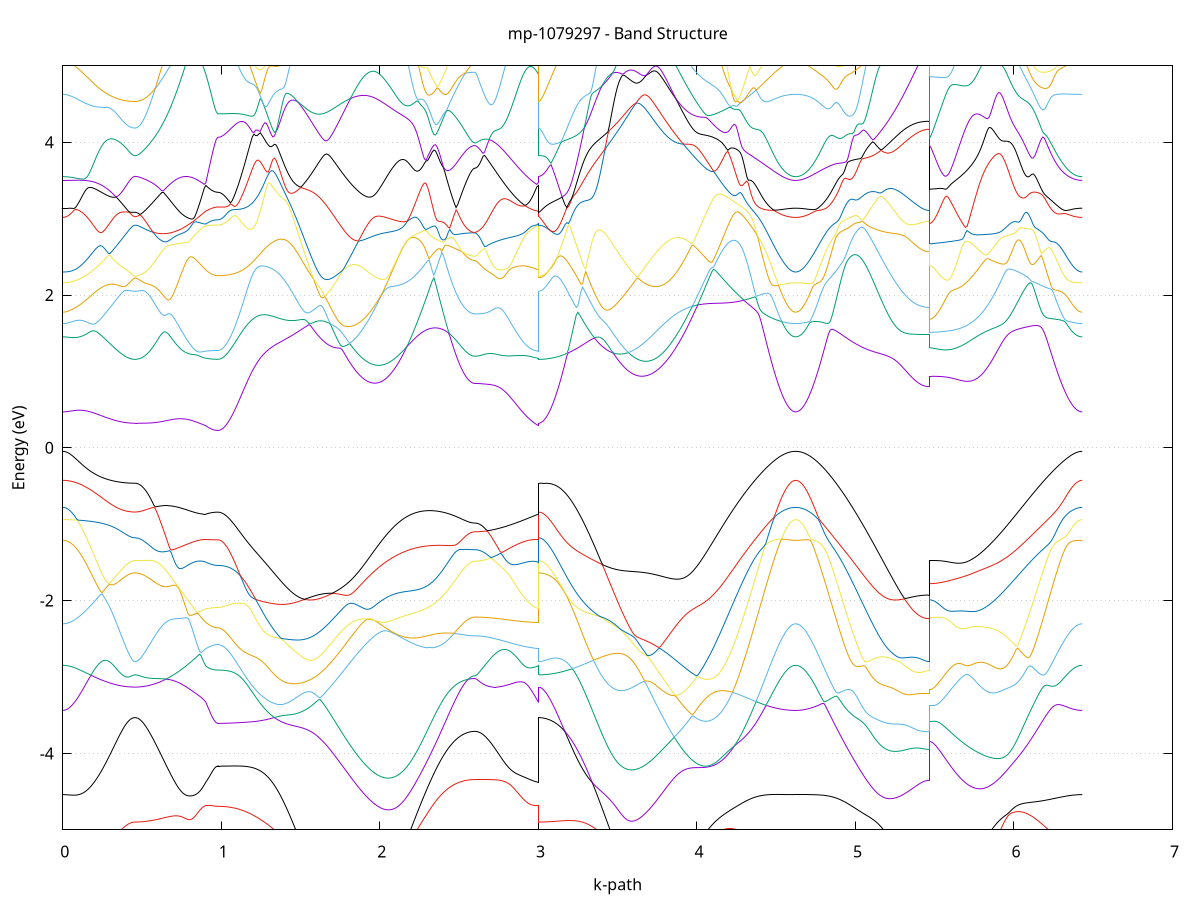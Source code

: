 set title 'mp-1079297 - Band Structure'
set xlabel 'k-path'
set ylabel 'Energy (eV)'
set grid y
set yrange [-5:5]
set terminal png size 800,600
set output 'mp-1079297_bands_gnuplot.png'
plot '-' using 1:2 with lines notitle, '-' using 1:2 with lines notitle, '-' using 1:2 with lines notitle, '-' using 1:2 with lines notitle, '-' using 1:2 with lines notitle, '-' using 1:2 with lines notitle, '-' using 1:2 with lines notitle, '-' using 1:2 with lines notitle, '-' using 1:2 with lines notitle, '-' using 1:2 with lines notitle, '-' using 1:2 with lines notitle, '-' using 1:2 with lines notitle, '-' using 1:2 with lines notitle, '-' using 1:2 with lines notitle, '-' using 1:2 with lines notitle, '-' using 1:2 with lines notitle, '-' using 1:2 with lines notitle, '-' using 1:2 with lines notitle, '-' using 1:2 with lines notitle, '-' using 1:2 with lines notitle, '-' using 1:2 with lines notitle, '-' using 1:2 with lines notitle, '-' using 1:2 with lines notitle, '-' using 1:2 with lines notitle, '-' using 1:2 with lines notitle, '-' using 1:2 with lines notitle, '-' using 1:2 with lines notitle, '-' using 1:2 with lines notitle, '-' using 1:2 with lines notitle, '-' using 1:2 with lines notitle, '-' using 1:2 with lines notitle, '-' using 1:2 with lines notitle, '-' using 1:2 with lines notitle, '-' using 1:2 with lines notitle, '-' using 1:2 with lines notitle, '-' using 1:2 with lines notitle, '-' using 1:2 with lines notitle, '-' using 1:2 with lines notitle, '-' using 1:2 with lines notitle, '-' using 1:2 with lines notitle, '-' using 1:2 with lines notitle, '-' using 1:2 with lines notitle, '-' using 1:2 with lines notitle, '-' using 1:2 with lines notitle, '-' using 1:2 with lines notitle, '-' using 1:2 with lines notitle, '-' using 1:2 with lines notitle, '-' using 1:2 with lines notitle
0.000000 -12.122399
0.009905 -12.122099
0.019811 -12.121199
0.029716 -12.119899
0.039621 -12.117899
0.049526 -12.115499
0.059432 -12.112399
0.069337 -12.108799
0.079242 -12.104699
0.089148 -12.100099
0.099053 -12.094899
0.108958 -12.089099
0.118864 -12.082899
0.128769 -12.076099
0.138674 -12.068799
0.148579 -12.060899
0.158485 -12.052599
0.168390 -12.043799
0.178295 -12.034499
0.188201 -12.024699
0.198106 -12.014399
0.208011 -12.003699
0.217916 -11.992499
0.227822 -11.980899
0.237727 -11.968899
0.247632 -11.956499
0.257538 -11.943699
0.267443 -11.930699
0.277348 -11.917299
0.287254 -11.903599
0.297159 -11.889699
0.307064 -11.875699
0.316969 -11.861599
0.326875 -11.847399
0.336780 -11.833299
0.346685 -11.819299
0.356591 -11.805499
0.366496 -11.792199
0.376401 -11.779399
0.386306 -11.767399
0.396212 -11.756299
0.406117 -11.746299
0.416022 -11.737699
0.425928 -11.730699
0.435833 -11.725499
0.445738 -11.722399
0.455643 -11.721299
0.455643 -11.721299
0.465566 -11.720999
0.475488 -11.720199
0.485410 -11.718799
0.495333 -11.716999
0.505255 -11.714499
0.515177 -11.711599
0.525100 -11.708099
0.535022 -11.703999
0.544944 -11.699499
0.554867 -11.694399
0.564789 -11.688799
0.574711 -11.682699
0.584634 -11.676099
0.594556 -11.668999
0.604478 -11.661399
0.614401 -11.653299
0.624323 -11.644799
0.634245 -11.635799
0.644168 -11.626299
0.654090 -11.616399
0.664012 -11.606099
0.673935 -11.595399
0.683857 -11.584299
0.693779 -11.572799
0.703702 -11.560999
0.713624 -11.548899
0.723546 -11.536499
0.733468 -11.523799
0.743391 -11.510899
0.753313 -11.497899
0.763235 -11.484799
0.773158 -11.471599
0.783080 -11.458399
0.793002 -11.445199
0.802925 -11.432299
0.812847 -11.419599
0.822769 -11.407199
0.832692 -11.395399
0.842614 -11.384199
0.852536 -11.373699
0.862459 -11.364199
0.872381 -11.355899
0.882303 -11.348799
0.892226 -11.343099
0.902148 -11.339099
0.902148 -11.339099
0.911608 -11.337599
0.921068 -11.336599
0.930527 -11.335799
0.939987 -11.335299
0.949447 -11.334999
0.958907 -11.334799
0.968367 -11.334799
0.977827 -11.334699
0.977827 -11.334699
0.987749 -11.334399
0.997671 -11.333499
1.007594 -11.331899
1.017516 -11.329699
1.027438 -11.326899
1.037361 -11.323399
1.047283 -11.319399
1.057205 -11.314699
1.067128 -11.309299
1.077050 -11.303399
1.086972 -11.296799
1.096895 -11.289599
1.106817 -11.281799
1.116739 -11.273399
1.126661 -11.264299
1.136584 -11.254699
1.146506 -11.244399
1.156428 -11.233499
1.166351 -11.221999
1.176273 -11.209899
1.186195 -11.197199
1.196118 -11.183899
1.206040 -11.169999
1.215962 -11.155499
1.225885 -11.140299
1.235807 -11.124599
1.245729 -11.108399
1.255651 -11.091499
1.265574 -11.073999
1.275496 -11.055999
1.285418 -11.037399
1.295341 -11.018199
1.305263 -10.998499
1.315185 -10.978199
1.325108 -10.957399
1.335030 -10.935999
1.344952 -10.914099
1.354875 -10.891699
1.364797 -10.868699
1.374719 -10.845199
1.384642 -10.821199
1.394564 -10.796799
1.404486 -10.771799
1.414408 -10.746399
1.424331 -10.720499
1.434253 -10.694099
1.444175 -10.667299
1.454098 -10.640099
1.464020 -10.612499
1.473942 -10.584499
1.483865 -10.556099
1.493787 -10.527399
1.503709 -10.498299
1.513632 -10.468999
1.523554 -10.439399
1.533476 -10.409499
1.543398 -10.379499
1.553321 -10.349199
1.563243 -10.318799
1.573165 -10.288399
1.583088 -10.257899
1.593010 -10.227399
1.602932 -10.196999
1.612855 -10.166699
1.622777 -10.136599
1.632699 -10.106799
1.642622 -10.077399
1.652544 -10.048499
1.662466 -10.020199
1.672389 -9.992599
1.682311 -9.965899
1.692233 -9.940099
1.702155 -9.915499
1.712078 -9.892299
1.722000 -9.870599
1.731922 -9.850599
1.741845 -9.832499
1.741845 -9.832499
1.751831 -9.816399
1.761817 -9.802599
1.771803 -9.791299
1.781790 -9.782699
1.791776 -9.792399
1.801762 -9.819799
1.811748 -9.848099
1.821734 -9.877099
1.831721 -9.906799
1.841707 -9.937099
1.851693 -9.967899
1.861679 -9.999199
1.871665 -10.030899
1.881652 -10.062999
1.891638 -10.095199
1.901624 -10.127699
1.911610 -10.160399
1.921597 -10.193099
1.931583 -10.225899
1.941569 -10.258699
1.951555 -10.291499
1.961541 -10.324199
1.971528 -10.356899
1.981514 -10.389299
1.991500 -10.421699
2.001486 -10.453799
2.011473 -10.485699
2.021459 -10.517299
2.031445 -10.548699
2.041431 -10.579699
2.051417 -10.610499
2.061404 -10.640899
2.071390 -10.670899
2.081376 -10.700599
2.091362 -10.729899
2.101348 -10.758799
2.111335 -10.787299
2.121321 -10.815299
2.131307 -10.842899
2.141293 -10.870099
2.151280 -10.896699
2.161266 -10.922899
2.171252 -10.948599
2.181238 -10.973799
2.191224 -10.998599
2.201211 -11.022799
2.211197 -11.046399
2.221183 -11.069599
2.231169 -11.092199
2.241155 -11.114299
2.251142 -11.135799
2.261128 -11.156699
2.271114 -11.177199
2.281100 -11.196999
2.291087 -11.216299
2.301073 -11.234999
2.311059 -11.253099
2.321045 -11.270699
2.331031 -11.287599
2.341018 -11.303999
2.351004 -11.319799
2.360990 -11.334999
2.370976 -11.349599
2.380963 -11.363599
2.390949 -11.376899
2.400935 -11.389699
2.410921 -11.401899
2.420907 -11.413399
2.430894 -11.424399
2.440880 -11.434699
2.450866 -11.444399
2.460852 -11.453499
2.470838 -11.461999
2.480825 -11.469799
2.490811 -11.476999
2.500797 -11.483599
2.510783 -11.489599
2.520770 -11.494999
2.530756 -11.499699
2.540742 -11.503799
2.550728 -11.507199
2.560714 -11.510099
2.570701 -11.512299
2.580687 -11.513799
2.590673 -11.514799
2.600659 -11.515099
2.600659 -11.515099
2.610646 -11.514899
2.620632 -11.514299
2.630619 -11.513199
2.640605 -11.511799
2.650592 -11.509899
2.660578 -11.507699
2.670564 -11.504999
2.680551 -11.501999
2.690537 -11.498599
2.700524 -11.494799
2.710510 -11.490599
2.720497 -11.486099
2.730483 -11.481299
2.740470 -11.476099
2.750456 -11.470699
2.760442 -11.464899
2.770429 -11.458899
2.780415 -11.452599
2.790402 -11.446199
2.800388 -11.439499
2.810375 -11.432699
2.820361 -11.425799
2.830348 -11.418799
2.840334 -11.411699
2.850320 -11.404699
2.860307 -11.397699
2.870293 -11.390799
2.880280 -11.384099
2.890266 -11.377599
2.900253 -11.371299
2.910239 -11.365399
2.920226 -11.359999
2.930212 -11.354999
2.940198 -11.350599
2.950185 -11.346799
2.960171 -11.343699
2.970158 -11.341299
2.980144 -11.339699
2.990131 -11.338999
3.000117 -11.339099
3.000117 -11.721299
3.010083 -11.720999
3.020049 -11.719999
3.030015 -11.718299
3.039981 -11.715999
3.049947 -11.712999
3.059913 -11.709399
3.069879 -11.705099
3.079845 -11.700199
3.089811 -11.694599
3.099777 -11.688399
3.109743 -11.681499
3.119709 -11.673899
3.129675 -11.665699
3.139641 -11.656799
3.149607 -11.647299
3.159573 -11.637099
3.169539 -11.626299
3.179505 -11.614799
3.189471 -11.602599
3.199437 -11.589899
3.209403 -11.576399
3.219369 -11.562399
3.229335 -11.547599
3.239301 -11.532299
3.249267 -11.516199
3.259233 -11.499599
3.269199 -11.482299
3.279165 -11.464399
3.289131 -11.445799
3.299097 -11.426599
3.309063 -11.406699
3.319029 -11.386199
3.328995 -11.365099
3.338961 -11.343399
3.348927 -11.320999
3.358893 -11.297999
3.368859 -11.274399
3.378825 -11.250199
3.388791 -11.225399
3.398757 -11.199899
3.408723 -11.173799
3.418689 -11.147199
3.428655 -11.119899
3.438621 -11.091999
3.448587 -11.063499
3.458553 -11.034399
3.468519 -11.004699
3.478485 -10.974499
3.488451 -10.943599
3.498417 -10.912199
3.508383 -10.880199
3.518349 -10.847599
3.528316 -10.814399
3.538282 -10.780699
3.548248 -10.746399
3.558214 -10.711599
3.568180 -10.676299
3.578146 -10.640299
3.588112 -10.603899
3.598078 -10.566899
3.608044 -10.529399
3.618010 -10.491399
3.627976 -10.452899
3.637942 -10.413899
3.647908 -10.374399
3.657874 -10.334399
3.667840 -10.293999
3.677806 -10.252999
3.687772 -10.211699
3.697738 -10.169799
3.707704 -10.127599
3.717670 -10.084899
3.727636 -10.041899
3.737602 -9.998399
3.747568 -9.954599
3.747568 -9.954599
3.757515 -9.910499
3.767463 -9.914999
3.777410 -9.959899
3.787358 -10.004699
3.797305 -10.049299
3.807253 -10.093799
3.817200 -10.138099
3.827148 -10.182099
3.837095 -10.225899
3.847043 -10.269499
3.856990 -10.312799
3.866938 -10.355799
3.876885 -10.398399
3.886833 -10.440799
3.896780 -10.482799
3.906728 -10.524399
3.916676 -10.565699
3.926623 -10.606599
3.936571 -10.647099
3.946518 -10.687299
3.956466 -10.726899
3.966413 -10.766199
3.976361 -10.804999
3.986308 -10.843399
3.996256 -10.881299
4.006203 -10.918799
4.016151 -10.955699
4.026098 -10.992199
4.036046 -11.028199
4.045993 -11.063699
4.055941 -11.098699
4.065888 -11.133199
4.075836 -11.167199
4.085783 -11.200599
4.095731 -11.233499
4.105678 -11.265899
4.115626 -11.297699
4.125573 -11.328999
4.135521 -11.359699
4.145468 -11.389799
4.155416 -11.419399
4.165364 -11.448499
4.175311 -11.476899
4.185259 -11.504799
4.195206 -11.532099
4.205154 -11.558799
4.215101 -11.584999
4.225049 -11.610499
4.234996 -11.635499
4.244944 -11.659799
4.254891 -11.683599
4.264839 -11.706699
4.274786 -11.729199
4.284734 -11.751199
4.294681 -11.772499
4.304629 -11.793199
4.314576 -11.813299
4.324524 -11.832799
4.334471 -11.851599
4.344419 -11.869899
4.354366 -11.887499
4.364314 -11.904499
4.374261 -11.920799
4.384209 -11.936599
4.394157 -11.951699
4.404104 -11.966099
4.414052 -11.979999
4.423999 -11.993199
4.433947 -12.005699
4.443894 -12.017599
4.453842 -12.028899
4.463789 -12.039599
4.473737 -12.049599
4.483684 -12.058999
4.493632 -12.067699
4.503579 -12.075799
4.513527 -12.083199
4.523474 -12.089999
4.533422 -12.096099
4.543369 -12.101599
4.553317 -12.106499
4.563264 -12.110699
4.573212 -12.114299
4.583159 -12.117199
4.593107 -12.119399
4.603054 -12.121099
4.613002 -12.121999
4.622950 -12.122399
4.622950 -12.122399
4.632865 -12.121999
4.642780 -12.121099
4.652695 -12.119499
4.662610 -12.117299
4.672526 -12.114399
4.682441 -12.110899
4.692356 -12.106699
4.702271 -12.101999
4.712186 -12.096599
4.722102 -12.090499
4.732017 -12.083799
4.741932 -12.076499
4.751847 -12.068599
4.761762 -12.059999
4.771678 -12.050799
4.781593 -12.040899
4.791508 -12.030499
4.801423 -12.019399
4.811338 -12.007599
4.821254 -11.995299
4.831169 -11.982299
4.841084 -11.968699
4.850999 -11.954399
4.860914 -11.939499
4.870830 -11.924099
4.880745 -11.907999
4.890660 -11.891199
4.900575 -11.873899
4.910490 -11.855899
4.920406 -11.837299
4.930321 -11.818199
4.940236 -11.798399
4.950151 -11.777899
4.960066 -11.756899
4.969982 -11.735299
4.979897 -11.713099
4.989812 -11.690199
4.999727 -11.666799
5.009642 -11.642799
5.019558 -11.618199
5.029473 -11.592899
5.039388 -11.567099
5.049303 -11.540799
5.059219 -11.513799
5.069134 -11.486199
5.079049 -11.458099
5.088964 -11.429399
5.098879 -11.400099
5.108795 -11.370299
5.118710 -11.339899
5.128625 -11.308899
5.138540 -11.277399
5.148455 -11.245399
5.158371 -11.212699
5.168286 -11.179599
5.178201 -11.145899
5.188116 -11.111699
5.198031 -11.076899
5.207947 -11.041699
5.217862 -11.005899
5.227777 -10.969599
5.237692 -10.932799
5.247607 -10.895599
5.257523 -10.857799
5.267438 -10.819499
5.277353 -10.780799
5.287268 -10.741599
5.297183 -10.701999
5.307099 -10.661899
5.317014 -10.621399
5.326929 -10.580399
5.336844 -10.538999
5.346759 -10.497299
5.356675 -10.455099
5.366590 -10.412499
5.376505 -10.369599
5.386420 -10.326399
5.396335 -10.282799
5.406251 -10.238799
5.416166 -10.194599
5.426081 -10.150099
5.435996 -10.105399
5.445912 -10.060599
5.455827 -10.015999
5.465742 -9.980699
5.465742 -9.909099
5.475688 -9.911199
5.485635 -9.917399
5.495581 -9.927599
5.505527 -9.941399
5.515473 -9.958499
5.525420 -9.978499
5.535366 -10.001199
5.545312 -10.026099
5.555259 -10.052899
5.565205 -10.081399
5.575151 -10.111399
5.585098 -10.142599
5.595044 -10.174999
5.604990 -10.208199
5.614937 -10.242199
5.624883 -10.276899
5.634829 -10.312099
5.644776 -10.347799
5.654722 -10.383899
5.664668 -10.420199
5.674614 -10.456799
5.684561 -10.493599
5.694507 -10.530399
5.704453 -10.567299
5.714400 -10.604199
5.724346 -10.641099
5.734292 -10.677799
5.744239 -10.714499
5.754185 -10.750999
5.764131 -10.787299
5.774078 -10.823399
5.784024 -10.859199
5.793970 -10.894799
5.803916 -10.930099
5.813863 -10.965099
5.823809 -10.999699
5.833755 -11.033999
5.843702 -11.067899
5.853648 -11.101399
5.863594 -11.134499
5.873541 -11.167199
5.883487 -11.199499
5.893433 -11.231299
5.903380 -11.262699
5.913326 -11.293599
5.923272 -11.323999
5.933219 -11.353899
5.943165 -11.383399
5.953111 -11.412299
5.963057 -11.440799
5.973004 -11.468699
5.982950 -11.496099
5.992896 -11.522999
6.002843 -11.549299
6.012789 -11.575099
6.022735 -11.600299
6.032682 -11.624999
6.042628 -11.649199
6.052574 -11.672699
6.062521 -11.695699
6.072467 -11.718099
6.082413 -11.739999
6.092359 -11.761299
6.102306 -11.781899
6.112252 -11.801999
6.122198 -11.821599
6.132145 -11.840499
6.142091 -11.858799
6.152037 -11.876499
6.161984 -11.893599
6.171930 -11.910099
6.181876 -11.926099
6.191823 -11.941399
6.201769 -11.956099
6.211715 -11.970099
6.221662 -11.983599
6.231608 -11.996399
6.241554 -12.008699
6.251500 -12.020299
6.261447 -12.031299
6.271393 -12.041699
6.281339 -12.051399
6.291286 -12.060499
6.301232 -12.068999
6.311178 -12.076899
6.321125 -12.084199
6.331071 -12.090799
6.341017 -12.096799
6.350964 -12.102099
6.360910 -12.106899
6.370856 -12.110999
6.380802 -12.114499
6.390749 -12.117299
6.400695 -12.119499
6.410641 -12.121099
6.420588 -12.121999
6.430534 -12.122399
e
0.000000 -9.899799
0.009905 -9.906599
0.019811 -9.924899
0.029716 -9.950899
0.039621 -9.981399
0.049526 -10.014699
0.059432 -10.049599
0.069337 -10.085599
0.079242 -10.122199
0.089148 -10.159199
0.099053 -10.196399
0.108958 -10.233799
0.118864 -10.271199
0.128769 -10.308499
0.138674 -10.345699
0.148579 -10.382699
0.158485 -10.419599
0.168390 -10.456199
0.178295 -10.492499
0.188201 -10.528499
0.198106 -10.564099
0.208011 -10.599399
0.217916 -10.634199
0.227822 -10.668699
0.237727 -10.702599
0.247632 -10.735999
0.257538 -10.768899
0.267443 -10.801199
0.277348 -10.832899
0.287254 -10.863899
0.297159 -10.894099
0.307064 -10.923599
0.316969 -10.952199
0.326875 -10.979899
0.336780 -11.006499
0.346685 -11.032099
0.356591 -11.056299
0.366496 -11.079199
0.376401 -11.100599
0.386306 -11.120199
0.396212 -11.137899
0.406117 -11.153399
0.416022 -11.166599
0.425928 -11.177099
0.435833 -11.184799
0.445738 -11.189499
0.455643 -11.191099
0.455643 -11.191099
0.465566 -11.190899
0.475488 -11.190299
0.485410 -11.189199
0.495333 -11.187799
0.505255 -11.185999
0.515177 -11.183699
0.525100 -11.181099
0.535022 -11.178099
0.544944 -11.174699
0.554867 -11.170899
0.564789 -11.166799
0.574711 -11.162299
0.584634 -11.157499
0.594556 -11.152299
0.604478 -11.146799
0.614401 -11.140999
0.624323 -11.134999
0.634245 -11.128599
0.644168 -11.122099
0.654090 -11.115299
0.664012 -11.108299
0.673935 -11.101199
0.683857 -11.093999
0.693779 -11.086699
0.703702 -11.079299
0.713624 -11.071899
0.723546 -11.064599
0.733468 -11.057299
0.743391 -11.050099
0.753313 -11.043199
0.763235 -11.036499
0.773158 -11.029999
0.783080 -11.023899
0.793002 -11.018199
0.802925 -11.012899
0.812847 -11.007999
0.822769 -11.003499
0.832692 -10.999399
0.842614 -10.995799
0.852536 -10.992399
0.862459 -10.989299
0.872381 -10.986299
0.882303 -10.983299
0.892226 -10.980099
0.902148 -10.976599
0.902148 -10.976599
0.911608 -10.969299
0.921068 -10.962399
0.930527 -10.956199
0.939987 -10.950799
0.949447 -10.946399
0.958907 -10.943199
0.968367 -10.941199
0.977827 -10.940599
0.977827 -10.940599
0.987749 -10.940299
0.997671 -10.939299
1.007594 -10.937699
1.017516 -10.935399
1.027438 -10.932499
1.037361 -10.928999
1.047283 -10.924799
1.057205 -10.919999
1.067128 -10.914499
1.077050 -10.908399
1.086972 -10.901599
1.096895 -10.894199
1.106817 -10.886199
1.116739 -10.877499
1.126661 -10.868199
1.136584 -10.858199
1.146506 -10.847699
1.156428 -10.836399
1.166351 -10.824599
1.176273 -10.812099
1.186195 -10.798899
1.196118 -10.785199
1.206040 -10.770799
1.215962 -10.755799
1.225885 -10.740099
1.235807 -10.723899
1.245729 -10.706999
1.255651 -10.689499
1.265574 -10.671399
1.275496 -10.652599
1.285418 -10.633299
1.295341 -10.613299
1.305263 -10.592699
1.315185 -10.571499
1.325108 -10.549699
1.335030 -10.527299
1.344952 -10.504299
1.354875 -10.480699
1.364797 -10.456499
1.374719 -10.431799
1.384642 -10.406399
1.394564 -10.380499
1.404486 -10.353899
1.414408 -10.326799
1.424331 -10.299199
1.434253 -10.270899
1.444175 -10.242199
1.454098 -10.212799
1.464020 -10.182899
1.473942 -10.152499
1.483865 -10.121499
1.493787 -10.089999
1.503709 -10.057899
1.513632 -10.025399
1.523554 -9.992299
1.533476 -9.958699
1.543398 -9.924699
1.553321 -9.890099
1.563243 -9.855099
1.573165 -9.819599
1.583088 -9.783699
1.593010 -9.747299
1.602932 -9.710499
1.612855 -9.673299
1.622777 -9.635699
1.632699 -9.597999
1.642622 -9.561099
1.652544 -9.546499
1.662466 -9.552499
1.672389 -9.561399
1.682311 -9.572099
1.692233 -9.584599
1.702155 -9.598699
1.712078 -9.614599
1.722000 -9.631999
1.731922 -9.650899
1.741845 -9.671199
1.741845 -9.671199
1.751831 -9.692999
1.761817 -9.716199
1.771803 -9.740499
1.781790 -9.765899
1.791776 -9.776899
1.801762 -9.773899
1.811748 -9.773799
1.821734 -9.776599
1.831721 -9.782299
1.841707 -9.790599
1.851693 -9.801499
1.861679 -9.814899
1.871665 -9.830399
1.881652 -9.847999
1.891638 -9.867399
1.901624 -9.888499
1.911610 -9.910899
1.921597 -9.934699
1.931583 -9.959499
1.941569 -9.985199
1.951555 -10.011699
1.961541 -10.038799
1.971528 -10.066499
1.981514 -10.094599
1.991500 -10.122999
2.001486 -10.151599
2.011473 -10.180399
2.021459 -10.209299
2.031445 -10.238199
2.041431 -10.267099
2.051417 -10.295899
2.061404 -10.324599
2.071390 -10.353099
2.081376 -10.381399
2.091362 -10.409499
2.101348 -10.437199
2.111335 -10.464699
2.121321 -10.491899
2.131307 -10.518699
2.141293 -10.545099
2.151280 -10.571099
2.161266 -10.596699
2.171252 -10.621899
2.181238 -10.646699
2.191224 -10.670999
2.201211 -10.694799
2.211197 -10.718099
2.221183 -10.740999
2.231169 -10.763299
2.241155 -10.785199
2.251142 -10.806499
2.261128 -10.827299
2.271114 -10.847499
2.281100 -10.867199
2.291087 -10.886299
2.301073 -10.904899
2.311059 -10.922899
2.321045 -10.940399
2.331031 -10.957299
2.341018 -10.973599
2.351004 -10.989299
2.360990 -11.004399
2.370976 -11.018899
2.380963 -11.032899
2.390949 -11.046199
2.400935 -11.058999
2.410921 -11.071099
2.420907 -11.082599
2.430894 -11.093599
2.440880 -11.103899
2.450866 -11.113599
2.460852 -11.122599
2.470838 -11.131099
2.480825 -11.138899
2.490811 -11.146099
2.500797 -11.152699
2.510783 -11.158699
2.520770 -11.163999
2.530756 -11.168799
2.540742 -11.172899
2.550728 -11.176299
2.560714 -11.179099
2.570701 -11.181399
2.580687 -11.182899
2.590673 -11.183899
2.600659 -11.184199
2.600659 -11.184199
2.610646 -11.183999
2.620632 -11.183499
2.630619 -11.182499
2.640605 -11.181199
2.650592 -11.179599
2.660578 -11.177599
2.670564 -11.175199
2.680551 -11.172499
2.690537 -11.169499
2.700524 -11.166099
2.710510 -11.162299
2.720497 -11.158299
2.730483 -11.153999
2.740470 -11.149299
2.750456 -11.144399
2.760442 -11.139199
2.770429 -11.133699
2.780415 -11.127999
2.790402 -11.122099
2.800388 -11.115899
2.810375 -11.109599
2.820361 -11.103099
2.830348 -11.096399
2.840334 -11.089599
2.850320 -11.082699
2.860307 -11.075699
2.870293 -11.068599
2.880280 -11.061399
2.890266 -11.054199
2.900253 -11.046999
2.910239 -11.039799
2.920226 -11.032599
2.930212 -11.025399
2.940198 -11.018299
2.950185 -11.011199
2.960171 -11.004099
2.970158 -10.997099
2.980144 -10.990199
2.990131 -10.983399
3.000117 -10.976599
3.000117 -11.191099
3.010083 -11.190799
3.020049 -11.189799
3.030015 -11.188299
3.039981 -11.185999
3.049947 -11.183199
3.059913 -11.179699
3.069879 -11.175599
3.079845 -11.170899
3.089811 -11.165599
3.099777 -11.159599
3.109743 -11.152999
3.119709 -11.145699
3.129675 -11.137899
3.139641 -11.129399
3.149607 -11.120299
3.159573 -11.110499
3.169539 -11.100199
3.179505 -11.089199
3.189471 -11.077599
3.199437 -11.065399
3.209403 -11.052599
3.219369 -11.039199
3.229335 -11.025099
3.239301 -11.010499
3.249267 -10.995199
3.259233 -10.979399
3.269199 -10.962899
3.279165 -10.945799
3.289131 -10.928199
3.299097 -10.909899
3.309063 -10.891099
3.319029 -10.871699
3.328995 -10.851599
3.338961 -10.830999
3.348927 -10.809899
3.358893 -10.788099
3.368859 -10.765799
3.378825 -10.742999
3.388791 -10.719499
3.398757 -10.695499
3.408723 -10.670999
3.418689 -10.645899
3.428655 -10.620299
3.438621 -10.594099
3.448587 -10.567399
3.458553 -10.540199
3.468519 -10.512499
3.478485 -10.484299
3.488451 -10.455599
3.498417 -10.426399
3.508383 -10.396699
3.518349 -10.366499
3.528316 -10.335799
3.538282 -10.304699
3.548248 -10.273199
3.558214 -10.241199
3.568180 -10.208799
3.578146 -10.175999
3.588112 -10.142799
3.598078 -10.109299
3.608044 -10.075299
3.618010 -10.040999
3.627976 -10.006399
3.637942 -9.971399
3.647908 -9.936199
3.657874 -9.900599
3.667840 -9.864799
3.677806 -9.828799
3.687772 -9.792599
3.697738 -9.756099
3.707704 -9.719499
3.717670 -9.689199
3.727636 -9.734399
3.737602 -9.779599
3.747568 -9.824899
3.747568 -9.824899
3.757515 -9.869999
3.767463 -9.865999
3.777410 -9.821199
3.787358 -9.776099
3.797305 -9.730799
3.807253 -9.685099
3.817200 -9.639299
3.827148 -9.593199
3.837095 -9.546899
3.847043 -9.500599
3.856990 -9.453999
3.866938 -9.407499
3.876885 -9.360899
3.886833 -9.314399
3.896780 -9.267899
3.906728 -9.221699
3.916676 -9.175699
3.926623 -9.130199
3.936571 -9.085199
3.946518 -9.040999
3.956466 -8.997699
3.966413 -8.955799
3.976361 -8.915799
3.986308 -8.878299
3.996256 -8.847799
4.006203 -8.846899
4.016151 -8.852299
4.026098 -8.863999
4.036046 -8.881299
4.045993 -8.902899
4.055941 -8.927499
4.065888 -8.954099
4.075836 -8.981999
4.085783 -9.010699
4.095731 -9.039699
4.105678 -9.068899
4.115626 -9.097999
4.125573 -9.126999
4.135521 -9.155799
4.145468 -9.184199
4.155416 -9.212299
4.165364 -9.239999
4.175311 -9.267299
4.185259 -9.294099
4.195206 -9.320499
4.205154 -9.346399
4.215101 -9.371699
4.225049 -9.396499
4.234996 -9.420799
4.244944 -9.444599
4.254891 -9.467799
4.264839 -9.490399
4.274786 -9.512499
4.284734 -9.533899
4.294681 -9.554899
4.304629 -9.575199
4.314576 -9.594899
4.324524 -9.614099
4.334471 -9.632599
4.344419 -9.650599
4.354366 -9.667899
4.364314 -9.684599
4.374261 -9.700799
4.384209 -9.716299
4.394157 -9.731199
4.404104 -9.745399
4.414052 -9.759099
4.423999 -9.772099
4.433947 -9.784499
4.443894 -9.796299
4.453842 -9.807499
4.463789 -9.817999
4.473737 -9.827899
4.483684 -9.837099
4.493632 -9.845799
4.503579 -9.853699
4.513527 -9.861099
4.523474 -9.867799
4.533422 -9.873899
4.543369 -9.879299
4.553317 -9.884099
4.563264 -9.888299
4.573212 -9.891799
4.583159 -9.894699
4.593107 -9.896999
4.603054 -9.898599
4.613002 -9.899499
4.622950 -9.899799
4.622950 -9.899799
4.632865 -9.900099
4.642780 -9.900699
4.652695 -9.901699
4.662610 -9.902999
4.672526 -9.904599
4.682441 -9.906299
4.692356 -9.908099
4.702271 -9.909899
4.712186 -9.911599
4.722102 -9.913099
4.732017 -9.914499
4.741932 -9.915599
4.751847 -9.916399
4.761762 -9.916899
4.771678 -9.916999
4.781593 -9.916699
4.791508 -9.915999
4.801423 -9.914899
4.811338 -9.913299
4.821254 -9.911299
4.831169 -9.908799
4.841084 -9.905799
4.850999 -9.902199
4.860914 -9.898199
4.870830 -9.893699
4.880745 -9.888699
4.890660 -9.883099
4.900575 -9.877099
4.910490 -9.870499
4.920406 -9.863299
4.930321 -9.855699
4.940236 -9.847499
4.950151 -9.838799
4.960066 -9.829599
4.969982 -9.819799
4.979897 -9.809499
4.989812 -9.798699
4.999727 -9.787399
5.009642 -9.775499
5.019558 -9.763199
5.029473 -9.750299
5.039388 -9.736899
5.049303 -9.722899
5.059219 -9.708499
5.069134 -9.693599
5.079049 -9.678199
5.088964 -9.662199
5.098879 -9.645799
5.108795 -9.628899
5.118710 -9.611499
5.128625 -9.593699
5.138540 -9.575399
5.148455 -9.556599
5.158371 -9.537399
5.168286 -9.517799
5.178201 -9.497699
5.188116 -9.477199
5.198031 -9.456299
5.207947 -9.434999
5.217862 -9.413299
5.227777 -9.391299
5.237692 -9.368899
5.247607 -9.346199
5.257523 -9.323299
5.267438 -9.300299
5.277353 -9.277299
5.287268 -9.254999
5.297183 -9.237199
5.307099 -9.248299
5.317014 -9.286199
5.326929 -9.328899
5.336844 -9.372899
5.346759 -9.417599
5.356675 -9.462899
5.366590 -9.508499
5.376505 -9.554299
5.386420 -9.600299
5.396335 -9.646399
5.406251 -9.692599
5.416166 -9.738699
5.426081 -9.784799
5.435996 -9.830799
5.445912 -9.876599
5.455827 -9.921699
5.465742 -9.957199
5.465742 -9.471199
5.475688 -9.472199
5.485635 -9.475099
5.495581 -9.479699
5.505527 -9.485999
5.515473 -9.493799
5.525420 -9.502799
5.535366 -9.513099
5.545312 -9.524399
5.555259 -9.536599
5.565205 -9.549499
5.575151 -9.562999
5.585098 -9.576899
5.595044 -9.591199
5.604990 -9.605799
5.614937 -9.620599
5.624883 -9.635399
5.634829 -9.650199
5.644776 -9.664999
5.654722 -9.679699
5.664668 -9.694299
5.674614 -9.708699
5.684561 -9.722799
5.694507 -9.736699
5.704453 -9.750299
5.714400 -9.763699
5.724346 -9.776699
5.734292 -9.789399
5.744239 -9.801699
5.754185 -9.813699
5.764131 -9.825299
5.774078 -9.836499
5.784024 -9.847399
5.793970 -9.857799
5.803916 -9.867899
5.813863 -9.877499
5.823809 -9.886799
5.833755 -9.895599
5.843702 -9.903999
5.853648 -9.911999
5.863594 -9.919599
5.873541 -9.926799
5.883487 -9.933599
5.893433 -9.939899
5.903380 -9.945799
5.913326 -9.951399
5.923272 -9.956499
5.933219 -9.961199
5.943165 -9.965499
5.953111 -9.969299
5.963057 -9.972799
5.973004 -9.975899
5.982950 -9.978599
5.992896 -9.980899
6.002843 -9.982799
6.012789 -9.984299
6.022735 -9.985499
6.032682 -9.986299
6.042628 -9.986699
6.052574 -9.986799
6.062521 -9.986599
6.072467 -9.985999
6.082413 -9.985099
6.092359 -9.983899
6.102306 -9.982399
6.112252 -9.980599
6.122198 -9.978499
6.132145 -9.976199
6.142091 -9.973699
6.152037 -9.970899
6.161984 -9.967899
6.171930 -9.964799
6.181876 -9.961399
6.191823 -9.957999
6.201769 -9.954499
6.211715 -9.950799
6.221662 -9.947099
6.231608 -9.943399
6.241554 -9.939699
6.251500 -9.935999
6.261447 -9.932399
6.271393 -9.928899
6.281339 -9.925499
6.291286 -9.922199
6.301232 -9.919099
6.311178 -9.916299
6.321125 -9.913599
6.331071 -9.911199
6.341017 -9.908899
6.350964 -9.906999
6.360910 -9.905299
6.370856 -9.903799
6.380802 -9.902599
6.390749 -9.901599
6.400695 -9.900799
6.410641 -9.900299
6.420588 -9.899999
6.430534 -9.899799
e
0.000000 -9.682699
0.009905 -9.676199
0.019811 -9.658699
0.029716 -9.634099
0.039621 -9.605499
0.049526 -9.574899
0.059432 -9.543399
0.069337 -9.511799
0.079242 -9.480499
0.089148 -9.449999
0.099053 -9.420599
0.108958 -9.392599
0.118864 -9.366199
0.128769 -9.341699
0.138674 -9.318999
0.148579 -9.298099
0.158485 -9.279099
0.168390 -9.261599
0.178295 -9.245699
0.188201 -9.230899
0.198106 -9.217199
0.208011 -9.204299
0.217916 -9.192099
0.227822 -9.180499
0.237727 -9.169299
0.247632 -9.158599
0.257538 -9.148199
0.267443 -9.137999
0.277348 -9.128199
0.287254 -9.118599
0.297159 -9.109299
0.307064 -9.100299
0.316969 -9.091499
0.326875 -9.083099
0.336780 -9.074999
0.346685 -9.067399
0.356591 -9.060099
0.366496 -9.053399
0.376401 -9.047199
0.386306 -9.041499
0.396212 -9.036499
0.406117 -9.032199
0.416022 -9.028499
0.425928 -9.025699
0.435833 -9.023599
0.445738 -9.022399
0.455643 -9.021999
0.455643 -9.021999
0.465566 -9.024799
0.475488 -9.032999
0.485410 -9.046399
0.495333 -9.064599
0.505255 -9.086899
0.515177 -9.112799
0.525100 -9.141599
0.535022 -9.172999
0.544944 -9.206399
0.554867 -9.241299
0.564789 -9.277499
0.574711 -9.314699
0.584634 -9.352499
0.594556 -9.390699
0.604478 -9.429299
0.614401 -9.467899
0.624323 -9.506499
0.634245 -9.544999
0.644168 -9.583199
0.654090 -9.620999
0.664012 -9.658299
0.673935 -9.695099
0.683857 -9.731199
0.693779 -9.766599
0.703702 -9.801199
0.713624 -9.834799
0.723546 -9.867499
0.733468 -9.899099
0.743391 -9.929599
0.753313 -9.958799
0.763235 -9.986599
0.773158 -10.012999
0.783080 -10.037899
0.793002 -10.061199
0.802925 -10.082699
0.812847 -10.102399
0.822769 -10.120199
0.832692 -10.135999
0.842614 -10.149799
0.852536 -10.161599
0.862459 -10.171199
0.872381 -10.178799
0.882303 -10.184199
0.892226 -10.187699
0.902148 -10.189199
0.902148 -10.189199
0.911608 -10.190799
0.921068 -10.192099
0.930527 -10.193199
0.939987 -10.194099
0.949447 -10.194699
0.958907 -10.195099
0.968367 -10.195299
0.977827 -10.195399
0.977827 -10.195399
0.987749 -10.195099
0.997671 -10.194299
1.007594 -10.192999
1.017516 -10.191199
1.027438 -10.188799
1.037361 -10.185799
1.047283 -10.182399
1.057205 -10.178399
1.067128 -10.173899
1.077050 -10.168899
1.086972 -10.163399
1.096895 -10.157399
1.106817 -10.150799
1.116739 -10.143799
1.126661 -10.136199
1.136584 -10.128199
1.146506 -10.119599
1.156428 -10.110599
1.166351 -10.101199
1.176273 -10.091199
1.186195 -10.080799
1.196118 -10.069899
1.206040 -10.058699
1.215962 -10.046899
1.225885 -10.034799
1.235807 -10.022299
1.245729 -10.009299
1.255651 -9.995999
1.265574 -9.982299
1.275496 -9.968299
1.285418 -9.953899
1.295341 -9.939299
1.305263 -9.924299
1.315185 -9.909099
1.325108 -9.893599
1.335030 -9.877899
1.344952 -9.861999
1.354875 -9.845899
1.364797 -9.829699
1.374719 -9.813399
1.384642 -9.797099
1.394564 -9.780699
1.404486 -9.764299
1.414408 -9.747999
1.424331 -9.731799
1.434253 -9.715699
1.444175 -9.699899
1.454098 -9.684299
1.464020 -9.668999
1.473942 -9.654199
1.483865 -9.639799
1.493787 -9.625899
1.503709 -9.612699
1.513632 -9.600199
1.523554 -9.588399
1.533476 -9.577499
1.543398 -9.567499
1.553321 -9.558599
1.563243 -9.550699
1.573165 -9.544099
1.583088 -9.538799
1.593010 -9.534899
1.602932 -9.532399
1.612855 -9.531299
1.622777 -9.531799
1.632699 -9.533799
1.642622 -9.536099
1.652544 -9.517599
1.662466 -9.479799
1.672389 -9.440599
1.682311 -9.400899
1.692233 -9.360799
1.702155 -9.320499
1.712078 -9.279899
1.722000 -9.239099
1.731922 -9.198099
1.741845 -9.156899
1.741845 -9.156899
1.751831 -9.115299
1.761817 -9.073699
1.771803 -9.031999
1.781790 -8.990299
1.791776 -8.948699
1.801762 -8.907199
1.811748 -8.865899
1.821734 -8.824799
1.831721 -8.784099
1.841707 -8.743799
1.851693 -8.703999
1.861679 -8.664899
1.871665 -8.626599
1.881652 -8.612499
1.891638 -8.607599
1.901624 -8.603599
1.911610 -8.600799
1.921597 -8.599499
1.931583 -8.599899
1.941569 -8.602199
1.951555 -8.606399
1.961541 -8.612599
1.971528 -8.620799
1.981514 -8.630799
1.991500 -8.642599
2.001486 -8.655999
2.011473 -8.670899
2.021459 -8.687099
2.031445 -8.704499
2.041431 -8.722899
2.051417 -8.742199
2.061404 -8.762299
2.071390 -8.782899
2.081376 -8.804099
2.091362 -8.825599
2.101348 -8.847499
2.111335 -8.869499
2.121321 -8.891699
2.131307 -8.913999
2.141293 -8.936299
2.151280 -8.958499
2.161266 -8.980599
2.171252 -9.002599
2.181238 -9.024399
2.191224 -9.045999
2.201211 -9.067299
2.211197 -9.088299
2.221183 -9.108999
2.231169 -9.129399
2.241155 -9.149399
2.251142 -9.168999
2.261128 -9.188199
2.271114 -9.206899
2.281100 -9.225299
2.291087 -9.243199
2.301073 -9.260599
2.311059 -9.277499
2.321045 -9.293899
2.331031 -9.309899
2.341018 -9.325299
2.351004 -9.340199
2.360990 -9.354499
2.370976 -9.368399
2.380963 -9.381699
2.390949 -9.394399
2.400935 -9.406599
2.410921 -9.418199
2.420907 -9.429199
2.430894 -9.439699
2.440880 -9.449599
2.450866 -9.458899
2.460852 -9.467599
2.470838 -9.475799
2.480825 -9.483299
2.490811 -9.490299
2.500797 -9.496599
2.510783 -9.502399
2.520770 -9.507499
2.530756 -9.512099
2.540742 -9.515999
2.550728 -9.519399
2.560714 -9.522099
2.570701 -9.524199
2.580687 -9.525799
2.590673 -9.526699
2.600659 -9.526999
2.600659 -9.526999
2.610646 -9.528299
2.620632 -9.532399
2.630619 -9.538999
2.640605 -9.548099
2.650592 -9.559499
2.660578 -9.573099
2.670564 -9.588599
2.680551 -9.605699
2.690537 -9.624399
2.700524 -9.644399
2.710510 -9.665599
2.720497 -9.687599
2.730483 -9.710399
2.740470 -9.733899
2.750456 -9.757799
2.760442 -9.781999
2.770429 -9.806399
2.780415 -9.830799
2.790402 -9.855299
2.800388 -9.879499
2.810375 -9.903499
2.820361 -9.927099
2.830348 -9.950299
2.840334 -9.972899
2.850320 -9.994899
2.860307 -10.016099
2.870293 -10.036399
2.880280 -10.055899
2.890266 -10.074299
2.900253 -10.091599
2.910239 -10.107799
2.920226 -10.122699
2.930212 -10.136299
2.940198 -10.148399
2.950185 -10.159199
2.960171 -10.168399
2.970158 -10.175999
2.980144 -10.181999
2.990131 -10.186399
3.000117 -10.189199
3.000117 -9.021999
3.010083 -9.021599
3.020049 -9.020699
3.030015 -9.019099
3.039981 -9.016799
3.049947 -9.013899
3.059913 -9.010299
3.069879 -9.006099
3.079845 -9.001299
3.089811 -8.995799
3.099777 -8.989699
3.109743 -8.982899
3.119709 -8.975499
3.129675 -8.967499
3.139641 -8.958799
3.149607 -8.949499
3.159573 -8.939499
3.169539 -8.928899
3.179505 -8.917699
3.189471 -8.905899
3.199437 -8.893399
3.209403 -8.880399
3.219369 -8.866699
3.229335 -8.852399
3.239301 -8.837499
3.249267 -8.821899
3.259233 -8.805799
3.269199 -8.789099
3.279165 -8.771799
3.289131 -8.753899
3.299097 -8.735499
3.309063 -8.716399
3.319029 -8.696799
3.328995 -8.676699
3.338961 -8.655899
3.348927 -8.634699
3.358893 -8.612899
3.368859 -8.590599
3.378825 -8.567799
3.388791 -8.544499
3.398757 -8.520699
3.408723 -8.500899
3.418689 -8.526699
3.428655 -8.553599
3.438621 -8.581599
3.448587 -8.610699
3.458553 -8.640899
3.468519 -8.672199
3.478485 -8.704399
3.488451 -8.737699
3.498417 -8.771999
3.508383 -8.807199
3.518349 -8.843299
3.528316 -8.880199
3.538282 -8.917999
3.548248 -8.956599
3.558214 -8.995899
3.568180 -9.035899
3.578146 -9.076599
3.588112 -9.117799
3.598078 -9.159599
3.608044 -9.201899
3.618010 -9.244699
3.627976 -9.287899
3.637942 -9.331499
3.647908 -9.375499
3.657874 -9.419699
3.667840 -9.464199
3.677806 -9.508899
3.687772 -9.553799
3.697738 -9.598799
3.707704 -9.643899
3.717670 -9.682699
3.727636 -9.645999
3.737602 -9.609099
3.747568 -9.572199
3.747568 -9.572199
3.757515 -9.535399
3.767463 -9.498599
3.777410 -9.461899
3.787358 -9.425399
3.797305 -9.389099
3.807253 -9.352999
3.817200 -9.317199
3.827148 -9.281799
3.837095 -9.246799
3.847043 -9.212399
3.856990 -9.178599
3.866938 -9.145399
3.876885 -9.113099
3.886833 -9.081599
3.896780 -9.051099
3.906728 -9.021799
3.916676 -8.993799
3.926623 -8.967299
3.936571 -8.942399
3.946518 -8.919399
3.956466 -8.898699
3.966413 -8.880499
3.976361 -8.865499
3.986308 -8.854299
3.996256 -8.844099
4.006203 -8.814599
4.016151 -8.791099
4.026098 -8.774999
4.036046 -8.767399
4.045993 -8.768199
4.055941 -8.776199
4.065888 -8.789999
4.075836 -8.808099
4.085783 -8.829099
4.095731 -8.852099
4.105678 -8.876599
4.115626 -8.901899
4.125573 -8.927799
4.135521 -8.953899
4.145468 -8.980199
4.155416 -9.006499
4.165364 -9.032699
4.175311 -9.058599
4.185259 -9.084299
4.195206 -9.109699
4.205154 -9.134699
4.215101 -9.159299
4.225049 -9.183499
4.234996 -9.207199
4.244944 -9.230499
4.254891 -9.253199
4.264839 -9.275499
4.274786 -9.297199
4.284734 -9.318399
4.294681 -9.339099
4.304629 -9.359199
4.314576 -9.378799
4.324524 -9.397699
4.334471 -9.416099
4.344419 -9.433999
4.354366 -9.451199
4.364314 -9.467799
4.374261 -9.483899
4.384209 -9.499299
4.394157 -9.514199
4.404104 -9.528399
4.414052 -9.541999
4.423999 -9.554999
4.433947 -9.567399
4.443894 -9.579199
4.453842 -9.590299
4.463789 -9.600799
4.473737 -9.610699
4.483684 -9.619999
4.493632 -9.628599
4.503579 -9.636599
4.513527 -9.643899
4.523474 -9.650699
4.533422 -9.656699
4.543369 -9.662199
4.553317 -9.666999
4.563264 -9.671199
4.573212 -9.674699
4.583159 -9.677599
4.593107 -9.679799
4.603054 -9.681399
4.613002 -9.682399
4.622950 -9.682699
4.622950 -9.682699
4.632865 -9.681899
4.642780 -9.679599
4.652695 -9.675699
4.662610 -9.670399
4.672526 -9.663699
4.682441 -9.655699
4.692356 -9.646499
4.702271 -9.636199
4.712186 -9.624799
4.722102 -9.612399
4.732017 -9.599099
4.741932 -9.584899
4.751847 -9.569899
4.761762 -9.554099
4.771678 -9.537599
4.781593 -9.520399
4.791508 -9.502499
4.801423 -9.483999
4.811338 -9.464799
4.821254 -9.444999
4.831169 -9.424599
4.841084 -9.403699
4.850999 -9.382299
4.860914 -9.360299
4.870830 -9.337899
4.880745 -9.314999
4.890660 -9.291599
4.900575 -9.267899
4.910490 -9.243699
4.920406 -9.219299
4.930321 -9.194499
4.940236 -9.169499
4.950151 -9.144399
4.960066 -9.119099
4.969982 -9.093699
4.979897 -9.068399
4.989812 -9.043099
4.999727 -9.018199
5.009642 -8.993499
5.019558 -8.969399
5.029473 -8.945899
5.039388 -8.923199
5.049303 -8.901499
5.059219 -8.880999
5.069134 -8.861899
5.079049 -8.844399
5.088964 -8.828799
5.098879 -8.815199
5.108795 -8.803899
5.118710 -8.795299
5.128625 -8.789499
5.138540 -8.786899
5.148455 -8.787699
5.158371 -8.792299
5.168286 -8.800699
5.178201 -8.812999
5.188116 -8.829299
5.198031 -8.849299
5.207947 -8.872899
5.217862 -8.899699
5.227777 -8.929499
5.237692 -8.961799
5.247607 -8.996299
5.257523 -9.032699
5.267438 -9.070599
5.277353 -9.109599
5.287268 -9.148799
5.297183 -9.184299
5.307099 -9.191599
5.317014 -9.172599
5.326929 -9.149399
5.336844 -9.125199
5.346759 -9.100699
5.356675 -9.075999
5.366590 -9.051299
5.376505 -9.026799
5.386420 -9.002599
5.396335 -8.978999
5.406251 -8.956099
5.416166 -8.934299
5.426081 -8.914199
5.435996 -8.896499
5.445912 -8.882399
5.455827 -8.872999
5.465742 -8.869799
5.465742 -9.338599
5.475688 -9.336999
5.485635 -9.332299
5.495581 -9.324699
5.505527 -9.314499
5.515473 -9.302199
5.525420 -9.287999
5.535366 -9.272399
5.545312 -9.255499
5.555259 -9.237699
5.565205 -9.219099
5.575151 -9.199999
5.585098 -9.180499
5.595044 -9.160699
5.604990 -9.140799
5.614937 -9.120699
5.624883 -9.100699
5.634829 -9.080699
5.644776 -9.060899
5.654722 -9.041199
5.664668 -9.021799
5.674614 -9.002599
5.684561 -8.983599
5.694507 -8.964999
5.704453 -8.946799
5.714400 -8.928999
5.724346 -8.911499
5.734292 -8.894599
5.744239 -8.877999
5.754185 -8.861999
5.764131 -8.846599
5.774078 -8.831699
5.784024 -8.817499
5.793970 -8.803999
5.803916 -8.791899
5.813863 -8.787499
5.823809 -8.809599
5.833755 -8.837199
5.843702 -8.864999
5.853648 -8.892699
5.863594 -8.919999
5.873541 -8.947099
5.883487 -8.973799
5.893433 -9.000199
5.903380 -9.026199
5.913326 -9.051699
5.923272 -9.076899
5.933219 -9.101599
5.943165 -9.125899
5.953111 -9.149699
5.963057 -9.173099
5.973004 -9.196099
5.982950 -9.218599
5.992896 -9.240599
6.002843 -9.262099
6.012789 -9.283199
6.022735 -9.303699
6.032682 -9.323799
6.042628 -9.343399
6.052574 -9.362399
6.062521 -9.380999
6.072467 -9.398999
6.082413 -9.416499
6.092359 -9.433499
6.102306 -9.449999
6.112252 -9.465899
6.122198 -9.481299
6.132145 -9.496099
6.142091 -9.510399
6.152037 -9.524099
6.161984 -9.537299
6.171930 -9.549899
6.181876 -9.561899
6.191823 -9.573299
6.201769 -9.584199
6.211715 -9.594399
6.221662 -9.604099
6.231608 -9.613099
6.241554 -9.621599
6.251500 -9.629399
6.261447 -9.636599
6.271393 -9.643199
6.281339 -9.649199
6.291286 -9.654599
6.301232 -9.659499
6.311178 -9.663699
6.321125 -9.667499
6.331071 -9.670699
6.341017 -9.673399
6.350964 -9.675699
6.360910 -9.677599
6.370856 -9.679099
6.380802 -9.680299
6.390749 -9.681199
6.400695 -9.681899
6.410641 -9.682399
6.420588 -9.682599
6.430534 -9.682699
e
0.000000 -9.140699
0.009905 -9.140199
0.019811 -9.138699
0.029716 -9.136199
0.039621 -9.132599
0.049526 -9.127899
0.059432 -9.121999
0.069337 -9.114699
0.079242 -9.105999
0.089148 -9.095699
0.099053 -9.083699
0.108958 -9.069699
0.118864 -9.053799
0.128769 -9.035699
0.138674 -9.015499
0.148579 -8.993399
0.158485 -8.969299
0.168390 -8.943599
0.178295 -8.916499
0.188201 -8.888299
0.198106 -8.859199
0.208011 -8.829499
0.217916 -8.799399
0.227822 -8.769199
0.237727 -8.738899
0.247632 -8.708799
0.257538 -8.678899
0.267443 -8.649499
0.277348 -8.620699
0.287254 -8.592499
0.297159 -8.565099
0.307064 -8.538599
0.316969 -8.513099
0.326875 -8.488699
0.336780 -8.465499
0.346685 -8.443599
0.356591 -8.423199
0.366496 -8.404299
0.376401 -8.386999
0.386306 -8.371499
0.396212 -8.357799
0.406117 -8.346099
0.416022 -8.336299
0.425928 -8.328699
0.435833 -8.323199
0.445738 -8.319899
0.455643 -8.318799
0.455643 -8.318799
0.465566 -8.322999
0.475488 -8.334499
0.485410 -8.350999
0.495333 -8.370699
0.505255 -8.392599
0.515177 -8.416099
0.525100 -8.441099
0.535022 -8.467399
0.544944 -8.494799
0.554867 -8.523399
0.564789 -8.553099
0.574711 -8.583599
0.584634 -8.614999
0.594556 -8.647099
0.604478 -8.679699
0.614401 -8.712899
0.624323 -8.746499
0.634245 -8.780399
0.644168 -8.814499
0.654090 -8.848699
0.664012 -8.882999
0.673935 -8.917199
0.683857 -8.951399
0.693779 -8.985399
0.703702 -9.019199
0.713624 -9.052599
0.723546 -9.085799
0.733468 -9.118499
0.743391 -9.150899
0.753313 -9.182699
0.763235 -9.213899
0.773158 -9.244599
0.783080 -9.274599
0.793002 -9.303899
0.802925 -9.332399
0.812847 -9.360199
0.822769 -9.387099
0.832692 -9.412999
0.842614 -9.437999
0.852536 -9.461899
0.862459 -9.484699
0.872381 -9.506299
0.882303 -9.526599
0.892226 -9.545599
0.902148 -9.563199
0.902148 -9.563199
0.911608 -9.582999
0.921068 -9.600499
0.930527 -9.615699
0.939987 -9.628299
0.949447 -9.638299
0.958907 -9.645499
0.968367 -9.649899
0.977827 -9.651299
0.977827 -9.651299
0.987749 -9.650999
0.997671 -9.650099
1.007594 -9.648599
1.017516 -9.646599
1.027438 -9.643899
1.037361 -9.640599
1.047283 -9.636799
1.057205 -9.632299
1.067128 -9.627299
1.077050 -9.621699
1.086972 -9.615399
1.096895 -9.608599
1.106817 -9.601299
1.116739 -9.593299
1.126661 -9.584799
1.136584 -9.575699
1.146506 -9.565999
1.156428 -9.555699
1.166351 -9.544899
1.176273 -9.533599
1.186195 -9.521599
1.196118 -9.509199
1.206040 -9.496099
1.215962 -9.482599
1.225885 -9.468499
1.235807 -9.453799
1.245729 -9.438699
1.255651 -9.422999
1.265574 -9.406799
1.275496 -9.390199
1.285418 -9.372999
1.295341 -9.355399
1.305263 -9.337199
1.315185 -9.318699
1.325108 -9.299599
1.335030 -9.280199
1.344952 -9.260299
1.354875 -9.240099
1.364797 -9.219399
1.374719 -9.198399
1.384642 -9.176999
1.394564 -9.155299
1.404486 -9.133299
1.414408 -9.110999
1.424331 -9.088499
1.434253 -9.065799
1.444175 -9.042799
1.454098 -9.019799
1.464020 -8.996599
1.473942 -8.973399
1.483865 -8.950199
1.493787 -8.927099
1.503709 -8.904099
1.513632 -8.881199
1.523554 -8.858599
1.533476 -8.836399
1.543398 -8.814599
1.553321 -8.793399
1.563243 -8.772799
1.573165 -8.752999
1.583088 -8.734099
1.593010 -8.716199
1.602932 -8.699499
1.612855 -8.684199
1.622777 -8.670299
1.632699 -8.657999
1.642622 -8.647399
1.652544 -8.638599
1.662466 -8.631699
1.672389 -8.626599
1.682311 -8.623399
1.692233 -8.621799
1.702155 -8.621899
1.712078 -8.623199
1.722000 -8.625599
1.731922 -8.628799
1.741845 -8.632499
1.741845 -8.632499
1.751831 -8.636199
1.761817 -8.639699
1.771803 -8.642699
1.781790 -8.644899
1.791776 -8.646099
1.801762 -8.646099
1.811748 -8.644899
1.821734 -8.642499
1.831721 -8.638899
1.841707 -8.634499
1.851693 -8.629299
1.861679 -8.623699
1.871665 -8.617999
1.881652 -8.589199
1.891638 -8.552899
1.901624 -8.517899
1.911610 -8.484499
1.921597 -8.452799
1.931583 -8.423099
1.941569 -8.395799
1.951555 -8.371099
1.961541 -8.349399
1.971528 -8.330899
1.981514 -8.315999
1.991500 -8.304699
2.001486 -8.297199
2.011473 -8.293499
2.021459 -8.293499
2.031445 -8.296999
2.041431 -8.303699
2.051417 -8.313199
2.061404 -8.325299
2.071390 -8.339599
2.081376 -8.355599
2.091362 -8.373199
2.101348 -8.391899
2.111335 -8.411699
2.121321 -8.432199
2.131307 -8.453299
2.141293 -8.474799
2.151280 -8.496599
2.161266 -8.518499
2.171252 -8.540499
2.181238 -8.562499
2.191224 -8.584399
2.201211 -8.606099
2.211197 -8.627599
2.221183 -8.648899
2.231169 -8.669799
2.241155 -8.690399
2.251142 -8.710699
2.261128 -8.730499
2.271114 -8.749899
2.281100 -8.768899
2.291087 -8.787399
2.301073 -8.805499
2.311059 -8.822999
2.321045 -8.839999
2.331031 -8.856499
2.341018 -8.872499
2.351004 -8.887899
2.360990 -8.902799
2.370976 -8.917099
2.380963 -8.930799
2.390949 -8.943999
2.400935 -8.956599
2.410921 -8.968599
2.420907 -8.979999
2.430894 -8.990899
2.440880 -9.001099
2.450866 -9.010699
2.460852 -9.019699
2.470838 -9.028099
2.480825 -9.035899
2.490811 -9.043099
2.500797 -9.049699
2.510783 -9.055599
2.520770 -9.060899
2.530756 -9.065599
2.540742 -9.069699
2.550728 -9.073099
2.560714 -9.075999
2.570701 -9.078199
2.580687 -9.079699
2.590673 -9.080699
2.600659 -9.080999
2.600659 -9.080999
2.610646 -9.081099
2.620632 -9.081599
2.630619 -9.082399
2.640605 -9.083699
2.650592 -9.085599
2.660578 -9.088099
2.670564 -9.091399
2.680551 -9.095699
2.690537 -9.100899
2.700524 -9.107099
2.710510 -9.114499
2.720497 -9.122899
2.730483 -9.132499
2.740470 -9.143099
2.750456 -9.154799
2.760442 -9.167499
2.770429 -9.181099
2.780415 -9.195599
2.790402 -9.210899
2.800388 -9.226899
2.810375 -9.243399
2.820361 -9.260499
2.830348 -9.278099
2.840334 -9.295899
2.850320 -9.314099
2.860307 -9.332399
2.870293 -9.350699
2.880280 -9.369099
2.890266 -9.387399
2.900253 -9.405599
2.910239 -9.423499
2.920226 -9.441099
2.930212 -9.458299
2.940198 -9.475199
2.950185 -9.491499
2.960171 -9.507199
2.970158 -9.522299
2.980144 -9.536699
2.990131 -9.550399
3.000117 -9.563199
3.000117 -8.318799
3.010083 -8.318399
3.020049 -8.317399
3.030015 -8.315699
3.039981 -8.313399
3.049947 -8.310399
3.059913 -8.306699
3.069879 -8.302299
3.079845 -8.297299
3.089811 -8.291499
3.099777 -8.285199
3.109743 -8.278099
3.119709 -8.270399
3.129675 -8.261999
3.139641 -8.252999
3.149607 -8.243199
3.159573 -8.232899
3.169539 -8.221799
3.179505 -8.210099
3.189471 -8.197699
3.199437 -8.192199
3.209403 -8.198799
3.219369 -8.205999
3.229335 -8.213899
3.239301 -8.222399
3.249267 -8.231499
3.259233 -8.241499
3.269199 -8.252099
3.279165 -8.263599
3.289131 -8.275999
3.299097 -8.289199
3.309063 -8.303299
3.319029 -8.318399
3.328995 -8.334499
3.338961 -8.351499
3.348927 -8.369599
3.358893 -8.388799
3.368859 -8.408999
3.378825 -8.430299
3.388791 -8.452699
3.398757 -8.476299
3.408723 -8.496399
3.418689 -8.471699
3.428655 -8.446599
3.438621 -8.420999
3.448587 -8.395099
3.458553 -8.368799
3.468519 -8.342099
3.478485 -8.315199
3.488451 -8.287999
3.498417 -8.260499
3.508383 -8.232799
3.518349 -8.204999
3.528316 -8.177099
3.538282 -8.149199
3.548248 -8.121199
3.558214 -8.093399
3.568180 -8.065799
3.578146 -8.038399
3.588112 -8.011299
3.598078 -7.984799
3.608044 -7.958899
3.618010 -7.933699
3.627976 -7.909399
3.637942 -7.886199
3.647908 -7.864299
3.657874 -7.843799
3.667840 -7.824999
3.677806 -7.808099
3.687772 -7.793299
3.697738 -7.780899
3.707704 -7.770999
3.717670 -7.763899
3.727636 -7.759599
3.737602 -7.758399
3.747568 -7.760199
3.747568 -7.760199
3.757515 -7.765099
3.767463 -7.772999
3.777410 -7.783899
3.787358 -7.805499
3.797305 -7.847199
3.807253 -7.888899
3.817200 -7.930399
3.827148 -7.971799
3.837095 -8.013099
3.847043 -8.054099
3.856990 -8.094899
3.866938 -8.135399
3.876885 -8.175599
3.886833 -8.215399
3.896780 -8.254699
3.906728 -8.293599
3.916676 -8.331899
3.926623 -8.369499
3.936571 -8.406299
3.946518 -8.442099
3.956466 -8.476699
3.966413 -8.509899
3.976361 -8.541099
3.986308 -8.569699
3.996256 -8.594899
4.006203 -8.615899
4.016151 -8.631899
4.026098 -8.643099
4.036046 -8.650099
4.045993 -8.654299
4.055941 -8.656799
4.065888 -8.658599
4.075836 -8.660599
4.085783 -8.662999
4.095731 -8.666199
4.105678 -8.670299
4.115626 -8.675399
4.125573 -8.681499
4.135521 -8.688599
4.145468 -8.696599
4.155416 -8.705599
4.165364 -8.715299
4.175311 -8.725699
4.185259 -8.736899
4.195206 -8.748499
4.205154 -8.760699
4.215101 -8.773299
4.225049 -8.786199
4.234996 -8.799499
4.244944 -8.812899
4.254891 -8.826499
4.264839 -8.840099
4.274786 -8.853799
4.284734 -8.867499
4.294681 -8.881199
4.304629 -8.894699
4.314576 -8.908099
4.324524 -8.921399
4.334471 -8.934399
4.344419 -8.947199
4.354366 -8.959699
4.364314 -8.971999
4.374261 -8.983899
4.384209 -8.995499
4.394157 -9.006799
4.404104 -9.017699
4.414052 -9.028199
4.423999 -9.038299
4.433947 -9.047899
4.443894 -9.057199
4.453842 -9.065999
4.463789 -9.074299
4.473737 -9.082199
4.483684 -9.089699
4.493632 -9.096599
4.503579 -9.103099
4.513527 -9.108999
4.523474 -9.114499
4.533422 -9.119399
4.543369 -9.123899
4.553317 -9.127799
4.563264 -9.131199
4.573212 -9.134099
4.583159 -9.136499
4.593107 -9.138299
4.603054 -9.139699
4.613002 -9.140499
4.622950 -9.140699
4.622950 -9.140699
4.632865 -9.140399
4.642780 -9.139599
4.652695 -9.138199
4.662610 -9.136299
4.672526 -9.133699
4.682441 -9.130699
4.692356 -9.126999
4.702271 -9.122899
4.712186 -9.118099
4.722102 -9.112799
4.732017 -9.106999
4.741932 -9.100599
4.751847 -9.093699
4.761762 -9.086199
4.771678 -9.078199
4.781593 -9.069599
4.791508 -9.060499
4.801423 -9.050899
4.811338 -9.040799
4.821254 -9.030099
4.831169 -9.018899
4.841084 -9.007099
4.850999 -8.994899
4.860914 -8.982099
4.870830 -8.968799
4.880745 -8.954999
4.890660 -8.940699
4.900575 -8.925899
4.910490 -8.910599
4.920406 -8.894699
4.930321 -8.878299
4.940236 -8.861399
4.950151 -8.843899
4.960066 -8.825899
4.969982 -8.807299
4.979897 -8.788099
4.989812 -8.768199
4.999727 -8.747699
5.009642 -8.726399
5.019558 -8.704399
5.029473 -8.681599
5.039388 -8.657899
5.049303 -8.633299
5.059219 -8.607799
5.069134 -8.581299
5.079049 -8.553899
5.088964 -8.525499
5.098879 -8.496299
5.108795 -8.466199
5.118710 -8.435399
5.128625 -8.404299
5.138540 -8.373099
5.148455 -8.342799
5.158371 -8.315099
5.168286 -8.293599
5.178201 -8.283099
5.188116 -8.283399
5.198031 -8.289399
5.207947 -8.297499
5.217862 -8.306199
5.227777 -8.315099
5.237692 -8.323999
5.247607 -8.333099
5.257523 -8.342599
5.267438 -8.352599
5.277353 -8.363299
5.287268 -8.374799
5.297183 -8.387199
5.307099 -8.400599
5.317014 -8.414899
5.326929 -8.430199
5.336844 -8.446499
5.346759 -8.463499
5.356675 -8.481399
5.366590 -8.499899
5.376505 -8.518999
5.386420 -8.538399
5.396335 -8.557999
5.406251 -8.577399
5.416166 -8.596299
5.426081 -8.614099
5.435996 -8.629999
5.445912 -8.642899
5.455827 -8.651399
5.465742 -8.654499
5.465742 -8.314699
5.475688 -8.313499
5.485635 -8.310099
5.495581 -8.304499
5.505527 -8.296999
5.515473 -8.287899
5.525420 -8.277599
5.535366 -8.266599
5.545312 -8.255499
5.555259 -8.245099
5.565205 -8.236299
5.575151 -8.229999
5.585098 -8.227199
5.595044 -8.228499
5.604990 -8.234399
5.614937 -8.244699
5.624883 -8.259099
5.634829 -8.276999
5.644776 -8.297699
5.654722 -8.320599
5.664668 -8.345299
5.674614 -8.371299
5.684561 -8.398499
5.694507 -8.426399
5.704453 -8.454899
5.714400 -8.483899
5.724346 -8.513299
5.734292 -8.542799
5.744239 -8.572399
5.754185 -8.602099
5.764131 -8.631799
5.774078 -8.661299
5.784024 -8.690699
5.793970 -8.719699
5.803916 -8.747899
5.813863 -8.768799
5.823809 -8.763499
5.833755 -8.753299
5.843702 -8.743299
5.853648 -8.733799
5.863594 -8.725099
5.873541 -8.717199
5.883487 -8.710099
5.893433 -8.703899
5.903380 -8.698599
5.913326 -8.694199
5.923272 -8.690799
5.933219 -8.688299
5.943165 -8.686799
5.953111 -8.686299
5.963057 -8.686799
5.973004 -8.688299
5.982950 -8.690699
5.992896 -8.694199
6.002843 -8.698599
6.012789 -8.703999
6.022735 -8.710199
6.032682 -8.717399
6.042628 -8.725299
6.052574 -8.734099
6.062521 -8.743599
6.072467 -8.753799
6.082413 -8.764699
6.092359 -8.776199
6.102306 -8.788199
6.112252 -8.800699
6.122198 -8.813599
6.132145 -8.826899
6.142091 -8.840499
6.152037 -8.854399
6.161984 -8.868499
6.171930 -8.882799
6.181876 -8.897199
6.191823 -8.911599
6.201769 -8.925999
6.211715 -8.940399
6.221662 -8.954699
6.231608 -8.968899
6.241554 -8.982799
6.251500 -8.996499
6.261447 -9.009899
6.271393 -9.022999
6.281339 -9.035599
6.291286 -9.047699
6.301232 -9.059399
6.311178 -9.070499
6.321125 -9.080899
6.331071 -9.090699
6.341017 -9.099799
6.350964 -9.107999
6.360910 -9.115499
6.370856 -9.121999
6.380802 -9.127599
6.390749 -9.132299
6.400695 -9.135999
6.410641 -9.138599
6.420588 -9.140199
6.430534 -9.140699
e
0.000000 -7.311999
0.009905 -7.313899
0.019811 -7.319499
0.029716 -7.328399
0.039621 -7.340599
0.049526 -7.355499
0.059432 -7.372799
0.069337 -7.392099
0.079242 -7.413099
0.089148 -7.435499
0.099053 -7.458999
0.108958 -7.483399
0.118864 -7.508399
0.128769 -7.533999
0.138674 -7.559999
0.148579 -7.586199
0.158485 -7.612599
0.168390 -7.639099
0.178295 -7.665499
0.188201 -7.691799
0.198106 -7.717899
0.208011 -7.743799
0.217916 -7.769399
0.227822 -7.794599
0.237727 -7.819399
0.247632 -7.843699
0.257538 -7.867499
0.267443 -7.890699
0.277348 -7.913199
0.287254 -7.934999
0.297159 -7.956099
0.307064 -7.976399
0.316969 -7.995799
0.326875 -8.014299
0.336780 -8.031699
0.346685 -8.048099
0.356591 -8.063399
0.366496 -8.077499
0.376401 -8.090299
0.386306 -8.101799
0.396212 -8.111899
0.406117 -8.120499
0.416022 -8.127699
0.425928 -8.133299
0.435833 -8.137399
0.445738 -8.139799
0.455643 -8.140699
0.455643 -8.140699
0.465566 -8.134799
0.475488 -8.118599
0.485410 -8.094399
0.495333 -8.064399
0.505255 -8.030099
0.515177 -7.992399
0.525100 -7.951799
0.535022 -7.908799
0.544944 -7.863699
0.554867 -7.816899
0.564789 -7.768499
0.574711 -7.718699
0.584634 -7.667799
0.594556 -7.615799
0.604478 -7.562999
0.614401 -7.509199
0.624323 -7.454799
0.634245 -7.399699
0.644168 -7.344099
0.654090 -7.287999
0.664012 -7.231399
0.673935 -7.174399
0.683857 -7.116999
0.693779 -7.059399
0.703702 -7.001499
0.713624 -6.943399
0.723546 -6.885099
0.733468 -6.826599
0.743391 -6.768099
0.753313 -6.709499
0.763235 -6.650899
0.773158 -6.592299
0.783080 -6.533799
0.793002 -6.475399
0.802925 -6.417299
0.812847 -6.359399
0.822769 -6.301899
0.832692 -6.244999
0.842614 -6.188799
0.852536 -6.133599
0.862459 -6.079799
0.872381 -6.028099
0.882303 -5.979399
0.892226 -5.935599
0.902148 -5.899399
0.902148 -5.899399
0.911608 -5.876599
0.921068 -5.856099
0.930527 -5.838299
0.939987 -5.823199
0.949447 -5.811299
0.958907 -5.802499
0.968367 -5.797199
0.977827 -5.795499
0.977827 -5.795499
0.987749 -5.795699
0.997671 -5.796599
1.007594 -5.797999
1.017516 -5.799899
1.027438 -5.802399
1.037361 -5.805599
1.047283 -5.809299
1.057205 -5.813699
1.067128 -5.818699
1.077050 -5.824499
1.086972 -5.830899
1.096895 -5.838099
1.106817 -5.846099
1.116739 -5.854899
1.126661 -5.864599
1.136584 -5.875299
1.146506 -5.886799
1.156428 -5.899399
1.166351 -5.913099
1.176273 -5.927799
1.186195 -5.943599
1.196118 -5.960699
1.206040 -5.978899
1.215962 -5.998399
1.225885 -6.019199
1.235807 -6.041299
1.245729 -6.064799
1.255651 -6.089499
1.265574 -6.115699
1.275496 -6.143099
1.285418 -6.171999
1.295341 -6.202099
1.305263 -6.233599
1.315185 -6.266299
1.325108 -6.300299
1.335030 -6.335499
1.344952 -6.371799
1.354875 -6.409299
1.364797 -6.447699
1.374719 -6.487099
1.384642 -6.527299
1.394564 -6.568399
1.404486 -6.610199
1.414408 -6.652599
1.424331 -6.695499
1.434253 -6.738899
1.444175 -6.782699
1.454098 -6.826699
1.464020 -6.870899
1.473942 -6.915099
1.483865 -6.959299
1.493787 -7.003399
1.503709 -7.047199
1.513632 -7.090599
1.523554 -7.133499
1.533476 -7.175799
1.543398 -7.217299
1.553321 -7.257899
1.563243 -7.297499
1.573165 -7.335999
1.583088 -7.372999
1.593010 -7.408599
1.602932 -7.442399
1.612855 -7.474399
1.622777 -7.504399
1.632699 -7.532299
1.642622 -7.557799
1.652544 -7.580899
1.662466 -7.601499
1.672389 -7.619499
1.682311 -7.634999
1.692233 -7.648099
1.702155 -7.658899
1.712078 -7.667499
1.722000 -7.674199
1.731922 -7.679199
1.741845 -7.682799
1.741845 -7.682799
1.751831 -7.685399
1.761817 -7.687099
1.771803 -7.688199
1.781790 -7.688999
1.791776 -7.689499
1.801762 -7.690099
1.811748 -7.690599
1.821734 -7.691099
1.831721 -7.691599
1.841707 -7.691999
1.851693 -7.692099
1.861679 -7.691599
1.871665 -7.690399
1.881652 -7.688099
1.891638 -7.684599
1.901624 -7.679499
1.911610 -7.672599
1.921597 -7.663599
1.931583 -7.652499
1.941569 -7.639099
1.951555 -7.623499
1.961541 -7.605499
1.971528 -7.585399
1.981514 -7.563099
1.991500 -7.538999
2.001486 -7.513099
2.011473 -7.485799
2.021459 -7.457099
2.031445 -7.427299
2.041431 -7.411299
2.051417 -7.397999
2.061404 -7.382499
2.071390 -7.365299
2.081376 -7.346699
2.091362 -7.327199
2.101348 -7.306999
2.111335 -7.286399
2.121321 -7.265699
2.131307 -7.245099
2.141293 -7.224699
2.151280 -7.204799
2.161266 -7.185499
2.171252 -7.166799
2.181238 -7.148899
2.191224 -7.131899
2.201211 -7.115599
2.211197 -7.100399
2.221183 -7.085999
2.231169 -7.072599
2.241155 -7.060099
2.251142 -7.048499
2.261128 -7.037799
2.271114 -7.027999
2.281100 -7.019099
2.291087 -7.010999
2.301073 -7.003699
2.311059 -6.997099
2.321045 -6.991199
2.331031 -6.985999
2.341018 -6.981299
2.351004 -6.977299
2.360990 -6.973699
2.370976 -6.970699
2.380963 -6.968099
2.390949 -6.965899
2.400935 -6.963999
2.410921 -6.962499
2.420907 -6.961199
2.430894 -6.960199
2.440880 -6.959399
2.450866 -6.958799
2.460852 -6.958399
2.470838 -6.958099
2.480825 -6.957999
2.490811 -6.957899
2.500797 -6.957899
2.510783 -6.957899
2.520770 -6.957999
2.530756 -6.958099
2.540742 -6.958299
2.550728 -6.958399
2.560714 -6.958499
2.570701 -6.958599
2.580687 -6.958699
2.590673 -6.958699
2.600659 -6.958699
2.600659 -6.958699
2.610646 -6.958699
2.620632 -6.958399
2.630619 -6.957699
2.640605 -6.955999
2.650592 -6.952899
2.660578 -6.948099
2.670564 -6.941399
2.680551 -6.932399
2.690537 -6.921099
2.700524 -6.907399
2.710510 -6.891199
2.720497 -6.872599
2.730483 -6.851599
2.740470 -6.828099
2.750456 -6.802299
2.760442 -6.774399
2.770429 -6.744299
2.780415 -6.712199
2.790402 -6.678199
2.800388 -6.642399
2.810375 -6.604999
2.820361 -6.565999
2.830348 -6.525699
2.840334 -6.484199
2.850320 -6.441599
2.860307 -6.398099
2.870293 -6.353799
2.880280 -6.308999
2.890266 -6.263899
2.900253 -6.218799
2.910239 -6.173999
2.920226 -6.129799
2.930212 -6.086999
2.940198 -6.045999
2.950185 -6.007899
2.960171 -5.973699
2.970158 -5.944599
2.980144 -5.921999
2.990131 -5.906699
3.000117 -5.899399
3.000117 -8.140699
3.010083 -8.140799
3.020049 -8.140999
3.030015 -8.141499
3.039981 -8.142299
3.049947 -8.143199
3.059913 -8.144299
3.069879 -8.145699
3.079845 -8.147299
3.089811 -8.149199
3.099777 -8.151299
3.109743 -8.153699
3.119709 -8.156399
3.129675 -8.159499
3.139641 -8.162899
3.149607 -8.166699
3.159573 -8.170899
3.169539 -8.175499
3.179505 -8.180599
3.189471 -8.186099
3.199437 -8.184699
3.209403 -8.170999
3.219369 -8.156599
3.229335 -8.141599
3.239301 -8.125899
3.249267 -8.109599
3.259233 -8.092599
3.269199 -8.074899
3.279165 -8.056599
3.289131 -8.037699
3.299097 -8.018099
3.309063 -7.997899
3.319029 -7.976999
3.328995 -7.955499
3.338961 -7.933399
3.348927 -7.910599
3.358893 -7.887199
3.368859 -7.863199
3.378825 -7.838499
3.388791 -7.813199
3.398757 -7.787299
3.408723 -7.760799
3.418689 -7.733699
3.428655 -7.705999
3.438621 -7.677699
3.448587 -7.648799
3.458553 -7.619299
3.468519 -7.589299
3.478485 -7.558599
3.488451 -7.527399
3.498417 -7.495699
3.508383 -7.463399
3.518349 -7.430599
3.528316 -7.397299
3.538282 -7.363399
3.548248 -7.329099
3.558214 -7.294299
3.568180 -7.258999
3.578146 -7.223299
3.588112 -7.187199
3.598078 -7.150699
3.608044 -7.113899
3.618010 -7.131999
3.627976 -7.167399
3.637942 -7.203499
3.647908 -7.240499
3.657874 -7.278099
3.667840 -7.316399
3.677806 -7.355299
3.687772 -7.394699
3.697738 -7.434499
3.707704 -7.474799
3.717670 -7.515499
3.727636 -7.556399
3.737602 -7.597599
3.747568 -7.638999
3.747568 -7.638999
3.757515 -7.680499
3.767463 -7.722099
3.777410 -7.763799
3.787358 -7.797599
3.797305 -7.813999
3.807253 -7.832699
3.817200 -7.853699
3.827148 -7.876699
3.837095 -7.901399
3.847043 -7.927699
3.856990 -7.955199
3.866938 -7.983899
3.876885 -8.013399
3.886833 -8.043699
3.896780 -8.074399
3.906728 -8.105499
3.916676 -8.136699
3.926623 -8.167799
3.936571 -8.198599
3.946518 -8.228899
3.956466 -8.258299
3.966413 -8.286499
3.976361 -8.312999
3.986308 -8.336999
3.996256 -8.357699
4.006203 -8.373899
4.016151 -8.383999
4.026098 -8.386699
4.036046 -8.381099
4.045993 -8.367299
4.055941 -8.346199
4.065888 -8.319499
4.075836 -8.288799
4.085783 -8.255199
4.095731 -8.219799
4.105678 -8.183299
4.115626 -8.146199
4.125573 -8.108899
4.135521 -8.071599
4.145468 -8.034599
4.155416 -7.997999
4.165364 -7.962099
4.175311 -7.926799
4.185259 -7.892399
4.195206 -7.858799
4.205154 -7.826199
4.215101 -7.794599
4.225049 -7.763999
4.234996 -7.734599
4.244944 -7.706299
4.254891 -7.679099
4.264839 -7.653099
4.274786 -7.628299
4.284734 -7.604599
4.294681 -7.582199
4.304629 -7.560899
4.314576 -7.540799
4.324524 -7.521799
4.334471 -7.503899
4.344419 -7.487099
4.354366 -7.471299
4.364314 -7.456599
4.374261 -7.442899
4.384209 -7.430099
4.394157 -7.418199
4.404104 -7.407099
4.414052 -7.396899
4.423999 -7.387499
4.433947 -7.378799
4.443894 -7.370799
4.453842 -7.363499
4.463789 -7.356799
4.473737 -7.350699
4.483684 -7.345199
4.493632 -7.340199
4.503579 -7.335699
4.513527 -7.331599
4.523474 -7.327999
4.533422 -7.324799
4.543369 -7.322099
4.553317 -7.319599
4.563264 -7.317599
4.573212 -7.315899
4.583159 -7.314499
4.593107 -7.313399
4.603054 -7.312599
4.613002 -7.312199
4.622950 -7.311999
4.622950 -7.311999
4.632865 -7.312299
4.642780 -7.313099
4.652695 -7.314499
4.662610 -7.316499
4.672526 -7.318899
4.682441 -7.321999
4.692356 -7.325599
4.702271 -7.329699
4.712186 -7.334499
4.722102 -7.339699
4.732017 -7.345599
4.741932 -7.351999
4.751847 -7.359099
4.761762 -7.366699
4.771678 -7.374899
4.781593 -7.383699
4.791508 -7.393199
4.801423 -7.403299
4.811338 -7.413999
4.821254 -7.425399
4.831169 -7.437599
4.841084 -7.450399
4.850999 -7.463899
4.860914 -7.478099
4.870830 -7.493099
4.880745 -7.508899
4.890660 -7.525499
4.900575 -7.542799
4.910490 -7.560999
4.920406 -7.579999
4.930321 -7.599799
4.940236 -7.620499
4.950151 -7.641999
4.960066 -7.664299
4.969982 -7.687399
4.979897 -7.711299
4.989812 -7.736099
4.999727 -7.761499
5.009642 -7.787699
5.019558 -7.814499
5.029473 -7.841899
5.039388 -7.869799
5.049303 -7.898099
5.059219 -7.926699
5.069134 -7.955499
5.079049 -7.984199
5.088964 -8.012699
5.098879 -8.040799
5.108795 -8.068099
5.118710 -8.094299
5.128625 -8.118999
5.138540 -8.141399
5.148455 -8.160499
5.158371 -8.174399
5.168286 -8.179399
5.178201 -8.170799
5.188116 -8.148699
5.198031 -8.118499
5.207947 -8.084099
5.217862 -8.047399
5.227777 -8.009199
5.237692 -7.969999
5.247607 -7.929899
5.257523 -7.889299
5.267438 -7.848199
5.277353 -7.806699
5.287268 -7.764899
5.297183 -7.722899
5.307099 -7.680699
5.317014 -7.638499
5.326929 -7.596299
5.336844 -7.554399
5.346759 -7.512799
5.356675 -7.471699
5.366590 -7.431299
5.376505 -7.391899
5.386420 -7.353899
5.396335 -7.317599
5.406251 -7.283599
5.416166 -7.252499
5.426081 -7.225199
5.435996 -7.202399
5.445912 -7.185199
5.455827 -7.174399
5.465742 -7.170799
5.465742 -7.826899
5.475688 -7.827999
5.485635 -7.831099
5.495581 -7.836099
5.505527 -7.842899
5.515473 -7.851199
5.525420 -7.860699
5.535366 -7.870899
5.545312 -7.881399
5.555259 -7.891399
5.565205 -7.900199
5.575151 -7.906899
5.585098 -7.910799
5.595044 -7.911299
5.604990 -7.907999
5.614937 -7.901299
5.624883 -7.891599
5.634829 -7.879799
5.644776 -7.866499
5.654722 -7.852499
5.664668 -7.838299
5.674614 -7.824399
5.684561 -7.811199
5.694507 -7.798999
5.704453 -7.787799
5.714400 -7.777899
5.724346 -7.769299
5.734292 -7.761899
5.744239 -7.755799
5.754185 -7.750899
5.764131 -7.747099
5.774078 -7.744299
5.784024 -7.742499
5.793970 -7.741499
5.803916 -7.741099
5.813863 -7.741499
5.823809 -7.742299
5.833755 -7.743499
5.843702 -7.745099
5.853648 -7.746999
5.863594 -7.748999
5.873541 -7.751099
5.883487 -7.753099
5.893433 -7.755099
5.903380 -7.756999
5.913326 -7.758599
5.923272 -7.759899
5.933219 -7.760799
5.943165 -7.761399
5.953111 -7.761399
5.963057 -7.760899
5.973004 -7.759899
5.982950 -7.758199
5.992896 -7.755899
6.002843 -7.752899
6.012789 -7.749299
6.022735 -7.744999
6.032682 -7.739899
6.042628 -7.734199
6.052574 -7.727799
6.062521 -7.720699
6.072467 -7.712999
6.082413 -7.704599
6.092359 -7.695599
6.102306 -7.685999
6.112252 -7.675899
6.122198 -7.665199
6.132145 -7.653899
6.142091 -7.642199
6.152037 -7.630099
6.161984 -7.617599
6.171930 -7.604599
6.181876 -7.591399
6.191823 -7.577799
6.201769 -7.563899
6.211715 -7.549899
6.221662 -7.535599
6.231608 -7.521199
6.241554 -7.506699
6.251500 -7.492099
6.261447 -7.477599
6.271393 -7.463199
6.281339 -7.448799
6.291286 -7.434699
6.301232 -7.420799
6.311178 -7.407299
6.321125 -7.394299
6.331071 -7.381799
6.341017 -7.369899
6.350964 -7.358799
6.360910 -7.348599
6.370856 -7.339499
6.380802 -7.331399
6.390749 -7.324599
6.400695 -7.319199
6.410641 -7.315299
6.420588 -7.312899
6.430534 -7.311999
e
0.000000 -6.767599
0.009905 -6.765999
0.019811 -6.761299
0.029716 -6.753799
0.039621 -6.743699
0.049526 -6.731499
0.059432 -6.717599
0.069337 -6.702399
0.079242 -6.686199
0.089148 -6.669499
0.099053 -6.652599
0.108958 -6.635699
0.118864 -6.619099
0.128769 -6.603099
0.138674 -6.587899
0.148579 -6.573799
0.158485 -6.560799
0.168390 -6.549299
0.178295 -6.539299
0.188201 -6.530899
0.198106 -6.524399
0.208011 -6.519699
0.217916 -6.516799
0.227822 -6.515899
0.237727 -6.516799
0.247632 -6.519499
0.257538 -6.523899
0.267443 -6.529899
0.277348 -6.537199
0.287254 -6.545799
0.297159 -6.555299
0.307064 -6.565699
0.316969 -6.576799
0.326875 -6.588199
0.336780 -6.599799
0.346685 -6.611299
0.356591 -6.622699
0.366496 -6.633599
0.376401 -6.643999
0.386306 -6.653599
0.396212 -6.662199
0.406117 -6.669799
0.416022 -6.676199
0.425928 -6.681299
0.435833 -6.684899
0.445738 -6.687199
0.455643 -6.687899
0.455643 -6.687899
0.465566 -6.685799
0.475488 -6.679599
0.485410 -6.669199
0.495333 -6.654799
0.505255 -6.636599
0.515177 -6.614799
0.525100 -6.589499
0.535022 -6.560999
0.544944 -6.529499
0.554867 -6.495199
0.564789 -6.458399
0.574711 -6.419199
0.584634 -6.377899
0.594556 -6.334699
0.604478 -6.289599
0.614401 -6.242999
0.624323 -6.194899
0.634245 -6.145599
0.644168 -6.095099
0.654090 -6.043599
0.664012 -5.991299
0.673935 -5.938199
0.683857 -5.884599
0.693779 -5.830699
0.703702 -5.776499
0.713624 -5.722499
0.723546 -5.668699
0.733468 -5.615699
0.743391 -5.563699
0.753313 -5.513499
0.763235 -5.465899
0.773158 -5.421999
0.783080 -5.383299
0.793002 -5.351699
0.802925 -5.329299
0.812847 -5.317799
0.822769 -5.317599
0.832692 -5.327599
0.842614 -5.345999
0.852536 -5.370499
0.862459 -5.399099
0.872381 -5.429599
0.882303 -5.460299
0.892226 -5.488699
0.902148 -5.511599
0.902148 -5.511599
0.911608 -5.499899
0.921068 -5.489999
0.930527 -5.481899
0.939987 -5.475499
0.949447 -5.470599
0.958907 -5.467199
0.968367 -5.465199
0.977827 -5.464499
0.977827 -5.464499
0.987749 -5.464699
0.997671 -5.465299
1.007594 -5.466199
1.017516 -5.467599
1.027438 -5.469299
1.037361 -5.471499
1.047283 -5.474199
1.057205 -5.477399
1.067128 -5.481199
1.077050 -5.485599
1.086972 -5.490599
1.096895 -5.496299
1.106817 -5.502899
1.116739 -5.510299
1.126661 -5.518599
1.136584 -5.527999
1.146506 -5.538499
1.156428 -5.550199
1.166351 -5.563099
1.176273 -5.577499
1.186195 -5.593299
1.196118 -5.610699
1.206040 -5.629699
1.215962 -5.650299
1.225885 -5.672699
1.235807 -5.696799
1.245729 -5.722699
1.255651 -5.750399
1.265574 -5.779799
1.275496 -5.810899
1.285418 -5.843699
1.295341 -5.877999
1.305263 -5.913799
1.315185 -5.950999
1.325108 -5.989399
1.335030 -6.028999
1.344952 -6.069599
1.354875 -6.110999
1.364797 -6.153299
1.374719 -6.196099
1.384642 -6.239299
1.394564 -6.282999
1.404486 -6.326799
1.414408 -6.370699
1.424331 -6.414499
1.434253 -6.458099
1.444175 -6.501399
1.454098 -6.544199
1.464020 -6.586499
1.473942 -6.627999
1.483865 -6.668699
1.493787 -6.708399
1.503709 -6.746999
1.513632 -6.784399
1.523554 -6.820499
1.533476 -6.855099
1.543398 -6.888099
1.553321 -6.919299
1.563243 -6.948799
1.573165 -6.976299
1.583088 -7.001699
1.593010 -7.024899
1.602932 -7.045899
1.612855 -7.064599
1.622777 -7.080799
1.632699 -7.094499
1.642622 -7.105599
1.652544 -7.114199
1.662466 -7.120099
1.672389 -7.123399
1.682311 -7.124099
1.692233 -7.122199
1.702155 -7.117799
1.712078 -7.110799
1.722000 -7.101499
1.731922 -7.089899
1.741845 -7.076199
1.741845 -7.076199
1.751831 -7.060499
1.761817 -7.043199
1.771803 -7.024799
1.781790 -7.006499
1.791776 -6.990199
1.801762 -6.980199
1.811748 -6.982799
1.821734 -7.000299
1.831721 -7.027999
1.841707 -7.060399
1.851693 -7.094699
1.861679 -7.129399
1.871665 -7.163799
1.881652 -7.197399
1.891638 -7.229899
1.901624 -7.260999
1.911610 -7.290399
1.921597 -7.317799
1.931583 -7.343099
1.941569 -7.365899
1.951555 -7.385799
1.961541 -7.402799
1.971528 -7.416399
1.981514 -7.426499
1.991500 -7.432899
2.001486 -7.435499
2.011473 -7.434499
2.021459 -7.429899
2.031445 -7.422099
2.041431 -7.396699
2.051417 -7.365499
2.061404 -7.333899
2.071390 -7.301999
2.081376 -7.270099
2.091362 -7.238399
2.101348 -7.206999
2.111335 -7.176099
2.121321 -7.145899
2.131307 -7.116399
2.141293 -7.087899
2.151280 -7.060499
2.161266 -7.034199
2.171252 -7.009099
2.181238 -6.985399
2.191224 -6.962999
2.201211 -6.941999
2.211197 -6.922499
2.221183 -6.904399
2.231169 -6.887699
2.241155 -6.872399
2.251142 -6.858599
2.261128 -6.845999
2.271114 -6.834699
2.281100 -6.824699
2.291087 -6.815799
2.301073 -6.807999
2.311059 -6.801199
2.321045 -6.795299
2.331031 -6.790299
2.341018 -6.786099
2.351004 -6.782599
2.360990 -6.779699
2.370976 -6.777499
2.380963 -6.775699
2.390949 -6.774399
2.400935 -6.773599
2.410921 -6.772999
2.420907 -6.772799
2.430894 -6.772799
2.440880 -6.772999
2.450866 -6.773399
2.460852 -6.773899
2.470838 -6.774499
2.480825 -6.775199
2.490811 -6.775999
2.500797 -6.776699
2.510783 -6.777399
2.520770 -6.778199
2.530756 -6.778799
2.540742 -6.779399
2.550728 -6.779999
2.560714 -6.780399
2.570701 -6.780799
2.580687 -6.781099
2.590673 -6.781199
2.600659 -6.781299
2.600659 -6.781299
2.610646 -6.778799
2.620632 -6.771499
2.630619 -6.759799
2.640605 -6.743999
2.650592 -6.724699
2.660578 -6.702299
2.670564 -6.677199
2.680551 -6.649699
2.690537 -6.619999
2.700524 -6.588499
2.710510 -6.555299
2.720497 -6.520599
2.730483 -6.484499
2.740470 -6.447199
2.750456 -6.408899
2.760442 -6.369599
2.770429 -6.329599
2.780415 -6.288999
2.790402 -6.247799
2.800388 -6.206299
2.810375 -6.164599
2.820361 -6.122799
2.830348 -6.080999
2.840334 -6.039599
2.850320 -5.998599
2.860307 -5.958199
2.870293 -5.918699
2.880280 -5.880199
2.890266 -5.843099
2.900253 -5.807499
2.910239 -5.773599
2.920226 -5.741499
2.930212 -5.711299
2.940198 -5.682899
2.950185 -5.655799
2.960171 -5.629399
2.970158 -5.602699
2.980144 -5.574699
2.990131 -5.544499
3.000117 -5.511599
3.000117 -6.687899
3.010083 -6.687799
3.020049 -6.687499
3.030015 -6.686899
3.039981 -6.686099
3.049947 -6.684999
3.059913 -6.683799
3.069879 -6.682299
3.079845 -6.680599
3.089811 -6.678799
3.099777 -6.676699
3.109743 -6.674499
3.119709 -6.672099
3.129675 -6.669499
3.139641 -6.666899
3.149607 -6.664099
3.159573 -6.661199
3.169539 -6.658299
3.179505 -6.655299
3.189471 -6.652299
3.199437 -6.649299
3.209403 -6.646399
3.219369 -6.643499
3.229335 -6.640699
3.239301 -6.638099
3.249267 -6.635599
3.259233 -6.633399
3.269199 -6.631499
3.279165 -6.629899
3.289131 -6.628599
3.299097 -6.627799
3.309063 -6.627499
3.319029 -6.627699
3.328995 -6.628499
3.338961 -6.629899
3.348927 -6.632099
3.358893 -6.635099
3.368859 -6.638999
3.378825 -6.643799
3.388791 -6.649499
3.398757 -6.656399
3.408723 -6.664299
3.418689 -6.673399
3.428655 -6.683699
3.438621 -6.695299
3.448587 -6.708199
3.458553 -6.722399
3.468519 -6.738099
3.478485 -6.754999
3.488451 -6.773399
3.498417 -6.793199
3.508383 -6.814399
3.518349 -6.836999
3.528316 -6.860999
3.538282 -6.886299
3.548248 -6.912899
3.558214 -6.940799
3.568180 -6.969899
3.578146 -7.000199
3.588112 -7.031599
3.598078 -7.064099
3.608044 -7.097599
3.618010 -7.076699
3.627976 -7.039199
3.637942 -7.001499
3.647908 -6.963499
3.657874 -6.925499
3.667840 -6.887299
3.677806 -6.849099
3.687772 -6.810899
3.697738 -6.772899
3.707704 -6.734999
3.717670 -6.697399
3.727636 -6.659999
3.737602 -6.622999
3.747568 -6.586299
3.747568 -6.586299
3.757515 -6.549999
3.767463 -6.513899
3.777410 -6.477799
3.787358 -6.441699
3.797305 -6.405299
3.807253 -6.369999
3.817200 -6.412099
3.827148 -6.453199
3.837095 -6.493299
3.847043 -6.532299
3.856990 -6.570199
3.866938 -6.606799
3.876885 -6.642199
3.886833 -6.676299
3.896780 -6.708999
3.906728 -6.740199
3.916676 -6.769999
3.926623 -6.798099
3.936571 -6.824499
3.946518 -6.849299
3.956466 -6.872299
3.966413 -6.893399
3.976361 -6.912599
3.986308 -6.929999
3.996256 -6.945299
4.006203 -6.958699
4.016151 -6.970099
4.026098 -6.979499
4.036046 -6.986899
4.045993 -6.992399
4.055941 -6.996099
4.065888 -6.997999
4.075836 -6.998199
4.085783 -6.996899
4.095731 -6.994099
4.105678 -6.989999
4.115626 -6.984699
4.125573 -6.978299
4.135521 -6.970999
4.145468 -6.962999
4.155416 -6.954399
4.165364 -6.945299
4.175311 -6.935899
4.185259 -6.926199
4.195206 -6.916399
4.205154 -6.906599
4.215101 -6.896799
4.225049 -6.887199
4.234996 -6.877899
4.244944 -6.868799
4.254891 -6.860099
4.264839 -6.851699
4.274786 -6.843799
4.284734 -6.836299
4.294681 -6.829199
4.304629 -6.822599
4.314576 -6.816499
4.324524 -6.810799
4.334471 -6.805599
4.344419 -6.800799
4.354366 -6.796499
4.364314 -6.792499
4.374261 -6.788999
4.384209 -6.785799
4.394157 -6.782999
4.404104 -6.780499
4.414052 -6.778399
4.423999 -6.776499
4.433947 -6.774799
4.443894 -6.773399
4.453842 -6.772199
4.463789 -6.771199
4.473737 -6.770399
4.483684 -6.769699
4.493632 -6.769099
4.503579 -6.768699
4.513527 -6.768399
4.523474 -6.768099
4.533422 -6.767899
4.543369 -6.767799
4.553317 -6.767699
4.563264 -6.767599
4.573212 -6.767599
4.583159 -6.767599
4.593107 -6.767599
4.603054 -6.767599
4.613002 -6.767599
4.622950 -6.767599
4.622950 -6.767599
4.632865 -6.767399
4.642780 -6.767099
4.652695 -6.766499
4.662610 -6.765699
4.672526 -6.764699
4.682441 -6.763499
4.692356 -6.762099
4.702271 -6.760499
4.712186 -6.758799
4.722102 -6.756999
4.732017 -6.754999
4.741932 -6.752999
4.751847 -6.750899
4.761762 -6.748699
4.771678 -6.746599
4.781593 -6.744499
4.791508 -6.742399
4.801423 -6.740399
4.811338 -6.738499
4.821254 -6.736799
4.831169 -6.735199
4.841084 -6.733899
4.850999 -6.732799
4.860914 -6.731999
4.870830 -6.731399
4.880745 -6.731299
4.890660 -6.731499
4.900575 -6.732099
4.910490 -6.733099
4.920406 -6.734699
4.930321 -6.736599
4.940236 -6.739199
4.950151 -6.742199
4.960066 -6.745799
4.969982 -6.749899
4.979897 -6.754599
4.989812 -6.759899
4.999727 -6.765699
5.009642 -6.772099
5.019558 -6.778999
5.029473 -6.786399
5.039388 -6.794299
5.049303 -6.802599
5.059219 -6.811399
5.069134 -6.820399
5.079049 -6.829799
5.088964 -6.839299
5.098879 -6.848899
5.108795 -6.858599
5.118710 -6.868099
5.128625 -6.877499
5.138540 -6.886499
5.148455 -6.895099
5.158371 -6.903099
5.168286 -6.910499
5.178201 -6.916899
5.188116 -6.922399
5.198031 -6.926799
5.207947 -6.929999
5.217862 -6.931799
5.227777 -6.932199
5.237692 -6.930999
5.247607 -6.928099
5.257523 -6.923599
5.267438 -6.917399
5.277353 -6.909499
5.287268 -6.899799
5.297183 -6.888499
5.307099 -6.875599
5.317014 -6.861299
5.326929 -6.845599
5.336844 -6.828899
5.346759 -6.811199
5.356675 -6.792899
5.366590 -6.774299
5.376505 -6.755899
5.386420 -6.738199
5.396335 -6.721699
5.406251 -6.707099
5.416166 -6.694999
5.426081 -6.685799
5.435996 -6.679499
5.445912 -6.675799
5.455827 -6.673999
5.465742 -6.673499
5.465742 -6.919399
5.475688 -6.929799
5.485635 -6.948199
5.495581 -6.967299
5.505527 -6.985699
5.515473 -7.003099
5.525420 -7.019199
5.535366 -7.033999
5.545312 -7.047399
5.555259 -7.059399
5.565205 -7.069899
5.575151 -7.078999
5.585098 -7.086399
5.595044 -7.092299
5.604990 -7.096499
5.614937 -7.098999
5.624883 -7.099699
5.634829 -7.098599
5.644776 -7.095599
5.654722 -7.090599
5.664668 -7.083699
5.674614 -7.074899
5.684561 -7.064099
5.694507 -7.051399
5.704453 -7.036999
5.714400 -7.020799
5.724346 -7.003099
5.734292 -6.983999
5.744239 -6.963699
5.754185 -6.942399
5.764131 -6.920099
5.774078 -6.897199
5.784024 -6.873799
5.793970 -6.849999
5.803916 -6.825999
5.813863 -6.801999
5.823809 -6.777999
5.833755 -6.754299
5.843702 -6.730799
5.853648 -6.707799
5.863594 -6.685199
5.873541 -6.663299
5.883487 -6.641999
5.893433 -6.621499
5.903380 -6.601799
5.913326 -6.582899
5.923272 -6.565099
5.933219 -6.548199
5.943165 -6.532399
5.953111 -6.517699
5.963057 -6.504099
5.973004 -6.491799
5.982950 -6.480599
5.992896 -6.470799
6.002843 -6.462199
6.012789 -6.454799
6.022735 -6.448799
6.032682 -6.444099
6.042628 -6.440599
6.052574 -6.438499
6.062521 -6.437599
6.072467 -6.437899
6.082413 -6.439399
6.092359 -6.442099
6.102306 -6.445799
6.112252 -6.450699
6.122198 -6.456499
6.132145 -6.463299
6.142091 -6.470999
6.152037 -6.479499
6.161984 -6.488799
6.171930 -6.498699
6.181876 -6.509399
6.191823 -6.520599
6.201769 -6.532299
6.211715 -6.544399
6.221662 -6.556999
6.231608 -6.569799
6.241554 -6.582999
6.251500 -6.596299
6.261447 -6.609699
6.271393 -6.623099
6.281339 -6.636599
6.291286 -6.649899
6.301232 -6.662999
6.311178 -6.675799
6.321125 -6.688299
6.331071 -6.700299
6.341017 -6.711599
6.350964 -6.722299
6.360910 -6.732099
6.370856 -6.740999
6.380802 -6.748799
6.390749 -6.755399
6.400695 -6.760599
6.410641 -6.764399
6.420588 -6.766799
6.430534 -6.767599
e
0.000000 -5.225199
0.009905 -5.225199
0.019811 -5.225399
0.029716 -5.225799
0.039621 -5.226299
0.049526 -5.227099
0.059432 -5.228299
0.069337 -5.229799
0.079242 -5.231699
0.089148 -5.233999
0.099053 -5.236799
0.108958 -5.239899
0.118864 -5.243299
0.128769 -5.246899
0.138674 -5.250399
0.148579 -5.253699
0.158485 -5.256499
0.168390 -5.258599
0.178295 -5.259699
0.188201 -5.259699
0.198106 -5.258199
0.208011 -5.255199
0.217916 -5.250399
0.227822 -5.243799
0.237727 -5.235299
0.247632 -5.224899
0.257538 -5.212699
0.267443 -5.198799
0.277348 -5.183199
0.287254 -5.166099
0.297159 -5.147699
0.307064 -5.128299
0.316969 -5.107999
0.326875 -5.087099
0.336780 -5.065899
0.346685 -5.044699
0.356591 -5.023699
0.366496 -5.003399
0.376401 -4.983899
0.386306 -4.965799
0.396212 -4.949199
0.406117 -4.934499
0.416022 -4.921999
0.425928 -4.911899
0.435833 -4.904599
0.445738 -4.900099
0.455643 -4.898599
0.455643 -4.898599
0.465566 -4.898399
0.475488 -4.897899
0.485410 -4.896999
0.495333 -4.895699
0.505255 -4.893999
0.515177 -4.891999
0.525100 -4.889599
0.535022 -4.886899
0.544944 -4.883899
0.554867 -4.880499
0.564789 -4.876899
0.574711 -4.872999
0.584634 -4.868799
0.594556 -4.864399
0.604478 -4.859799
0.614401 -4.855099
0.624323 -4.850299
0.634245 -4.845399
0.644168 -4.840499
0.654090 -4.835699
0.664012 -4.831199
0.673935 -4.826899
0.683857 -4.823199
0.693779 -4.820199
0.703702 -4.818099
0.713624 -4.817299
0.723546 -4.817999
0.733468 -4.820699
0.743391 -4.825599
0.753313 -4.832699
0.763235 -4.841699
0.773158 -4.851599
0.783080 -4.860699
0.793002 -4.866899
0.802925 -4.867799
0.812847 -4.861299
0.822769 -4.847099
0.832692 -4.826099
0.842614 -4.800699
0.852536 -4.773599
0.862459 -4.747599
0.872381 -4.724599
0.882303 -4.705899
0.892226 -4.691799
0.902148 -4.681799
0.902148 -4.681799
0.911608 -4.678099
0.921068 -4.678099
0.930527 -4.680499
0.939987 -4.683899
0.949447 -4.687399
0.958907 -4.690299
0.968367 -4.692199
0.977827 -4.692899
0.977827 -4.692899
0.987749 -4.693099
0.997671 -4.693599
1.007594 -4.694599
1.017516 -4.695899
1.027438 -4.697699
1.037361 -4.699799
1.047283 -4.702399
1.057205 -4.705499
1.067128 -4.708999
1.077050 -4.712999
1.086972 -4.717499
1.096895 -4.722499
1.106817 -4.728099
1.116739 -4.734199
1.126661 -4.740899
1.136584 -4.748199
1.146506 -4.756099
1.156428 -4.764499
1.166351 -4.773499
1.176273 -4.783099
1.186195 -4.793199
1.196118 -4.803799
1.206040 -4.814899
1.215962 -4.826499
1.225885 -4.838499
1.235807 -4.850999
1.245729 -4.863899
1.255651 -4.877199
1.265574 -4.890999
1.275496 -4.905199
1.285418 -4.919899
1.295341 -4.935199
1.305263 -4.951099
1.315185 -4.967699
1.325108 -4.985099
1.335030 -5.003299
1.344952 -5.022399
1.354875 -5.042599
1.364797 -5.063799
1.374719 -5.086299
1.384642 -5.109899
1.394564 -5.134899
1.404486 -5.161199
1.414408 -5.188899
1.424331 -5.217899
1.434253 -5.248399
1.444175 -5.280299
1.454098 -5.313499
1.464020 -5.348099
1.473942 -5.383999
1.483865 -5.421099
1.493787 -5.459399
1.503709 -5.498899
1.513632 -5.539399
1.523554 -5.580799
1.533476 -5.623199
1.543398 -5.666399
1.553321 -5.710299
1.563243 -5.754899
1.573165 -5.800099
1.583088 -5.845799
1.593010 -5.891999
1.602932 -5.938499
1.612855 -5.985299
1.622777 -6.032399
1.632699 -6.079599
1.642622 -6.126899
1.652544 -6.174299
1.662466 -6.221699
1.672389 -6.268899
1.682311 -6.316099
1.692233 -6.362999
1.702155 -6.409699
1.712078 -6.456099
1.722000 -6.501999
1.731922 -6.547299
1.741845 -6.591999
1.741845 -6.591999
1.751831 -6.636199
1.761817 -6.679099
1.771803 -6.720399
1.781790 -6.758999
1.791776 -6.792799
1.801762 -6.817799
1.811748 -6.827499
1.821734 -6.819799
1.831721 -6.799399
1.841707 -6.771599
1.851693 -6.739399
1.861679 -6.704199
1.871665 -6.666699
1.881652 -6.627199
1.891638 -6.586199
1.901624 -6.543599
1.911610 -6.499799
1.921597 -6.454699
1.931583 -6.408499
1.941569 -6.361299
1.951555 -6.313199
1.961541 -6.264099
1.971528 -6.214199
1.981514 -6.163499
1.991500 -6.112099
2.001486 -6.060099
2.011473 -6.007499
2.021459 -5.954299
2.031445 -5.900599
2.041431 -5.846399
2.051417 -5.791899
2.061404 -5.736999
2.071390 -5.681799
2.081376 -5.626399
2.091362 -5.570899
2.101348 -5.515099
2.111335 -5.459299
2.121321 -5.403499
2.131307 -5.347699
2.141293 -5.305399
2.151280 -5.271999
2.161266 -5.239099
2.171252 -5.206499
2.181238 -5.174099
2.191224 -5.141699
2.201211 -5.109299
2.211197 -5.076699
2.221183 -5.044099
2.231169 -5.011199
2.241155 -4.978199
2.251142 -4.944999
2.261128 -4.911799
2.271114 -4.878599
2.281100 -4.845599
2.291087 -4.812899
2.301073 -4.780699
2.311059 -4.748999
2.321045 -4.718199
2.331031 -4.688199
2.341018 -4.659199
2.351004 -4.631499
2.360990 -4.604999
2.370976 -4.579799
2.380963 -4.556099
2.390949 -4.533799
2.400935 -4.512999
2.410921 -4.493599
2.420907 -4.475699
2.430894 -4.459199
2.440880 -4.444099
2.450866 -4.430199
2.460852 -4.417599
2.470838 -4.406199
2.480825 -4.395999
2.490811 -4.386799
2.500797 -4.378599
2.510783 -4.371399
2.520770 -4.364999
2.530756 -4.359599
2.540742 -4.354899
2.550728 -4.351099
2.560714 -4.347899
2.570701 -4.345499
2.580687 -4.343799
2.590673 -4.342799
2.600659 -4.342499
2.600659 -4.342499
2.610646 -4.342499
2.620632 -4.342399
2.630619 -4.342399
2.640605 -4.342299
2.650592 -4.342299
2.660578 -4.342299
2.670564 -4.342299
2.680551 -4.342499
2.690537 -4.342699
2.700524 -4.343199
2.710510 -4.343799
2.720497 -4.344799
2.730483 -4.346099
2.740470 -4.347999
2.750456 -4.350499
2.760442 -4.353799
2.770429 -4.358199
2.780415 -4.363999
2.790402 -4.371399
2.800388 -4.380899
2.810375 -4.392999
2.820361 -4.407799
2.830348 -4.425399
2.840334 -4.445599
2.850320 -4.467899
2.860307 -4.491599
2.870293 -4.516099
2.880280 -4.540699
2.890266 -4.564699
2.900253 -4.587499
2.910239 -4.608699
2.920226 -4.627799
2.930212 -4.644299
2.940198 -4.657999
2.950185 -4.668599
2.960171 -4.675999
2.970158 -4.680499
2.980144 -4.682399
2.990131 -4.682499
3.000117 -4.681799
3.000117 -4.898599
3.010083 -4.898499
3.020049 -4.898299
3.030015 -4.897799
3.039981 -4.897199
3.049947 -4.896399
3.059913 -4.895399
3.069879 -4.894299
3.079845 -4.893099
3.089811 -4.891799
3.099777 -4.890399
3.109743 -4.888899
3.119709 -4.887399
3.129675 -4.885899
3.139641 -4.884399
3.149607 -4.882999
3.159573 -4.881699
3.169539 -4.880599
3.179505 -4.879699
3.189471 -4.879099
3.199437 -4.878899
3.209403 -4.879199
3.219369 -4.879899
3.229335 -4.881299
3.239301 -4.883399
3.249267 -4.886199
3.259233 -4.889999
3.269199 -4.894699
3.279165 -4.900499
3.289131 -4.907299
3.299097 -4.915399
3.309063 -4.924499
3.319029 -4.934699
3.328995 -4.945999
3.338961 -4.958199
3.348927 -4.971199
3.358893 -4.984699
3.368859 -4.998699
3.378825 -5.012899
3.388791 -5.027099
3.398757 -5.041099
3.408723 -5.054799
3.418689 -5.067999
3.428655 -5.080699
3.438621 -5.092699
3.448587 -5.104099
3.458553 -5.114799
3.468519 -5.124999
3.478485 -5.149899
3.488451 -5.205799
3.498417 -5.261299
3.508383 -5.316299
3.518349 -5.370699
3.528316 -5.424499
3.538282 -5.477499
3.548248 -5.529599
3.558214 -5.580699
3.568180 -5.630799
3.578146 -5.679599
3.588112 -5.726999
3.598078 -5.772899
3.608044 -5.817099
3.618010 -5.859399
3.627976 -5.899599
3.637942 -5.937499
3.647908 -5.972899
3.657874 -6.005399
3.667840 -6.034899
3.677806 -6.061099
3.687772 -6.083499
3.697738 -6.102099
3.707704 -6.116399
3.717670 -6.126299
3.727636 -6.131599
3.737602 -6.131999
3.747568 -6.127699
3.747568 -6.127699
3.757515 -6.146999
3.767463 -6.193099
3.777410 -6.238499
3.787358 -6.283199
3.797305 -6.326999
3.807253 -6.368399
3.817200 -6.330999
3.827148 -6.292699
3.837095 -6.253699
3.847043 -6.213699
3.856990 -6.172799
3.866938 -6.130899
3.876885 -6.088199
3.886833 -6.044499
3.896780 -5.999999
3.906728 -5.954799
3.916676 -5.908899
3.926623 -5.862399
3.936571 -5.815499
3.946518 -5.768099
3.956466 -5.720599
3.966413 -5.672899
3.976361 -5.625199
3.986308 -5.577599
3.996256 -5.530399
4.006203 -5.483699
4.016151 -5.437699
4.026098 -5.392699
4.036046 -5.348899
4.045993 -5.306499
4.055941 -5.265899
4.065888 -5.227299
4.075836 -5.190999
4.085783 -5.157399
4.095731 -5.126699
4.105678 -5.099099
4.115626 -5.074699
4.125573 -5.053499
4.135521 -5.035499
4.145468 -5.020499
4.155416 -5.008399
4.165364 -4.998999
4.175311 -4.991899
4.185259 -4.986999
4.195206 -4.984199
4.205154 -4.983099
4.215101 -4.983599
4.225049 -4.985599
4.234996 -4.988799
4.244944 -4.993099
4.254891 -4.998399
4.264839 -5.004599
4.274786 -5.011399
4.284734 -5.018799
4.294681 -5.026699
4.304629 -5.034999
4.314576 -5.043599
4.324524 -5.052399
4.334471 -5.061399
4.344419 -5.070499
4.354366 -5.079499
4.364314 -5.088599
4.374261 -5.097599
4.384209 -5.106399
4.394157 -5.115199
4.404104 -5.123699
4.414052 -5.131999
4.423999 -5.140099
4.433947 -5.147899
4.443894 -5.155399
4.453842 -5.162599
4.463789 -5.169399
4.473737 -5.175999
4.483684 -5.182099
4.493632 -5.187899
4.503579 -5.193299
4.513527 -5.198299
4.523474 -5.202899
4.533422 -5.207099
4.543369 -5.210899
4.553317 -5.214199
4.563264 -5.217099
4.573212 -5.219599
4.583159 -5.221599
4.593107 -5.223099
4.603054 -5.224299
4.613002 -5.224899
4.622950 -5.225199
4.622950 -5.225199
4.632865 -5.224999
4.642780 -5.224399
4.652695 -5.223299
4.662610 -5.221899
4.672526 -5.220099
4.682441 -5.217899
4.692356 -5.215299
4.702271 -5.212299
4.712186 -5.208899
4.722102 -5.205099
4.732017 -5.200999
4.741932 -5.196499
4.751847 -5.191599
4.761762 -5.186399
4.771678 -5.180799
4.781593 -5.174899
4.791508 -5.168699
4.801423 -5.162199
4.811338 -5.155499
4.821254 -5.148399
4.831169 -5.141099
4.841084 -5.133599
4.850999 -5.125899
4.860914 -5.117999
4.870830 -5.109899
4.880745 -5.101799
4.890660 -5.093499
4.900575 -5.085199
4.910490 -5.076899
4.920406 -5.068599
4.930321 -5.060499
4.940236 -5.052499
4.950151 -5.044799
4.960066 -5.037299
4.969982 -5.030299
4.979897 -5.023799
4.989812 -5.017899
4.999727 -5.012699
5.009642 -5.008499
5.019558 -5.005199
5.029473 -5.003199
5.039388 -5.002699
5.049303 -5.003699
5.059219 -5.006499
5.069134 -5.011299
5.079049 -5.018399
5.088964 -5.027799
5.098879 -5.039699
5.108795 -5.054199
5.118710 -5.071499
5.128625 -5.091699
5.138540 -5.114599
5.148455 -5.140399
5.158371 -5.169099
5.168286 -5.200399
5.178201 -5.234299
5.188116 -5.270599
5.198031 -5.309099
5.207947 -5.349599
5.217862 -5.391899
5.227777 -5.435599
5.237692 -5.480699
5.247607 -5.526799
5.257523 -5.573699
5.267438 -5.621299
5.277353 -5.669299
5.287268 -5.717599
5.297183 -5.765899
5.307099 -5.813999
5.317014 -5.861799
5.326929 -5.909099
5.336844 -5.955499
5.346759 -6.000699
5.356675 -6.044599
5.366590 -6.086599
5.376505 -6.126199
5.386420 -6.162999
5.396335 -6.196199
5.406251 -6.225199
5.416166 -6.249299
5.426081 -6.268099
5.435996 -6.281499
5.445912 -6.289999
5.455827 -6.294599
5.465742 -6.295999
5.465742 -6.881199
5.475688 -6.869799
5.485635 -6.848099
5.495581 -6.823599
5.505527 -6.797699
5.515473 -6.770699
5.525420 -6.742799
5.535366 -6.714099
5.545312 -6.684599
5.555259 -6.654399
5.565205 -6.623399
5.575151 -6.591699
5.585098 -6.559199
5.595044 -6.525999
5.604990 -6.491899
5.614937 -6.456899
5.624883 -6.421099
5.634829 -6.384299
5.644776 -6.346499
5.654722 -6.307799
5.664668 -6.267999
5.674614 -6.227099
5.684561 -6.185199
5.694507 -6.142199
5.704453 -6.098099
5.714400 -6.052999
5.724346 -6.006699
5.734292 -5.959399
5.744239 -5.910999
5.754185 -5.861599
5.764131 -5.811199
5.774078 -5.759999
5.784024 -5.707799
5.793970 -5.654899
5.803916 -5.601299
5.813863 -5.547099
5.823809 -5.492399
5.833755 -5.437399
5.843702 -5.382299
5.853648 -5.327099
5.863594 -5.272199
5.873541 -5.217799
5.883487 -5.164199
5.893433 -5.111699
5.903380 -5.060699
5.913326 -5.011599
5.923272 -4.964999
5.933219 -4.921199
5.943165 -4.880999
5.953111 -4.845299
5.963057 -4.815799
5.973004 -4.795299
5.982950 -4.782699
5.992896 -4.774199
6.002843 -4.768399
6.012789 -4.764599
6.022735 -4.762799
6.032682 -4.762699
6.042628 -4.764499
6.052574 -4.767899
6.062521 -4.772999
6.072467 -4.779899
6.082413 -4.788299
6.092359 -4.798199
6.102306 -4.809499
6.112252 -4.822099
6.122198 -4.835799
6.132145 -4.850599
6.142091 -4.866199
6.152037 -4.882599
6.161984 -4.899599
6.171930 -4.916999
6.181876 -4.934699
6.191823 -4.952599
6.201769 -4.970599
6.211715 -4.988599
6.221662 -5.006399
6.231608 -5.023999
6.241554 -5.041199
6.251500 -5.058099
6.261447 -5.074499
6.271393 -5.090299
6.281339 -5.105499
6.291286 -5.119999
6.301232 -5.133699
6.311178 -5.146699
6.321125 -5.158799
6.331071 -5.169999
6.341017 -5.180199
6.350964 -5.189499
6.360910 -5.197699
6.370856 -5.204899
6.380802 -5.211099
6.390749 -5.216099
6.400695 -5.220099
6.410641 -5.222899
6.420588 -5.224599
6.430534 -5.225199
e
0.000000 -4.539799
0.009905 -4.540099
0.019811 -4.540999
0.029716 -4.542399
0.039621 -4.544099
0.049526 -4.545599
0.059432 -4.546799
0.069337 -4.547299
0.079242 -4.546599
0.089148 -4.544499
0.099053 -4.540699
0.108958 -4.534899
0.118864 -4.526999
0.128769 -4.516599
0.138674 -4.503899
0.148579 -4.488699
0.158485 -4.470999
0.168390 -4.450899
0.178295 -4.428499
0.188201 -4.403799
0.198106 -4.376999
0.208011 -4.348199
0.217916 -4.317499
0.227822 -4.284999
0.237727 -4.250899
0.247632 -4.215299
0.257538 -4.178299
0.267443 -4.139999
0.277348 -4.100699
0.287254 -4.060399
0.297159 -4.019299
0.307064 -3.977599
0.316969 -3.935599
0.326875 -3.893299
0.336780 -3.851199
0.346685 -3.809599
0.356591 -3.768699
0.366496 -3.729199
0.376401 -3.691599
0.386306 -3.656499
0.396212 -3.624599
0.406117 -3.596699
0.416022 -3.573299
0.425928 -3.554999
0.435833 -3.541899
0.445738 -3.534099
0.455643 -3.531599
0.455643 -3.531599
0.465566 -3.534299
0.475488 -3.542499
0.485410 -3.555799
0.495333 -3.573799
0.505255 -3.596099
0.515177 -3.622199
0.525100 -3.651499
0.535022 -3.683499
0.544944 -3.717699
0.554867 -3.753899
0.564789 -3.791599
0.574711 -3.830599
0.584634 -3.870599
0.594556 -3.911299
0.604478 -3.952699
0.614401 -3.994499
0.624323 -4.036599
0.634245 -4.078799
0.644168 -4.120999
0.654090 -4.162999
0.664012 -4.204599
0.673935 -4.245599
0.683857 -4.285899
0.693779 -4.324999
0.703702 -4.362599
0.713624 -4.398399
0.723546 -4.431699
0.733468 -4.461999
0.743391 -4.488599
0.753313 -4.511099
0.763235 -4.528999
0.773158 -4.542199
0.783080 -4.551099
0.793002 -4.556099
0.802925 -4.557499
0.812847 -4.555899
0.822769 -4.551299
0.832692 -4.543799
0.842614 -4.532999
0.852536 -4.518399
0.862459 -4.499199
0.872381 -4.475099
0.882303 -4.445999
0.892226 -4.412699
0.902148 -4.376199
0.902148 -4.376199
0.911608 -4.348499
0.921068 -4.316299
0.930527 -4.281899
0.939987 -4.247699
0.949447 -4.216199
0.958907 -4.190399
0.968367 -4.173099
0.977827 -4.166999
0.977827 -4.166999
0.987749 -4.166999
0.997671 -4.166899
1.007594 -4.166699
1.017516 -4.166499
1.027438 -4.166299
1.037361 -4.165999
1.047283 -4.165699
1.057205 -4.165399
1.067128 -4.165199
1.077050 -4.164999
1.086972 -4.164899
1.096895 -4.164999
1.106817 -4.165199
1.116739 -4.165699
1.126661 -4.166399
1.136584 -4.167499
1.146506 -4.169099
1.156428 -4.171099
1.166351 -4.173799
1.176273 -4.177099
1.186195 -4.181099
1.196118 -4.186099
1.206040 -4.192099
1.215962 -4.199199
1.225885 -4.207599
1.235807 -4.217399
1.245729 -4.228699
1.255651 -4.241599
1.265574 -4.256399
1.275496 -4.272999
1.285418 -4.291699
1.295341 -4.312599
1.305263 -4.335599
1.315185 -4.360799
1.325108 -4.388299
1.335030 -4.418099
1.344952 -4.450099
1.354875 -4.484299
1.364797 -4.520699
1.374719 -4.558999
1.384642 -4.599299
1.394564 -4.641299
1.404486 -4.684999
1.414408 -4.730099
1.424331 -4.776599
1.434253 -4.824299
1.444175 -4.872999
1.454098 -4.922499
1.464020 -4.972799
1.473942 -5.023699
1.483865 -5.074999
1.493787 -5.126599
1.503709 -5.178499
1.513632 -5.230399
1.523554 -5.282299
1.533476 -5.334099
1.543398 -5.385599
1.553321 -5.436799
1.563243 -5.487499
1.573165 -5.537799
1.583088 -5.587299
1.593010 -5.636199
1.602932 -5.684199
1.612855 -5.731299
1.622777 -5.777399
1.632699 -5.822299
1.642622 -5.865999
1.652544 -5.908299
1.662466 -5.949099
1.672389 -5.988299
1.682311 -6.025699
1.692233 -6.061299
1.702155 -6.094799
1.712078 -6.126099
1.722000 -6.155099
1.731922 -6.181599
1.741845 -6.205399
1.741845 -6.205399
1.751831 -6.226599
1.761817 -6.244699
1.771803 -6.259799
1.781790 -6.271699
1.791776 -6.280299
1.801762 -6.285599
1.811748 -6.287399
1.821734 -6.285899
1.831721 -6.281099
1.841707 -6.273099
1.851693 -6.261899
1.861679 -6.247699
1.871665 -6.230599
1.881652 -6.210899
1.891638 -6.188599
1.901624 -6.163899
1.911610 -6.137199
1.921597 -6.108399
1.931583 -6.077799
1.941569 -6.045699
1.951555 -6.012099
1.961541 -5.977199
1.971528 -5.941299
1.981514 -5.904399
1.991500 -5.866799
2.001486 -5.828499
2.011473 -5.789799
2.021459 -5.750799
2.031445 -5.711699
2.041431 -5.672599
2.051417 -5.633599
2.061404 -5.594799
2.071390 -5.556499
2.081376 -5.518699
2.091362 -5.481399
2.101348 -5.444799
2.111335 -5.408999
2.121321 -5.373799
2.131307 -5.339299
2.141293 -5.291999
2.151280 -5.236299
2.161266 -5.180899
2.171252 -5.125699
2.181238 -5.070699
2.191224 -5.015999
2.201211 -4.961699
2.211197 -4.907799
2.221183 -4.854299
2.231169 -4.801299
2.241155 -4.748799
2.251142 -4.696799
2.261128 -4.645499
2.271114 -4.594799
2.281100 -4.544899
2.291087 -4.495699
2.301073 -4.447399
2.311059 -4.400099
2.321045 -4.353699
2.331031 -4.308499
2.341018 -4.264399
2.351004 -4.221699
2.360990 -4.180299
2.370976 -4.140399
2.380963 -4.102099
2.390949 -4.065399
2.400935 -4.030399
2.410921 -3.997299
2.420907 -3.965999
2.430894 -3.936599
2.440880 -3.909099
2.450866 -3.883599
2.460852 -3.859999
2.470838 -3.838299
2.480825 -3.818599
2.490811 -3.800599
2.500797 -3.784499
2.510783 -3.770199
2.520770 -3.757499
2.530756 -3.746499
2.540742 -3.737099
2.550728 -3.729199
2.560714 -3.722799
2.570701 -3.717899
2.580687 -3.714399
2.590673 -3.712399
2.600659 -3.711699
2.600659 -3.711699
2.610646 -3.713399
2.620632 -3.718399
2.630619 -3.726699
2.640605 -3.738199
2.650592 -3.752799
2.660578 -3.770099
2.670564 -3.790099
2.680551 -3.812399
2.690537 -3.836699
2.700524 -3.862899
2.710510 -3.890499
2.720497 -3.919299
2.730483 -3.949099
2.740470 -3.979499
2.750456 -4.010299
2.760442 -4.040999
2.770429 -4.071399
2.780415 -4.100999
2.790402 -4.129299
2.800388 -4.155899
2.810375 -4.180299
2.820361 -4.201999
2.830348 -4.220899
2.840334 -4.237099
2.850320 -4.250899
2.860307 -4.262899
2.870293 -4.273499
2.880280 -4.283099
2.890266 -4.292199
2.900253 -4.300999
2.910239 -4.309799
2.920226 -4.318499
2.930212 -4.327299
2.940198 -4.336199
2.950185 -4.344999
2.960171 -4.353499
2.970158 -4.361399
2.980144 -4.368299
2.990131 -4.373499
3.000117 -4.376199
3.000117 -3.531599
3.010083 -3.532099
3.020049 -3.533899
3.030015 -3.536799
3.039981 -3.540799
3.049947 -3.546099
3.059913 -3.552599
3.069879 -3.560299
3.079845 -3.569399
3.089811 -3.579799
3.099777 -3.591599
3.109743 -3.604799
3.119709 -3.619499
3.129675 -3.635799
3.139641 -3.653599
3.149607 -3.673199
3.159573 -3.694399
3.169539 -3.724499
3.179505 -3.772699
3.189471 -3.820499
3.199437 -3.867799
3.209403 -3.914299
3.219369 -3.959899
3.229335 -4.004499
3.239301 -4.047699
3.249267 -4.089399
3.259233 -4.129499
3.269199 -4.167799
3.279165 -4.204199
3.289131 -4.238599
3.299097 -4.270899
3.309063 -4.301099
3.319029 -4.329299
3.328995 -4.355499
3.338961 -4.379799
3.348927 -4.428799
3.358893 -4.481499
3.368859 -4.535099
3.378825 -4.589399
3.388791 -4.644199
3.398757 -4.699599
3.408723 -4.755399
3.418689 -4.811499
3.428655 -4.867899
3.438621 -4.924399
3.448587 -4.980899
3.458553 -5.037399
3.468519 -5.093799
3.478485 -5.134799
3.488451 -5.144499
3.498417 -5.154399
3.508383 -5.164999
3.518349 -5.176799
3.528316 -5.190599
3.538282 -5.207099
3.548248 -5.227099
3.558214 -5.251099
3.568180 -5.279399
3.578146 -5.311799
3.588112 -5.347999
3.598078 -5.387399
3.608044 -5.429499
3.618010 -5.473599
3.627976 -5.519399
3.637942 -5.566399
3.647908 -5.614199
3.657874 -5.662699
3.667840 -5.711699
3.677806 -5.760799
3.687772 -5.809999
3.697738 -5.859099
3.707704 -5.907999
3.717670 -5.956699
3.727636 -6.005099
3.737602 -6.052899
3.747568 -6.100299
3.747568 -6.100299
3.757515 -6.118499
3.767463 -6.104799
3.777410 -6.086599
3.787358 -6.064399
3.797305 -6.038499
3.807253 -6.009399
3.817200 -5.977399
3.827148 -5.942899
3.837095 -5.906399
3.847043 -5.868099
3.856990 -5.828399
3.866938 -5.787599
3.876885 -5.745799
3.886833 -5.703299
3.896780 -5.660299
3.906728 -5.616999
3.916676 -5.573599
3.926623 -5.530099
3.936571 -5.486899
3.946518 -5.443899
3.956466 -5.401499
3.966413 -5.359699
3.976361 -5.318799
3.986308 -5.278799
3.996256 -5.239999
4.006203 -5.202399
4.016151 -5.166299
4.026098 -5.131699
4.036046 -5.098799
4.045993 -5.067499
4.055941 -5.037999
4.065888 -5.010199
4.075836 -4.984099
4.085783 -4.959499
4.095731 -4.936399
4.105678 -4.914699
4.115626 -4.894199
4.125573 -4.874899
4.135521 -4.856599
4.145468 -4.839399
4.155416 -4.822999
4.165364 -4.807599
4.175311 -4.792799
4.185259 -4.778699
4.195206 -4.765099
4.205154 -4.751799
4.215101 -4.738799
4.225049 -4.725999
4.234996 -4.713199
4.244944 -4.700599
4.254891 -4.688099
4.264839 -4.675799
4.274786 -4.663599
4.284734 -4.651699
4.294681 -4.640099
4.304629 -4.628999
4.314576 -4.618299
4.324524 -4.608299
4.334471 -4.598799
4.344419 -4.590099
4.354366 -4.582099
4.364314 -4.574899
4.374261 -4.568399
4.384209 -4.562699
4.394157 -4.557699
4.404104 -4.553399
4.414052 -4.549699
4.423999 -4.546699
4.433947 -4.544199
4.443894 -4.542199
4.453842 -4.540599
4.463789 -4.539399
4.473737 -4.538599
4.483684 -4.537999
4.493632 -4.537699
4.503579 -4.537499
4.513527 -4.537599
4.523474 -4.537699
4.533422 -4.537899
4.543369 -4.538199
4.553317 -4.538499
4.563264 -4.538799
4.573212 -4.538999
4.583159 -4.539299
4.593107 -4.539499
4.603054 -4.539699
4.613002 -4.539799
4.622950 -4.539799
4.622950 -4.539799
4.632865 -4.539799
4.642780 -4.539799
4.652695 -4.539799
4.662610 -4.539699
4.672526 -4.539699
4.682441 -4.539699
4.692356 -4.539699
4.702271 -4.539799
4.712186 -4.539999
4.722102 -4.540199
4.732017 -4.540499
4.741932 -4.540999
4.751847 -4.541699
4.761762 -4.542599
4.771678 -4.543699
4.781593 -4.545199
4.791508 -4.546899
4.801423 -4.549099
4.811338 -4.551699
4.821254 -4.554799
4.831169 -4.558399
4.841084 -4.562599
4.850999 -4.567399
4.860914 -4.572899
4.870830 -4.579099
4.880745 -4.586099
4.890660 -4.593799
4.900575 -4.602299
4.910490 -4.611499
4.920406 -4.621399
4.930321 -4.632099
4.940236 -4.643299
4.950151 -4.655099
4.960066 -4.667399
4.969982 -4.680099
4.979897 -4.693099
4.989812 -4.706299
4.999727 -4.719599
5.009642 -4.732899
5.019558 -4.746099
5.029473 -4.759199
5.039388 -4.772099
5.049303 -4.784899
5.059219 -4.797499
5.069134 -4.809999
5.079049 -4.822599
5.088964 -4.835299
5.098879 -4.848599
5.108795 -4.862499
5.118710 -4.877499
5.128625 -4.893799
5.138540 -4.911799
5.148455 -4.931599
5.158371 -4.953499
5.168286 -4.977699
5.178201 -5.004099
5.188116 -5.032799
5.198031 -5.063699
5.207947 -5.096699
5.217862 -5.131699
5.227777 -5.168399
5.237692 -5.206699
5.247607 -5.246299
5.257523 -5.287199
5.267438 -5.329099
5.277353 -5.371799
5.287268 -5.415199
5.297183 -5.458999
5.307099 -5.503099
5.317014 -5.547299
5.326929 -5.591499
5.336844 -5.635399
5.346759 -5.678899
5.356675 -5.721699
5.366590 -5.763699
5.376505 -5.804599
5.386420 -5.843999
5.396335 -5.881499
5.406251 -5.916799
5.416166 -5.949199
5.426081 -5.977899
5.435996 -6.001999
5.445912 -6.020399
5.455827 -6.031999
5.465742 -6.035999
5.465742 -6.315099
5.475688 -6.313499
5.485635 -6.308499
5.495581 -6.300299
5.505527 -6.288899
5.515473 -6.274399
5.525420 -6.256899
5.535366 -6.236499
5.545312 -6.213399
5.555259 -6.187699
5.565205 -6.159499
5.575151 -6.129199
5.585098 -6.096799
5.595044 -6.062499
5.604990 -6.026499
5.614937 -5.988999
5.624883 -5.950099
5.634829 -5.909999
5.644776 -5.868899
5.654722 -5.826899
5.664668 -5.784099
5.674614 -5.740699
5.684561 -5.696799
5.694507 -5.652599
5.704453 -5.608199
5.714400 -5.563799
5.724346 -5.519399
5.734292 -5.475299
5.744239 -5.431599
5.754185 -5.388299
5.764131 -5.345799
5.774078 -5.303999
5.784024 -5.263299
5.793970 -5.223599
5.803916 -5.185199
5.813863 -5.148199
5.823809 -5.112599
5.833755 -5.078599
5.843702 -5.046299
5.853648 -5.015799
5.863594 -4.986899
5.873541 -4.959799
5.883487 -4.934399
5.893433 -4.910799
5.903380 -4.888799
5.913326 -4.868499
5.923272 -4.849699
5.933219 -4.832499
5.943165 -4.816499
5.953111 -4.801299
5.963057 -4.785299
5.973004 -4.765999
5.982950 -4.744599
5.992896 -4.724599
6.002843 -4.707299
6.012789 -4.692899
6.022735 -4.681199
6.032682 -4.671799
6.042628 -4.664399
6.052574 -4.658599
6.062521 -4.653999
6.072467 -4.650299
6.082413 -4.647199
6.092359 -4.644399
6.102306 -4.641899
6.112252 -4.639499
6.122198 -4.637099
6.132145 -4.634599
6.142091 -4.631899
6.152037 -4.629099
6.161984 -4.625999
6.171930 -4.622799
6.181876 -4.619399
6.191823 -4.615799
6.201769 -4.612099
6.211715 -4.608199
6.221662 -4.604199
6.231608 -4.599999
6.241554 -4.595799
6.251500 -4.591499
6.261447 -4.587199
6.271393 -4.582899
6.281339 -4.578599
6.291286 -4.574399
6.301232 -4.570299
6.311178 -4.566399
6.321125 -4.562599
6.331071 -4.558899
6.341017 -4.555599
6.350964 -4.552399
6.360910 -4.549599
6.370856 -4.547099
6.380802 -4.544899
6.390749 -4.543099
6.400695 -4.541699
6.410641 -4.540599
6.420588 -4.539999
6.430534 -4.539799
e
0.000000 -3.437499
0.009905 -3.435399
0.019811 -3.429199
0.029716 -3.418999
0.039621 -3.404999
0.049526 -3.387299
0.059432 -3.366399
0.069337 -3.342399
0.079242 -3.315699
0.089148 -3.286699
0.099053 -3.255599
0.108958 -3.222799
0.118864 -3.188599
0.128769 -3.153399
0.138674 -3.117499
0.148579 -3.081299
0.158485 -3.044999
0.168390 -3.009099
0.178295 -2.977599
0.188201 -2.987299
0.198106 -2.996899
0.208011 -3.006299
0.217916 -3.015399
0.227822 -3.024299
0.237727 -3.032999
0.247632 -3.041399
0.257538 -3.049399
0.267443 -3.057199
0.277348 -3.064599
0.287254 -3.071699
0.297159 -3.078399
0.307064 -3.084799
0.316969 -3.090799
0.326875 -3.096399
0.336780 -3.101599
0.346685 -3.106399
0.356591 -3.110799
0.366496 -3.114799
0.376401 -3.118399
0.386306 -3.121599
0.396212 -3.124399
0.406117 -3.126699
0.416022 -3.128599
0.425928 -3.130099
0.435833 -3.131199
0.445738 -3.131799
0.455643 -3.132099
0.455643 -3.132099
0.465566 -3.131799
0.475488 -3.130999
0.485410 -3.129599
0.495333 -3.127699
0.505255 -3.125299
0.515177 -3.122299
0.525100 -3.118799
0.535022 -3.114799
0.544944 -3.110199
0.554867 -3.105099
0.564789 -3.099399
0.574711 -3.093199
0.584634 -3.086499
0.594556 -3.079299
0.604478 -3.071499
0.614401 -3.063199
0.624323 -3.054399
0.634245 -3.044999
0.644168 -3.035199
0.654090 -3.027899
0.664012 -3.030799
0.673935 -3.034499
0.683857 -3.038999
0.693779 -3.044499
0.703702 -3.050899
0.713624 -3.058399
0.723546 -3.066899
0.733468 -3.076299
0.743391 -3.086699
0.753313 -3.097899
0.763235 -3.109899
0.773158 -3.122499
0.783080 -3.135699
0.793002 -3.149299
0.802925 -3.163199
0.812847 -3.177199
0.822769 -3.191399
0.832692 -3.205599
0.842614 -3.219999
0.852536 -3.234699
0.862459 -3.249999
0.872381 -3.266399
0.882303 -3.284499
0.892226 -3.305299
0.902148 -3.329399
0.902148 -3.329399
0.911608 -3.375199
0.921068 -3.421899
0.930527 -3.467699
0.939987 -3.510899
0.949447 -3.548999
0.958907 -3.579499
0.968367 -3.599499
0.977827 -3.606499
0.977827 -3.606499
0.987749 -3.606499
0.997671 -3.606299
1.007594 -3.605999
1.017516 -3.605699
1.027438 -3.605199
1.037361 -3.604699
1.047283 -3.603999
1.057205 -3.603299
1.067128 -3.602399
1.077050 -3.601499
1.086972 -3.600599
1.096895 -3.599599
1.106817 -3.598499
1.116739 -3.597299
1.126661 -3.596099
1.136584 -3.594799
1.146506 -3.593499
1.156428 -3.592099
1.166351 -3.590599
1.176273 -3.588999
1.186195 -3.587299
1.196118 -3.585399
1.206040 -3.583399
1.215962 -3.581099
1.225885 -3.578599
1.235807 -3.575899
1.245729 -3.572799
1.255651 -3.569299
1.265574 -3.565499
1.275496 -3.561399
1.285418 -3.556799
1.295341 -3.551899
1.305263 -3.546699
1.315185 -3.541199
1.325108 -3.535499
1.335030 -3.531699
1.344952 -3.545799
1.354875 -3.558799
1.364797 -3.570499
1.374719 -3.581199
1.384642 -3.590899
1.394564 -3.599699
1.404486 -3.607499
1.414408 -3.614699
1.424331 -3.621099
1.434253 -3.626899
1.444175 -3.632299
1.454098 -3.637299
1.464020 -3.642199
1.473942 -3.646899
1.483865 -3.651799
1.493787 -3.656899
1.503709 -3.662499
1.513632 -3.668599
1.523554 -3.675399
1.533476 -3.683099
1.543398 -3.691799
1.553321 -3.701599
1.563243 -3.712599
1.573165 -3.724899
1.583088 -3.738499
1.593010 -3.753399
1.602932 -3.769599
1.612855 -3.787099
1.622777 -3.805799
1.632699 -3.825799
1.642622 -3.846899
1.652544 -3.868999
1.662466 -3.892099
1.672389 -3.915999
1.682311 -3.940799
1.692233 -3.966199
1.702155 -3.992299
1.712078 -4.018899
1.722000 -4.045999
1.731922 -4.073399
1.741845 -4.101099
1.741845 -4.101099
1.751831 -4.129199
1.761817 -4.157499
1.771803 -4.185799
1.781790 -4.214099
1.791776 -4.242399
1.801762 -4.270599
1.811748 -4.298499
1.821734 -4.326299
1.831721 -4.353699
1.841707 -4.380699
1.851693 -4.407299
1.861679 -4.433399
1.871665 -4.458999
1.881652 -4.483899
1.891638 -4.508199
1.901624 -4.531699
1.911610 -4.554399
1.921597 -4.576199
1.931583 -4.597099
1.941569 -4.616899
1.951555 -4.635599
1.961541 -4.652999
1.971528 -4.669199
1.981514 -4.683999
1.991500 -4.697299
2.001486 -4.708999
2.011473 -4.718999
2.021459 -4.727099
2.031445 -4.733299
2.041431 -4.737399
2.051417 -4.739299
2.061404 -4.738799
2.071390 -4.735999
2.081376 -4.730599
2.091362 -4.722599
2.101348 -4.711899
2.111335 -4.698499
2.121321 -4.682399
2.131307 -4.663699
2.141293 -4.642399
2.151280 -4.618799
2.161266 -4.592799
2.171252 -4.564799
2.181238 -4.534799
2.191224 -4.503199
2.201211 -4.470099
2.211197 -4.435699
2.221183 -4.400099
2.231169 -4.363599
2.241155 -4.326199
2.251142 -4.288099
2.261128 -4.249299
2.271114 -4.209899
2.281100 -4.169899
2.291087 -4.129299
2.301073 -4.088199
2.311059 -4.046499
2.321045 -4.004199
2.331031 -3.961299
2.341018 -3.917799
2.351004 -3.873699
2.360990 -3.828899
2.370976 -3.783599
2.380963 -3.737799
2.390949 -3.691599
2.400935 -3.644999
2.410921 -3.598199
2.420907 -3.551399
2.430894 -3.504699
2.440880 -3.458399
2.450866 -3.412599
2.460852 -3.367499
2.470838 -3.323499
2.480825 -3.280699
2.490811 -3.239599
2.500797 -3.200299
2.510783 -3.163199
2.520770 -3.128599
2.530756 -3.096899
2.540742 -3.068499
2.550728 -3.043599
2.560714 -3.027899
2.570701 -3.024499
2.580687 -3.021999
2.590673 -3.020499
2.600659 -3.020099
2.600659 -3.020099
2.610646 -3.029499
2.620632 -3.045999
2.630619 -3.062399
2.640605 -3.077299
2.650592 -3.090599
2.660578 -3.101899
2.670564 -3.111299
2.680551 -3.118899
2.690537 -3.124699
2.700524 -3.128799
2.710510 -3.131499
2.720497 -3.132699
2.730483 -3.132699
2.740470 -3.131499
2.750456 -3.129299
2.760442 -3.126299
2.770429 -3.122399
2.780415 -3.117799
2.790402 -3.112699
2.800388 -3.106999
2.810375 -3.100999
2.820361 -3.094799
2.830348 -3.088399
2.840334 -3.082099
2.850320 -3.076099
2.860307 -3.070699
2.870293 -3.066299
2.880280 -3.063299
2.890266 -3.062699
2.900253 -3.065399
2.910239 -3.072599
2.920226 -3.085399
2.930212 -3.103999
2.940198 -3.128099
2.950185 -3.156599
2.960171 -3.188299
2.970158 -3.222199
2.980144 -3.257399
2.990131 -3.293299
3.000117 -3.329399
3.000117 -3.132099
3.010083 -3.135599
3.020049 -3.146099
3.030015 -3.162799
3.039981 -3.185199
3.049947 -3.212299
3.059913 -3.243499
3.069879 -3.278099
3.079845 -3.315699
3.089811 -3.355699
3.099777 -3.397799
3.109743 -3.441599
3.119709 -3.486899
3.129675 -3.533199
3.139641 -3.580399
3.149607 -3.628199
3.159573 -3.676299
3.169539 -3.717399
3.179505 -3.742099
3.189471 -3.768699
3.199437 -3.797099
3.209403 -3.827399
3.219369 -3.859599
3.229335 -3.893599
3.239301 -3.929399
3.249267 -3.967099
3.259233 -4.006499
3.269199 -4.047599
3.279165 -4.090399
3.289131 -4.134699
3.299097 -4.180599
3.309063 -4.227799
3.319029 -4.276299
3.328995 -4.326099
3.338961 -4.376899
3.348927 -4.402499
3.358893 -4.423799
3.368859 -4.443899
3.378825 -4.463199
3.388791 -4.481899
3.398757 -4.500299
3.408723 -4.518899
3.418689 -4.537799
3.428655 -4.557299
3.438621 -4.577899
3.448587 -4.599599
3.458553 -4.622499
3.468519 -4.646899
3.478485 -4.672599
3.488451 -4.699399
3.498417 -4.726999
3.508383 -4.754699
3.518349 -4.781999
3.528316 -4.807799
3.538282 -4.831299
3.548248 -4.851399
3.558214 -4.867399
3.568180 -4.878799
3.578146 -4.885599
3.588112 -4.887999
3.598078 -4.886499
3.608044 -4.881399
3.618010 -4.873399
3.627976 -4.862699
3.637942 -4.849599
3.647908 -4.834599
3.657874 -4.817799
3.667840 -4.799399
3.677806 -4.779499
3.687772 -4.758399
3.697738 -4.736199
3.707704 -4.712899
3.717670 -4.688599
3.727636 -4.663599
3.737602 -4.637899
3.747568 -4.611499
3.747568 -4.611499
3.757515 -4.584799
3.767463 -4.557599
3.777410 -4.530199
3.787358 -4.502699
3.797305 -4.475199
3.807253 -4.447999
3.817200 -4.421099
3.827148 -4.394799
3.837095 -4.369299
3.847043 -4.344799
3.856990 -4.321599
3.866938 -4.299799
3.876885 -4.279799
3.886833 -4.261699
3.896780 -4.245599
3.906728 -4.231799
3.916676 -4.219999
3.926623 -4.210399
3.936571 -4.202799
3.946518 -4.196999
3.956466 -4.192799
3.966413 -4.189899
3.976361 -4.188099
3.986308 -4.186999
3.996256 -4.186499
4.006203 -4.186199
4.016151 -4.185999
4.026098 -4.185699
4.036046 -4.184899
4.045993 -4.183599
4.055941 -4.181599
4.065888 -4.178699
4.075836 -4.174899
4.085783 -4.169899
4.095731 -4.163699
4.105678 -4.156099
4.115626 -4.147099
4.125573 -4.136599
4.135521 -4.124499
4.145468 -4.110799
4.155416 -4.095299
4.165364 -4.078099
4.175311 -4.059099
4.185259 -4.038299
4.195206 -4.015699
4.205154 -3.991099
4.215101 -3.964799
4.225049 -3.936499
4.234996 -3.906399
4.244944 -3.886899
4.254891 -3.869999
4.264839 -3.852999
4.274786 -3.835499
4.284734 -3.817299
4.294681 -3.798299
4.304629 -3.778099
4.314576 -3.756599
4.324524 -3.733699
4.334471 -3.709299
4.344419 -3.683199
4.354366 -3.655399
4.364314 -3.625999
4.374261 -3.594899
4.384209 -3.562299
4.394157 -3.528199
4.404104 -3.492699
4.414052 -3.455999
4.423999 -3.418299
4.433947 -3.379799
4.443894 -3.375599
4.453842 -3.381999
4.463789 -3.388099
4.473737 -3.393899
4.483684 -3.399399
4.493632 -3.404499
4.503579 -3.409299
4.513527 -3.413799
4.523474 -3.417799
4.533422 -3.421499
4.543369 -3.424899
4.553317 -3.427799
4.563264 -3.430399
4.573212 -3.432599
4.583159 -3.434299
4.593107 -3.435699
4.603054 -3.436699
4.613002 -3.437299
4.622950 -3.437499
4.622950 -3.437499
4.632865 -3.437199
4.642780 -3.436199
4.652695 -3.434499
4.662610 -3.432199
4.672526 -3.429199
4.682441 -3.425499
4.692356 -3.421199
4.702271 -3.416199
4.712186 -3.410699
4.722102 -3.404499
4.732017 -3.397699
4.741932 -3.390299
4.751847 -3.382399
4.761762 -3.373999
4.771678 -3.365099
4.781593 -3.355899
4.791508 -3.346999
4.801423 -3.346799
4.811338 -3.380399
4.821254 -3.421199
4.831169 -3.462599
4.841084 -3.504099
4.850999 -3.545299
4.860914 -3.586299
4.870830 -3.626899
4.880745 -3.667099
4.890660 -3.706799
4.900575 -3.746099
4.910490 -3.784999
4.920406 -3.823399
4.930321 -3.861399
4.940236 -3.898999
4.950151 -3.936199
4.960066 -3.973099
4.969982 -4.009499
4.979897 -4.045499
4.989812 -4.081099
4.999727 -4.116199
5.009642 -4.150899
5.019558 -4.184899
5.029473 -4.218399
5.039388 -4.251199
5.049303 -4.283299
5.059219 -4.314699
5.069134 -4.345099
5.079049 -4.374599
5.088964 -4.402899
5.098879 -4.429899
5.108795 -4.455399
5.118710 -4.479199
5.128625 -4.501099
5.138540 -4.520799
5.148455 -4.538299
5.158371 -4.553399
5.168286 -4.565999
5.178201 -4.575999
5.188116 -4.583699
5.198031 -4.588999
5.207947 -4.591999
5.217862 -4.592999
5.227777 -4.592099
5.237692 -4.589299
5.247607 -4.584999
5.257523 -4.579099
5.267438 -4.571899
5.277353 -4.563399
5.287268 -4.553799
5.297183 -4.543099
5.307099 -4.531599
5.317014 -4.519199
5.326929 -4.506099
5.336844 -4.492499
5.346759 -4.478399
5.356675 -4.463999
5.366590 -4.449499
5.376505 -4.434999
5.386420 -4.420799
5.396335 -4.407199
5.406251 -4.394299
5.416166 -4.382499
5.426081 -4.372199
5.435996 -4.363699
5.445912 -4.357299
5.455827 -4.353299
5.465742 -4.351999
5.465742 -3.843499
5.475688 -3.847199
5.485635 -3.857999
5.495581 -3.874699
5.505527 -3.895799
5.515473 -3.920199
5.525420 -3.946699
5.535366 -3.974799
5.545312 -4.003799
5.555259 -4.033299
5.565205 -4.062999
5.575151 -4.092699
5.585098 -4.121999
5.595044 -4.150799
5.604990 -4.179099
5.614937 -4.206499
5.624883 -4.233099
5.634829 -4.258699
5.644776 -4.283099
5.654722 -4.306299
5.664668 -4.328299
5.674614 -4.348799
5.684561 -4.367899
5.694507 -4.385499
5.704453 -4.401399
5.714400 -4.415699
5.724346 -4.428199
5.734292 -4.438899
5.744239 -4.447799
5.754185 -4.454799
5.764131 -4.459799
5.774078 -4.462799
5.784024 -4.463899
5.793970 -4.462999
5.803916 -4.460099
5.813863 -4.455199
5.823809 -4.448399
5.833755 -4.439799
5.843702 -4.429399
5.853648 -4.417399
5.863594 -4.403699
5.873541 -4.388699
5.883487 -4.372199
5.893433 -4.354499
5.903380 -4.335599
5.913326 -4.315599
5.923272 -4.294599
5.933219 -4.272599
5.943165 -4.249699
5.953111 -4.226299
5.963057 -4.202299
5.973004 -4.178199
5.982950 -4.153999
5.992896 -4.129899
6.002843 -4.105599
6.012789 -4.081099
6.022735 -4.056099
6.032682 -4.030599
6.042628 -4.004499
6.052574 -3.977599
6.062521 -3.949899
6.072467 -3.921399
6.082413 -3.892199
6.092359 -3.862199
6.102306 -3.831499
6.112252 -3.800199
6.122198 -3.768299
6.132145 -3.735899
6.142091 -3.703099
6.152037 -3.669899
6.161984 -3.636599
6.171930 -3.603299
6.181876 -3.570299
6.191823 -3.537599
6.201769 -3.505799
6.211715 -3.475399
6.221662 -3.446799
6.231608 -3.420899
6.241554 -3.398699
6.251500 -3.381199
6.261447 -3.369199
6.271393 -3.362699
6.281339 -3.361099
6.291286 -3.363299
6.301232 -3.368199
6.311178 -3.374799
6.321125 -3.382299
6.331071 -3.390099
6.341017 -3.397999
6.350964 -3.405499
6.360910 -3.412499
6.370856 -3.418899
6.380802 -3.424399
6.390749 -3.428999
6.400695 -3.432699
6.410641 -3.435399
6.420588 -3.436999
6.430534 -3.437499
e
0.000000 -2.847199
0.009905 -2.847799
0.019811 -2.849599
0.029716 -2.852699
0.039621 -2.856899
0.049526 -2.862099
0.059432 -2.868199
0.069337 -2.875199
0.079242 -2.882899
0.089148 -2.891099
0.099053 -2.899899
0.108958 -2.909099
0.118864 -2.918499
0.128769 -2.928199
0.138674 -2.937999
0.148579 -2.947999
0.158485 -2.957899
0.168390 -2.967799
0.178295 -2.973899
0.188201 -2.939999
0.198106 -2.907799
0.208011 -2.877999
0.217916 -2.850899
0.227822 -2.827499
0.237727 -2.808199
0.247632 -2.793699
0.257538 -2.784599
0.267443 -2.781199
0.277348 -2.783499
0.287254 -2.791299
0.297159 -2.804099
0.307064 -2.821099
0.316969 -2.841299
0.326875 -2.863799
0.336780 -2.887399
0.346685 -2.911099
0.356591 -2.933999
0.366496 -2.954999
0.376401 -2.973099
0.386306 -2.987399
0.396212 -2.997099
0.406117 -3.001599
0.416022 -3.000499
0.425928 -2.994399
0.435833 -2.985099
0.445738 -2.975899
0.455643 -2.971799
0.455643 -2.971799
0.465566 -2.973599
0.475488 -2.978299
0.485410 -2.984599
0.495333 -2.991299
0.505255 -2.997699
0.515177 -3.003199
0.525100 -3.007799
0.535022 -3.011499
0.544944 -3.014299
0.554867 -3.016399
0.564789 -3.017999
0.574711 -3.019099
0.584634 -3.019899
0.594556 -3.020499
0.604478 -3.021099
0.614401 -3.021799
0.624323 -3.022699
0.634245 -3.023899
0.644168 -3.025599
0.654090 -3.024799
0.664012 -3.013899
0.673935 -3.002599
0.683857 -2.990699
0.693779 -2.978299
0.703702 -2.965399
0.713624 -2.952099
0.723546 -2.938199
0.733468 -2.923899
0.743391 -2.909199
0.753313 -2.893899
0.763235 -2.878299
0.773158 -2.862199
0.783080 -2.845699
0.793002 -2.828799
0.802925 -2.811499
0.812847 -2.793799
0.822769 -2.775799
0.832692 -2.757599
0.842614 -2.739099
0.852536 -2.720399
0.862459 -2.701599
0.872381 -2.719799
0.882303 -2.771099
0.892226 -2.816599
0.902148 -2.854899
0.902148 -2.854899
0.911608 -2.870599
0.921068 -2.882599
0.930527 -2.891699
0.939987 -2.898399
0.949447 -2.903299
0.958907 -2.906499
0.968367 -2.908399
0.977827 -2.908999
0.977827 -2.908999
0.987749 -2.909299
0.997671 -2.909899
1.007594 -2.910999
1.017516 -2.912599
1.027438 -2.914799
1.037361 -2.917699
1.047283 -2.921499
1.057205 -2.926299
1.067128 -2.932499
1.077050 -2.940199
1.086972 -2.949699
1.096895 -2.961399
1.106817 -2.975399
1.116739 -2.992099
1.126661 -3.011399
1.136584 -3.033199
1.146506 -3.057399
1.156428 -3.083599
1.166351 -3.111299
1.176273 -3.140299
1.186195 -3.169899
1.196118 -3.199899
1.206040 -3.229899
1.215962 -3.259599
1.225885 -3.288699
1.235807 -3.316999
1.245729 -3.344299
1.255651 -3.370499
1.265574 -3.395399
1.275496 -3.418999
1.285418 -3.441299
1.295341 -3.462099
1.305263 -3.481599
1.315185 -3.499599
1.325108 -3.516299
1.335030 -3.529799
1.344952 -3.524199
1.354875 -3.518899
1.364797 -3.513999
1.374719 -3.509799
1.384642 -3.506199
1.394564 -3.503199
1.404486 -3.500799
1.414408 -3.498599
1.424331 -3.496499
1.434253 -3.494199
1.444175 -3.491399
1.454098 -3.487999
1.464020 -3.483699
1.473942 -3.478599
1.483865 -3.472499
1.493787 -3.465299
1.503709 -3.456999
1.513632 -3.447599
1.523554 -3.437099
1.533476 -3.425599
1.543398 -3.412899
1.553321 -3.399199
1.563243 -3.384499
1.573165 -3.368899
1.583088 -3.352299
1.593010 -3.334999
1.602932 -3.317099
1.612855 -3.299599
1.622777 -3.296299
1.632699 -3.318699
1.642622 -3.345799
1.652544 -3.374699
1.662466 -3.404799
1.672389 -3.435899
1.682311 -3.467599
1.692233 -3.499899
1.702155 -3.532499
1.712078 -3.565399
1.722000 -3.598399
1.731922 -3.631399
1.741845 -3.664299
1.741845 -3.664299
1.751831 -3.697399
1.761817 -3.730199
1.771803 -3.762699
1.781790 -3.794799
1.791776 -3.826499
1.801762 -3.857799
1.811748 -3.888499
1.821734 -3.918599
1.831721 -3.948099
1.841707 -3.976899
1.851693 -4.004899
1.861679 -4.032099
1.871665 -4.058499
1.881652 -4.083999
1.891638 -4.108499
1.901624 -4.132099
1.911610 -4.154499
1.921597 -4.175799
1.931583 -4.195999
1.941569 -4.214899
1.951555 -4.232499
1.961541 -4.248799
1.971528 -4.263699
1.981514 -4.276999
1.991500 -4.288899
2.001486 -4.299099
2.011473 -4.307699
2.021459 -4.314499
2.031445 -4.319499
2.041431 -4.322699
2.051417 -4.323999
2.061404 -4.323199
2.071390 -4.320399
2.081376 -4.315599
2.091362 -4.308599
2.101348 -4.299399
2.111335 -4.287999
2.121321 -4.274399
2.131307 -4.258499
2.141293 -4.240399
2.151280 -4.219999
2.161266 -4.197399
2.171252 -4.172499
2.181238 -4.145599
2.191224 -4.116599
2.201211 -4.085499
2.211197 -4.052599
2.221183 -4.017899
2.231169 -3.981499
2.241155 -3.943599
2.251142 -3.904399
2.261128 -3.863999
2.271114 -3.822599
2.281100 -3.780299
2.291087 -3.737499
2.301073 -3.694299
2.311059 -3.650899
2.321045 -3.607599
2.331031 -3.564599
2.341018 -3.522199
2.351004 -3.480599
2.360990 -3.439999
2.370976 -3.400699
2.380963 -3.362999
2.390949 -3.326999
2.400935 -3.292999
2.410921 -3.261099
2.420907 -3.231399
2.430894 -3.203999
2.440880 -3.178999
2.450866 -3.156199
2.460852 -3.135699
2.470838 -3.117299
2.480825 -3.100999
2.490811 -3.086499
2.500797 -3.073799
2.510783 -3.062799
2.520770 -3.053199
2.530756 -3.045099
2.540742 -3.038199
2.550728 -3.032499
2.560714 -3.022699
2.570701 -3.005999
2.580687 -2.993799
2.590673 -2.986499
2.600659 -2.983999
2.600659 -2.983999
2.610646 -2.972999
2.620632 -2.952199
2.630619 -2.928699
2.640605 -2.903899
2.650592 -2.878399
2.660578 -2.852599
2.670564 -2.826899
2.680551 -2.801599
2.690537 -2.776999
2.700524 -2.753399
2.710510 -2.731099
2.720497 -2.710499
2.730483 -2.691899
2.740470 -2.675599
2.750456 -2.661999
2.760442 -2.651299
2.770429 -2.643999
2.780415 -2.640099
2.790402 -2.639899
2.800388 -2.643399
2.810375 -2.650699
2.820361 -2.661699
2.830348 -2.676099
2.840334 -2.693699
2.850320 -2.713899
2.860307 -2.736299
2.870293 -2.760199
2.880280 -2.784799
2.890266 -2.808899
2.900253 -2.831299
2.910239 -2.850499
2.920226 -2.865299
2.930212 -2.874999
2.940198 -2.879899
2.950185 -2.880899
2.960171 -2.878799
2.970158 -2.874699
2.980144 -2.868999
2.990131 -2.862299
3.000117 -2.854899
3.000117 -2.971799
3.010083 -2.971699
3.020049 -2.971099
3.030015 -2.970199
3.039981 -2.968899
3.049947 -2.967199
3.059913 -2.965199
3.069879 -2.962799
3.079845 -2.959999
3.089811 -2.956899
3.099777 -2.953499
3.109743 -2.949699
3.119709 -2.945499
3.129675 -2.941099
3.139641 -2.936299
3.149607 -2.931099
3.159573 -2.925699
3.169539 -2.919899
3.179505 -2.913899
3.189471 -2.907599
3.199437 -2.900999
3.209403 -2.894099
3.219369 -2.905299
3.229335 -2.937299
3.239301 -2.972199
3.249267 -3.009899
3.259233 -3.050099
3.269199 -3.092499
3.279165 -3.136899
3.289131 -3.182999
3.299097 -3.230499
3.309063 -3.279199
3.319029 -3.328799
3.328995 -3.379099
3.338961 -3.429899
3.348927 -3.480899
3.358893 -3.531899
3.368859 -3.582799
3.378825 -3.633299
3.388791 -3.683199
3.398757 -3.732199
3.408723 -3.780099
3.418689 -3.826599
3.428655 -3.871499
3.438621 -3.914399
3.448587 -3.954999
3.458553 -3.993099
3.468519 -4.028399
3.478485 -4.060599
3.488451 -4.089699
3.498417 -4.115499
3.508383 -4.138099
3.518349 -4.157599
3.528316 -4.173899
3.538282 -4.187299
3.548248 -4.197999
3.558214 -4.205999
3.568180 -4.211599
3.578146 -4.214799
3.588112 -4.215899
3.598078 -4.214999
3.608044 -4.212099
3.618010 -4.207499
3.627976 -4.201099
3.637942 -4.193099
3.647908 -4.183599
3.657874 -4.172699
3.667840 -4.160399
3.677806 -4.146899
3.687772 -4.132199
3.697738 -4.116399
3.707704 -4.099599
3.717670 -4.081799
3.727636 -4.063299
3.737602 -4.043999
3.747568 -4.023999
3.747568 -4.023999
3.757515 -4.003599
3.767463 -3.982699
3.777410 -3.961399
3.787358 -3.939799
3.797305 -3.918099
3.807253 -3.896399
3.817200 -3.874599
3.827148 -3.852799
3.837095 -3.831199
3.847043 -3.809599
3.856990 -3.787999
3.866938 -3.819599
3.876885 -3.851299
3.886833 -3.881899
3.896780 -3.911399
3.906728 -3.939699
3.916676 -3.966699
3.926623 -3.992399
3.936571 -4.016699
3.946518 -4.039499
3.956466 -4.060699
3.966413 -4.080299
3.976361 -4.098199
3.986308 -4.114199
3.996256 -4.128399
4.006203 -4.140499
4.016151 -4.150499
4.026098 -4.158299
4.036046 -4.163899
4.045993 -4.167099
4.055941 -4.167899
4.065888 -4.166299
4.075836 -4.162299
4.085783 -4.155799
4.095731 -4.146999
4.105678 -4.135899
4.115626 -4.122699
4.125573 -4.107599
4.135521 -4.090899
4.145468 -4.072899
4.155416 -4.053899
4.165364 -4.034399
4.175311 -4.014599
4.185259 -3.994999
4.195206 -3.975699
4.205154 -3.956899
4.215101 -3.938699
4.225049 -3.921099
4.234996 -3.903899
4.244944 -3.874499
4.254891 -3.840799
4.264839 -3.805299
4.274786 -3.768099
4.284734 -3.729199
4.294681 -3.688699
4.304629 -3.646699
4.314576 -3.603199
4.324524 -3.558199
4.334471 -3.511999
4.344419 -3.464599
4.354366 -3.415999
4.364314 -3.366399
4.374261 -3.323399
4.384209 -3.331399
4.394157 -3.339299
4.404104 -3.347099
4.414052 -3.354599
4.423999 -3.361799
4.433947 -3.368799
4.443894 -3.340599
4.453842 -3.301099
4.463789 -3.261399
4.473737 -3.221799
4.483684 -3.182599
4.493632 -3.144099
4.503579 -3.106599
4.513527 -3.070399
4.523474 -3.035799
4.533422 -3.003099
4.543369 -2.972699
4.553317 -2.944899
4.563264 -2.920099
4.573212 -2.898499
4.583159 -2.880299
4.593107 -2.865999
4.603054 -2.855599
4.613002 -2.849299
4.622950 -2.847199
4.622950 -2.847199
4.632865 -2.849099
4.642780 -2.855099
4.652695 -2.864899
4.662610 -2.878499
4.672526 -2.895699
4.682441 -2.916299
4.692356 -2.940099
4.702271 -2.966699
4.712186 -2.996099
4.722102 -3.027799
4.732017 -3.061599
4.741932 -3.097199
4.751847 -3.134399
4.761762 -3.172799
4.771678 -3.212199
4.781593 -3.252299
4.791508 -3.292099
4.801423 -3.323299
4.811338 -3.320599
4.821254 -3.310299
4.831169 -3.299099
4.841084 -3.287499
4.850999 -3.275799
4.860914 -3.264499
4.870830 -3.254499
4.880745 -3.251199
4.890660 -3.268699
4.900575 -3.298699
4.910490 -3.329899
4.920406 -3.359699
4.930321 -3.387599
4.940236 -3.413399
4.950151 -3.436999
4.960066 -3.458499
4.969982 -3.477999
4.979897 -3.495599
4.989812 -3.511599
4.999727 -3.526399
5.009642 -3.540199
5.019558 -3.553799
5.029473 -3.567699
5.039388 -3.582899
5.049303 -3.600299
5.059219 -3.620999
5.069134 -3.645399
5.079049 -3.673099
5.088964 -3.702999
5.098879 -3.733799
5.108795 -3.764399
5.118710 -3.793899
5.128625 -3.821699
5.138540 -3.847399
5.148455 -3.870699
5.158371 -3.891599
5.168286 -3.909899
5.178201 -3.925599
5.188116 -3.938899
5.198031 -3.949699
5.207947 -3.958399
5.217862 -3.964899
5.227777 -3.969599
5.237692 -3.972399
5.247607 -3.973799
5.257523 -3.973599
5.267438 -3.972299
5.277353 -3.969899
5.287268 -3.966599
5.297183 -3.962499
5.307099 -3.957999
5.317014 -3.953099
5.326929 -3.948099
5.336844 -3.943199
5.346759 -3.938599
5.356675 -3.934699
5.366590 -3.931699
5.376505 -3.929799
5.386420 -3.929199
5.396335 -3.929999
5.406251 -3.931999
5.416166 -3.934899
5.426081 -3.938399
5.435996 -3.941899
5.445912 -3.944799
5.455827 -3.946799
5.465742 -3.947499
5.465742 -3.583399
5.475688 -3.582499
5.485635 -3.580499
5.495581 -3.579199
5.505527 -3.580499
5.515473 -3.585499
5.525420 -3.594499
5.535366 -3.606699
5.545312 -3.621499
5.555259 -3.637899
5.565205 -3.655499
5.575151 -3.673799
5.585098 -3.692499
5.595044 -3.711299
5.604990 -3.730099
5.614937 -3.748699
5.624883 -3.767099
5.634829 -3.785199
5.644776 -3.802899
5.654722 -3.820199
5.664668 -3.837099
5.674614 -3.853499
5.684561 -3.869499
5.694507 -3.884899
5.704453 -3.899799
5.714400 -3.914199
5.724346 -3.928099
5.734292 -3.941399
5.744239 -3.954099
5.754185 -3.966299
5.764131 -3.977899
5.774078 -3.988899
5.784024 -3.999399
5.793970 -4.009299
5.803916 -4.018599
5.813863 -4.027299
5.823809 -4.035399
5.833755 -4.042699
5.843702 -4.049399
5.853648 -4.055299
5.863594 -4.060199
5.873541 -4.064199
5.883487 -4.066899
5.893433 -4.068199
5.903380 -4.067799
5.913326 -4.065399
5.923272 -4.060599
5.933219 -4.053099
5.943165 -4.042199
5.953111 -4.027699
5.963057 -4.008899
5.973004 -3.985699
5.982950 -3.957999
5.992896 -3.925899
6.002843 -3.889899
6.012789 -3.850599
6.022735 -3.808799
6.032682 -3.765199
6.042628 -3.720399
6.052574 -3.674999
6.062521 -3.629299
6.072467 -3.583899
6.082413 -3.538799
6.092359 -3.494299
6.102306 -3.450399
6.112252 -3.406999
6.122198 -3.364199
6.132145 -3.322099
6.142091 -3.280799
6.152037 -3.240499
6.161984 -3.201899
6.171930 -3.166299
6.181876 -3.136399
6.191823 -3.116199
6.201769 -3.108099
6.211715 -3.108999
6.221662 -3.113899
6.231608 -3.118899
6.241554 -3.121699
6.251500 -3.120499
6.261447 -3.114299
6.271393 -3.102899
6.281339 -3.086799
6.291286 -3.067299
6.301232 -3.045499
6.311178 -3.022499
6.321125 -2.999199
6.331071 -2.976299
6.341017 -2.954199
6.350964 -2.933499
6.360910 -2.914399
6.370856 -2.897299
6.380802 -2.882399
6.390749 -2.869999
6.400695 -2.860099
6.410641 -2.852899
6.420588 -2.848599
6.430534 -2.847199
e
0.000000 -2.303599
0.009905 -2.302599
0.019811 -2.299699
0.029716 -2.294899
0.039621 -2.288199
0.049526 -2.279799
0.059432 -2.269699
0.069337 -2.258199
0.079242 -2.245199
0.089148 -2.230899
0.099053 -2.215399
0.108958 -2.198899
0.118864 -2.181299
0.128769 -2.162899
0.138674 -2.143699
0.148579 -2.123699
0.158485 -2.103099
0.168390 -2.081799
0.178295 -2.059999
0.188201 -2.037699
0.198106 -2.014999
0.208011 -1.991799
0.217916 -1.968299
0.227822 -1.944499
0.237727 -1.920399
0.247632 -1.911299
0.257538 -1.944499
0.267443 -1.977799
0.277348 -2.012399
0.287254 -2.049999
0.297159 -2.091099
0.307064 -2.135799
0.316969 -2.183599
0.326875 -2.233599
0.336780 -2.285099
0.346685 -2.337499
0.356591 -2.390399
0.366496 -2.443199
0.376401 -2.495699
0.386306 -2.547199
0.396212 -2.597399
0.406117 -2.645599
0.416022 -2.690899
0.425928 -2.731899
0.435833 -2.766499
0.445738 -2.790899
0.455643 -2.799999
0.455643 -2.799999
0.465566 -2.795599
0.475488 -2.783099
0.485410 -2.764099
0.495333 -2.740199
0.505255 -2.712899
0.515177 -2.682999
0.525100 -2.651299
0.535022 -2.618399
0.544944 -2.584799
0.554867 -2.550899
0.564789 -2.516999
0.574711 -2.483699
0.584634 -2.451099
0.594556 -2.419699
0.604478 -2.389899
0.614401 -2.361999
0.624323 -2.336599
0.634245 -2.313799
0.644168 -2.294199
0.654090 -2.277899
0.664012 -2.264799
0.673935 -2.254899
0.683857 -2.247699
0.693779 -2.242699
0.703702 -2.239399
0.713624 -2.237199
0.723546 -2.235499
0.733468 -2.234099
0.743391 -2.232399
0.753313 -2.230499
0.763235 -2.228099
0.773158 -2.225699
0.783080 -2.224999
0.793002 -2.237599
0.802925 -2.286199
0.812847 -2.349099
0.822769 -2.414099
0.832692 -2.478899
0.842614 -2.542599
0.852536 -2.604599
0.862459 -2.663899
0.872381 -2.682799
0.882303 -2.664099
0.892226 -2.645899
0.902148 -2.628199
0.902148 -2.628199
0.911608 -2.618099
0.921068 -2.608399
0.930527 -2.599499
0.939987 -2.591499
0.949447 -2.584699
0.958907 -2.579499
0.968367 -2.576299
0.977827 -2.575199
0.977827 -2.575199
0.987749 -2.577199
0.997671 -2.583299
1.007594 -2.593299
1.017516 -2.606999
1.027438 -2.624099
1.037361 -2.644399
1.047283 -2.667499
1.057205 -2.693099
1.067128 -2.720699
1.077050 -2.749999
1.086972 -2.780599
1.096895 -2.812199
1.106817 -2.844399
1.116739 -2.876899
1.126661 -2.909299
1.136584 -2.941499
1.146506 -2.973099
1.156428 -3.003999
1.166351 -3.033999
1.176273 -3.062899
1.186195 -3.090599
1.196118 -3.116999
1.206040 -3.142099
1.215962 -3.165699
1.225885 -3.187999
1.235807 -3.208899
1.245729 -3.228399
1.255651 -3.246599
1.265574 -3.263499
1.275496 -3.279099
1.285418 -3.293599
1.295341 -3.306799
1.305263 -3.318799
1.315185 -3.329599
1.325108 -3.338999
1.335030 -3.347099
1.344952 -3.353499
1.354875 -3.358099
1.364797 -3.360699
1.374719 -3.361199
1.384642 -3.359399
1.394564 -3.355399
1.404486 -3.349299
1.414408 -3.341199
1.424331 -3.331499
1.434253 -3.320399
1.444175 -3.308199
1.454098 -3.295199
1.464020 -3.281599
1.473942 -3.267699
1.483865 -3.253899
1.493787 -3.240399
1.503709 -3.227699
1.513632 -3.215999
1.523554 -3.206099
1.533476 -3.198399
1.543398 -3.193499
1.553321 -3.192099
1.563243 -3.194499
1.573165 -3.201099
1.583088 -3.211799
1.593010 -3.226399
1.602932 -3.244199
1.612855 -3.263799
1.622777 -3.271099
1.632699 -3.253999
1.642622 -3.233299
1.652544 -3.211599
1.662466 -3.189199
1.672389 -3.166199
1.682311 -3.142699
1.692233 -3.118699
1.702155 -3.094299
1.712078 -3.069599
1.722000 -3.044499
1.731922 -3.019199
1.741845 -2.993699
1.741845 -2.993699
1.751831 -2.967899
1.761817 -2.941899
1.771803 -2.915899
1.781790 -2.889799
1.791776 -2.863699
1.801762 -2.837699
1.811748 -2.811899
1.821734 -2.786099
1.831721 -2.760599
1.841707 -2.735399
1.851693 -2.710399
1.861679 -2.685799
1.871665 -2.661599
1.881652 -2.637899
1.891638 -2.614699
1.901624 -2.591999
1.911610 -2.569899
1.921597 -2.548499
1.931583 -2.527799
1.941569 -2.507999
1.951555 -2.488999
1.961541 -2.471099
1.971528 -2.454299
1.981514 -2.438799
1.991500 -2.424999
2.001486 -2.413199
2.011473 -2.403899
2.021459 -2.397699
2.031445 -2.394999
2.041431 -2.395799
2.051417 -2.399699
2.061404 -2.405999
2.071390 -2.414099
2.081376 -2.423399
2.091362 -2.433599
2.101348 -2.444299
2.111335 -2.455399
2.121321 -2.466699
2.131307 -2.478099
2.141293 -2.489599
2.151280 -2.500899
2.161266 -2.512099
2.171252 -2.523099
2.181238 -2.533799
2.191224 -2.544099
2.201211 -2.553999
2.211197 -2.563499
2.221183 -2.572399
2.231169 -2.580799
2.241155 -2.588499
2.251142 -2.595499
2.261128 -2.601699
2.271114 -2.607099
2.281100 -2.611599
2.291087 -2.615099
2.301073 -2.617499
2.311059 -2.618799
2.321045 -2.618799
2.331031 -2.617399
2.341018 -2.614699
2.351004 -2.610299
2.360990 -2.604299
2.370976 -2.596599
2.380963 -2.587099
2.390949 -2.575699
2.400935 -2.562399
2.410921 -2.547199
2.420907 -2.530199
2.430894 -2.511399
2.440880 -2.491099
2.450866 -2.469499
2.460852 -2.446899
2.470838 -2.430499
2.480825 -2.432799
2.490811 -2.435399
2.500797 -2.438199
2.510783 -2.441299
2.520770 -2.444399
2.530756 -2.447499
2.540742 -2.450599
2.550728 -2.453499
2.560714 -2.456199
2.570701 -2.458399
2.580687 -2.460099
2.590673 -2.461199
2.600659 -2.461499
2.600659 -2.461499
2.610646 -2.461799
2.620632 -2.462599
2.630619 -2.463799
2.640605 -2.465599
2.650592 -2.467899
2.660578 -2.470599
2.670564 -2.473699
2.680551 -2.477299
2.690537 -2.481199
2.700524 -2.485499
2.710510 -2.490099
2.720497 -2.494999
2.730483 -2.500099
2.740470 -2.505399
2.750456 -2.510899
2.760442 -2.516499
2.770429 -2.522299
2.780415 -2.528099
2.790402 -2.533899
2.800388 -2.539799
2.810375 -2.545699
2.820361 -2.551499
2.830348 -2.557299
2.840334 -2.562999
2.850320 -2.568599
2.860307 -2.573999
2.870293 -2.579299
2.880280 -2.584499
2.890266 -2.589399
2.900253 -2.594199
2.910239 -2.598699
2.920226 -2.602999
2.930212 -2.607099
2.940198 -2.610899
2.950185 -2.614499
2.960171 -2.617799
2.970158 -2.620799
2.980144 -2.623599
2.990131 -2.625999
3.000117 -2.628199
3.000117 -2.799999
3.010083 -2.798699
3.020049 -2.795199
3.030015 -2.789999
3.039981 -2.783599
3.049947 -2.776799
3.059913 -2.770199
3.069879 -2.764099
3.079845 -2.758999
3.089811 -2.755099
3.099777 -2.752699
3.109743 -2.751999
3.119709 -2.753099
3.129675 -2.756299
3.139641 -2.761699
3.149607 -2.769499
3.159573 -2.779899
3.169539 -2.793099
3.179505 -2.809199
3.189471 -2.828399
3.199437 -2.850799
3.209403 -2.876499
3.219369 -2.886999
3.229335 -2.879699
3.239301 -2.872199
3.249267 -2.864399
3.259233 -2.856499
3.269199 -2.848299
3.279165 -2.840099
3.289131 -2.831699
3.299097 -2.823199
3.309063 -2.814599
3.319029 -2.805999
3.328995 -2.797399
3.338961 -2.788699
3.348927 -2.786599
3.358893 -2.829699
3.368859 -2.870799
3.378825 -2.909599
3.388791 -2.946099
3.398757 -2.979999
3.408723 -3.011399
3.418689 -3.040099
3.428655 -3.065999
3.438621 -3.089199
3.448587 -3.109599
3.458553 -3.127299
3.468519 -3.142199
3.478485 -3.154399
3.488451 -3.164099
3.498417 -3.171199
3.508383 -3.175799
3.518349 -3.178199
3.528316 -3.178399
3.538282 -3.176499
3.548248 -3.172799
3.558214 -3.167199
3.568180 -3.160099
3.578146 -3.151599
3.588112 -3.141899
3.598078 -3.131199
3.608044 -3.119799
3.618010 -3.107899
3.627976 -3.095899
3.637942 -3.084299
3.647908 -3.073499
3.657874 -3.064299
3.667840 -3.057299
3.677806 -3.084099
3.687772 -3.124999
3.697738 -3.166399
3.707704 -3.207899
3.717670 -3.249499
3.727636 -3.290999
3.737602 -3.332399
3.747568 -3.373399
3.747568 -3.373399
3.757515 -3.414099
3.767463 -3.454199
3.777410 -3.493899
3.787358 -3.533099
3.797305 -3.571599
3.807253 -3.609399
3.817200 -3.646499
3.827148 -3.682899
3.837095 -3.718399
3.847043 -3.753099
3.856990 -3.786799
3.866938 -3.766299
3.876885 -3.744499
3.886833 -3.722199
3.896780 -3.699399
3.906728 -3.675899
3.916676 -3.651599
3.926623 -3.626299
3.936571 -3.600099
3.946518 -3.573099
3.956466 -3.545299
3.966413 -3.516899
3.976361 -3.507599
3.986308 -3.523599
3.996256 -3.537899
4.006203 -3.550299
4.016151 -3.560699
4.026098 -3.568999
4.036046 -3.575099
4.045993 -3.578799
4.055941 -3.579999
4.065888 -3.578799
4.075836 -3.574999
4.085783 -3.568699
4.095731 -3.559799
4.105678 -3.548299
4.115626 -3.534399
4.125573 -3.517899
4.135521 -3.498899
4.145468 -3.477199
4.155416 -3.452799
4.165364 -3.425599
4.175311 -3.395299
4.185259 -3.361899
4.195206 -3.325299
4.205154 -3.285399
4.215101 -3.242299
4.225049 -3.201099
4.234996 -3.207599
4.244944 -3.214499
4.254891 -3.221899
4.264839 -3.229699
4.274786 -3.237799
4.284734 -3.246099
4.294681 -3.254599
4.304629 -3.263199
4.314576 -3.271799
4.324524 -3.280499
4.334471 -3.289199
4.344419 -3.297799
4.354366 -3.306399
4.364314 -3.314799
4.374261 -3.315599
4.384209 -3.264499
4.394157 -3.212499
4.404104 -3.159899
4.414052 -3.106899
4.423999 -3.053699
4.433947 -3.000399
4.443894 -2.947099
4.453842 -2.894099
4.463789 -2.841499
4.473737 -2.789699
4.483684 -2.738699
4.493632 -2.688899
4.503579 -2.640599
4.513527 -2.593999
4.523474 -2.549499
4.533422 -2.507499
4.543369 -2.468199
4.553317 -2.432199
4.563264 -2.399899
4.573212 -2.371599
4.583159 -2.347699
4.593107 -2.328699
4.603054 -2.314899
4.613002 -2.306399
4.622950 -2.303599
4.622950 -2.303599
4.632865 -2.306199
4.642780 -2.313699
4.652695 -2.326099
4.662610 -2.343099
4.672526 -2.364499
4.682441 -2.389899
4.692356 -2.418999
4.702271 -2.451299
4.712186 -2.486499
4.722102 -2.524199
4.732017 -2.563999
4.741932 -2.605599
4.751847 -2.648699
4.761762 -2.692899
4.771678 -2.737899
4.781593 -2.783599
4.791508 -2.829499
4.801423 -2.875599
4.811338 -2.921399
4.821254 -2.966799
4.831169 -3.011499
4.841084 -3.055199
4.850999 -3.097699
4.860914 -3.138299
4.870830 -3.175999
4.880745 -3.205299
4.890660 -3.212199
4.900575 -3.204799
4.910490 -3.194899
4.920406 -3.184899
4.930321 -3.175799
4.940236 -3.168599
4.950151 -3.164099
4.960066 -3.163699
4.969982 -3.168699
4.979897 -3.180799
4.989812 -3.200799
4.999727 -3.228299
5.009642 -3.261599
5.019558 -3.298499
5.029473 -3.336699
5.039388 -3.374099
5.049303 -3.408699
5.059219 -3.439099
5.069134 -3.464499
5.079049 -3.485099
5.088964 -3.501599
5.098879 -3.515399
5.108795 -3.527299
5.118710 -3.538199
5.128625 -3.548399
5.138540 -3.558199
5.148455 -3.567499
5.158371 -3.576299
5.168286 -3.584499
5.178201 -3.591899
5.188116 -3.598399
5.198031 -3.603799
5.207947 -3.608099
5.217862 -3.611399
5.227777 -3.613599
5.237692 -3.615099
5.247607 -3.615899
5.257523 -3.616299
5.267438 -3.616699
5.277353 -3.617399
5.287268 -3.618699
5.297183 -3.620999
5.307099 -3.624699
5.317014 -3.629799
5.326929 -3.636399
5.336844 -3.644399
5.346759 -3.653399
5.356675 -3.662999
5.366590 -3.672899
5.376505 -3.682299
5.386420 -3.690899
5.396335 -3.698399
5.406251 -3.704399
5.416166 -3.708999
5.426081 -3.712299
5.435996 -3.714499
5.445912 -3.715899
5.455827 -3.716599
5.465742 -3.716799
5.465742 -3.374699
5.475688 -3.374999
5.485635 -3.374999
5.495581 -3.373299
5.505527 -3.367999
5.515473 -3.358299
5.525420 -3.344199
5.535366 -3.326299
5.545312 -3.305499
5.555259 -3.282799
5.565205 -3.258699
5.575151 -3.233899
5.585098 -3.208499
5.595044 -3.182999
5.604990 -3.157399
5.614937 -3.132199
5.624883 -3.107299
5.634829 -3.082999
5.644776 -3.059399
5.654722 -3.036999
5.664668 -3.015999
5.674614 -2.997199
5.684561 -2.981499
5.694507 -2.970899
5.704453 -2.967599
5.714400 -2.973099
5.724346 -2.986399
5.734292 -3.004599
5.744239 -3.025499
5.754185 -3.047699
5.764131 -3.070099
5.774078 -3.092099
5.784024 -3.113199
5.793970 -3.132799
5.803916 -3.150799
5.813863 -3.166699
5.823809 -3.180399
5.833755 -3.191599
5.843702 -3.200099
5.853648 -3.205899
5.863594 -3.208899
5.873541 -3.209099
5.883487 -3.206699
5.893433 -3.201999
5.903380 -3.195299
5.913326 -3.187199
5.923272 -3.178399
5.933219 -3.169299
5.943165 -3.160499
5.953111 -3.152199
5.963057 -3.144099
5.973004 -3.135799
5.982950 -3.126699
5.992896 -3.116099
6.002843 -3.103499
6.012789 -3.088199
6.022735 -3.069699
6.032682 -3.047799
6.042628 -3.022199
6.052574 -2.992799
6.062521 -2.959999
6.072467 -2.924699
6.082413 -2.889499
6.092359 -2.862199
6.102306 -2.854499
6.112252 -2.864299
6.122198 -2.881299
6.132145 -2.900599
6.142091 -2.920099
6.152037 -2.938899
6.161984 -2.955699
6.171930 -2.968999
6.181876 -2.975799
6.191823 -2.971699
6.201769 -2.954199
6.211715 -2.925799
6.221662 -2.891099
6.231608 -2.853399
6.241554 -2.814099
6.251500 -2.774199
6.261447 -2.734299
6.271393 -2.694599
6.281339 -2.655499
6.291286 -2.617299
6.301232 -2.580099
6.311178 -2.544199
6.321125 -2.509899
6.331071 -2.477399
6.341017 -2.446899
6.350964 -2.418799
6.360910 -2.393099
6.370856 -2.370299
6.380802 -2.350499
6.390749 -2.333899
6.400695 -2.320799
6.410641 -2.311299
6.420588 -2.305599
6.430534 -2.303599
e
0.000000 -1.210699
0.009905 -1.212099
0.019811 -1.216299
0.029716 -1.223299
0.039621 -1.233099
0.049526 -1.245799
0.059432 -1.261299
0.069337 -1.279599
0.079242 -1.300699
0.089148 -1.324699
0.099053 -1.351299
0.108958 -1.380599
0.118864 -1.412399
0.128769 -1.446399
0.138674 -1.482499
0.148579 -1.520399
0.158485 -1.559699
0.168390 -1.600199
0.178295 -1.641299
0.188201 -1.682599
0.198106 -1.723699
0.208011 -1.764099
0.217916 -1.803299
0.227822 -1.840999
0.237727 -1.876999
0.247632 -1.896099
0.257538 -1.871599
0.267443 -1.846999
0.277348 -1.822199
0.287254 -1.797399
0.297159 -1.789099
0.307064 -1.793799
0.316969 -1.791699
0.326875 -1.784399
0.336780 -1.773299
0.346685 -1.759499
0.356591 -1.744099
0.366496 -1.727999
0.376401 -1.711899
0.386306 -1.696499
0.396212 -1.682099
0.406117 -1.669299
0.416022 -1.658299
0.425928 -1.649599
0.435833 -1.643099
0.445738 -1.639199
0.455643 -1.637899
0.455643 -1.637899
0.465566 -1.638899
0.475488 -1.641799
0.485410 -1.646499
0.495333 -1.653099
0.505255 -1.661399
0.515177 -1.671199
0.525100 -1.682299
0.535022 -1.694599
0.544944 -1.707799
0.554867 -1.721699
0.564789 -1.735999
0.574711 -1.750199
0.584634 -1.764199
0.594556 -1.777399
0.604478 -1.789499
0.614401 -1.799999
0.624323 -1.808499
0.634245 -1.814599
0.644168 -1.817799
0.654090 -1.818199
0.664012 -1.815899
0.673935 -1.811299
0.683857 -1.805499
0.693779 -1.799999
0.703702 -1.797499
0.713624 -1.802099
0.723546 -1.818599
0.733468 -1.850399
0.743391 -1.895699
0.753313 -1.950199
0.763235 -2.009899
0.773158 -2.072199
0.783080 -2.133799
0.793002 -2.182299
0.802925 -2.194099
0.812847 -2.190899
0.822769 -2.184299
0.832692 -2.176299
0.842614 -2.167399
0.852536 -2.167699
0.862459 -2.193099
0.872381 -2.217799
0.882303 -2.241599
0.892226 -2.264399
0.902148 -2.285899
0.902148 -2.285899
0.911608 -2.299899
0.921068 -2.312899
0.930527 -2.324799
0.939987 -2.335199
0.949447 -2.343799
0.958907 -2.350299
0.968367 -2.354399
0.977827 -2.355699
0.977827 -2.355699
0.987749 -2.358299
0.997671 -2.365899
1.007594 -2.377999
1.017516 -2.393999
1.027438 -2.413199
1.037361 -2.434899
1.047283 -2.458399
1.057205 -2.483099
1.067128 -2.508499
1.077050 -2.533899
1.086972 -2.558799
1.096895 -2.582599
1.106817 -2.604899
1.116739 -2.625299
1.126661 -2.643499
1.136584 -2.659499
1.146506 -2.673399
1.156428 -2.685499
1.166351 -2.695999
1.176273 -2.705399
1.186195 -2.714099
1.196118 -2.722599
1.206040 -2.731299
1.215962 -2.740699
1.225885 -2.751299
1.235807 -2.763499
1.245729 -2.777599
1.255651 -2.793799
1.265574 -2.812099
1.275496 -2.832499
1.285418 -2.854399
1.295341 -2.877299
1.305263 -2.900699
1.315185 -2.923899
1.325108 -2.946499
1.335030 -2.967899
1.344952 -2.987899
1.354875 -3.006199
1.364797 -3.022699
1.374719 -3.037299
1.384642 -3.049799
1.394564 -3.060499
1.404486 -3.069299
1.414408 -3.076299
1.424331 -3.081599
1.434253 -3.085399
1.444175 -3.087799
1.454098 -3.088899
1.464020 -3.088799
1.473942 -3.087599
1.483865 -3.085299
1.493787 -3.082099
1.503709 -3.077899
1.513632 -3.072699
1.523554 -3.066699
1.533476 -3.059699
1.543398 -3.051699
1.553321 -3.042799
1.563243 -3.032699
1.573165 -3.021699
1.583088 -3.009499
1.593010 -2.996299
1.602932 -2.981899
1.612855 -2.966399
1.622777 -2.949899
1.632699 -2.932299
1.642622 -2.913599
1.652544 -2.893999
1.662466 -2.873499
1.672389 -2.852099
1.682311 -2.829799
1.692233 -2.806799
1.702155 -2.783199
1.712078 -2.758799
1.722000 -2.733899
1.731922 -2.708499
1.741845 -2.682599
1.741845 -2.682599
1.751831 -2.656199
1.761817 -2.629499
1.771803 -2.602499
1.781790 -2.575299
1.791776 -2.547999
1.801762 -2.520699
1.811748 -2.493399
1.821734 -2.466299
1.831721 -2.439299
1.841707 -2.412699
1.851693 -2.386599
1.861679 -2.361099
1.871665 -2.336399
1.881652 -2.312899
1.891638 -2.290899
1.901624 -2.271299
1.911610 -2.254999
1.921597 -2.243699
1.931583 -2.244099
1.941569 -2.247999
1.951555 -2.252699
1.961541 -2.257899
1.971528 -2.267299
1.981514 -2.280199
1.991500 -2.293799
2.001486 -2.307799
2.011473 -2.321899
2.021459 -2.335899
2.031445 -2.349799
2.041431 -2.363299
2.051417 -2.376499
2.061404 -2.389299
2.071390 -2.401499
2.081376 -2.413099
2.091362 -2.424099
2.101348 -2.434399
2.111335 -2.443899
2.121321 -2.452699
2.131307 -2.460499
2.141293 -2.467499
2.151280 -2.473599
2.161266 -2.478799
2.171252 -2.482999
2.181238 -2.486199
2.191224 -2.488399
2.201211 -2.489699
2.211197 -2.489999
2.221183 -2.489399
2.231169 -2.487999
2.241155 -2.485699
2.251142 -2.482699
2.261128 -2.479099
2.271114 -2.474899
2.281100 -2.470299
2.291087 -2.465499
2.301073 -2.460499
2.311059 -2.455399
2.321045 -2.450499
2.331031 -2.445799
2.341018 -2.441399
2.351004 -2.437399
2.360990 -2.433899
2.370976 -2.430999
2.380963 -2.428499
2.390949 -2.426699
2.400935 -2.425399
2.410921 -2.424699
2.420907 -2.424499
2.430894 -2.424799
2.440880 -2.425599
2.450866 -2.426899
2.460852 -2.428499
2.470838 -2.423399
2.480825 -2.399599
2.490811 -2.375799
2.500797 -2.352399
2.510783 -2.329699
2.520770 -2.308199
2.530756 -2.288199
2.540742 -2.269999
2.550728 -2.253999
2.560714 -2.240599
2.570701 -2.229799
2.580687 -2.221999
2.590673 -2.217199
2.600659 -2.215599
2.600659 -2.215599
2.610646 -2.215699
2.620632 -2.215999
2.630619 -2.216599
2.640605 -2.217299
2.650592 -2.218299
2.660578 -2.219399
2.670564 -2.220699
2.680551 -2.222299
2.690537 -2.223899
2.700524 -2.225799
2.710510 -2.227799
2.720497 -2.229899
2.730483 -2.232099
2.740470 -2.234499
2.750456 -2.236899
2.760442 -2.239399
2.770429 -2.241999
2.780415 -2.244599
2.790402 -2.247199
2.800388 -2.249899
2.810375 -2.252499
2.820361 -2.255099
2.830348 -2.257699
2.840334 -2.260299
2.850320 -2.262799
2.860307 -2.265199
2.870293 -2.267499
2.880280 -2.269799
2.890266 -2.271899
2.900253 -2.273899
2.910239 -2.275799
2.920226 -2.277599
2.930212 -2.279199
2.940198 -2.280599
2.950185 -2.281899
2.960171 -2.283099
2.970158 -2.283999
2.980144 -2.284799
2.990131 -2.285399
3.000117 -2.285899
3.000117 -1.637899
3.010083 -1.638499
3.020049 -1.640499
3.030015 -1.643799
3.039981 -1.648599
3.049947 -1.654799
3.059913 -1.662699
3.069879 -1.672499
3.079845 -1.684199
3.089811 -1.698099
3.099777 -1.714499
3.109743 -1.733699
3.119709 -1.755899
3.129675 -1.781399
3.139641 -1.810299
3.149607 -1.841699
3.159573 -1.874699
3.169539 -1.909099
3.179505 -1.946599
3.189471 -1.988299
3.199437 -2.033199
3.209403 -2.080399
3.219369 -2.129399
3.229335 -2.179899
3.239301 -2.231399
3.249267 -2.283699
3.259233 -2.336399
3.269199 -2.389299
3.279165 -2.441999
3.289131 -2.494299
3.299097 -2.545999
3.309063 -2.596799
3.319029 -2.646399
3.328995 -2.694799
3.338961 -2.741499
3.348927 -2.780099
3.358893 -2.771599
3.368859 -2.763099
3.378825 -2.754799
3.388791 -2.746799
3.398757 -2.738899
3.408723 -2.731399
3.418689 -2.724199
3.428655 -2.717399
3.438621 -2.711199
3.448587 -2.705499
3.458553 -2.700499
3.468519 -2.696299
3.478485 -2.693099
3.488451 -2.690899
3.498417 -2.689999
3.508383 -2.690499
3.518349 -2.692699
3.528316 -2.696799
3.538282 -2.703199
3.548248 -2.711999
3.558214 -2.723699
3.568180 -2.738399
3.578146 -2.756299
3.588112 -2.777599
3.598078 -2.802099
3.608044 -2.829799
3.618010 -2.860299
3.627976 -2.893399
3.637942 -2.928599
3.647908 -2.965599
3.657874 -3.004099
3.667840 -3.043699
3.677806 -3.053299
3.687772 -3.052799
3.697738 -3.056299
3.707704 -3.063499
3.717670 -3.073999
3.727636 -3.087199
3.737602 -3.102299
3.747568 -3.118499
3.747568 -3.118499
3.757515 -3.135299
3.767463 -3.152099
3.777410 -3.168499
3.787358 -3.184099
3.797305 -3.198499
3.807253 -3.211399
3.817200 -3.222499
3.827148 -3.231499
3.837095 -3.238199
3.847043 -3.242299
3.856990 -3.243799
3.866938 -3.251899
3.876885 -3.279299
3.886833 -3.306199
3.896780 -3.332399
3.906728 -3.357799
3.916676 -3.382499
3.926623 -3.406199
3.936571 -3.428999
3.946518 -3.450599
3.956466 -3.470999
3.966413 -3.489999
3.976361 -3.488199
3.986308 -3.459399
3.996256 -3.430799
4.006203 -3.402699
4.016151 -3.375399
4.026098 -3.349199
4.036046 -3.324399
4.045993 -3.301199
4.055941 -3.279799
4.065888 -3.260399
4.075836 -3.243099
4.085783 -3.227999
4.095731 -3.215099
4.105678 -3.204299
4.115626 -3.195599
4.125573 -3.188799
4.135521 -3.183899
4.145468 -3.180699
4.155416 -3.179099
4.165364 -3.178999
4.175311 -3.180099
4.185259 -3.182499
4.195206 -3.185799
4.205154 -3.190199
4.215101 -3.195299
4.225049 -3.196099
4.234996 -3.146799
4.244944 -3.094699
4.254891 -3.039899
4.264839 -2.982799
4.274786 -2.923399
4.284734 -2.862099
4.294681 -2.798999
4.304629 -2.734299
4.314576 -2.668299
4.324524 -2.600999
4.334471 -2.532699
4.344419 -2.463499
4.354366 -2.393499
4.364314 -2.322899
4.374261 -2.251899
4.384209 -2.180599
4.394157 -2.108999
4.404104 -2.037499
4.414052 -1.966099
4.423999 -1.894899
4.433947 -1.824199
4.443894 -1.754099
4.453842 -1.684899
4.463789 -1.616699
4.473737 -1.549799
4.483684 -1.484499
4.493632 -1.420999
4.503579 -1.359699
4.513527 -1.300799
4.523474 -1.244899
4.533422 -1.195199
4.543369 -1.195999
4.553317 -1.197699
4.563264 -1.199899
4.573212 -1.202499
4.583159 -1.204999
4.593107 -1.207299
4.603054 -1.209199
4.613002 -1.210299
4.622950 -1.210699
4.622950 -1.210699
4.632865 -1.210499
4.642780 -1.209699
4.652695 -1.208499
4.662610 -1.207099
4.672526 -1.205699
4.682441 -1.204499
4.692356 -1.203899
4.702271 -1.204499
4.712186 -1.208099
4.722102 -1.232199
4.732017 -1.281399
4.741932 -1.336399
4.751847 -1.394299
4.761762 -1.454499
4.771678 -1.516699
4.781593 -1.580499
4.791508 -1.645699
4.801423 -1.711999
4.811338 -1.779099
4.821254 -1.846899
4.831169 -1.915199
4.841084 -1.983799
4.850999 -2.052499
4.860914 -2.121099
4.870830 -2.189399
4.880745 -2.257299
4.890660 -2.324499
4.900575 -2.390799
4.910490 -2.455799
4.920406 -2.519099
4.930321 -2.580099
4.940236 -2.638299
4.950151 -2.692499
4.960066 -2.741399
4.969982 -2.783499
4.979897 -2.817099
4.989812 -2.841199
4.999727 -2.856099
5.009642 -2.863099
5.019558 -2.864099
5.029473 -2.861199
5.039388 -2.856299
5.049303 -2.852499
5.059219 -2.857899
5.069134 -2.882299
5.079049 -2.915399
5.088964 -2.948299
5.098879 -2.978799
5.108795 -3.005899
5.118710 -3.029599
5.128625 -3.049699
5.138540 -3.066599
5.148455 -3.080299
5.158371 -3.091499
5.168286 -3.100499
5.178201 -3.107999
5.188116 -3.114499
5.198031 -3.120499
5.207947 -3.126699
5.217862 -3.133399
5.227777 -3.141099
5.237692 -3.149799
5.247607 -3.159699
5.257523 -3.170399
5.267438 -3.181599
5.277353 -3.192799
5.287268 -3.203399
5.297183 -3.212899
5.307099 -3.220699
5.317014 -3.226599
5.326929 -3.230399
5.336844 -3.232099
5.346759 -3.231899
5.356675 -3.230199
5.366590 -3.227499
5.376505 -3.224499
5.386420 -3.221399
5.396335 -3.218799
5.406251 -3.216999
5.416166 -3.215899
5.426081 -3.215499
5.435996 -3.215499
5.445912 -3.215799
5.455827 -3.216099
5.465742 -3.216199
5.465742 -3.166999
5.475688 -3.163599
5.485635 -3.153699
5.495581 -3.138499
5.505527 -3.119199
5.515473 -3.096799
5.525420 -3.072299
5.535366 -3.046499
5.545312 -3.019899
5.555259 -2.993099
5.565205 -2.966499
5.575151 -2.940699
5.585098 -2.915999
5.595044 -2.893099
5.604990 -2.872499
5.614937 -2.854699
5.624883 -2.840299
5.634829 -2.829999
5.644776 -2.824099
5.654722 -2.822699
5.664668 -2.825699
5.674614 -2.832099
5.684561 -2.840599
5.694507 -2.848599
5.704453 -2.853199
5.714400 -2.852299
5.724346 -2.846599
5.734292 -2.838399
5.744239 -2.829599
5.754185 -2.821499
5.764131 -2.814699
5.774078 -2.809899
5.784024 -2.807299
5.793970 -2.806999
5.803916 -2.809099
5.813863 -2.813299
5.823809 -2.819699
5.833755 -2.827699
5.843702 -2.836999
5.853648 -2.847199
5.863594 -2.857799
5.873541 -2.868099
5.883487 -2.877499
5.893433 -2.885399
5.903380 -2.890999
5.913326 -2.893299
5.923272 -2.891599
5.933219 -2.885099
5.943165 -2.872999
5.953111 -2.855099
5.963057 -2.831499
5.973004 -2.802399
5.982950 -2.768299
5.992896 -2.729899
6.002843 -2.687799
6.012789 -2.643199
6.022735 -2.621499
6.032682 -2.642099
6.042628 -2.664699
6.052574 -2.687299
6.062521 -2.709299
6.072467 -2.729499
6.082413 -2.745299
6.092359 -2.749099
6.102306 -2.729099
6.112252 -2.687799
6.122198 -2.635699
6.132145 -2.577799
6.142091 -2.516099
6.152037 -2.451699
6.161984 -2.385199
6.171930 -2.316999
6.181876 -2.247599
6.191823 -2.177299
6.201769 -2.106399
6.211715 -2.035199
6.221662 -1.963999
6.231608 -1.892999
6.241554 -1.822599
6.251500 -1.752999
6.261447 -1.684599
6.271393 -1.617799
6.281339 -1.552999
6.291286 -1.490699
6.301232 -1.431899
6.311178 -1.377599
6.321125 -1.329399
6.331071 -1.289799
6.341017 -1.260499
6.350964 -1.241199
6.360910 -1.229099
6.370856 -1.221699
6.380802 -1.217099
6.390749 -1.214199
6.400695 -1.212399
6.410641 -1.211399
6.420588 -1.210899
6.430534 -1.210699
e
0.000000 -0.940499
0.009905 -0.940499
0.019811 -0.940699
0.029716 -0.941099
0.039621 -0.941499
0.049526 -0.942099
0.059432 -0.942899
0.069337 -0.943699
0.079242 -0.944799
0.089148 -0.945899
0.099053 -0.971499
0.108958 -1.008099
0.118864 -1.046799
0.128769 -1.087499
0.138674 -1.129999
0.148579 -1.173999
0.158485 -1.219299
0.168390 -1.265799
0.178295 -1.313299
0.188201 -1.361499
0.198106 -1.410199
0.208011 -1.459199
0.217916 -1.507999
0.227822 -1.556199
0.237727 -1.603199
0.247632 -1.647899
0.257538 -1.689299
0.267443 -1.725499
0.277348 -1.754999
0.287254 -1.776299
0.297159 -1.772599
0.307064 -1.747899
0.316969 -1.723199
0.326875 -1.698799
0.336780 -1.674599
0.346685 -1.650699
0.356591 -1.627299
0.366496 -1.604599
0.376401 -1.582599
0.386306 -1.561599
0.396212 -1.541899
0.406117 -1.523899
0.416022 -1.507899
0.425928 -1.494599
0.435833 -1.484499
0.445738 -1.478099
0.455643 -1.475899
0.455643 -1.475899
0.465566 -1.475799
0.475488 -1.475599
0.485410 -1.475199
0.495333 -1.474699
0.505255 -1.474099
0.515177 -1.473599
0.525100 -1.473199
0.535022 -1.472999
0.544944 -1.473299
0.554867 -1.474399
0.564789 -1.476799
0.574711 -1.480899
0.584634 -1.487499
0.594556 -1.497199
0.604478 -1.510199
0.614401 -1.526599
0.624323 -1.545899
0.634245 -1.567499
0.644168 -1.590799
0.654090 -1.615499
0.664012 -1.641299
0.673935 -1.667799
0.683857 -1.694999
0.693779 -1.722499
0.703702 -1.750499
0.713624 -1.778599
0.723546 -1.806999
0.733468 -1.835399
0.743391 -1.863899
0.753313 -1.892399
0.763235 -1.920899
0.773158 -1.949299
0.783080 -1.977499
0.793002 -2.005599
0.802925 -2.033399
0.812847 -2.060999
0.822769 -2.088299
0.832692 -2.115199
0.842614 -2.141699
0.852536 -2.157799
0.862459 -2.147799
0.872381 -2.137599
0.882303 -2.127099
0.892226 -2.116699
0.902148 -2.106299
0.902148 -2.106299
0.911608 -2.103999
0.921068 -2.101299
0.930527 -2.098399
0.939987 -2.095699
0.949447 -2.093399
0.958907 -2.091499
0.968367 -2.090399
0.977827 -2.089999
0.977827 -2.089999
0.987749 -2.088899
0.997671 -2.085899
1.007594 -2.081199
1.017516 -2.075599
1.027438 -2.069299
1.037361 -2.062799
1.047283 -2.056599
1.057205 -2.050699
1.067128 -2.045499
1.077050 -2.040999
1.086972 -2.037399
1.096895 -2.034799
1.106817 -2.033199
1.116739 -2.032899
1.126661 -2.034099
1.136584 -2.037199
1.146506 -2.042899
1.156428 -2.052399
1.166351 -2.067399
1.176273 -2.089599
1.186195 -2.119399
1.196118 -2.154899
1.206040 -2.193499
1.215962 -2.232899
1.225885 -2.271099
1.235807 -2.307099
1.245729 -2.339999
1.255651 -2.369199
1.265574 -2.394399
1.275496 -2.415599
1.285418 -2.433099
1.295341 -2.447199
1.305263 -2.458399
1.315185 -2.467399
1.325108 -2.474399
1.335030 -2.479999
1.344952 -2.484599
1.354875 -2.488399
1.364797 -2.491699
1.374719 -2.494599
1.384642 -2.511899
1.394564 -2.532599
1.404486 -2.552499
1.414408 -2.571599
1.424331 -2.590099
1.434253 -2.608099
1.444175 -2.625799
1.454098 -2.643199
1.464020 -2.660299
1.473942 -2.677299
1.483865 -2.693899
1.493787 -2.710199
1.503709 -2.725799
1.513632 -2.740499
1.523554 -2.753799
1.533476 -2.765199
1.543398 -2.774099
1.553321 -2.779899
1.563243 -2.782199
1.573165 -2.780699
1.583088 -2.775299
1.593010 -2.766299
1.602932 -2.753999
1.612855 -2.738899
1.622777 -2.721399
1.632699 -2.701899
1.642622 -2.680899
1.652544 -2.658599
1.662466 -2.635399
1.672389 -2.611499
1.682311 -2.586999
1.692233 -2.562199
1.702155 -2.537299
1.712078 -2.512399
1.722000 -2.487799
1.731922 -2.463499
1.741845 -2.439699
1.741845 -2.439699
1.751831 -2.416599
1.761817 -2.394299
1.771803 -2.372999
1.781790 -2.352999
1.791776 -2.334299
1.801762 -2.317199
1.811748 -2.301599
1.821734 -2.287699
1.831721 -2.275599
1.841707 -2.265299
1.851693 -2.256699
1.861679 -2.249899
1.871665 -2.244699
1.881652 -2.241199
1.891638 -2.239099
1.901624 -2.238499
1.911610 -2.239299
1.921597 -2.241199
1.931583 -2.238499
1.941569 -2.239699
1.951555 -2.245999
1.961541 -2.255599
1.971528 -2.263599
1.981514 -2.269399
1.991500 -2.274999
2.001486 -2.279899
2.011473 -2.283599
2.021459 -2.285399
2.031445 -2.284899
2.041431 -2.281899
2.051417 -2.276899
2.061404 -2.270499
2.071390 -2.263099
2.081376 -2.255299
2.091362 -2.247399
2.101348 -2.239499
2.111335 -2.231699
2.121321 -2.224199
2.131307 -2.216899
2.141293 -2.209899
2.151280 -2.203099
2.161266 -2.196599
2.171252 -2.190099
2.181238 -2.183899
2.191224 -2.177599
2.201211 -2.171399
2.211197 -2.165099
2.221183 -2.158699
2.231169 -2.151999
2.241155 -2.145099
2.251142 -2.137899
2.261128 -2.130199
2.271114 -2.121899
2.281100 -2.113099
2.291087 -2.103599
2.301073 -2.093199
2.311059 -2.081999
2.321045 -2.069899
2.331031 -2.056699
2.341018 -2.042399
2.351004 -2.026899
2.360990 -2.010099
2.370976 -1.992099
2.380963 -1.972799
2.390949 -1.952099
2.400935 -1.930099
2.410921 -1.906899
2.420907 -1.882399
2.430894 -1.856799
2.440880 -1.830099
2.450866 -1.802699
2.460852 -1.774499
2.470838 -1.745899
2.480825 -1.716999
2.490811 -1.688199
2.500797 -1.659799
2.510783 -1.632099
2.520770 -1.605399
2.530756 -1.580299
2.540742 -1.556999
2.550728 -1.536199
2.560714 -1.518199
2.570701 -1.503599
2.580687 -1.492699
2.590673 -1.486099
2.600659 -1.483799
2.600659 -1.483799
2.610646 -1.483299
2.620632 -1.481899
2.630619 -1.479599
2.640605 -1.476399
2.650592 -1.472399
2.660578 -1.467399
2.670564 -1.461699
2.680551 -1.455199
2.690537 -1.447899
2.700524 -1.439999
2.710510 -1.455599
2.720497 -1.474199
2.730483 -1.492999
2.740470 -1.511799
2.750456 -1.530399
2.760442 -1.548699
2.770429 -1.567099
2.780415 -1.585799
2.790402 -1.605799
2.800388 -1.627899
2.810375 -1.652899
2.820361 -1.680999
2.830348 -1.711399
2.840334 -1.743199
2.850320 -1.775599
2.860307 -1.808099
2.870293 -1.839999
2.880280 -1.870999
2.890266 -1.900799
2.900253 -1.929199
2.910239 -1.955999
2.920226 -1.980999
2.930212 -2.004199
2.940198 -2.025399
2.950185 -2.044399
2.960171 -2.061299
2.970158 -2.075999
2.980144 -2.088399
2.990131 -2.098499
3.000117 -2.106299
3.000117 -1.475899
3.010083 -1.477999
3.020049 -1.484199
3.030015 -1.494399
3.039981 -1.508499
3.049947 -1.526299
3.059913 -1.547399
3.069879 -1.571599
3.079845 -1.598499
3.089811 -1.627599
3.099777 -1.658699
3.109743 -1.691099
3.119709 -1.724399
3.129675 -1.758099
3.139641 -1.791899
3.149607 -1.826099
3.159573 -1.861299
3.169539 -1.897299
3.179505 -1.931699
3.189471 -1.962799
3.199437 -1.991299
3.209403 -2.017299
3.219369 -2.040799
3.229335 -2.061999
3.239301 -2.080799
3.249267 -2.097399
3.259233 -2.111899
3.269199 -2.124499
3.279165 -2.135399
3.289131 -2.144899
3.299097 -2.153299
3.309063 -2.160599
3.319029 -2.167199
3.328995 -2.173199
3.338961 -2.178799
3.348927 -2.184299
3.358893 -2.189699
3.368859 -2.195299
3.378825 -2.201299
3.388791 -2.209999
3.398757 -2.223899
3.408723 -2.237399
3.418689 -2.250599
3.428655 -2.263499
3.438621 -2.276199
3.448587 -2.288799
3.458553 -2.301299
3.468519 -2.313799
3.478485 -2.326199
3.488451 -2.338699
3.498417 -2.351199
3.508383 -2.363699
3.518349 -2.377899
3.528316 -2.398899
3.538282 -2.420699
3.548248 -2.443399
3.558214 -2.466799
3.568180 -2.490699
3.578146 -2.514999
3.588112 -2.539399
3.598078 -2.563899
3.608044 -2.588099
3.618010 -2.611799
3.627976 -2.634499
3.637942 -2.655799
3.647908 -2.675199
3.657874 -2.691999
3.667840 -2.705499
3.677806 -2.714899
3.687772 -2.722599
3.697738 -2.751899
3.707704 -2.781399
3.717670 -2.810899
3.727636 -2.840499
3.737602 -2.870199
3.747568 -2.899999
3.747568 -2.899999
3.757515 -2.929799
3.767463 -2.959599
3.777410 -2.989499
3.787358 -3.019399
3.797305 -3.049199
3.807253 -3.078899
3.817200 -3.108399
3.827148 -3.137699
3.837095 -3.166799
3.847043 -3.195599
3.856990 -3.223899
3.866938 -3.242399
3.876885 -3.238099
3.886833 -3.230899
3.896780 -3.220999
3.906728 -3.208299
3.916676 -3.193199
3.926623 -3.175799
3.936571 -3.156299
3.946518 -3.134999
3.956466 -3.111899
3.966413 -3.087299
3.976361 -3.061299
3.986308 -3.033999
3.996256 -3.005399
4.006203 -2.994799
4.016151 -3.004899
4.026098 -3.013599
4.036046 -3.020799
4.045993 -3.026199
4.055941 -3.029699
4.065888 -3.031099
4.075836 -3.029999
4.085783 -3.026299
4.095731 -3.019699
4.105678 -3.009899
4.115626 -2.996799
4.125573 -2.980199
4.135521 -2.959799
4.145468 -2.935799
4.155416 -2.907999
4.165364 -2.876399
4.175311 -2.841299
4.185259 -2.802599
4.195206 -2.760699
4.205154 -2.715599
4.215101 -2.667699
4.225049 -2.617099
4.234996 -2.564099
4.244944 -2.508899
4.254891 -2.451699
4.264839 -2.392599
4.274786 -2.331899
4.284734 -2.269699
4.294681 -2.206199
4.304629 -2.141599
4.314576 -2.075899
4.324524 -2.009399
4.334471 -1.941999
4.344419 -1.874099
4.354366 -1.805599
4.364314 -1.736799
4.374261 -1.667699
4.384209 -1.598499
4.394157 -1.529299
4.404104 -1.460199
4.414052 -1.391399
4.423999 -1.323099
4.433947 -1.269399
4.443894 -1.253199
4.453842 -1.239299
4.463789 -1.227499
4.473737 -1.217699
4.483684 -1.209799
4.493632 -1.203799
4.503579 -1.199499
4.513527 -1.196699
4.523474 -1.195299
4.533422 -1.192199
4.543369 -1.143299
4.553317 -1.098599
4.563264 -1.058599
4.573212 -1.023699
4.583159 -0.994399
4.593107 -0.971099
4.603054 -0.954199
4.613002 -0.943899
4.622950 -0.940499
4.622950 -0.940499
4.632865 -0.943599
4.642780 -0.953099
4.652695 -0.968699
4.662610 -0.990299
4.672526 -1.017499
4.682441 -1.049999
4.692356 -1.087099
4.702271 -1.128399
4.712186 -1.171599
4.722102 -1.199199
4.732017 -1.206399
4.741932 -1.212499
4.751847 -1.220199
4.761762 -1.230299
4.771678 -1.243499
4.781593 -1.260499
4.791508 -1.282399
4.801423 -1.310699
4.811338 -1.346499
4.821254 -1.390099
4.831169 -1.440699
4.841084 -1.496599
4.850999 -1.556199
4.860914 -1.618499
4.870830 -1.682499
4.880745 -1.747599
4.890660 -1.813399
4.900575 -1.879499
4.910490 -1.945599
4.920406 -2.011699
4.930321 -2.077399
4.940236 -2.142599
4.950151 -2.206999
4.960066 -2.270699
4.969982 -2.333299
4.979897 -2.394799
4.989812 -2.454799
4.999727 -2.513299
5.009642 -2.569899
5.019558 -2.624399
5.029473 -2.676299
5.039388 -2.724699
5.049303 -2.767599
5.059219 -2.797099
5.069134 -2.803799
5.079049 -2.798299
5.088964 -2.789399
5.098879 -2.779699
5.108795 -2.770199
5.118710 -2.761199
5.128625 -2.753199
5.138540 -2.746399
5.148455 -2.741099
5.158371 -2.737499
5.168286 -2.735799
5.178201 -2.736099
5.188116 -2.738399
5.198031 -2.742499
5.207947 -2.748199
5.217862 -2.754999
5.227777 -2.762199
5.237692 -2.769299
5.247607 -2.776199
5.257523 -2.783099
5.267438 -2.790999
5.277353 -2.800999
5.287268 -2.813699
5.297183 -2.828299
5.307099 -2.843899
5.317014 -2.859699
5.326929 -2.875299
5.336844 -2.890099
5.346759 -2.903699
5.356675 -2.915799
5.366590 -2.925899
5.376505 -2.933699
5.386420 -2.938799
5.396335 -2.941199
5.406251 -2.940799
5.416166 -2.937899
5.426081 -2.933099
5.435996 -2.927299
5.445912 -2.921599
5.455827 -2.917299
5.465742 -2.915699
5.465742 -2.219799
5.475688 -2.219699
5.485635 -2.219399
5.495581 -2.218899
5.505527 -2.218399
5.515473 -2.217899
5.525420 -2.217599
5.535366 -2.217899
5.545312 -2.219299
5.555259 -2.222399
5.565205 -2.228199
5.575151 -2.237599
5.585098 -2.250899
5.595044 -2.267299
5.604990 -2.285399
5.614937 -2.303799
5.624883 -2.321299
5.634829 -2.336799
5.644776 -2.349399
5.654722 -2.358699
5.664668 -2.364599
5.674614 -2.367099
5.684561 -2.366799
5.694507 -2.364299
5.704453 -2.360299
5.714400 -2.355599
5.724346 -2.350799
5.734292 -2.346499
5.744239 -2.343099
5.754185 -2.340699
5.764131 -2.339599
5.774078 -2.339499
5.784024 -2.340399
5.793970 -2.341999
5.803916 -2.344199
5.813863 -2.346799
5.823809 -2.349699
5.833755 -2.353099
5.843702 -2.357099
5.853648 -2.361899
5.863594 -2.367499
5.873541 -2.374099
5.883487 -2.381999
5.893433 -2.390999
5.903380 -2.401399
5.913326 -2.413199
5.923272 -2.426299
5.933219 -2.440799
5.943165 -2.456499
5.953111 -2.473499
5.963057 -2.491499
5.973004 -2.510599
5.982950 -2.530599
5.992896 -2.551399
6.002843 -2.572699
6.012789 -2.593699
6.022735 -2.589399
6.032682 -2.540399
6.042628 -2.487399
6.052574 -2.432199
6.062521 -2.375199
6.072467 -2.316799
6.082413 -2.256999
6.092359 -2.196199
6.102306 -2.134499
6.112252 -2.071999
6.122198 -2.008899
6.132145 -1.945399
6.142091 -1.881599
6.152037 -1.817699
6.161984 -1.753899
6.171930 -1.690299
6.181876 -1.627299
6.191823 -1.565199
6.201769 -1.504299
6.211715 -1.445599
6.221662 -1.390199
6.231608 -1.340399
6.241554 -1.299599
6.251500 -1.269499
6.261447 -1.247899
6.271393 -1.231299
6.281339 -1.217499
6.291286 -1.205099
6.301232 -1.193399
6.311178 -1.181099
6.321125 -1.166699
6.331071 -1.148199
6.341017 -1.124099
6.350964 -1.094999
6.360910 -1.063799
6.370856 -1.033599
6.380802 -1.006199
6.390749 -0.982999
6.400695 -0.964499
6.410641 -0.951199
6.420588 -0.943099
6.430534 -0.940499
e
0.000000 -0.779899
0.009905 -0.781999
0.019811 -0.788199
0.029716 -0.798499
0.039621 -0.812799
0.049526 -0.830899
0.059432 -0.852599
0.069337 -0.877799
0.079242 -0.906099
0.089148 -0.937499
0.099053 -0.947199
0.108958 -0.948599
0.118864 -0.950199
0.128769 -0.951899
0.138674 -0.953799
0.148579 -0.955899
0.158485 -0.958099
0.168390 -0.960499
0.178295 -0.963099
0.188201 -0.965799
0.198106 -0.968899
0.208011 -0.972099
0.217916 -0.975699
0.227822 -0.979499
0.237727 -0.983699
0.247632 -0.988299
0.257538 -0.993299
0.267443 -0.998799
0.277348 -1.004799
0.287254 -1.011399
0.297159 -1.018699
0.307064 -1.026699
0.316969 -1.035499
0.326875 -1.044999
0.336780 -1.055399
0.346685 -1.066599
0.356591 -1.078399
0.366496 -1.090799
0.376401 -1.103699
0.386306 -1.116699
0.396212 -1.129699
0.406117 -1.142099
0.416022 -1.153499
0.425928 -1.163299
0.435833 -1.170999
0.445738 -1.175899
0.455643 -1.177599
0.455643 -1.177599
0.465566 -1.179099
0.475488 -1.183499
0.485410 -1.190699
0.495333 -1.200499
0.505255 -1.212399
0.515177 -1.226199
0.525100 -1.241399
0.535022 -1.257599
0.544944 -1.274499
0.554867 -1.291499
0.564789 -1.308099
0.574711 -1.323499
0.584634 -1.336899
0.594556 -1.347599
0.604478 -1.355299
0.614401 -1.359899
0.624323 -1.361699
0.634245 -1.361399
0.644168 -1.359399
0.654090 -1.355999
0.664012 -1.351599
0.673935 -1.346299
0.683857 -1.369899
0.693779 -1.427699
0.703702 -1.481199
0.713624 -1.526799
0.723546 -1.559799
0.733468 -1.577499
0.743391 -1.581899
0.753313 -1.577499
0.763235 -1.568299
0.773158 -1.556599
0.783080 -1.544099
0.793002 -1.531699
0.802925 -1.519999
0.812847 -1.509399
0.822769 -1.500299
0.832692 -1.492799
0.842614 -1.487199
0.852536 -1.483499
0.862459 -1.481799
0.872381 -1.482199
0.882303 -1.484699
0.892226 -1.489199
0.902148 -1.495799
0.902148 -1.495799
0.911608 -1.505099
0.921068 -1.513499
0.930527 -1.520999
0.939987 -1.527299
0.949447 -1.532499
0.958907 -1.536199
0.968367 -1.538499
0.977827 -1.539299
0.977827 -1.539299
0.987749 -1.539699
0.997671 -1.541099
1.007594 -1.543399
1.017516 -1.546799
1.027438 -1.551399
1.037361 -1.557199
1.047283 -1.564399
1.057205 -1.573299
1.067128 -1.583799
1.077050 -1.596199
1.086972 -1.610599
1.096895 -1.627099
1.106817 -1.645799
1.116739 -1.666799
1.126661 -1.707999
1.136584 -1.757999
1.146506 -1.806199
1.156428 -1.851099
1.166351 -1.890699
1.176273 -1.922699
1.186195 -1.946399
1.196118 -1.963099
1.206040 -1.975099
1.215962 -1.984099
1.225885 -2.018599
1.235807 -2.056099
1.245729 -2.093399
1.255651 -2.130299
1.265574 -2.166599
1.275496 -2.202099
1.285418 -2.236699
1.295341 -2.270099
1.305263 -2.302299
1.315185 -2.333199
1.325108 -2.362799
1.335030 -2.390899
1.344952 -2.417699
1.354875 -2.443099
1.364797 -2.467299
1.374719 -2.490099
1.384642 -2.497399
1.394564 -2.499999
1.404486 -2.502599
1.414408 -2.505199
1.424331 -2.507599
1.434253 -2.509899
1.444175 -2.511999
1.454098 -2.513799
1.464020 -2.515099
1.473942 -2.515899
1.483865 -2.515999
1.493787 -2.515299
1.503709 -2.513699
1.513632 -2.510999
1.523554 -2.507299
1.533476 -2.502299
1.543398 -2.496099
1.553321 -2.488699
1.563243 -2.479999
1.573165 -2.469999
1.583088 -2.458699
1.593010 -2.446299
1.602932 -2.432699
1.612855 -2.417899
1.622777 -2.402199
1.632699 -2.385399
1.642622 -2.367699
1.652544 -2.349199
1.662466 -2.329899
1.672389 -2.309899
1.682311 -2.289199
1.692233 -2.268099
1.702155 -2.246499
1.712078 -2.224499
1.722000 -2.202199
1.731922 -2.179799
1.741845 -2.157299
1.741845 -2.157299
1.751831 -2.134899
1.761817 -2.112999
1.771803 -2.091899
1.781790 -2.072399
1.791776 -2.055499
1.801762 -2.042699
1.811748 -2.035499
1.821734 -2.034199
1.831721 -2.037499
1.841707 -2.044099
1.851693 -2.052799
1.861679 -2.062799
1.871665 -2.073499
1.881652 -2.084399
1.891638 -2.094899
1.901624 -2.104099
1.911610 -2.110899
1.921597 -2.113899
1.931583 -2.111499
1.941569 -2.103799
1.951555 -2.091899
1.961541 -2.077499
1.971528 -2.061899
1.981514 -2.045899
1.991500 -2.030099
2.001486 -2.014799
2.011473 -2.000099
2.021459 -1.986199
2.031445 -1.973099
2.041431 -1.960999
2.051417 -1.949899
2.061404 -1.939699
2.071390 -1.930399
2.081376 -1.922099
2.091362 -1.914599
2.101348 -1.908099
2.111335 -1.902199
2.121321 -1.897099
2.131307 -1.892699
2.141293 -1.888799
2.151280 -1.885299
2.161266 -1.882199
2.171252 -1.879299
2.181238 -1.876599
2.191224 -1.873799
2.201211 -1.870899
2.211197 -1.867799
2.221183 -1.864199
2.231169 -1.860199
2.241155 -1.855399
2.251142 -1.849799
2.261128 -1.843099
2.271114 -1.835299
2.281100 -1.826199
2.291087 -1.815699
2.301073 -1.803599
2.311059 -1.789799
2.321045 -1.774199
2.331031 -1.756799
2.341018 -1.737499
2.351004 -1.716399
2.360990 -1.693499
2.370976 -1.668899
2.380963 -1.642699
2.390949 -1.614999
2.400935 -1.586199
2.410921 -1.556399
2.420907 -1.525799
2.430894 -1.494899
2.440880 -1.464099
2.450866 -1.433899
2.460852 -1.405099
2.470838 -1.378999
2.480825 -1.357399
2.490811 -1.342199
2.500797 -1.333499
2.510783 -1.329499
2.520770 -1.328099
2.530756 -1.328099
2.540742 -1.328899
2.550728 -1.329899
2.560714 -1.331099
2.570701 -1.332099
2.580687 -1.332899
2.590673 -1.333399
2.600659 -1.333599
2.600659 -1.333599
2.610646 -1.334799
2.620632 -1.338299
2.630619 -1.344199
2.640605 -1.352299
2.650592 -1.362399
2.660578 -1.374499
2.670564 -1.388199
2.680551 -1.403499
2.690537 -1.419999
2.700524 -1.437399
2.710510 -1.431399
2.720497 -1.422299
2.730483 -1.412599
2.740470 -1.402499
2.750456 -1.391999
2.760442 -1.381099
2.770429 -1.396999
2.780415 -1.429499
2.790402 -1.458899
2.800388 -1.483699
2.810375 -1.502999
2.820361 -1.516599
2.830348 -1.524999
2.840334 -1.529199
2.850320 -1.529999
2.860307 -1.528399
2.870293 -1.524899
2.880280 -1.520199
2.890266 -1.514699
2.900253 -1.508899
2.910239 -1.503199
2.920226 -1.497799
2.930212 -1.493099
2.940198 -1.489399
2.950185 -1.486799
2.960171 -1.485499
2.970158 -1.485699
2.980144 -1.487399
2.990131 -1.490799
3.000117 -1.495799
3.000117 -1.177599
3.010083 -1.180099
3.020049 -1.187599
3.030015 -1.199999
3.039981 -1.216899
3.049947 -1.237899
3.059913 -1.262499
3.069879 -1.290399
3.079845 -1.321099
3.089811 -1.353999
3.099777 -1.388799
3.109743 -1.424999
3.119709 -1.462299
3.129675 -1.500299
3.139641 -1.538799
3.149607 -1.577299
3.159573 -1.615699
3.169539 -1.653799
3.179505 -1.691199
3.189471 -1.727899
3.199437 -1.763599
3.209403 -1.798299
3.219369 -1.831799
3.229335 -1.864099
3.239301 -1.894999
3.249267 -1.924599
3.259233 -1.952699
3.269199 -1.979499
3.279165 -2.004899
3.289131 -2.028999
3.299097 -2.051799
3.309063 -2.073299
3.319029 -2.093699
3.328995 -2.112899
3.338961 -2.131099
3.348927 -2.148399
3.358893 -2.164899
3.368859 -2.180499
3.378825 -2.195499
3.388791 -2.207699
3.398757 -2.214699
3.408723 -2.222399
3.418689 -2.230899
3.428655 -2.240499
3.438621 -2.250999
3.448587 -2.262699
3.458553 -2.275599
3.468519 -2.289599
3.478485 -2.304899
3.488451 -2.321399
3.498417 -2.339099
3.508383 -2.357999
3.518349 -2.376099
3.528316 -2.388399
3.538282 -2.400499
3.548248 -2.412399
3.558214 -2.423999
3.568180 -2.435199
3.578146 -2.446299
3.588112 -2.457599
3.598078 -2.470599
3.608044 -2.488799
3.618010 -2.514799
3.627976 -2.544299
3.637942 -2.574499
3.647908 -2.604499
3.657874 -2.634299
3.667840 -2.663799
3.677806 -2.693199
3.687772 -2.719599
3.697738 -2.719199
3.707704 -2.713799
3.717670 -2.703699
3.727636 -2.689699
3.737602 -2.672299
3.747568 -2.652299
3.747568 -2.652299
3.757515 -2.630099
3.767463 -2.626199
3.777410 -2.639899
3.787358 -2.654199
3.797305 -2.668899
3.807253 -2.683999
3.817200 -2.699499
3.827148 -2.715299
3.837095 -2.731499
3.847043 -2.747899
3.856990 -2.764599
3.866938 -2.781299
3.876885 -2.798199
3.886833 -2.815199
3.896780 -2.832099
3.906728 -2.848899
3.916676 -2.865599
3.926623 -2.881999
3.936571 -2.898199
3.946518 -2.913899
3.956466 -2.929199
3.966413 -2.943899
3.976361 -2.957899
3.986308 -2.971199
3.996256 -2.983499
4.006203 -2.975699
4.016151 -2.944699
4.026098 -2.912499
4.036046 -2.879099
4.045993 -2.844499
4.055941 -2.808499
4.065888 -2.771199
4.075836 -2.732699
4.085783 -2.692799
4.095731 -2.651799
4.105678 -2.609599
4.115626 -2.566399
4.125573 -2.522299
4.135521 -2.477299
4.145468 -2.431499
4.155416 -2.385099
4.165364 -2.338199
4.175311 -2.290799
4.185259 -2.243099
4.195206 -2.195199
4.205154 -2.147199
4.215101 -2.099099
4.225049 -2.051199
4.234996 -2.003299
4.244944 -1.955799
4.254891 -1.908599
4.264839 -1.861899
4.274786 -1.815699
4.284734 -1.770299
4.294681 -1.725699
4.304629 -1.681999
4.314576 -1.639499
4.324524 -1.598199
4.334471 -1.558299
4.344419 -1.519999
4.354366 -1.483399
4.364314 -1.448799
4.374261 -1.416099
4.384209 -1.385799
4.394157 -1.357699
4.404104 -1.331999
4.414052 -1.308699
4.423999 -1.287799
4.433947 -1.255299
4.443894 -1.188299
4.453842 -1.122299
4.463789 -1.057399
4.473737 -0.993899
4.483684 -0.932099
4.493632 -0.897899
4.503579 -0.880399
4.513527 -0.864299
4.523474 -0.849499
4.533422 -0.836199
4.543369 -0.824299
4.553317 -0.813799
4.563264 -0.804699
4.573212 -0.797099
4.583159 -0.790899
4.593107 -0.786099
4.603054 -0.782699
4.613002 -0.780599
4.622950 -0.779899
4.622950 -0.779899
4.632865 -0.780699
4.642780 -0.783099
4.652695 -0.786899
4.662610 -0.792299
4.672526 -0.799199
4.682441 -0.807599
4.692356 -0.817499
4.702271 -0.828899
4.712186 -0.841699
4.722102 -0.855999
4.732017 -0.871699
4.741932 -0.888999
4.751847 -0.907899
4.761762 -0.929299
4.771678 -0.958599
4.781593 -1.004099
4.791508 -1.053799
4.801423 -1.101299
4.811338 -1.144599
4.821254 -1.183099
4.831169 -1.217499
4.841084 -1.249199
4.850999 -1.279699
4.860914 -1.310099
4.870830 -1.340999
4.880745 -1.372999
4.890660 -1.406199
4.900575 -1.440599
4.910490 -1.476199
4.920406 -1.512999
4.930321 -1.550899
4.940236 -1.589799
4.950151 -1.629499
4.960066 -1.669999
4.969982 -1.711199
4.979897 -1.752899
4.989812 -1.794999
4.999727 -1.837599
5.009642 -1.880399
5.019558 -1.923499
5.029473 -1.966599
5.039388 -2.009899
5.049303 -2.052999
5.059219 -2.095999
5.069134 -2.138799
5.079049 -2.181299
5.088964 -2.223399
5.098879 -2.264899
5.108795 -2.305699
5.118710 -2.345699
5.128625 -2.384799
5.138540 -2.422699
5.148455 -2.459199
5.158371 -2.494099
5.168286 -2.527199
5.178201 -2.558199
5.188116 -2.586899
5.198031 -2.613099
5.207947 -2.636899
5.217862 -2.658399
5.227777 -2.677999
5.237692 -2.695799
5.247607 -2.712099
5.257523 -2.726499
5.267438 -2.738099
5.277353 -2.745899
5.287268 -2.749799
5.297183 -2.750699
5.307099 -2.749599
5.317014 -2.747499
5.326929 -2.745099
5.336844 -2.742899
5.346759 -2.741299
5.356675 -2.740599
5.366590 -2.741299
5.376505 -2.743399
5.386420 -2.747099
5.396335 -2.752399
5.406251 -2.759099
5.416166 -2.766999
5.426081 -2.775599
5.435996 -2.784199
5.445912 -2.791699
5.455827 -2.796999
5.465742 -2.798999
5.465742 -1.989999
5.475688 -1.991699
5.485635 -1.996799
5.495581 -2.005199
5.505527 -2.016499
5.515473 -2.030299
5.525420 -2.045999
5.535366 -2.063099
5.545312 -2.080699
5.555259 -2.097699
5.565205 -2.112799
5.575151 -2.124799
5.585098 -2.132899
5.595044 -2.137499
5.604990 -2.139399
5.614937 -2.139699
5.624883 -2.138999
5.634829 -2.137899
5.644776 -2.136899
5.654722 -2.136099
5.664668 -2.135699
5.674614 -2.135999
5.684561 -2.136799
5.694507 -2.138199
5.704453 -2.139899
5.714400 -2.141699
5.724346 -2.143199
5.734292 -2.143999
5.744239 -2.143599
5.754185 -2.141799
5.764131 -2.138299
5.774078 -2.133099
5.784024 -2.125999
5.793970 -2.117299
5.803916 -2.107099
5.813863 -2.095499
5.823809 -2.082699
5.833755 -2.068699
5.843702 -2.053699
5.853648 -2.037699
5.863594 -2.020799
5.873541 -2.002999
5.883487 -1.984499
5.893433 -1.965299
5.903380 -1.945399
5.913326 -1.924899
5.923272 -1.903999
5.933219 -1.882499
5.943165 -1.860699
5.953111 -1.838499
5.963057 -1.815999
5.973004 -1.793199
5.982950 -1.770299
5.992896 -1.747199
6.002843 -1.723999
6.012789 -1.700799
6.022735 -1.677499
6.032682 -1.654199
6.042628 -1.630999
6.052574 -1.607899
6.062521 -1.584799
6.072467 -1.561999
6.082413 -1.539299
6.092359 -1.516899
6.102306 -1.494699
6.112252 -1.472799
6.122198 -1.451299
6.132145 -1.430099
6.142091 -1.409399
6.152037 -1.388999
6.161984 -1.369099
6.171930 -1.349599
6.181876 -1.330499
6.191823 -1.311599
6.201769 -1.292799
6.211715 -1.273599
6.221662 -1.252899
6.231608 -1.228799
6.241554 -1.198399
6.251500 -1.160199
6.261447 -1.117199
6.271393 -1.073199
6.281339 -1.030899
6.291286 -0.991799
6.301232 -0.956899
6.311178 -0.926399
6.321125 -0.900199
6.331071 -0.877699
6.341017 -0.858499
6.350964 -0.841999
6.360910 -0.827699
6.370856 -0.815499
6.380802 -0.804999
6.390749 -0.796299
6.400695 -0.789299
6.410641 -0.784199
6.420588 -0.780999
6.430534 -0.779899
e
0.000000 -0.425599
0.009905 -0.426099
0.019811 -0.427299
0.029716 -0.429399
0.039621 -0.432399
0.049526 -0.436199
0.059432 -0.440799
0.069337 -0.446199
0.079242 -0.452399
0.089148 -0.459399
0.099053 -0.467099
0.108958 -0.475599
0.118864 -0.484799
0.128769 -0.494799
0.138674 -0.505299
0.148579 -0.516499
0.158485 -0.528399
0.168390 -0.540699
0.178295 -0.553599
0.188201 -0.566999
0.198106 -0.580899
0.208011 -0.595099
0.217916 -0.609599
0.227822 -0.624299
0.237727 -0.639299
0.247632 -0.654299
0.257538 -0.669399
0.267443 -0.684399
0.277348 -0.699199
0.287254 -0.713699
0.297159 -0.727799
0.307064 -0.741299
0.316969 -0.754199
0.326875 -0.766399
0.336780 -0.777799
0.346685 -0.788199
0.356591 -0.797699
0.366496 -0.806099
0.376401 -0.813599
0.386306 -0.820099
0.396212 -0.825699
0.406117 -0.830299
0.416022 -0.833999
0.425928 -0.836799
0.435833 -0.838799
0.445738 -0.839999
0.455643 -0.840399
0.455643 -0.840399
0.465566 -0.839599
0.475488 -0.837299
0.485410 -0.833599
0.495333 -0.828799
0.505255 -0.822999
0.515177 -0.816699
0.525100 -0.809999
0.535022 -0.803199
0.544944 -0.796399
0.554867 -0.789899
0.564789 -0.783699
0.574711 -0.778099
0.584634 -0.799699
0.594556 -0.849299
0.604478 -0.901399
0.614401 -0.955599
0.624323 -1.011699
0.634245 -1.069399
0.644168 -1.128499
0.654090 -1.188599
0.664012 -1.249299
0.673935 -1.309999
0.683857 -1.340399
0.693779 -1.333899
0.703702 -1.326999
0.713624 -1.319699
0.723546 -1.312099
0.733468 -1.304199
0.743391 -1.296099
0.753313 -1.287899
0.763235 -1.279599
0.773158 -1.271199
0.783080 -1.262899
0.793002 -1.254799
0.802925 -1.246799
0.812847 -1.239099
0.822769 -1.231799
0.832692 -1.224899
0.842614 -1.218699
0.852536 -1.213099
0.862459 -1.208399
0.872381 -1.204699
0.882303 -1.201999
0.892226 -1.200499
0.902148 -1.200099
0.902148 -1.200099
0.911608 -1.201099
0.921068 -1.201899
0.930527 -1.202499
0.939987 -1.203099
0.949447 -1.203499
0.958907 -1.203799
0.968367 -1.203999
0.977827 -1.204099
0.977827 -1.204099
0.987749 -1.206999
0.997671 -1.215799
1.007594 -1.230299
1.017516 -1.250299
1.027438 -1.275299
1.037361 -1.305099
1.047283 -1.339099
1.057205 -1.376999
1.067128 -1.418299
1.077050 -1.462299
1.086972 -1.508799
1.096895 -1.557199
1.106817 -1.606899
1.116739 -1.657399
1.126661 -1.689999
1.136584 -1.715499
1.146506 -1.743099
1.156428 -1.772699
1.166351 -1.804199
1.176273 -1.837299
1.186195 -1.871799
1.196118 -1.907499
1.206040 -1.943999
1.215962 -1.981099
1.225885 -1.991499
1.235807 -1.997799
1.245729 -2.003499
1.255651 -2.008899
1.265574 -2.013899
1.275496 -2.018799
1.285418 -2.023399
1.295341 -2.027899
1.305263 -2.031999
1.315185 -2.035899
1.325108 -2.039499
1.335030 -2.042599
1.344952 -2.045299
1.354875 -2.047399
1.364797 -2.048899
1.374719 -2.049799
1.384642 -2.049999
1.394564 -2.049399
1.404486 -2.048099
1.414408 -2.046099
1.424331 -2.043299
1.434253 -2.039799
1.444175 -2.035599
1.454098 -2.030799
1.464020 -2.025399
1.473942 -2.019499
1.483865 -2.013099
1.493787 -2.006399
1.503709 -1.999299
1.513632 -1.992099
1.523554 -1.984699
1.533476 -1.986999
1.543398 -1.990199
1.553321 -1.991899
1.563243 -1.992199
1.573165 -1.991299
1.583088 -1.989199
1.593010 -1.986099
1.602932 -1.981899
1.612855 -1.976899
1.622777 -1.970999
1.632699 -1.964399
1.642622 -1.957099
1.652544 -1.949199
1.662466 -1.940799
1.672389 -1.931799
1.682311 -1.922299
1.692233 -1.912299
1.702155 -1.904699
1.712078 -1.906199
1.722000 -1.908499
1.731922 -1.911499
1.741845 -1.914999
1.741845 -1.914999
1.751831 -1.918999
1.761817 -1.923199
1.771803 -1.927199
1.781790 -1.930299
1.791776 -1.931499
1.801762 -1.929299
1.811748 -1.922199
1.821734 -1.909899
1.831721 -1.893599
1.841707 -1.874699
1.851693 -1.854099
1.861679 -1.832699
1.871665 -1.810899
1.881652 -1.788899
1.891638 -1.766999
1.901624 -1.745299
1.911610 -1.723799
1.921597 -1.702599
1.931583 -1.681899
1.941569 -1.661599
1.951555 -1.641799
1.961541 -1.622599
1.971528 -1.603899
1.981514 -1.585699
1.991500 -1.568199
2.001486 -1.551199
2.011473 -1.534799
2.021459 -1.518999
2.031445 -1.503799
2.041431 -1.489099
2.051417 -1.475099
2.061404 -1.461499
2.071390 -1.448499
2.081376 -1.436099
2.091362 -1.424199
2.101348 -1.412799
2.111335 -1.401899
2.121321 -1.391499
2.131307 -1.381599
2.141293 -1.372199
2.151280 -1.363299
2.161266 -1.354899
2.171252 -1.346899
2.181238 -1.339399
2.191224 -1.332399
2.201211 -1.325799
2.211197 -1.319699
2.221183 -1.314099
2.231169 -1.308799
2.241155 -1.303999
2.251142 -1.299699
2.261128 -1.295699
2.271114 -1.292199
2.281100 -1.288999
2.291087 -1.286199
2.301073 -1.283799
2.311059 -1.281799
2.321045 -1.280099
2.331031 -1.278699
2.341018 -1.277699
2.351004 -1.276899
2.360990 -1.276499
2.370976 -1.276299
2.380963 -1.276399
2.390949 -1.276699
2.400935 -1.277199
2.410921 -1.277799
2.420907 -1.278499
2.430894 -1.279099
2.440880 -1.279499
2.450866 -1.279299
2.460852 -1.277999
2.470838 -1.274699
2.480825 -1.267599
2.490811 -1.255299
2.500797 -1.237799
2.510783 -1.217399
2.520770 -1.196099
2.530756 -1.175499
2.540742 -1.156499
2.550728 -1.139599
2.560714 -1.125299
2.570701 -1.113899
2.580687 -1.105599
2.590673 -1.100599
2.600659 -1.098899
2.600659 -1.098899
2.610646 -1.098699
2.620632 -1.097999
2.630619 -1.096899
2.640605 -1.095399
2.650592 -1.093499
2.660578 -1.091199
2.670564 -1.088499
2.680551 -1.097699
2.690537 -1.125399
2.700524 -1.155399
2.710510 -1.187399
2.720497 -1.220899
2.730483 -1.255599
2.740470 -1.291099
2.750456 -1.326899
2.760442 -1.362399
2.770429 -1.369999
2.780415 -1.358699
2.790402 -1.347299
2.800388 -1.335799
2.810375 -1.324299
2.820361 -1.312899
2.830348 -1.301699
2.840334 -1.290699
2.850320 -1.279999
2.860307 -1.269799
2.870293 -1.259999
2.880280 -1.250699
2.890266 -1.242099
2.900253 -1.234099
2.910239 -1.226899
2.920226 -1.220399
2.930212 -1.214799
2.940198 -1.209999
2.950185 -1.206099
2.960171 -1.203099
2.970158 -1.200999
2.980144 -1.199799
2.990131 -1.199499
3.000117 -1.200099
3.000117 -0.840399
3.010083 -0.842599
3.020049 -0.848999
3.030015 -0.859599
3.039981 -0.874099
3.049947 -0.892199
3.059913 -0.913499
3.069879 -0.937499
3.079845 -0.963699
3.089811 -0.991699
3.099777 -1.020799
3.109743 -1.050499
3.119709 -1.080299
3.129675 -1.109699
3.139641 -1.138199
3.149607 -1.165399
3.159573 -1.191199
3.169539 -1.215399
3.179505 -1.237799
3.189471 -1.258699
3.199437 -1.277899
3.209403 -1.295699
3.219369 -1.312199
3.229335 -1.327599
3.239301 -1.342099
3.249267 -1.355799
3.259233 -1.368899
3.269199 -1.381399
3.279165 -1.393499
3.289131 -1.405299
3.299097 -1.416899
3.309063 -1.428199
3.319029 -1.439399
3.328995 -1.450499
3.338961 -1.461399
3.348927 -1.472199
3.358893 -1.482899
3.368859 -1.493399
3.378825 -1.503699
3.388791 -1.513799
3.398757 -1.523499
3.408723 -1.554999
3.418689 -1.605099
3.428655 -1.655299
3.438621 -1.705499
3.448587 -1.755799
3.458553 -1.805899
3.468519 -1.855899
3.478485 -1.905599
3.488451 -1.954899
3.498417 -2.003699
3.508383 -2.051899
3.518349 -2.099299
3.528316 -2.145899
3.538282 -2.191299
3.548248 -2.235599
3.558214 -2.278299
3.568180 -2.319399
3.578146 -2.358599
3.588112 -2.395299
3.598078 -2.428299
3.608044 -2.453899
3.618010 -2.469999
3.627976 -2.481099
3.637942 -2.490499
3.647908 -2.499299
3.657874 -2.507899
3.667840 -2.516599
3.677806 -2.525499
3.687772 -2.534799
3.697738 -2.544499
3.707704 -2.554599
3.717670 -2.565199
3.727636 -2.576299
3.737602 -2.587999
3.747568 -2.600199
3.747568 -2.600199
3.757515 -2.612899
3.767463 -2.606199
3.777410 -2.580999
3.787358 -2.554799
3.797305 -2.527699
3.807253 -2.500099
3.817200 -2.472099
3.827148 -2.443799
3.837095 -2.415599
3.847043 -2.387399
3.856990 -2.359599
3.866938 -2.332299
3.876885 -2.305699
3.886833 -2.279999
3.896780 -2.255399
3.906728 -2.232099
3.916676 -2.210199
3.926623 -2.189799
3.936571 -2.171099
3.946518 -2.153999
3.956466 -2.138399
3.966413 -2.124099
3.976361 -2.110799
3.986308 -2.098399
3.996256 -2.086499
4.006203 -2.074699
4.016151 -2.062899
4.026098 -2.050699
4.036046 -2.037899
4.045993 -2.024299
4.055941 -2.009599
4.065888 -1.993899
4.075836 -1.976999
4.085783 -1.958799
4.095731 -1.939399
4.105678 -1.918699
4.115626 -1.896799
4.125573 -1.873799
4.135521 -1.849699
4.145468 -1.824499
4.155416 -1.798499
4.165364 -1.771699
4.175311 -1.744199
4.185259 -1.716099
4.195206 -1.687599
4.205154 -1.658699
4.215101 -1.629499
4.225049 -1.600199
4.234996 -1.570799
4.244944 -1.541399
4.254891 -1.512099
4.264839 -1.482899
4.274786 -1.453999
4.284734 -1.425199
4.294681 -1.396799
4.304629 -1.368699
4.314576 -1.340899
4.324524 -1.313399
4.334471 -1.286199
4.344419 -1.259299
4.354366 -1.232599
4.364314 -1.206199
4.374261 -1.179899
4.384209 -1.153799
4.394157 -1.127899
4.404104 -1.102199
4.414052 -1.076799
4.423999 -1.051699
4.433947 -1.027199
4.443894 -1.003299
4.453842 -0.980199
4.463789 -0.957999
4.473737 -0.936799
4.483684 -0.916699
4.493632 -0.872199
4.503579 -0.814499
4.513527 -0.759399
4.523474 -0.707099
4.533422 -0.657999
4.543369 -0.612499
4.553317 -0.571099
4.563264 -0.534099
4.573212 -0.501999
4.583159 -0.474999
4.593107 -0.453699
4.603054 -0.438199
4.613002 -0.428799
4.622950 -0.425599
4.622950 -0.425599
4.632865 -0.428599
4.642780 -0.437299
4.652695 -0.451699
4.662610 -0.471599
4.672526 -0.496699
4.682441 -0.526699
4.692356 -0.561099
4.702271 -0.599599
4.712186 -0.641699
4.722102 -0.687099
4.732017 -0.735099
4.741932 -0.785299
4.751847 -0.836899
4.761762 -0.888399
4.771678 -0.933699
4.781593 -0.963299
4.791508 -0.987799
4.801423 -1.012099
4.811338 -1.036699
4.821254 -1.061899
4.831169 -1.087299
4.841084 -1.112999
4.850999 -1.138799
4.860914 -1.164599
4.870830 -1.190299
4.880745 -1.215899
4.890660 -1.241399
4.900575 -1.266899
4.910490 -1.292399
4.920406 -1.317899
4.930321 -1.343499
4.940236 -1.369299
4.950151 -1.395199
4.960066 -1.421399
4.969982 -1.447699
4.979897 -1.474299
4.989812 -1.500999
4.999727 -1.527799
5.009642 -1.554799
5.019558 -1.581799
5.029473 -1.608799
5.039388 -1.635799
5.049303 -1.662599
5.059219 -1.689099
5.069134 -1.715399
5.079049 -1.741199
5.088964 -1.766499
5.098879 -1.791099
5.108795 -1.814899
5.118710 -1.837699
5.128625 -1.859499
5.138540 -1.879999
5.148455 -1.899099
5.158371 -1.916699
5.168286 -1.932499
5.178201 -1.946599
5.188116 -1.958699
5.198031 -1.968899
5.207947 -1.977199
5.217862 -1.983499
5.227777 -1.988099
5.237692 -1.990899
5.247607 -1.992099
5.257523 -1.991999
5.267438 -1.990699
5.277353 -1.988299
5.287268 -1.985199
5.297183 -1.981499
5.307099 -1.978199
5.317014 -1.999599
5.326929 -2.029299
5.336844 -2.057599
5.346759 -2.084299
5.356675 -2.109199
5.366590 -2.131999
5.376505 -2.152699
5.386420 -2.170999
5.396335 -2.186999
5.406251 -2.200599
5.416166 -2.211899
5.426081 -2.220899
5.435996 -2.227799
5.445912 -2.232599
5.455827 -2.235399
5.465742 -2.236299
5.465742 -1.778399
5.475688 -1.778099
5.485635 -1.777099
5.495581 -1.775599
5.505527 -1.773499
5.515473 -1.770899
5.525420 -1.767899
5.535366 -1.764499
5.545312 -1.760699
5.555259 -1.756499
5.565205 -1.752099
5.575151 -1.747399
5.585098 -1.742399
5.595044 -1.737199
5.604990 -1.731799
5.614937 -1.726299
5.624883 -1.720699
5.634829 -1.714899
5.644776 -1.709099
5.654722 -1.703099
5.664668 -1.697099
5.674614 -1.690799
5.684561 -1.684299
5.694507 -1.677499
5.704453 -1.670499
5.714400 -1.662999
5.724346 -1.655299
5.734292 -1.647299
5.744239 -1.639099
5.754185 -1.630799
5.764131 -1.622399
5.774078 -1.613999
5.784024 -1.605599
5.793970 -1.597299
5.803916 -1.589099
5.813863 -1.580899
5.823809 -1.572699
5.833755 -1.564399
5.843702 -1.555999
5.853648 -1.547399
5.863594 -1.538499
5.873541 -1.529199
5.883487 -1.519499
5.893433 -1.509199
5.903380 -1.498299
5.913326 -1.486899
5.923272 -1.474699
5.933219 -1.461899
5.943165 -1.448499
5.953111 -1.434399
5.963057 -1.419599
5.973004 -1.404199
5.982950 -1.388199
5.992896 -1.371699
6.002843 -1.354599
6.012789 -1.337099
6.022735 -1.319099
6.032682 -1.300799
6.042628 -1.282099
6.052574 -1.263099
6.062521 -1.243799
6.072467 -1.224199
6.082413 -1.204499
6.092359 -1.184699
6.102306 -1.164699
6.112252 -1.144599
6.122198 -1.124399
6.132145 -1.104199
6.142091 -1.083999
6.152037 -1.063799
6.161984 -1.043599
6.171930 -1.023399
6.181876 -1.003199
6.191823 -0.982999
6.201769 -0.962799
6.211715 -0.942399
6.221662 -0.921899
6.231608 -0.901099
6.241554 -0.879799
6.251500 -0.857899
6.261447 -0.834899
6.271393 -0.810599
6.281339 -0.784499
6.291286 -0.756399
6.301232 -0.726099
6.311178 -0.694099
6.321125 -0.660699
6.331071 -0.627099
6.341017 -0.593899
6.350964 -0.562099
6.360910 -0.532499
6.370856 -0.505599
6.380802 -0.481999
6.390749 -0.462199
6.400695 -0.446399
6.410641 -0.434899
6.420588 -0.427999
6.430534 -0.425599
e
0.000000 -0.045999
0.009905 -0.047799
0.019811 -0.052999
0.029716 -0.061499
0.039621 -0.072799
0.049526 -0.086599
0.059432 -0.102199
0.069337 -0.119399
0.079242 -0.137599
0.089148 -0.156399
0.099053 -0.175399
0.108958 -0.194399
0.118864 -0.213099
0.128769 -0.231199
0.138674 -0.248799
0.148579 -0.265599
0.158485 -0.281599
0.168390 -0.296699
0.178295 -0.310899
0.188201 -0.324299
0.198106 -0.336799
0.208011 -0.348499
0.217916 -0.359299
0.227822 -0.369399
0.237727 -0.378799
0.247632 -0.387499
0.257538 -0.395599
0.267443 -0.402999
0.277348 -0.409899
0.287254 -0.416299
0.297159 -0.422099
0.307064 -0.427499
0.316969 -0.432399
0.326875 -0.436899
0.336780 -0.440899
0.346685 -0.444599
0.356591 -0.447999
0.366496 -0.450899
0.376401 -0.453599
0.386306 -0.455899
0.396212 -0.457799
0.406117 -0.459499
0.416022 -0.460899
0.425928 -0.461899
0.435833 -0.462599
0.445738 -0.463099
0.455643 -0.463199
0.455643 -0.463199
0.465566 -0.465299
0.475488 -0.471699
0.485410 -0.482199
0.495333 -0.496899
0.505255 -0.515699
0.515177 -0.538499
0.525100 -0.565199
0.535022 -0.595699
0.544944 -0.629899
0.554867 -0.667599
0.564789 -0.708599
0.574711 -0.752699
0.584634 -0.772999
0.594556 -0.768499
0.604478 -0.764699
0.614401 -0.761599
0.624323 -0.759299
0.634245 -0.757699
0.644168 -0.756899
0.654090 -0.756899
0.664012 -0.757599
0.673935 -0.759099
0.683857 -0.761199
0.693779 -0.763999
0.703702 -0.767499
0.713624 -0.771599
0.723546 -0.776299
0.733468 -0.781399
0.743391 -0.787099
0.753313 -0.793099
0.763235 -0.799399
0.773158 -0.805999
0.783080 -0.812799
0.793002 -0.819599
0.802925 -0.826399
0.812847 -0.833199
0.822769 -0.839699
0.832692 -0.845799
0.842614 -0.851499
0.852536 -0.856499
0.862459 -0.860799
0.872381 -0.864199
0.882303 -0.866599
0.892226 -0.867899
0.902148 -0.867899
0.902148 -0.867899
0.911608 -0.861999
0.921068 -0.856799
0.930527 -0.852299
0.939987 -0.848599
0.949447 -0.845699
0.958907 -0.843599
0.968367 -0.842299
0.977827 -0.841899
0.977827 -0.841899
0.987749 -0.843599
0.997671 -0.848799
1.007594 -0.857299
1.017516 -0.869099
1.027438 -0.883799
1.037361 -0.901199
1.047283 -0.921099
1.057205 -0.943099
1.067128 -0.966799
1.077050 -0.992099
1.086972 -1.018399
1.096895 -1.045499
1.106817 -1.072999
1.116739 -1.100699
1.126661 -1.128399
1.136584 -1.155799
1.146506 -1.182799
1.156428 -1.209299
1.166351 -1.235299
1.176273 -1.260699
1.186195 -1.285699
1.196118 -1.310199
1.206040 -1.334399
1.215962 -1.358299
1.225885 -1.381999
1.235807 -1.405599
1.245729 -1.429199
1.255651 -1.452799
1.265574 -1.476499
1.275496 -1.500299
1.285418 -1.524199
1.295341 -1.548199
1.305263 -1.572299
1.315185 -1.596599
1.325108 -1.620899
1.335030 -1.645199
1.344952 -1.669399
1.354875 -1.693599
1.364797 -1.717499
1.374719 -1.741099
1.384642 -1.764399
1.394564 -1.787099
1.404486 -1.809199
1.414408 -1.830499
1.424331 -1.850999
1.434253 -1.870399
1.444175 -1.888599
1.454098 -1.905599
1.464020 -1.921199
1.473942 -1.935399
1.483865 -1.947999
1.493787 -1.958999
1.503709 -1.968399
1.513632 -1.976199
1.523554 -1.982399
1.533476 -1.977199
1.543398 -1.969799
1.553321 -1.962399
1.563243 -1.955199
1.573165 -1.948299
1.583088 -1.941599
1.593010 -1.935299
1.602932 -1.929399
1.612855 -1.923999
1.622777 -1.919099
1.632699 -1.914899
1.642622 -1.911199
1.652544 -1.908299
1.662466 -1.905999
1.672389 -1.904599
1.682311 -1.903799
1.692233 -1.903899
1.702155 -1.901899
1.712078 -1.890999
1.722000 -1.879499
1.731922 -1.867499
1.741845 -1.854899
1.741845 -1.854899
1.751831 -1.841599
1.761817 -1.827499
1.771803 -1.812599
1.781790 -1.796799
1.791776 -1.779999
1.801762 -1.762199
1.811748 -1.743299
1.821734 -1.723299
1.831721 -1.702099
1.841707 -1.679899
1.851693 -1.656499
1.861679 -1.632099
1.871665 -1.606899
1.881652 -1.580799
1.891638 -1.553899
1.901624 -1.526499
1.911610 -1.498599
1.921597 -1.470299
1.931583 -1.441699
1.941569 -1.412999
1.951555 -1.384299
1.961541 -1.355699
1.971528 -1.327199
1.981514 -1.298999
1.991500 -1.271099
2.001486 -1.243699
2.011473 -1.216799
2.021459 -1.190499
2.031445 -1.164799
2.041431 -1.139899
2.051417 -1.115799
2.061404 -1.092499
2.071390 -1.070099
2.081376 -1.048599
2.091362 -1.027999
2.101348 -1.008399
2.111335 -0.989899
2.121321 -0.972399
2.131307 -0.955799
2.141293 -0.940399
2.151280 -0.925899
2.161266 -0.912499
2.171252 -0.900199
2.181238 -0.888799
2.191224 -0.878399
2.201211 -0.868999
2.211197 -0.860599
2.221183 -0.852999
2.231169 -0.846399
2.241155 -0.840599
2.251142 -0.835699
2.261128 -0.831499
2.271114 -0.828199
2.281100 -0.825599
2.291087 -0.823699
2.301073 -0.822499
2.311059 -0.821999
2.321045 -0.822199
2.331031 -0.822899
2.341018 -0.824299
2.351004 -0.826199
2.360990 -0.828699
2.370976 -0.831699
2.380963 -0.835299
2.390949 -0.839399
2.400935 -0.844099
2.410921 -0.849199
2.420907 -0.854899
2.430894 -0.861099
2.440880 -0.867699
2.450866 -0.874899
2.460852 -0.882499
2.470838 -0.890599
2.480825 -0.898999
2.490811 -0.907899
2.500797 -0.916999
2.510783 -0.926299
2.520770 -0.935699
2.530756 -0.944999
2.540742 -0.953899
2.550728 -0.962299
2.560714 -0.969799
2.570701 -0.976099
2.580687 -0.980899
2.590673 -0.983899
2.600659 -0.984899
2.600659 -0.984899
2.610646 -0.986799
2.620632 -0.992399
2.630619 -1.001599
2.640605 -1.014399
2.650592 -1.030599
2.660578 -1.049999
2.670564 -1.072399
2.680551 -1.085399
2.690537 -1.081899
2.700524 -1.078099
2.710510 -1.073899
2.720497 -1.069499
2.730483 -1.064699
2.740470 -1.059599
2.750456 -1.054299
2.760442 -1.048799
2.770429 -1.042899
2.780415 -1.036899
2.790402 -1.030699
2.800388 -1.024299
2.810375 -1.017699
2.820361 -1.010899
2.830348 -1.003899
2.840334 -0.996799
2.850320 -0.989599
2.860307 -0.982199
2.870293 -0.974599
2.880280 -0.966899
2.890266 -0.958999
2.900253 -0.950999
2.910239 -0.942799
2.920226 -0.934599
2.930212 -0.926299
2.940198 -0.917899
2.950185 -0.909399
2.960171 -0.900999
2.970158 -0.892599
2.980144 -0.884199
2.990131 -0.875999
3.000117 -0.867899
3.000117 -0.463199
3.010083 -0.463099
3.020049 -0.462899
3.030015 -0.462799
3.039981 -0.462799
3.049947 -0.463399
3.059913 -0.464799
3.069879 -0.467199
3.079845 -0.470999
3.089811 -0.476399
3.099777 -0.483599
3.109743 -0.492599
3.119709 -0.503699
3.129675 -0.516799
3.139641 -0.532099
3.149607 -0.549499
3.159573 -0.569099
3.169539 -0.590699
3.179505 -0.614499
3.189471 -0.640199
3.199437 -0.667899
3.209403 -0.697499
3.219369 -0.728799
3.229335 -0.761899
3.239301 -0.796599
3.249267 -0.832799
3.259233 -0.870499
3.269199 -0.909599
3.279165 -0.949999
3.289131 -0.991499
3.299097 -1.034199
3.309063 -1.077899
3.319029 -1.122599
3.328995 -1.168199
3.338961 -1.214499
3.348927 -1.261599
3.358893 -1.309299
3.368859 -1.357599
3.378825 -1.406399
3.388791 -1.455599
3.398757 -1.505199
3.408723 -1.532999
3.418689 -1.541999
3.428655 -1.550599
3.438621 -1.558699
3.448587 -1.566299
3.458553 -1.573299
3.468519 -1.579699
3.478485 -1.585499
3.488451 -1.590699
3.498417 -1.595299
3.508383 -1.599399
3.518349 -1.602999
3.528316 -1.606099
3.538282 -1.608799
3.548248 -1.611099
3.558214 -1.613099
3.568180 -1.614899
3.578146 -1.616599
3.588112 -1.618099
3.598078 -1.619599
3.608044 -1.621099
3.618010 -1.622699
3.627976 -1.624399
3.637942 -1.626299
3.647908 -1.628299
3.657874 -1.630699
3.667840 -1.633299
3.677806 -1.636099
3.687772 -1.639299
3.697738 -1.642899
3.707704 -1.646699
3.717670 -1.650799
3.727636 -1.655299
3.737602 -1.659999
3.747568 -1.664999
3.747568 -1.664999
3.757515 -1.670199
3.767463 -1.675499
3.777410 -1.680999
3.787358 -1.686499
3.797305 -1.691899
3.807253 -1.697199
3.817200 -1.702299
3.827148 -1.706999
3.837095 -1.711199
3.847043 -1.714699
3.856990 -1.717299
3.866938 -1.718899
3.876885 -1.719299
3.886833 -1.718199
3.896780 -1.715299
3.906728 -1.710499
3.916676 -1.703399
3.926623 -1.694099
3.936571 -1.682199
3.946518 -1.667899
3.956466 -1.650999
3.966413 -1.631599
3.976361 -1.609999
3.986308 -1.586399
3.996256 -1.560899
4.006203 -1.533699
4.016151 -1.505199
4.026098 -1.475499
4.036046 -1.444699
4.045993 -1.413199
4.055941 -1.380999
4.065888 -1.348299
4.075836 -1.315199
4.085783 -1.281799
4.095731 -1.248199
4.105678 -1.214399
4.115626 -1.180599
4.125573 -1.146899
4.135521 -1.113199
4.145468 -1.079599
4.155416 -1.046199
4.165364 -1.013099
4.175311 -0.980099
4.185259 -0.947499
4.195206 -0.915199
4.205154 -0.883199
4.215101 -0.851599
4.225049 -0.820399
4.234996 -0.789499
4.244944 -0.759099
4.254891 -0.729099
4.264839 -0.699599
4.274786 -0.670499
4.284734 -0.641899
4.294681 -0.613699
4.304629 -0.585999
4.314576 -0.558699
4.324524 -0.531999
4.334471 -0.505699
4.344419 -0.479899
4.354366 -0.454599
4.364314 -0.429699
4.374261 -0.405399
4.384209 -0.381599
4.394157 -0.358299
4.404104 -0.335499
4.414052 -0.313199
4.423999 -0.291599
4.433947 -0.270499
4.443894 -0.250099
4.453842 -0.230299
4.463789 -0.211299
4.473737 -0.192999
4.483684 -0.175499
4.493632 -0.158899
4.503579 -0.143199
4.513527 -0.128399
4.523474 -0.114699
4.533422 -0.102099
4.543369 -0.090699
4.553317 -0.080399
4.563264 -0.071499
4.573212 -0.063799
4.583159 -0.057399
4.593107 -0.052499
4.603054 -0.048899
4.613002 -0.046699
4.622950 -0.045999
4.622950 -0.045999
4.632865 -0.046799
4.642780 -0.049199
4.652695 -0.053099
4.662610 -0.058599
4.672526 -0.065499
4.682441 -0.073899
4.692356 -0.083599
4.702271 -0.094799
4.712186 -0.107199
4.722102 -0.120799
4.732017 -0.135699
4.741932 -0.151699
4.751847 -0.168799
4.761762 -0.186999
4.771678 -0.206099
4.781593 -0.226199
4.791508 -0.247199
4.801423 -0.269099
4.811338 -0.291699
4.821254 -0.315199
4.831169 -0.339399
4.841084 -0.364299
4.850999 -0.389999
4.860914 -0.416199
4.870830 -0.443099
4.880745 -0.470699
4.890660 -0.498799
4.900575 -0.527399
4.910490 -0.556699
4.920406 -0.586399
4.930321 -0.616699
4.940236 -0.647499
4.950151 -0.678799
4.960066 -0.710499
4.969982 -0.742699
4.979897 -0.775399
4.989812 -0.808399
4.999727 -0.841999
5.009642 -0.875899
5.019558 -0.910199
5.029473 -0.944899
5.039388 -0.979899
5.049303 -1.015299
5.059219 -1.050999
5.069134 -1.087099
5.079049 -1.123399
5.088964 -1.160099
5.098879 -1.196899
5.108795 -1.234099
5.118710 -1.271399
5.128625 -1.308899
5.138540 -1.346599
5.148455 -1.384299
5.158371 -1.422199
5.168286 -1.460199
5.178201 -1.498099
5.188116 -1.536099
5.198031 -1.573999
5.207947 -1.611699
5.217862 -1.649299
5.227777 -1.686699
5.237692 -1.723799
5.247607 -1.760499
5.257523 -1.796699
5.267438 -1.832399
5.277353 -1.867499
5.287268 -1.901799
5.297183 -1.935099
5.307099 -1.966599
5.317014 -1.971899
5.326929 -1.967499
5.336844 -1.962699
5.346759 -1.957999
5.356675 -1.953499
5.366590 -1.949199
5.376505 -1.945099
5.386420 -1.941399
5.396335 -1.938099
5.406251 -1.935199
5.416166 -1.932699
5.426081 -1.930599
5.435996 -1.928999
5.445912 -1.927899
5.455827 -1.927199
5.465742 -1.926999
5.465742 -1.475099
5.475688 -1.475099
5.485635 -1.475099
5.495581 -1.475299
5.505527 -1.475599
5.515473 -1.476299
5.525420 -1.477199
5.535366 -1.478699
5.545312 -1.480599
5.555259 -1.482999
5.565205 -1.485899
5.575151 -1.489199
5.585098 -1.492799
5.595044 -1.496599
5.604990 -1.500399
5.614937 -1.503899
5.624883 -1.506899
5.634829 -1.509199
5.644776 -1.510599
5.654722 -1.510799
5.664668 -1.509599
5.674614 -1.506999
5.684561 -1.502799
5.694507 -1.497099
5.704453 -1.489899
5.714400 -1.481199
5.724346 -1.471199
5.734292 -1.459899
5.744239 -1.447399
5.754185 -1.433899
5.764131 -1.419299
5.774078 -1.403899
5.784024 -1.387599
5.793970 -1.370599
5.803916 -1.352799
5.813863 -1.334399
5.823809 -1.315399
5.833755 -1.295699
5.843702 -1.275499
5.853648 -1.254799
5.863594 -1.233499
5.873541 -1.211899
5.883487 -1.189699
5.893433 -1.167199
5.903380 -1.144199
5.913326 -1.120899
5.923272 -1.097299
5.933219 -1.073299
5.943165 -1.049099
5.953111 -1.024599
5.963057 -0.999899
5.973004 -0.974999
5.982950 -0.949899
5.992896 -0.924599
6.002843 -0.899199
6.012789 -0.873699
6.022735 -0.848199
6.032682 -0.822599
6.042628 -0.796899
6.052574 -0.771299
6.062521 -0.745699
6.072467 -0.720099
6.082413 -0.694599
6.092359 -0.669199
6.102306 -0.643899
6.112252 -0.618799
6.122198 -0.593799
6.132145 -0.568999
6.142091 -0.544399
6.152037 -0.519999
6.161984 -0.495899
6.171930 -0.471999
6.181876 -0.448399
6.191823 -0.425099
6.201769 -0.402199
6.211715 -0.379599
6.221662 -0.357299
6.231608 -0.335399
6.241554 -0.313899
6.251500 -0.292899
6.261447 -0.272199
6.271393 -0.252099
6.281339 -0.232399
6.291286 -0.213199
6.301232 -0.194599
6.311178 -0.176499
6.321125 -0.159099
6.331071 -0.142399
6.341017 -0.126499
6.350964 -0.111499
6.360910 -0.097599
6.370856 -0.084899
6.380802 -0.073699
6.390749 -0.064099
6.400695 -0.056299
6.410641 -0.050699
6.420588 -0.047199
6.430534 -0.045999
e
0.000000 0.470201
0.009905 0.470701
0.019811 0.472201
0.029716 0.474601
0.039621 0.477601
0.049526 0.480901
0.059432 0.484201
0.069337 0.487201
0.079242 0.489801
0.089148 0.491601
0.099053 0.492601
0.108958 0.492701
0.118864 0.491901
0.128769 0.490001
0.138674 0.487201
0.148579 0.483601
0.158485 0.479101
0.168390 0.473901
0.178295 0.468001
0.188201 0.461701
0.198106 0.454901
0.208011 0.447701
0.217916 0.440301
0.227822 0.432701
0.237727 0.425101
0.247632 0.417401
0.257538 0.409701
0.267443 0.402201
0.277348 0.394801
0.287254 0.387601
0.297159 0.380601
0.307064 0.374001
0.316969 0.367601
0.326875 0.361601
0.336780 0.355901
0.346685 0.350701
0.356591 0.345801
0.366496 0.341301
0.376401 0.337301
0.386306 0.333801
0.396212 0.330701
0.406117 0.328001
0.416022 0.325901
0.425928 0.324201
0.435833 0.323001
0.445738 0.322201
0.455643 0.322001
0.455643 0.322001
0.465566 0.322001
0.475488 0.322101
0.485410 0.322201
0.495333 0.322301
0.505255 0.322601
0.515177 0.322901
0.525100 0.323301
0.535022 0.324001
0.544944 0.324801
0.554867 0.325901
0.564789 0.327401
0.574711 0.329201
0.584634 0.331301
0.594556 0.333901
0.604478 0.336801
0.614401 0.340101
0.624323 0.343701
0.634245 0.347501
0.644168 0.351601
0.654090 0.355701
0.664012 0.359901
0.673935 0.364101
0.683857 0.368001
0.693779 0.371601
0.703702 0.374801
0.713624 0.377501
0.723546 0.379501
0.733468 0.380701
0.743391 0.381101
0.753313 0.380601
0.763235 0.379101
0.773158 0.376701
0.783080 0.373301
0.793002 0.369001
0.802925 0.364001
0.812847 0.358201
0.822769 0.351701
0.832692 0.344801
0.842614 0.337401
0.852536 0.329701
0.862459 0.321801
0.872381 0.313801
0.882303 0.305701
0.892226 0.297701
0.902148 0.289701
0.902148 0.289701
0.911608 0.275901
0.921068 0.263501
0.930527 0.252801
0.939987 0.243801
0.949447 0.236801
0.958907 0.231601
0.968367 0.228601
0.977827 0.227501
0.977827 0.227501
0.987749 0.230201
0.997671 0.238001
1.007594 0.250901
1.017516 0.268801
1.027438 0.291301
1.037361 0.318201
1.047283 0.349001
1.057205 0.383601
1.067128 0.421301
1.077050 0.461901
1.086972 0.504801
1.096895 0.549601
1.106817 0.596001
1.116739 0.643301
1.126661 0.691201
1.136584 0.739301
1.146506 0.787001
1.156428 0.834001
1.166351 0.879901
1.176273 0.924301
1.186195 0.966901
1.196118 1.007401
1.206040 1.045601
1.215962 1.081301
1.225885 1.114501
1.235807 1.145201
1.245729 1.173301
1.255651 1.199101
1.265574 1.222601
1.275496 1.244001
1.285418 1.263501
1.295341 1.281301
1.305263 1.297701
1.315185 1.312901
1.325108 1.327001
1.335030 1.340201
1.344952 1.352801
1.354875 1.364901
1.364797 1.376601
1.374719 1.388101
1.384642 1.399501
1.394564 1.410901
1.404486 1.422301
1.414408 1.433801
1.424331 1.445501
1.434253 1.457501
1.444175 1.469601
1.454098 1.482001
1.464020 1.494701
1.473942 1.507501
1.483865 1.520601
1.493787 1.533801
1.503709 1.547201
1.513632 1.560501
1.523554 1.573801
1.533476 1.586901
1.543398 1.599601
1.553321 1.611901
1.563243 1.598301
1.573165 1.570301
1.583088 1.542501
1.593010 1.515601
1.602932 1.489801
1.612855 1.465201
1.622777 1.442201
1.632699 1.420701
1.642622 1.400901
1.652544 1.382901
1.662466 1.366701
1.672389 1.352401
1.682311 1.340101
1.692233 1.329701
1.702155 1.321201
1.712078 1.314801
1.722000 1.310301
1.731922 1.307501
1.741845 1.306001
1.741845 1.306001
1.751831 1.303001
1.761817 1.285101
1.771803 1.251601
1.781790 1.215901
1.791776 1.180701
1.801762 1.146701
1.811748 1.114101
1.821734 1.083001
1.831721 1.053601
1.841707 1.025801
1.851693 0.999801
1.861679 0.975601
1.871665 0.953201
1.881652 0.932901
1.891638 0.914501
1.901624 0.898201
1.911610 0.884101
1.921597 0.872101
1.931583 0.862301
1.941569 0.854901
1.951555 0.849701
1.961541 0.847001
1.971528 0.846601
1.981514 0.848601
1.991500 0.853101
2.001486 0.860101
2.011473 0.869501
2.021459 0.881401
2.031445 0.895701
2.041431 0.912401
2.051417 0.931601
2.061404 0.953001
2.071390 0.976801
2.081376 1.002901
2.091362 1.031101
2.101348 1.061501
2.111335 1.094001
2.121321 1.128501
2.131307 1.165001
2.141293 1.203301
2.151280 1.243401
2.161266 1.285301
2.171252 1.325801
2.181238 1.348001
2.191224 1.370001
2.201211 1.391701
2.211197 1.412801
2.221183 1.433101
2.231169 1.452501
2.241155 1.470801
2.251142 1.487801
2.261128 1.503501
2.271114 1.517601
2.281100 1.530201
2.291087 1.541101
2.301073 1.550301
2.311059 1.557801
2.321045 1.563501
2.331031 1.567501
2.341018 1.569701
2.351004 1.570101
2.360990 1.568801
2.370976 1.565701
2.380963 1.560801
2.390949 1.554001
2.400935 1.545401
2.410921 1.534801
2.420907 1.522301
2.430894 1.507801
2.440880 1.467201
2.450866 1.399201
2.460852 1.334001
2.470838 1.271701
2.480825 1.212701
2.490811 1.157101
2.500797 1.105301
2.510783 1.057501
2.520770 1.014001
2.530756 0.974901
2.540742 0.940501
2.550728 0.911001
2.560714 0.886601
2.570701 0.867501
2.580687 0.853701
2.590673 0.845401
2.600659 0.842601
2.600659 0.842601
2.610646 0.842401
2.620632 0.841601
2.630619 0.840501
2.640605 0.839101
2.650592 0.837401
2.660578 0.835701
2.670564 0.833901
2.680551 0.831901
2.690537 0.829601
2.700524 0.826801
2.710510 0.823201
2.720497 0.818601
2.730483 0.812601
2.740470 0.804901
2.750456 0.795201
2.760442 0.783401
2.770429 0.769401
2.780415 0.753101
2.790402 0.734801
2.800388 0.714501
2.810375 0.692701
2.820361 0.669401
2.830348 0.645201
2.840334 0.620301
2.850320 0.594901
2.860307 0.569401
2.870293 0.544001
2.880280 0.518901
2.890266 0.494401
2.900253 0.470601
2.910239 0.447601
2.920226 0.425501
2.930212 0.404501
2.940198 0.384601
2.950185 0.365901
2.960171 0.348301
2.970158 0.331901
2.980144 0.316701
2.990131 0.302601
3.000117 0.289701
3.000117 0.322001
3.010083 0.325201
3.020049 0.334901
3.030015 0.350901
3.039981 0.373101
3.049947 0.401401
3.059913 0.435501
3.069879 0.475101
3.079845 0.520101
3.089811 0.570201
3.099777 0.625001
3.109743 0.684201
3.119709 0.747701
3.129675 0.815201
3.139641 0.886301
3.149607 0.960801
3.159573 1.038501
3.169539 1.119201
3.179505 1.202601
3.189471 1.244701
3.199437 1.254301
3.209403 1.264401
3.219369 1.275001
3.229335 1.286001
3.239301 1.297501
3.249267 1.309301
3.259233 1.321601
3.269199 1.334201
3.279165 1.347101
3.289131 1.360201
3.299097 1.373401
3.309063 1.386501
3.319029 1.399501
3.328995 1.412001
3.338961 1.423801
3.348927 1.434201
3.358893 1.424801
3.368859 1.400201
3.378825 1.377201
3.388791 1.355801
3.398757 1.336001
3.408723 1.317901
3.418689 1.301401
3.428655 1.286701
3.438621 1.273601
3.448587 1.262201
3.458553 1.252501
3.468519 1.244401
3.478485 1.220501
3.488451 1.191001
3.498417 1.162601
3.508383 1.135501
3.518349 1.109801
3.528316 1.085701
3.538282 1.063201
3.548248 1.042501
3.558214 1.023501
3.568180 1.006401
3.578146 0.991101
3.588112 0.977801
3.598078 0.966301
3.608044 0.956701
3.618010 0.949101
3.627976 0.943301
3.637942 0.939501
3.647908 0.937501
3.657874 0.937401
3.667840 0.939101
3.677806 0.942601
3.687772 0.947801
3.697738 0.954801
3.707704 0.963501
3.717670 0.973901
3.727636 0.985901
3.737602 0.999501
3.747568 1.014601
3.747568 1.014601
3.757515 1.031301
3.767463 1.049501
3.777410 1.069201
3.787358 1.090401
3.797305 1.113001
3.807253 1.137001
3.817200 1.162401
3.827148 1.189201
3.837095 1.217301
3.847043 1.246801
3.856990 1.277601
3.866938 1.309701
3.876885 1.343101
3.886833 1.377601
3.896780 1.413401
3.906728 1.450401
3.916676 1.488501
3.926623 1.527701
3.936571 1.568001
3.946518 1.609301
3.956466 1.651601
3.966413 1.694901
3.976361 1.739101
3.986308 1.784101
3.996256 1.830001
4.006203 1.870701
4.016151 1.874501
4.026098 1.877801
4.036046 1.880601
4.045993 1.883001
4.055941 1.885001
4.065888 1.886701
4.075836 1.888101
4.085783 1.889201
4.095731 1.890201
4.105678 1.891001
4.115626 1.891601
4.125573 1.892301
4.135521 1.892901
4.145468 1.893501
4.155416 1.894301
4.165364 1.895101
4.175311 1.896101
4.185259 1.897301
4.195206 1.898701
4.205154 1.900401
4.215101 1.902401
4.225049 1.904701
4.234996 1.907401
4.244944 1.910401
4.254891 1.913801
4.264839 1.917601
4.274786 1.921701
4.284734 1.926301
4.294681 1.931301
4.304629 1.917701
4.314576 1.899601
4.324524 1.882001
4.334471 1.864601
4.344419 1.847301
4.354366 1.830101
4.364314 1.812201
4.374261 1.792401
4.384209 1.766601
4.394157 1.723901
4.404104 1.657701
4.414052 1.579501
4.423999 1.497901
4.433947 1.415901
4.443894 1.334801
4.453842 1.255201
4.463789 1.177601
4.473737 1.102401
4.483684 1.029801
4.493632 0.960201
4.503579 0.894001
4.513527 0.831401
4.523474 0.772801
4.533422 0.718401
4.543369 0.668601
4.553317 0.623701
4.563264 0.584101
4.573212 0.549901
4.583159 0.521601
4.593107 0.499201
4.603054 0.483101
4.613002 0.473401
4.622950 0.470201
4.622950 0.470201
4.632865 0.473201
4.642780 0.482301
4.652695 0.497301
4.662610 0.518101
4.672526 0.544601
4.682441 0.576401
4.692356 0.613401
4.702271 0.655201
4.712186 0.701701
4.722102 0.752401
4.732017 0.807201
4.741932 0.865701
4.751847 0.927701
4.761762 0.992801
4.771678 1.060701
4.781593 1.131201
4.791508 1.203901
4.801423 1.278301
4.811338 1.353701
4.821254 1.428201
4.831169 1.496501
4.841084 1.541701
4.850999 1.552801
4.860914 1.548201
4.870830 1.538501
4.880745 1.526501
4.890660 1.513501
4.900575 1.499801
4.910490 1.485801
4.920406 1.471701
4.930321 1.457501
4.940236 1.443401
4.950151 1.429501
4.960066 1.415901
4.969982 1.402501
4.979897 1.389501
4.989812 1.376901
4.999727 1.364701
5.009642 1.353001
5.019558 1.341801
5.029473 1.331001
5.039388 1.320701
5.049303 1.311001
5.059219 1.301801
5.069134 1.293001
5.079049 1.284801
5.088964 1.277001
5.098879 1.269601
5.108795 1.262701
5.118710 1.256101
5.128625 1.249801
5.138540 1.243701
5.148455 1.237801
5.158371 1.231901
5.168286 1.225901
5.178201 1.219701
5.188116 1.213001
5.198031 1.205701
5.207947 1.197601
5.217862 1.188401
5.227777 1.177801
5.237692 1.165701
5.247607 1.151801
5.257523 1.136001
5.267438 1.118301
5.277353 1.099001
5.287268 1.078101
5.297183 1.056201
5.307099 1.033401
5.317014 1.010401
5.326929 0.987301
5.336844 0.964601
5.346759 0.942701
5.356675 0.921601
5.366590 0.901801
5.376505 0.883301
5.386420 0.866501
5.396335 0.851301
5.406251 0.837901
5.416166 0.826401
5.426081 0.816901
5.435996 0.809501
5.445912 0.804101
5.455827 0.800901
5.465742 0.799801
5.465742 0.936401
5.475688 0.936401
5.485635 0.936301
5.495581 0.936101
5.505527 0.935701
5.515473 0.935201
5.525420 0.934501
5.535366 0.933501
5.545312 0.932201
5.555259 0.930401
5.565205 0.928201
5.575151 0.925501
5.585098 0.922201
5.595044 0.918401
5.604990 0.914001
5.614937 0.909101
5.624883 0.903901
5.634829 0.898401
5.644776 0.892801
5.654722 0.887401
5.664668 0.882301
5.674614 0.877901
5.684561 0.874301
5.694507 0.871801
5.704453 0.870701
5.714400 0.871201
5.724346 0.873601
5.734292 0.877901
5.744239 0.884501
5.754185 0.893501
5.764131 0.904901
5.774078 0.918801
5.784024 0.935301
5.793970 0.954401
5.803916 0.976001
5.813863 1.000201
5.823809 1.026601
5.833755 1.055401
5.843702 1.086101
5.853648 1.118801
5.863594 1.153001
5.873541 1.188601
5.883487 1.225201
5.893433 1.262401
5.903380 1.299601
5.913326 1.336501
5.923272 1.372101
5.933219 1.405601
5.943165 1.436001
5.953111 1.462401
5.963057 1.484401
5.973004 1.502101
5.982950 1.516201
5.992896 1.527601
6.002843 1.536801
6.012789 1.544601
6.022735 1.551401
6.032682 1.557501
6.042628 1.563201
6.052574 1.568501
6.062521 1.573501
6.072467 1.578401
6.082413 1.583101
6.092359 1.587601
6.102306 1.591801
6.112252 1.595601
6.122198 1.598701
6.132145 1.600901
6.142091 1.601401
6.152037 1.599101
6.161984 1.592101
6.171930 1.576701
6.181876 1.548301
6.191823 1.504801
6.201769 1.449901
6.211715 1.388501
6.221662 1.324201
6.231608 1.259101
6.241554 1.194201
6.251500 1.130301
6.261447 1.067901
6.271393 1.007201
6.281339 0.948601
6.291286 0.892401
6.301232 0.838801
6.311178 0.788001
6.321125 0.740201
6.331071 0.695701
6.341017 0.654601
6.350964 0.617201
6.360910 0.583601
6.370856 0.554101
6.380802 0.528801
6.390749 0.507901
6.400695 0.491501
6.410641 0.479701
6.420588 0.472501
6.430534 0.470201
e
0.000000 1.452601
0.009905 1.452101
0.019811 1.450801
0.029716 1.449001
0.039621 1.446801
0.049526 1.444901
0.059432 1.443401
0.069337 1.442901
0.079242 1.443501
0.089148 1.445501
0.099053 1.449001
0.108958 1.454101
0.118864 1.460901
0.128769 1.469201
0.138674 1.479001
0.148579 1.490101
0.158485 1.501901
0.168390 1.513901
0.178295 1.524601
0.188201 1.531601
0.198106 1.531801
0.208011 1.524801
0.217916 1.512601
0.227822 1.497401
0.237727 1.480401
0.247632 1.462301
0.257538 1.443501
0.267443 1.424301
0.277348 1.404701
0.287254 1.385101
0.297159 1.365401
0.307064 1.345701
0.316969 1.326301
0.326875 1.307201
0.336780 1.288601
0.346685 1.270601
0.356591 1.253301
0.366496 1.237001
0.376401 1.221701
0.386306 1.207801
0.396212 1.195201
0.406117 1.184301
0.416022 1.175101
0.425928 1.167801
0.435833 1.162501
0.445738 1.159201
0.455643 1.158201
0.455643 1.158201
0.465566 1.159301
0.475488 1.162701
0.485410 1.168501
0.495333 1.176701
0.505255 1.187501
0.515177 1.201001
0.525100 1.217301
0.535022 1.236301
0.544944 1.258101
0.554867 1.282601
0.564789 1.309601
0.574711 1.338801
0.584634 1.369901
0.594556 1.402301
0.604478 1.435001
0.614401 1.466501
0.624323 1.494101
0.634245 1.513401
0.644168 1.519601
0.654090 1.511401
0.664012 1.492801
0.673935 1.468501
0.683857 1.441801
0.693779 1.414501
0.703702 1.387601
0.713624 1.361901
0.723546 1.337801
0.733468 1.315701
0.743391 1.295901
0.753313 1.278401
0.763235 1.263301
0.773158 1.250801
0.783080 1.240701
0.793002 1.232901
0.802925 1.227301
0.812847 1.223601
0.822769 1.221101
0.832692 1.219201
0.842614 1.216401
0.852536 1.210601
0.862459 1.201801
0.872381 1.192001
0.882303 1.183401
0.892226 1.176901
0.902148 1.173001
0.902148 1.173001
0.911608 1.169901
0.921068 1.167101
0.930527 1.164701
0.939987 1.162601
0.949447 1.161001
0.958907 1.159801
0.968367 1.159101
0.977827 1.158901
0.977827 1.158901
0.987749 1.161201
0.997671 1.168001
1.007594 1.179101
1.017516 1.194401
1.027438 1.213401
1.037361 1.235701
1.047283 1.261001
1.057205 1.288601
1.067128 1.318201
1.077050 1.349101
1.086972 1.381001
1.096895 1.413301
1.106817 1.445501
1.116739 1.477401
1.126661 1.508401
1.136584 1.538401
1.146506 1.566801
1.156428 1.593701
1.166351 1.618601
1.176273 1.641501
1.186195 1.662201
1.196118 1.680601
1.206040 1.696601
1.215962 1.710201
1.225885 1.721301
1.235807 1.730001
1.245729 1.736301
1.255651 1.740401
1.265574 1.742301
1.275496 1.742401
1.285418 1.740701
1.295341 1.737601
1.305263 1.733201
1.315185 1.727901
1.325108 1.721901
1.335030 1.715401
1.344952 1.708701
1.354875 1.702001
1.364797 1.695501
1.374719 1.689301
1.384642 1.683601
1.394564 1.678501
1.404486 1.674201
1.414408 1.670601
1.424331 1.668001
1.434253 1.666401
1.444175 1.665701
1.454098 1.666001
1.464020 1.667301
1.473942 1.669501
1.483865 1.672401
1.493787 1.675801
1.503709 1.679001
1.513632 1.680901
1.523554 1.678801
1.533476 1.669001
1.543398 1.650301
1.553321 1.625601
1.563243 1.623401
1.573165 1.633901
1.583088 1.643301
1.593010 1.651101
1.602932 1.657101
1.612855 1.661201
1.622777 1.662901
1.632699 1.662401
1.642622 1.659501
1.652544 1.654501
1.662466 1.647501
1.672389 1.639001
1.682311 1.629101
1.692233 1.599901
1.702155 1.553601
1.712078 1.508201
1.722000 1.464001
1.731922 1.421201
1.741845 1.380501
1.741845 1.380501
1.751831 1.344401
1.761817 1.326501
1.771803 1.327601
1.781790 1.334501
1.791776 1.344301
1.801762 1.356501
1.811748 1.359801
1.821734 1.331701
1.831721 1.304701
1.841707 1.278801
1.851693 1.254301
1.861679 1.231201
1.871665 1.209601
1.881652 1.189501
1.891638 1.170901
1.901624 1.154001
1.911610 1.138701
1.921597 1.125101
1.931583 1.113301
1.941569 1.103201
1.951555 1.094901
1.961541 1.088401
1.971528 1.083701
1.981514 1.080901
1.991500 1.079801
2.001486 1.080601
2.011473 1.083201
2.021459 1.087601
2.031445 1.093801
2.041431 1.101701
2.051417 1.111201
2.061404 1.122401
2.071390 1.135201
2.081376 1.149501
2.091362 1.165101
2.101348 1.182101
2.111335 1.200201
2.121321 1.219401
2.131307 1.239501
2.141293 1.260401
2.151280 1.281801
2.161266 1.303701
2.171252 1.328801
2.181238 1.373801
2.191224 1.420401
2.201211 1.468401
2.211197 1.517801
2.221183 1.568401
2.231169 1.620301
2.241155 1.673201
2.251142 1.727301
2.261128 1.782401
2.271114 1.838401
2.281100 1.895201
2.291087 1.952901
2.301073 2.011201
2.311059 2.070201
2.321045 2.129601
2.331031 2.188901
2.341018 2.225601
2.351004 2.154001
2.360990 2.075301
2.370976 1.996001
2.380963 1.916901
2.390949 1.838401
2.400935 1.760901
2.410921 1.684701
2.420907 1.610201
2.430894 1.537601
2.440880 1.491301
2.450866 1.472901
2.460852 1.452601
2.470838 1.430701
2.480825 1.407501
2.490811 1.383201
2.500797 1.358401
2.510783 1.333601
2.520770 1.309401
2.530756 1.286401
2.540742 1.265101
2.550728 1.246101
2.560714 1.229901
2.570701 1.216801
2.580687 1.207201
2.590673 1.201401
2.600659 1.199401
2.600659 1.199401
2.610646 1.200401
2.620632 1.203201
2.630619 1.207601
2.640605 1.212901
2.650592 1.218801
2.660578 1.224401
2.670564 1.229301
2.680551 1.232901
2.690537 1.234901
2.700524 1.235101
2.710510 1.233701
2.720497 1.230801
2.730483 1.227001
2.740470 1.222601
2.750456 1.218001
2.760442 1.213801
2.770429 1.210101
2.780415 1.207201
2.790402 1.205101
2.800388 1.203801
2.810375 1.203301
2.820361 1.203401
2.830348 1.204001
2.840334 1.204901
2.850320 1.205901
2.860307 1.206901
2.870293 1.207901
2.880280 1.208501
2.890266 1.208801
2.900253 1.208701
2.910239 1.207901
2.920226 1.206301
2.930212 1.203801
2.940198 1.200401
2.950185 1.196001
2.960171 1.190901
2.970158 1.185401
2.980144 1.180301
2.990131 1.176001
3.000117 1.173001
3.000117 1.158201
3.010083 1.158401
3.020049 1.159101
3.030015 1.160201
3.039981 1.161801
3.049947 1.163901
3.059913 1.166401
3.069879 1.169501
3.079845 1.173001
3.089811 1.176901
3.099777 1.181401
3.109743 1.186401
3.119709 1.191901
3.129675 1.197901
3.139641 1.204401
3.149607 1.211401
3.159573 1.219001
3.169539 1.227001
3.179505 1.235601
3.189471 1.288501
3.199437 1.376601
3.209403 1.466801
3.219369 1.558601
3.229335 1.651201
3.239301 1.740301
3.249267 1.774501
3.259233 1.744401
3.269199 1.708701
3.279165 1.672801
3.289131 1.637601
3.299097 1.603401
3.309063 1.570301
3.319029 1.538401
3.328995 1.507901
3.338961 1.478701
3.348927 1.451001
3.358893 1.442801
3.368859 1.448501
3.378825 1.450101
3.388791 1.446401
3.398757 1.436301
3.408723 1.419901
3.418689 1.397901
3.428655 1.371701
3.438621 1.342901
3.448587 1.312601
3.458553 1.281701
3.468519 1.250901
3.478485 1.237901
3.488451 1.233101
3.498417 1.229801
3.508383 1.228101
3.518349 1.227901
3.528316 1.229201
3.538282 1.231901
3.548248 1.236001
3.558214 1.241401
3.568180 1.246201
3.578146 1.227301
3.588112 1.209901
3.598078 1.194201
3.608044 1.180101
3.618010 1.167801
3.627976 1.157301
3.637942 1.148701
3.647908 1.141801
3.657874 1.136901
3.667840 1.133901
3.677806 1.132801
3.687772 1.133701
3.697738 1.136501
3.707704 1.141301
3.717670 1.148001
3.727636 1.156701
3.737602 1.167201
3.747568 1.179701
3.747568 1.179701
3.757515 1.194101
3.767463 1.210201
3.777410 1.228201
3.787358 1.247801
3.797305 1.269201
3.807253 1.292201
3.817200 1.316701
3.827148 1.342801
3.837095 1.370301
3.847043 1.399301
3.856990 1.429501
3.866938 1.461101
3.876885 1.493801
3.886833 1.527801
3.896780 1.562801
3.906728 1.598801
3.916676 1.635901
3.926623 1.673801
3.936571 1.712701
3.946518 1.752301
3.956466 1.792601
3.966413 1.833701
3.976361 1.855901
3.986308 1.861401
3.996256 1.866301
4.006203 1.876601
4.016151 1.923901
4.026098 1.971801
4.036046 2.020201
4.045993 2.068901
4.055941 2.118001
4.065888 2.167101
4.075836 2.216001
4.085783 2.264201
4.095731 2.310501
4.105678 2.338201
4.115626 2.323501
4.125573 2.302101
4.135521 2.279401
4.145468 2.256301
4.155416 2.233201
4.165364 2.210101
4.175311 2.187101
4.185259 2.164301
4.195206 2.141801
4.205154 2.119601
4.215101 2.097701
4.225049 2.076201
4.234996 2.055001
4.244944 2.034201
4.254891 2.013801
4.264839 1.993701
4.274786 1.974101
4.284734 1.954901
4.294681 1.936101
4.304629 1.936601
4.314576 1.942401
4.324524 1.948501
4.334471 1.954901
4.344419 1.961601
4.354366 1.968601
4.364314 1.975801
4.374261 1.962301
4.384209 1.886001
4.394157 1.827101
4.404104 1.792601
4.414052 1.771501
4.423999 1.755501
4.433947 1.741901
4.443894 1.729701
4.453842 1.718501
4.463789 1.708101
4.473737 1.698501
4.483684 1.689501
4.493632 1.681201
4.503579 1.673501
4.513527 1.666401
4.523474 1.659901
4.533422 1.654001
4.543369 1.619101
4.553317 1.581001
4.563264 1.547501
4.573212 1.518801
4.583159 1.495101
4.593107 1.476601
4.603054 1.463301
4.613002 1.455301
4.622950 1.452601
4.622950 1.452601
4.632865 1.455001
4.642780 1.462301
4.652695 1.474401
4.662610 1.491301
4.672526 1.512901
4.682441 1.539101
4.692356 1.569601
4.702271 1.604001
4.712186 1.637501
4.722102 1.648801
4.732017 1.651901
4.741932 1.653501
4.751847 1.653801
4.761762 1.652901
4.771678 1.650801
4.781593 1.647401
4.791508 1.642801
4.801423 1.637401
4.811338 1.631801
4.821254 1.627701
4.831169 1.630201
4.841084 1.656401
4.850999 1.716901
4.860914 1.793401
4.870830 1.875101
4.880745 1.958701
4.890660 2.042901
4.900575 2.126301
4.910490 2.207901
4.920406 2.285301
4.930321 2.354901
4.940236 2.411101
4.950151 2.452101
4.960066 2.481701
4.969982 2.503301
4.979897 2.518301
4.989812 2.526901
4.999727 2.528801
5.009642 2.523901
5.019558 2.512501
5.029473 2.494901
5.039388 2.471501
5.049303 2.443001
5.059219 2.410001
5.069134 2.373201
5.079049 2.333101
5.088964 2.290301
5.098879 2.245501
5.108795 2.199101
5.118710 2.151701
5.128625 2.103701
5.138540 2.055401
5.148455 2.007201
5.158371 1.959601
5.168286 1.912701
5.178201 1.867001
5.188116 1.822801
5.198031 1.780301
5.207947 1.740001
5.217862 1.702201
5.227777 1.667301
5.237692 1.635501
5.247607 1.607101
5.257523 1.582201
5.267438 1.560901
5.277353 1.543101
5.287268 1.528601
5.297183 1.517001
5.307099 1.507901
5.317014 1.501101
5.326929 1.496001
5.336844 1.492401
5.346759 1.489901
5.356675 1.488201
5.366590 1.487201
5.376505 1.486601
5.386420 1.486301
5.396335 1.486101
5.406251 1.486101
5.416166 1.486001
5.426081 1.486001
5.435996 1.486001
5.445912 1.486001
5.455827 1.486001
5.465742 1.486001
5.465742 1.308101
5.475688 1.307401
5.485635 1.305401
5.495581 1.302201
5.505527 1.298501
5.515473 1.294501
5.525420 1.290601
5.535366 1.287101
5.545312 1.284301
5.555259 1.282401
5.565205 1.281501
5.575151 1.281701
5.585098 1.282901
5.595044 1.285301
5.604990 1.288901
5.614937 1.293501
5.624883 1.299301
5.634829 1.306101
5.644776 1.313901
5.654722 1.322601
5.664668 1.332201
5.674614 1.342601
5.684561 1.353701
5.694507 1.365401
5.704453 1.377601
5.714400 1.390201
5.724346 1.403101
5.734292 1.416201
5.744239 1.429301
5.754185 1.442301
5.764131 1.455201
5.774078 1.467701
5.784024 1.479901
5.793970 1.491601
5.803916 1.502801
5.813863 1.513501
5.823809 1.523601
5.833755 1.533201
5.843702 1.542301
5.853648 1.551001
5.863594 1.559401
5.873541 1.567601
5.883487 1.575901
5.893433 1.584401
5.903380 1.593401
5.913326 1.603501
5.923272 1.615301
5.933219 1.629401
5.943165 1.646901
5.953111 1.668301
5.963057 1.694101
5.973004 1.724001
5.982950 1.757301
5.992896 1.793201
6.002843 1.830701
6.012789 1.869201
6.022735 1.908101
6.032682 1.947001
6.042628 1.985501
6.052574 2.023101
6.062521 2.059301
6.072467 2.093201
6.082413 2.123401
6.092359 2.147701
6.102306 2.162201
6.112252 2.151701
6.122198 2.103701
6.132145 2.042901
6.142091 1.977401
6.152037 1.911501
6.161984 1.848701
6.171930 1.793601
6.181876 1.751301
6.191823 1.724101
6.201769 1.708701
6.211715 1.700301
6.221662 1.695401
6.231608 1.692101
6.241554 1.689501
6.251500 1.687001
6.261447 1.684301
6.271393 1.681301
6.281339 1.677801
6.291286 1.673901
6.301232 1.669301
6.311178 1.663301
6.321125 1.652201
6.331071 1.626301
6.341017 1.594901
6.350964 1.565401
6.360910 1.538901
6.370856 1.515901
6.380802 1.496401
6.390749 1.480601
6.400695 1.468301
6.410641 1.459501
6.420588 1.454301
6.430534 1.452601
e
0.000000 1.626001
0.009905 1.626901
0.019811 1.629501
0.029716 1.633601
0.039621 1.638901
0.049526 1.645101
0.059432 1.651601
0.069337 1.657901
0.079242 1.663501
0.089148 1.667801
0.099053 1.670301
0.108958 1.670501
0.118864 1.668501
0.128769 1.664101
0.138674 1.657601
0.148579 1.649501
0.158485 1.640101
0.168390 1.630601
0.178295 1.622301
0.188201 1.618001
0.198106 1.620501
0.208011 1.630701
0.217916 1.646401
0.227822 1.665401
0.237727 1.686601
0.247632 1.709301
0.257538 1.733001
0.267443 1.757401
0.277348 1.782501
0.287254 1.808101
0.297159 1.833901
0.307064 1.860001
0.316969 1.886201
0.326875 1.912301
0.336780 1.938301
0.346685 1.963901
0.356591 1.989001
0.366496 2.013001
0.376401 2.035001
0.386306 2.052401
0.396212 2.061201
0.406117 2.061801
0.416022 2.058901
0.425928 2.055401
0.435833 2.052501
0.445738 2.050601
0.455643 2.050001
0.455643 2.050001
0.465566 2.050801
0.475488 2.052901
0.485410 2.055701
0.495333 2.057901
0.505255 2.057401
0.515177 2.051901
0.525100 2.039601
0.535022 2.020701
0.544944 1.996301
0.554867 1.968001
0.564789 1.937001
0.574711 1.904401
0.584634 1.870901
0.594556 1.837401
0.604478 1.805001
0.614401 1.775201
0.624323 1.750601
0.634245 1.735101
0.644168 1.732501
0.654090 1.741701
0.664012 1.753901
0.673935 1.757201
0.683857 1.745401
0.693779 1.721901
0.703702 1.692001
0.713624 1.658701
0.723546 1.623801
0.733468 1.588201
0.743391 1.552501
0.753313 1.517201
0.763235 1.482501
0.773158 1.448801
0.783080 1.416301
0.793002 1.385301
0.802925 1.356001
0.812847 1.328901
0.822769 1.304401
0.832692 1.283201
0.842614 1.266701
0.852536 1.256901
0.862459 1.253701
0.872381 1.254801
0.882303 1.258001
0.892226 1.262201
0.902148 1.266501
0.902148 1.266501
0.911608 1.267601
0.921068 1.268901
0.930527 1.270401
0.939987 1.271701
0.949447 1.272901
0.958907 1.273801
0.968367 1.274401
0.977827 1.274601
0.977827 1.274601
0.987749 1.277401
0.997671 1.286001
1.007594 1.300201
1.017516 1.319901
1.027438 1.344901
1.037361 1.375101
1.047283 1.410101
1.057205 1.449801
1.067128 1.493801
1.077050 1.541801
1.086972 1.593601
1.096895 1.648801
1.106817 1.707001
1.116739 1.767901
1.126661 1.830901
1.136584 1.895601
1.146506 1.961101
1.156428 2.026801
1.166351 2.091301
1.176273 2.153301
1.186195 2.210801
1.196118 2.261701
1.206040 2.303901
1.215962 2.336201
1.225885 2.358601
1.235807 2.372401
1.245729 2.379601
1.255651 2.381901
1.265574 2.380901
1.275496 2.377601
1.285418 2.372501
1.295341 2.366001
1.305263 2.358101
1.315185 2.348901
1.325108 2.338101
1.335030 2.325601
1.344952 2.311001
1.354875 2.294401
1.364797 2.275401
1.374719 2.254101
1.384642 2.230401
1.394564 2.204401
1.404486 2.176301
1.414408 2.146201
1.424331 2.114501
1.434253 2.081401
1.444175 2.047201
1.454098 2.012201
1.464020 1.976801
1.473942 1.941201
1.483865 1.905901
1.493787 1.871401
1.503709 1.838401
1.513632 1.808501
1.523554 1.784401
1.533476 1.769801
1.543398 1.766301
1.553321 1.770901
1.563243 1.780201
1.573165 1.792501
1.583088 1.806701
1.593010 1.822201
1.602932 1.838201
1.612855 1.853401
1.622777 1.864001
1.632699 1.859901
1.642622 1.831701
1.652544 1.789401
1.662466 1.742701
1.672389 1.694901
1.682311 1.647101
1.692233 1.618401
1.702155 1.606801
1.712078 1.594601
1.722000 1.581501
1.731922 1.567001
1.741845 1.550201
1.741845 1.550201
1.751831 1.529601
1.761817 1.505101
1.771803 1.477501
1.781790 1.448301
1.791776 1.418501
1.801762 1.388801
1.811748 1.370801
1.821734 1.387201
1.831721 1.405501
1.841707 1.425701
1.851693 1.447801
1.861679 1.471701
1.871665 1.497301
1.881652 1.524601
1.891638 1.553501
1.901624 1.583901
1.911610 1.615901
1.921597 1.649301
1.931583 1.684101
1.941569 1.720301
1.951555 1.757701
1.961541 1.796301
1.971528 1.836101
1.981514 1.877001
1.991500 1.918901
2.001486 1.961801
2.011473 2.005601
2.021459 2.036501
2.031445 2.063301
2.041431 2.083801
2.051417 2.097201
2.061404 2.104901
2.071390 2.109501
2.081376 2.112801
2.091362 2.115801
2.101348 2.119301
2.111335 2.123401
2.121321 2.128501
2.131307 2.134701
2.141293 2.142101
2.151280 2.150801
2.161266 2.160901
2.171252 2.172301
2.181238 2.185201
2.191224 2.199601
2.201211 2.215401
2.211197 2.232801
2.221183 2.251701
2.231169 2.272001
2.241155 2.293801
2.251142 2.317001
2.261128 2.341401
2.271114 2.366801
2.281100 2.393201
2.291087 2.420301
2.301073 2.447701
2.311059 2.457001
2.321045 2.386501
2.331031 2.312801
2.341018 2.259801
2.351004 2.313801
2.360990 2.374501
2.370976 2.435701
2.380963 2.496801
2.390949 2.557101
2.400935 2.516801
2.410921 2.449801
2.420907 2.381201
2.430894 2.313901
2.440880 2.249301
2.450866 2.188101
2.460852 2.130701
2.470838 2.077301
2.480825 2.028201
2.490811 1.983301
2.500797 1.942701
2.510783 1.906301
2.520770 1.874001
2.530756 1.845601
2.540742 1.821201
2.550728 1.800501
2.560714 1.783601
2.570701 1.770501
2.580687 1.761101
2.590673 1.755401
2.600659 1.753501
2.600659 1.753501
2.610646 1.753601
2.620632 1.753901
2.630619 1.754601
2.640605 1.755901
2.650592 1.758201
2.660578 1.761801
2.670564 1.767101
2.680551 1.774201
2.690537 1.783201
2.700524 1.793801
2.710510 1.805401
2.720497 1.816901
2.730483 1.826601
2.740470 1.832501
2.750456 1.832401
2.760442 1.824601
2.770429 1.808701
2.780415 1.785801
2.790402 1.757501
2.800388 1.725701
2.810375 1.691801
2.820361 1.656901
2.830348 1.621601
2.840334 1.586601
2.850320 1.552201
2.860307 1.518701
2.870293 1.486501
2.880280 1.455601
2.890266 1.426401
2.900253 1.399201
2.910239 1.374001
2.920226 1.351301
2.930212 1.331301
2.940198 1.314201
2.950185 1.300101
2.960171 1.288901
2.970158 1.280401
2.980144 1.274201
2.990131 1.269701
3.000117 1.266501
3.000117 2.050001
3.010083 2.052901
3.020049 2.061501
3.030015 2.075601
3.039981 2.094901
3.049947 2.118801
3.059913 2.146201
3.069879 2.175801
3.079845 2.204901
3.089811 2.229801
3.099777 2.246001
3.109743 2.250501
3.119709 2.243601
3.129675 2.227001
3.139641 2.203001
3.149607 2.173701
3.159573 2.140501
3.169539 2.104601
3.179505 2.066901
3.189471 2.028001
3.199437 1.988501
3.209403 1.948801
3.219369 1.909301
3.229335 1.871001
3.239301 1.838001
3.249267 1.861901
3.259233 1.951901
3.269199 2.049001
3.279165 2.102901
3.289131 2.064001
3.299097 2.024801
3.309063 1.985401
3.319029 1.945901
3.328995 1.906701
3.338961 1.868101
3.348927 1.830501
3.358893 1.794601
3.368859 1.761101
3.378825 1.730801
3.388791 1.704401
3.398757 1.681901
3.408723 1.661901
3.418689 1.641601
3.428655 1.619101
3.438621 1.593501
3.448587 1.565501
3.458553 1.536101
3.468519 1.506101
3.478485 1.476201
3.488451 1.446601
3.498417 1.417701
3.508383 1.389601
3.518349 1.362601
3.528316 1.336701
3.538282 1.312001
3.548248 1.288701
3.558214 1.266701
3.568180 1.248201
3.578146 1.256201
3.588112 1.265401
3.598078 1.275801
3.608044 1.287301
3.618010 1.299901
3.627976 1.313501
3.637942 1.328001
3.647908 1.343401
3.657874 1.359601
3.667840 1.376601
3.677806 1.394401
3.687772 1.412701
3.697738 1.431601
3.707704 1.451001
3.717670 1.470801
3.727636 1.490801
3.737602 1.511201
3.747568 1.531601
3.747568 1.531601
3.757515 1.552001
3.767463 1.572301
3.777410 1.592401
3.787358 1.612201
3.797305 1.631601
3.807253 1.650501
3.817200 1.668701
3.827148 1.686301
3.837095 1.703201
3.847043 1.719301
3.856990 1.734601
3.866938 1.749001
3.876885 1.762601
3.886833 1.775401
3.896780 1.787401
3.906728 1.798601
3.916676 1.808901
3.926623 1.818601
3.936571 1.827401
3.946518 1.835601
3.956466 1.843001
3.966413 1.849801
3.976361 1.875401
3.986308 1.917601
3.996256 1.960301
4.006203 2.003401
4.016151 2.046901
4.026098 2.090701
4.036046 2.134601
4.045993 2.178601
4.055941 2.222501
4.065888 2.265901
4.075836 2.307901
4.085783 2.344201
4.095731 2.360301
4.105678 2.368101
4.115626 2.408301
4.125573 2.451001
4.135521 2.491901
4.145468 2.530401
4.155416 2.566201
4.165364 2.598901
4.175311 2.628401
4.185259 2.654401
4.195206 2.676501
4.205154 2.694301
4.215101 2.707501
4.225049 2.715401
4.234996 2.717401
4.244944 2.712801
4.254891 2.700701
4.264839 2.680301
4.274786 2.650801
4.284734 2.611701
4.294681 2.563101
4.304629 2.505601
4.314576 2.440301
4.324524 2.368401
4.334471 2.291501
4.344419 2.211001
4.354366 2.128201
4.364314 2.044601
4.374261 1.983101
4.384209 1.990501
4.394157 1.997901
4.404104 2.005101
4.414052 2.011801
4.423999 2.017801
4.433947 2.022201
4.443894 2.023801
4.453842 2.019301
4.463789 2.002801
4.473737 1.968501
4.483684 1.920201
4.493632 1.866101
4.503579 1.811301
4.513527 1.758201
4.523474 1.708101
4.533422 1.661601
4.543369 1.648601
4.553317 1.643701
4.563264 1.639401
4.573212 1.635601
4.583159 1.632401
4.593107 1.629701
4.603054 1.627701
4.613002 1.626401
4.622950 1.626001
4.622950 1.626001
4.632865 1.626501
4.642780 1.627801
4.652695 1.629901
4.662610 1.632601
4.672526 1.635801
4.682441 1.639301
4.692356 1.643101
4.702271 1.647401
4.712186 1.656501
4.722102 1.691401
4.732017 1.737601
4.741932 1.788001
4.751847 1.841701
4.761762 1.898001
4.771678 1.955901
4.781593 2.013601
4.791508 2.067901
4.801423 2.114001
4.811338 2.149501
4.821254 2.177501
4.831169 2.202001
4.841084 2.225601
4.850999 2.249301
4.860914 2.273501
4.870830 2.298401
4.880745 2.324301
4.890660 2.351101
4.900575 2.379001
4.910490 2.408501
4.920406 2.440601
4.930321 2.478001
4.940236 2.524201
4.950151 2.579301
4.960066 2.636801
4.969982 2.690401
4.979897 2.736801
4.989812 2.775501
4.999727 2.808201
5.009642 2.837001
5.019558 2.862201
5.029473 2.881401
5.039388 2.888401
5.049303 2.881101
5.059219 2.862601
5.069134 2.836201
5.079049 2.804701
5.088964 2.770301
5.098879 2.734201
5.108795 2.697101
5.118710 2.659301
5.128625 2.621101
5.138540 2.582701
5.148455 2.544301
5.158371 2.506001
5.168286 2.468001
5.178201 2.430301
5.188116 2.393101
5.198031 2.356501
5.207947 2.320501
5.217862 2.285301
5.227777 2.251001
5.237692 2.217501
5.247607 2.185101
5.257523 2.153801
5.267438 2.123701
5.277353 2.094801
5.287268 2.067201
5.297183 2.041101
5.307099 2.016401
5.317014 1.993201
5.326929 1.971601
5.336844 1.951701
5.346759 1.933501
5.356675 1.916901
5.366590 1.902101
5.376505 1.889001
5.386420 1.877601
5.396335 1.867901
5.406251 1.859701
5.416166 1.852901
5.426081 1.847601
5.435996 1.843601
5.445912 1.840801
5.455827 1.839101
5.465742 1.838601
5.465742 1.511801
5.475688 1.512001
5.485635 1.512401
5.495581 1.513101
5.505527 1.514101
5.515473 1.515401
5.525420 1.516901
5.535366 1.518601
5.545312 1.520501
5.555259 1.522601
5.565205 1.524801
5.575151 1.527301
5.585098 1.530001
5.595044 1.533001
5.604990 1.536301
5.614937 1.540001
5.624883 1.544201
5.634829 1.548901
5.644776 1.554301
5.654722 1.560401
5.664668 1.567301
5.674614 1.575101
5.684561 1.583801
5.694507 1.593401
5.704453 1.604101
5.714400 1.615901
5.724346 1.628801
5.734292 1.642901
5.744239 1.658301
5.754185 1.675101
5.764131 1.693301
5.774078 1.712901
5.784024 1.734101
5.793970 1.757001
5.803916 1.781501
5.813863 1.807701
5.823809 1.835601
5.833755 1.865301
5.843702 1.896701
5.853648 1.929901
5.863594 1.964901
5.873541 2.001701
5.883487 2.040201
5.893433 2.080401
5.903380 2.122101
5.913326 2.165301
5.923272 2.209301
5.933219 2.253201
5.943165 2.293801
5.953111 2.324401
5.963057 2.338401
5.973004 2.340501
5.982950 2.337301
5.992896 2.331601
6.002843 2.324301
6.012789 2.316001
6.022735 2.306901
6.032682 2.297101
6.042628 2.286601
6.052574 2.275501
6.062521 2.263801
6.072467 2.251401
6.082413 2.237701
6.092359 2.221301
6.102306 2.198901
6.112252 2.178301
6.122198 2.172501
6.132145 2.165101
6.142091 2.156001
6.152037 2.146201
6.161984 2.136101
6.171930 2.126201
6.181876 2.116701
6.191823 2.107801
6.201769 2.099401
6.211715 2.091801
6.221662 2.084701
6.231608 2.077701
6.241554 2.064601
6.251500 2.014801
6.261447 1.958401
6.271393 1.903801
6.281339 1.851701
6.291286 1.802401
6.301232 1.756301
6.311178 1.714201
6.321125 1.680401
6.331071 1.664401
6.341017 1.657201
6.350964 1.651701
6.360910 1.646901
6.370856 1.642301
6.380802 1.638101
6.390749 1.634201
6.400695 1.630901
6.410641 1.628301
6.420588 1.626601
6.430534 1.626001
e
0.000000 1.775801
0.009905 1.777101
0.019811 1.780701
0.029716 1.786401
0.039621 1.794001
0.049526 1.802901
0.059432 1.812801
0.069337 1.823501
0.079242 1.834901
0.089148 1.847001
0.099053 1.860001
0.108958 1.873901
0.118864 1.888701
0.128769 1.904501
0.138674 1.921201
0.148579 1.938501
0.158485 1.956201
0.168390 1.974201
0.178295 1.992201
0.188201 2.010001
0.198106 2.027401
0.208011 2.044201
0.217916 2.060201
0.227822 2.075301
0.237727 2.089301
0.247632 2.102101
0.257538 2.113401
0.267443 2.123201
0.277348 2.131101
0.287254 2.137101
0.297159 2.141001
0.307064 2.142701
0.316969 2.142301
0.326875 2.139801
0.336780 2.135401
0.346685 2.129601
0.356591 2.122901
0.366496 2.116101
0.376401 2.110601
0.386306 2.109401
0.396212 2.116701
0.406117 2.132501
0.416022 2.152101
0.425928 2.172701
0.435833 2.193201
0.445738 2.212601
0.455643 2.225301
0.455643 2.225301
0.465566 2.220201
0.475488 2.209801
0.485410 2.197301
0.495333 2.184001
0.505255 2.171001
0.515177 2.159801
0.525100 2.151401
0.535022 2.145201
0.544944 2.139601
0.554867 2.133001
0.564789 2.124401
0.574711 2.113401
0.584634 2.099701
0.594556 2.083201
0.604478 2.064101
0.614401 2.042501
0.624323 2.018901
0.634245 1.994301
0.644168 1.969901
0.654090 1.948701
0.664012 1.935701
0.673935 1.938901
0.683857 1.961301
0.693779 1.998201
0.703702 2.043501
0.713624 2.093601
0.723546 2.146501
0.733468 2.201001
0.743391 2.256001
0.753313 2.310601
0.763235 2.363301
0.773158 2.412101
0.783080 2.453701
0.793002 2.483901
0.802925 2.499301
0.812847 2.500501
0.822769 2.491401
0.832692 2.476001
0.842614 2.456801
0.852536 2.435701
0.862459 2.413701
0.872381 2.391601
0.882303 2.370001
0.892226 2.349301
0.902148 2.329801
0.902148 2.329801
0.911608 2.312501
0.921068 2.297101
0.930527 2.284001
0.939987 2.273201
0.949447 2.264701
0.958907 2.258501
0.968367 2.254801
0.977827 2.253601
0.977827 2.253601
0.987749 2.253801
0.997671 2.254501
1.007594 2.255601
1.017516 2.257201
1.027438 2.259301
1.037361 2.262001
1.047283 2.265201
1.057205 2.269001
1.067128 2.273501
1.077050 2.278701
1.086972 2.284801
1.096895 2.291801
1.106817 2.299701
1.116739 2.308801
1.126661 2.319101
1.136584 2.330701
1.146506 2.343601
1.156428 2.358001
1.166351 2.373801
1.176273 2.391201
1.186195 2.409901
1.196118 2.429901
1.206040 2.451001
1.215962 2.473001
1.225885 2.495701
1.235807 2.518601
1.245729 2.541501
1.255651 2.564101
1.265574 2.586101
1.275496 2.607201
1.285418 2.627201
1.295341 2.645901
1.305263 2.663201
1.315185 2.679001
1.325108 2.693001
1.335030 2.705301
1.344952 2.715501
1.354875 2.723501
1.364797 2.729101
1.374719 2.732001
1.384642 2.731801
1.394564 2.728401
1.404486 2.721401
1.414408 2.710701
1.424331 2.696101
1.434253 2.677701
1.444175 2.655701
1.454098 2.630401
1.464020 2.602301
1.473942 2.571701
1.483865 2.539401
1.493787 2.505701
1.503709 2.471101
1.513632 2.436101
1.523554 2.401001
1.533476 2.366201
1.543398 2.332101
1.553321 2.298801
1.563243 2.266601
1.573165 2.235701
1.583088 2.199701
1.593010 2.143601
1.602932 2.089301
1.612855 2.038201
1.622777 1.993801
1.632699 1.966301
1.642622 1.965001
1.652544 1.979901
1.662466 1.949001
1.672389 1.908801
1.682311 1.868201
1.692233 1.828001
1.702155 1.788501
1.712078 1.750301
1.722000 1.714101
1.731922 1.680801
1.741845 1.651701
1.741845 1.651701
1.751831 1.628101
1.761817 1.610801
1.771803 1.599201
1.781790 1.591901
1.791776 1.588001
1.801762 1.586901
1.811748 1.588201
1.821734 1.591901
1.831721 1.597701
1.841707 1.605501
1.851693 1.615401
1.861679 1.627301
1.871665 1.641101
1.881652 1.656801
1.891638 1.674401
1.901624 1.693901
1.911610 1.715201
1.921597 1.738201
1.931583 1.762901
1.941569 1.789201
1.951555 1.817001
1.961541 1.846301
1.971528 1.876801
1.981514 1.908401
1.991500 1.940901
2.001486 1.973601
2.011473 2.005901
2.021459 2.050201
2.031445 2.095501
2.041431 2.141501
2.051417 2.188101
2.061404 2.235201
2.071390 2.282601
2.081376 2.330101
2.091362 2.377701
2.101348 2.425101
2.111335 2.471901
2.121321 2.517801
2.131307 2.562301
2.141293 2.604601
2.151280 2.643801
2.161266 2.678601
2.171252 2.707801
2.181238 2.730001
2.191224 2.744901
2.201211 2.752801
2.211197 2.754601
2.221183 2.751501
2.231169 2.744201
2.241155 2.732601
2.251142 2.716601
2.261128 2.694901
2.271114 2.665901
2.281100 2.627801
2.291087 2.579601
2.301073 2.522001
2.311059 2.475101
2.321045 2.502101
2.331031 2.528301
2.341018 2.553001
2.351004 2.575601
2.360990 2.594701
2.370976 2.607201
2.380963 2.605101
2.390949 2.574001
2.400935 2.613801
2.410921 2.650101
2.420907 2.653101
2.430894 2.647101
2.440880 2.639301
2.450866 2.630801
2.460852 2.622001
2.470838 2.613001
2.480825 2.603801
2.490811 2.594201
2.500797 2.584401
2.510783 2.574301
2.520770 2.564001
2.530756 2.538101
2.540742 2.515401
2.550728 2.496101
2.560714 2.480301
2.570701 2.468001
2.580687 2.459201
2.590673 2.453901
2.600659 2.452101
2.600659 2.452101
2.610646 2.442201
2.620632 2.422501
2.630619 2.401101
2.640605 2.380401
2.650592 2.361001
2.660578 2.343301
2.670564 2.327201
2.680551 2.312601
2.690537 2.299101
2.700524 2.286201
2.710510 2.272701
2.720497 2.257701
2.730483 2.241301
2.740470 2.225801
2.750456 2.215301
2.760442 2.213001
2.770429 2.220301
2.780415 2.236301
2.790402 2.259301
2.800388 2.286701
2.810375 2.314101
2.820361 2.335001
2.830348 2.348201
2.840334 2.357601
2.850320 2.365201
2.860307 2.371501
2.870293 2.376401
2.880280 2.380001
2.890266 2.382101
2.900253 2.382601
2.910239 2.381701
2.920226 2.379301
2.930212 2.375601
2.940198 2.370801
2.950185 2.365201
2.960171 2.358801
2.970158 2.351901
2.980144 2.344701
2.990131 2.337301
3.000117 2.329801
3.000117 2.225301
3.010083 2.227601
3.020049 2.234701
3.030015 2.246401
3.039981 2.262501
3.049947 2.282901
3.059913 2.307201
3.069879 2.330701
3.079845 2.354001
3.089811 2.381101
3.099777 2.414301
3.109743 2.455201
3.119709 2.488701
3.129675 2.506501
3.139641 2.512901
3.149607 2.507801
3.159573 2.493601
3.169539 2.473001
3.179505 2.447901
3.189471 2.419601
3.199437 2.389201
3.209403 2.356901
3.219369 2.323301
3.229335 2.288601
3.239301 2.252901
3.249267 2.216401
3.259233 2.179201
3.269199 2.141301
3.279165 2.147601
3.289131 2.246401
3.299097 2.306801
3.309063 2.252301
3.319029 2.199301
3.328995 2.148001
3.338961 2.098401
3.348927 2.050901
3.358893 2.005401
3.368859 1.962401
3.378825 1.922101
3.388791 1.885501
3.398757 1.853601
3.408723 1.828101
3.418689 1.810701
3.428655 1.802501
3.438621 1.802601
3.448587 1.809401
3.458553 1.821201
3.468519 1.836501
3.478485 1.854401
3.488451 1.874301
3.498417 1.895701
3.508383 1.918401
3.518349 1.942001
3.528316 1.966501
3.538282 1.991801
3.548248 2.017601
3.558214 2.044001
3.568180 2.070901
3.578146 2.098101
3.588112 2.125701
3.598078 2.153701
3.608044 2.181801
3.618010 2.210101
3.627976 2.224501
3.637942 2.205701
3.647908 2.188501
3.657874 2.172901
3.667840 2.158801
3.677806 2.146501
3.687772 2.135901
3.697738 2.127001
3.707704 2.120001
3.717670 2.114801
3.727636 2.111501
3.737602 2.110201
3.747568 2.110801
3.747568 2.110801
3.757515 2.113501
3.767463 2.118301
3.777410 2.125101
3.787358 2.134201
3.797305 2.145401
3.807253 2.158901
3.817200 2.174601
3.827148 2.192501
3.837095 2.212601
3.847043 2.234901
3.856990 2.259301
3.866938 2.285701
3.876885 2.314101
3.886833 2.344501
3.896780 2.376601
3.906728 2.410401
3.916676 2.445901
3.926623 2.482901
3.936571 2.521301
3.946518 2.561101
3.956466 2.602101
3.966413 2.644401
3.976361 2.654401
3.986308 2.635601
3.996256 2.615701
4.006203 2.595001
4.016151 2.573601
4.026098 2.551501
4.036046 2.529101
4.045993 2.506401
4.055941 2.483801
4.065888 2.461601
4.075836 2.441101
4.085783 2.426701
4.095731 2.434101
4.105678 2.467901
4.115626 2.510901
4.125573 2.557201
4.135521 2.605101
4.145468 2.654301
4.155416 2.704301
4.165364 2.754801
4.175311 2.805301
4.185259 2.855301
4.195206 2.904301
4.205154 2.951501
4.215101 2.995601
4.225049 3.034501
4.234996 3.065201
4.244944 3.084101
4.254891 3.089501
4.264839 3.083301
4.274786 3.069201
4.284734 3.050001
4.294681 3.027601
4.304629 3.003101
4.314576 2.977201
4.324524 2.950301
4.334471 2.922501
4.344419 2.894101
4.354366 2.864801
4.364314 2.834601
4.374261 2.803201
4.384209 2.750901
4.394157 2.668601
4.404104 2.585801
4.414052 2.503801
4.423999 2.423801
4.433947 2.347001
4.443894 2.275201
4.453842 2.211801
4.463789 2.163101
4.473737 2.134801
4.483684 2.123701
4.493632 2.121501
4.503579 2.123301
4.513527 2.126901
4.523474 2.082601
4.533422 2.030501
4.543369 1.981501
4.553317 1.936401
4.563264 1.895801
4.573212 1.860301
4.583159 1.830501
4.593107 1.806801
4.603054 1.789701
4.613002 1.779301
4.622950 1.775801
4.622950 1.775801
4.632865 1.779101
4.642780 1.788901
4.652695 1.805201
4.662610 1.827601
4.672526 1.855901
4.682441 1.889601
4.692356 1.928201
4.702271 1.970901
4.712186 2.017001
4.722102 2.065001
4.732017 2.109901
4.741932 2.136101
4.751847 2.146901
4.761762 2.156101
4.771678 2.167801
4.781593 2.184301
4.791508 2.208701
4.801423 2.245701
4.811338 2.297401
4.821254 2.360201
4.831169 2.429601
4.841084 2.502401
4.850999 2.576501
4.860914 2.649501
4.870830 2.717001
4.880745 2.767501
4.890660 2.797001
4.900575 2.816501
4.910490 2.831201
4.920406 2.843101
4.930321 2.853401
4.940236 2.863201
4.950151 2.873601
4.960066 2.885701
4.969982 2.900001
4.979897 2.915501
4.989812 2.929801
4.999727 2.940101
5.009642 2.945601
5.019558 2.948401
5.029473 2.952801
5.039388 2.964901
5.049303 2.959001
5.059219 2.938701
5.069134 2.922201
5.079049 2.908701
5.088964 2.897101
5.098879 2.886701
5.108795 2.877201
5.118710 2.868501
5.128625 2.860401
5.138540 2.853001
5.148455 2.846301
5.158371 2.840101
5.168286 2.834401
5.178201 2.829301
5.188116 2.824701
5.198031 2.820601
5.207947 2.816901
5.217862 2.813601
5.227777 2.810601
5.237692 2.807701
5.247607 2.805001
5.257523 2.802101
5.267438 2.798901
5.277353 2.795001
5.287268 2.789901
5.297183 2.783101
5.307099 2.774101
5.317014 2.762401
5.326929 2.748101
5.336844 2.731701
5.346759 2.713701
5.356675 2.695001
5.366590 2.676201
5.376505 2.657801
5.386420 2.640501
5.396335 2.624401
5.406251 2.609801
5.416166 2.597201
5.426081 2.586501
5.435996 2.578101
5.445912 2.572001
5.455827 2.568301
5.465742 2.567001
5.465742 1.683001
5.475688 1.686201
5.485635 1.695501
5.495581 1.710701
5.505527 1.731301
5.515473 1.756601
5.525420 1.786201
5.535366 1.819401
5.545312 1.855601
5.555259 1.894001
5.565205 1.933501
5.575151 1.972101
5.585098 2.006901
5.595044 2.034201
5.604990 2.052201
5.614937 2.063301
5.624883 2.071201
5.634829 2.078601
5.644776 2.086901
5.654722 2.096701
5.664668 2.108301
5.674614 2.121801
5.684561 2.137201
5.694507 2.154401
5.704453 2.173201
5.714400 2.193601
5.724346 2.215401
5.734292 2.238401
5.744239 2.262601
5.754185 2.287701
5.764131 2.313701
5.774078 2.340301
5.784024 2.367501
5.793970 2.395001
5.803916 2.422301
5.813863 2.448301
5.823809 2.469301
5.833755 2.475801
5.843702 2.469601
5.853648 2.460101
5.863594 2.450301
5.873541 2.441001
5.883487 2.432401
5.893433 2.424601
5.903380 2.417601
5.913326 2.411601
5.923272 2.406901
5.933219 2.404501
5.943165 2.407201
5.953111 2.421501
5.963057 2.453801
5.973004 2.498701
5.982950 2.549201
5.992896 2.601201
6.002843 2.651301
6.012789 2.693601
6.022735 2.719101
6.032682 2.722701
6.042628 2.706301
6.052574 2.672401
6.062521 2.625301
6.072467 2.570101
6.082413 2.512601
6.092359 2.459001
6.102306 2.418001
6.112252 2.398501
6.122198 2.400601
6.132145 2.416901
6.142091 2.440501
6.152037 2.467201
6.161984 2.494901
6.171930 2.518301
6.181876 2.470101
6.191823 2.402001
6.201769 2.334301
6.211715 2.267801
6.221662 2.202801
6.231608 2.140101
6.241554 2.086101
6.251500 2.071401
6.261447 2.065801
6.271393 2.060801
6.281339 2.055401
6.291286 2.048901
6.301232 2.040101
6.311178 2.027901
6.321125 2.011001
6.331071 1.988801
6.341017 1.962001
6.350964 1.932101
6.360910 1.901201
6.370856 1.871301
6.380802 1.843901
6.390749 1.820301
6.400695 1.801201
6.410641 1.787201
6.420588 1.778701
6.430534 1.775801
e
0.000000 2.160301
0.009905 2.160801
0.019811 2.162101
0.029716 2.164401
0.039621 2.167601
0.049526 2.171701
0.059432 2.176701
0.069337 2.182601
0.079242 2.189401
0.089148 2.197001
0.099053 2.205601
0.108958 2.215001
0.118864 2.225301
0.128769 2.236401
0.138674 2.248401
0.148579 2.261101
0.158485 2.274701
0.168390 2.289201
0.178295 2.304301
0.188201 2.320301
0.198106 2.337001
0.208011 2.354501
0.217916 2.372601
0.227822 2.391501
0.237727 2.411101
0.247632 2.431301
0.257538 2.452201
0.267443 2.473601
0.277348 2.495701
0.287254 2.518301
0.297159 2.520001
0.307064 2.495001
0.316969 2.471701
0.326875 2.450201
0.336780 2.430601
0.346685 2.412701
0.356591 2.396101
0.366496 2.380601
0.376401 2.365801
0.386306 2.351101
0.396212 2.336401
0.406117 2.321301
0.416022 2.305701
0.425928 2.289401
0.435833 2.272501
0.445738 2.255301
0.455643 2.243401
0.455643 2.243401
0.465566 2.247401
0.475488 2.254801
0.485410 2.262901
0.495333 2.271801
0.505255 2.282101
0.515177 2.294401
0.525100 2.309201
0.535022 2.327001
0.544944 2.347901
0.554867 2.371401
0.564789 2.397201
0.574711 2.424701
0.584634 2.453401
0.594556 2.482501
0.604478 2.511601
0.614401 2.540101
0.624323 2.567401
0.634245 2.592901
0.644168 2.615401
0.654090 2.633201
0.664012 2.645001
0.673935 2.651901
0.683857 2.656401
0.693779 2.660201
0.703702 2.664201
0.713624 2.668301
0.723546 2.672501
0.733468 2.676501
0.743391 2.679901
0.753313 2.682301
0.763235 2.683901
0.773158 2.685301
0.783080 2.688801
0.793002 2.697601
0.802925 2.714301
0.812847 2.737101
0.822769 2.762001
0.832692 2.786001
0.842614 2.808101
0.852536 2.828301
0.862459 2.847101
0.872381 2.864801
0.882303 2.881401
0.892226 2.896401
0.902148 2.906601
0.902148 2.906601
0.911608 2.909601
0.921068 2.911601
0.930527 2.913001
0.939987 2.914101
0.949447 2.914801
0.958907 2.915401
0.968367 2.915701
0.977827 2.915801
0.977827 2.915801
0.987749 2.917101
0.997671 2.921301
1.007594 2.928201
1.017516 2.937901
1.027438 2.950201
1.037361 2.965101
1.047283 2.982401
1.057205 3.001301
1.067128 3.020501
1.077050 3.036201
1.086972 3.040901
1.096895 3.029901
1.106817 3.008401
1.116739 2.982801
1.126661 2.956401
1.136584 2.930901
1.146506 2.907401
1.156428 2.887201
1.166351 2.871501
1.176273 2.862001
1.186195 2.860401
1.196118 2.868901
1.206040 2.889701
1.215962 2.923801
1.225885 2.971101
1.235807 3.030001
1.245729 3.098301
1.255651 3.173501
1.265574 3.253101
1.275496 3.334101
1.285418 3.410601
1.295341 3.463301
1.305263 3.466801
1.315185 3.443201
1.325108 3.413501
1.335030 3.383901
1.344952 3.356101
1.354875 3.330901
1.364797 3.308601
1.374719 3.289101
1.384642 3.271801
1.394564 3.255101
1.404486 3.236201
1.414408 3.209901
1.424331 3.171201
1.434253 3.120701
1.444175 3.063101
1.454098 3.001801
1.464020 2.938901
1.473942 2.875201
1.483865 2.811301
1.493787 2.747501
1.503709 2.684101
1.513632 2.621101
1.523554 2.558601
1.533476 2.496801
1.543398 2.435701
1.553321 2.375301
1.563243 2.315801
1.573165 2.257201
1.583088 2.206001
1.593010 2.177501
1.602932 2.149601
1.612855 2.121601
1.622777 2.092201
1.632699 2.060401
1.642622 2.025701
1.652544 1.988301
1.662466 2.001301
1.672389 2.026001
1.682311 2.052601
1.692233 2.080801
1.702155 2.110301
1.712078 2.140801
1.722000 2.172501
1.731922 2.205101
1.741845 2.238501
1.741845 2.238501
1.751831 2.273101
1.761817 2.308401
1.771803 2.334101
1.781790 2.349501
1.791776 2.363801
1.801762 2.376401
1.811748 2.386901
1.821734 2.394801
1.831721 2.399401
1.841707 2.400501
1.851693 2.397801
1.861679 2.391601
1.871665 2.382301
1.881652 2.370401
1.891638 2.356701
1.901624 2.341801
1.911610 2.326101
1.921597 2.310201
1.931583 2.294401
1.941569 2.278901
1.951555 2.264101
1.961541 2.250101
1.971528 2.237201
1.981514 2.225601
1.991500 2.215801
2.001486 2.208001
2.011473 2.203201
2.021459 2.202601
2.031445 2.208301
2.041431 2.222601
2.051417 2.246401
2.061404 2.278001
2.071390 2.315001
2.081376 2.355301
2.091362 2.397701
2.101348 2.441401
2.111335 2.485501
2.121321 2.529301
2.131307 2.572101
2.141293 2.612601
2.151280 2.649801
2.161266 2.682401
2.171252 2.709701
2.181238 2.731901
2.191224 2.749701
2.201211 2.764301
2.211197 2.776701
2.221183 2.787801
2.231169 2.797901
2.241155 2.807701
2.251142 2.817301
2.261128 2.826901
2.271114 2.836701
2.281100 2.846601
2.291087 2.842201
2.301073 2.816501
2.311059 2.795301
2.321045 2.777501
2.331031 2.762001
2.341018 2.748301
2.351004 2.735901
2.360990 2.724401
2.370976 2.713801
2.380963 2.704201
2.390949 2.695901
2.400935 2.691901
2.410921 2.708401
2.420907 2.735201
2.430894 2.743401
2.440880 2.750301
2.450866 2.754101
2.460852 2.748901
2.470838 2.726101
2.480825 2.693101
2.490811 2.658401
2.500797 2.624701
2.510783 2.593001
2.520770 2.564001
2.530756 2.553701
2.540742 2.543501
2.550728 2.533901
2.560714 2.525201
2.570701 2.517901
2.580687 2.512401
2.590673 2.508901
2.600659 2.507701
2.600659 2.507701
2.610646 2.518001
2.620632 2.538401
2.630619 2.560601
2.640605 2.581901
2.650592 2.600901
2.660578 2.611301
2.670564 2.575501
2.680551 2.529001
2.690537 2.483101
2.700524 2.440201
2.710510 2.402301
2.720497 2.371801
2.730483 2.350201
2.740470 2.337001
2.750456 2.330301
2.760442 2.328001
2.770429 2.329001
2.780415 2.332601
2.790402 2.338401
2.800388 2.347001
2.810375 2.360801
2.820361 2.385001
2.830348 2.419701
2.840334 2.459801
2.850320 2.502501
2.860307 2.546701
2.870293 2.591501
2.880280 2.636001
2.890266 2.679501
2.900253 2.720801
2.910239 2.758101
2.920226 2.789101
2.930212 2.812601
2.940198 2.831001
2.950185 2.847301
2.960171 2.862901
2.970158 2.878101
2.980144 2.892501
2.990131 2.903401
3.000117 2.906601
3.000117 2.243401
3.010083 2.245501
3.020049 2.251601
3.030015 2.261401
3.039981 2.274801
3.049947 2.291001
3.059913 2.309801
3.069879 2.334901
3.079845 2.365501
3.089811 2.398001
3.099777 2.431001
3.109743 2.462301
3.119709 2.503001
3.129675 2.556101
3.139641 2.613101
3.149607 2.672501
3.159573 2.733201
3.169539 2.794401
3.179505 2.855101
3.189471 2.914301
3.199437 2.894701
3.209403 2.840301
3.219369 2.781301
3.229335 2.720701
3.239301 2.659601
3.249267 2.598601
3.259233 2.538301
3.269199 2.478701
3.279165 2.420201
3.289131 2.362901
3.299097 2.344501
3.309063 2.440801
3.319029 2.533601
3.328995 2.620801
3.338961 2.698801
3.348927 2.763501
3.358893 2.811201
3.368859 2.840601
3.378825 2.853601
3.388791 2.853701
3.398757 2.844401
3.408723 2.828501
3.418689 2.807901
3.428655 2.783801
3.438621 2.757201
3.448587 2.728801
3.458553 2.699101
3.468519 2.668401
3.478485 2.637201
3.488451 2.605801
3.498417 2.574201
3.508383 2.542801
3.518349 2.511601
3.528316 2.481001
3.538282 2.450901
3.548248 2.421601
3.558214 2.393101
3.568180 2.365501
3.578146 2.338901
3.588112 2.313501
3.598078 2.289301
3.608044 2.266301
3.618010 2.244701
3.627976 2.238601
3.637942 2.267101
3.647908 2.295701
3.657874 2.324201
3.667840 2.352701
3.677806 2.381001
3.687772 2.409001
3.697738 2.436701
3.707704 2.464001
3.717670 2.490801
3.727636 2.517101
3.737602 2.542601
3.747568 2.567301
3.747568 2.567301
3.757515 2.591101
3.767463 2.613701
3.777410 2.635201
3.787358 2.655301
3.797305 2.674001
3.807253 2.691001
3.817200 2.706201
3.827148 2.719401
3.837095 2.730601
3.847043 2.739601
3.856990 2.746301
3.866938 2.750701
3.876885 2.752701
3.886833 2.752301
3.896780 2.749501
3.906728 2.744401
3.916676 2.737101
3.926623 2.727801
3.936571 2.716401
3.946518 2.703201
3.956466 2.688401
3.966413 2.672101
3.976361 2.687701
3.986308 2.732001
3.996256 2.777201
4.006203 2.823301
4.016151 2.870001
4.026098 2.917201
4.036046 2.964701
4.045993 3.012301
4.055941 3.059701
4.065888 3.106301
4.075836 3.151501
4.085783 3.194201
4.095731 3.233201
4.105678 3.266701
4.115626 3.292801
4.125573 3.310301
4.135521 3.319301
4.145468 3.321101
4.155416 3.317501
4.165364 3.310101
4.175311 3.300301
4.185259 3.288801
4.195206 3.276201
4.205154 3.263001
4.215101 3.249301
4.225049 3.235501
4.234996 3.221601
4.244944 3.207601
4.254891 3.193601
4.264839 3.179501
4.274786 3.165401
4.284734 3.150901
4.294681 3.135901
4.304629 3.119801
4.314576 3.101801
4.324524 3.080501
4.334471 3.053301
4.344419 3.016701
4.354366 2.967101
4.364314 2.904001
4.374261 2.830401
4.384209 2.770301
4.394157 2.735601
4.404104 2.698901
4.414052 2.659601
4.423999 2.617601
4.433947 2.572601
4.443894 2.524501
4.453842 2.473601
4.463789 2.420101
4.473737 2.364601
4.483684 2.307801
4.493632 2.250501
4.503579 2.193301
4.513527 2.137101
4.523474 2.131301
4.533422 2.135901
4.543369 2.140501
4.553317 2.144801
4.563264 2.148701
4.573212 2.152101
4.583159 2.155001
4.593107 2.157301
4.603054 2.159001
4.613002 2.160001
4.622950 2.160301
4.622950 2.160301
4.632865 2.160001
4.642780 2.159201
4.652695 2.157901
4.662610 2.156301
4.672526 2.154401
4.682441 2.152401
4.692356 2.150701
4.702271 2.149501
4.712186 2.149301
4.722102 2.151401
4.732017 2.160401
4.741932 2.191701
4.751847 2.241701
4.761762 2.296501
4.771678 2.352201
4.781593 2.407501
4.791508 2.461301
4.801423 2.512801
4.811338 2.561301
4.821254 2.606401
4.831169 2.647801
4.841084 2.685501
4.850999 2.719801
4.860914 2.751801
4.870830 2.784801
4.880745 2.828001
4.890660 2.881801
4.900575 2.926901
4.910490 2.953301
4.920406 2.969201
4.930321 2.981101
4.940236 2.991201
4.950151 3.000301
4.960066 3.008801
4.969982 3.017301
4.979897 3.026201
4.989812 3.035001
4.999727 3.040901
5.009642 3.039001
5.019558 3.027001
5.029473 3.007101
5.039388 2.983601
5.049303 2.988001
5.059219 3.015401
5.069134 3.045401
5.079049 3.076501
5.088964 3.108001
5.098879 3.139501
5.108795 3.170501
5.118710 3.200701
5.128625 3.229401
5.138540 3.255901
5.148455 3.278201
5.158371 3.290701
5.168286 3.286901
5.178201 3.272501
5.188116 3.253301
5.198031 3.231001
5.207947 3.206701
5.217862 3.180701
5.227777 3.153501
5.237692 3.125701
5.247607 3.097601
5.257523 3.069701
5.267438 3.042501
5.277353 3.016601
5.287268 2.992701
5.297183 2.971401
5.307099 2.953501
5.317014 2.939501
5.326929 2.929601
5.336844 2.923501
5.346759 2.920601
5.356675 2.920301
5.366590 2.922001
5.376505 2.925301
5.386420 2.929801
5.396335 2.935201
5.406251 2.941101
5.416166 2.947201
5.426081 2.953201
5.435996 2.958701
5.445912 2.963101
5.455827 2.966101
5.465742 2.967101
5.465742 2.386101
5.475688 2.381901
5.485635 2.369901
5.495581 2.351901
5.505527 2.329801
5.515473 2.305601
5.525420 2.280801
5.535366 2.256901
5.545312 2.235001
5.555259 2.216301
5.565205 2.202101
5.575151 2.194501
5.585098 2.196601
5.595044 2.212001
5.604990 2.242501
5.614937 2.285401
5.624883 2.336901
5.634829 2.394001
5.644776 2.454901
5.654722 2.518101
5.664668 2.582101
5.674614 2.642601
5.684561 2.685101
5.694507 2.699501
5.704453 2.701201
5.714400 2.696901
5.724346 2.687601
5.734292 2.673801
5.744239 2.656601
5.754185 2.637401
5.764131 2.617501
5.774078 2.597601
5.784024 2.578301
5.793970 2.560201
5.803916 2.543601
5.813863 2.529801
5.823809 2.522401
5.833755 2.530801
5.843702 2.553001
5.853648 2.579601
5.863594 2.607301
5.873541 2.634901
5.883487 2.661901
5.893433 2.687601
5.903380 2.711101
5.913326 2.731601
5.923272 2.748101
5.933219 2.760601
5.943165 2.769701
5.953111 2.776801
5.963057 2.782601
5.973004 2.787901
5.982950 2.793201
5.992896 2.799301
6.002843 2.807501
6.012789 2.821301
6.022735 2.845301
6.032682 2.873501
6.042628 2.884201
6.052574 2.880301
6.062521 2.875501
6.072467 2.872501
6.082413 2.870701
6.092359 2.869001
6.102306 2.866201
6.112252 2.860201
6.122198 2.844601
6.132145 2.805601
6.142091 2.746501
6.152037 2.680301
6.161984 2.612001
6.171930 2.547001
6.181876 2.552801
6.191823 2.577001
6.201769 2.598701
6.211715 2.615001
6.221662 2.620901
6.231608 2.609001
6.241554 2.579301
6.251500 2.539701
6.261447 2.495301
6.271393 2.448701
6.281339 2.401601
6.291286 2.355501
6.301232 2.312001
6.311178 2.272901
6.321125 2.239901
6.331071 2.214001
6.341017 2.195301
6.350964 2.182501
6.360910 2.174101
6.370856 2.168701
6.380802 2.165301
6.390749 2.163101
6.400695 2.161701
6.410641 2.160901
6.420588 2.160501
6.430534 2.160301
e
0.000000 2.301501
0.009905 2.301901
0.019811 2.303001
0.029716 2.304901
0.039621 2.307901
0.049526 2.312201
0.059432 2.318101
0.069337 2.325801
0.079242 2.335501
0.089148 2.347301
0.099053 2.361201
0.108958 2.377101
0.118864 2.394901
0.128769 2.414501
0.138674 2.435501
0.148579 2.457901
0.158485 2.481401
0.168390 2.505701
0.178295 2.530601
0.188201 2.555701
0.198106 2.580601
0.208011 2.604301
0.217916 2.625301
0.227822 2.640701
0.237727 2.646401
0.247632 2.639601
0.257538 2.622401
0.267443 2.599001
0.277348 2.572901
0.287254 2.546201
0.297159 2.541501
0.307064 2.565201
0.316969 2.589401
0.326875 2.613901
0.336780 2.639001
0.346685 2.664301
0.356591 2.690001
0.366496 2.715901
0.376401 2.742001
0.386306 2.768201
0.396212 2.794301
0.406117 2.820201
0.416022 2.845601
0.425928 2.869801
0.435833 2.891601
0.445738 2.908301
0.455643 2.914901
0.455643 2.914901
0.465566 2.912701
0.475488 2.906601
0.485410 2.898101
0.495333 2.888301
0.505255 2.878101
0.515177 2.867901
0.525100 2.858101
0.535022 2.848801
0.544944 2.840201
0.554867 2.832501
0.564789 2.825501
0.574711 2.807601
0.584634 2.782201
0.594556 2.759601
0.604478 2.739901
0.614401 2.723501
0.624323 2.710601
0.634245 2.701501
0.644168 2.696901
0.654090 2.698001
0.664012 2.705501
0.673935 2.718201
0.683857 2.732901
0.693779 2.747601
0.703702 2.761101
0.713624 2.773101
0.723546 2.783501
0.733468 2.792401
0.743391 2.800301
0.753313 2.808101
0.763235 2.816701
0.773158 2.827401
0.783080 2.841401
0.793002 2.859801
0.802925 2.883801
0.812847 2.913401
0.822769 2.943701
0.832692 2.957901
0.842614 2.957401
0.852536 2.953101
0.862459 2.947601
0.872381 2.941701
0.882303 2.935901
0.892226 2.931001
0.902148 2.930401
0.902148 2.930401
0.911608 2.942601
0.921068 2.953601
0.930527 2.963101
0.939987 2.970901
0.949447 2.977101
0.958907 2.981501
0.968367 2.984201
0.977827 2.985001
0.977827 2.985001
0.987749 2.987701
0.997671 2.995701
1.007594 3.008901
1.017516 3.026701
1.027438 3.048501
1.037361 3.072201
1.047283 3.093701
1.057205 3.107801
1.067128 3.114501
1.077050 3.117401
1.086972 3.118801
1.096895 3.120001
1.106817 3.121501
1.116739 3.123801
1.126661 3.127301
1.136584 3.132101
1.146506 3.138601
1.156428 3.147001
1.166351 3.157701
1.176273 3.170901
1.186195 3.186901
1.196118 3.205901
1.206040 3.228301
1.215962 3.254201
1.225885 3.283901
1.235807 3.317401
1.245729 3.354701
1.255651 3.395501
1.265574 3.439301
1.275496 3.485201
1.285418 3.531201
1.295341 3.574301
1.305263 3.608901
1.315185 3.627601
1.325108 3.625601
1.335030 3.605501
1.344952 3.573801
1.354875 3.535701
1.364797 3.494301
1.374719 3.451401
1.384642 3.408001
1.394564 3.364501
1.404486 3.321101
1.414408 3.277801
1.424331 3.234101
1.434253 3.189701
1.444175 3.144101
1.454098 3.097101
1.464020 3.048501
1.473942 2.998401
1.483865 2.947001
1.493787 2.894601
1.503709 2.841501
1.513632 2.788001
1.523554 2.734401
1.533476 2.680901
1.543398 2.627801
1.553321 2.575301
1.563243 2.523701
1.573165 2.473301
1.583088 2.424601
1.593010 2.378101
1.602932 2.334801
1.612855 2.295901
1.622777 2.262701
1.632699 2.236701
1.642622 2.218401
1.652544 2.207401
1.662466 2.202701
1.672389 2.203201
1.682311 2.208001
1.692233 2.216001
1.702155 2.226701
1.712078 2.239401
1.722000 2.253601
1.731922 2.268901
1.741845 2.284901
1.741845 2.284901
1.751831 2.301401
1.761817 2.317901
1.771803 2.344501
1.781790 2.381301
1.791776 2.418701
1.801762 2.456701
1.811748 2.495201
1.821734 2.534201
1.831721 2.573501
1.841707 2.613101
1.851693 2.652901
1.861679 2.692701
1.871665 2.709601
1.881652 2.713101
1.891638 2.718601
1.901624 2.725501
1.911610 2.733301
1.921597 2.741601
1.931583 2.750001
1.941569 2.758301
1.951555 2.766301
1.961541 2.774001
1.971528 2.781201
1.981514 2.787901
1.991500 2.794101
2.001486 2.799701
2.011473 2.804901
2.021459 2.809601
2.031445 2.813901
2.041431 2.818001
2.051417 2.821801
2.061404 2.825601
2.071390 2.829401
2.081376 2.833601
2.091362 2.838201
2.101348 2.843601
2.111335 2.850201
2.121321 2.858601
2.131307 2.869501
2.141293 2.883801
2.151280 2.902801
2.161266 2.927701
2.171252 2.959001
2.181238 2.977701
2.191224 2.990401
2.201211 3.004001
2.211197 3.015101
2.221183 3.020201
2.231169 3.016001
2.241155 3.001001
2.251142 2.975901
2.261128 2.943301
2.271114 2.907601
2.281100 2.872901
2.291087 2.856801
2.301073 2.867301
2.311059 2.877701
2.321045 2.887901
2.331031 2.897201
2.341018 2.903601
2.351004 2.900901
2.360990 2.870701
2.370976 2.812301
2.380963 2.756301
2.390949 2.726101
2.400935 2.721501
2.410921 2.727001
2.420907 2.758301
2.430894 2.817401
2.440880 2.858701
2.450866 2.826701
2.460852 2.801001
2.470838 2.791501
2.480825 2.791801
2.490811 2.794701
2.500797 2.797901
2.510783 2.801101
2.520770 2.804001
2.530756 2.806501
2.540742 2.808701
2.550728 2.810501
2.560714 2.811901
2.570701 2.813101
2.580687 2.813801
2.590673 2.814301
2.600659 2.814501
2.600659 2.814501
2.610646 2.802101
2.620632 2.780301
2.630619 2.750501
2.640605 2.713701
2.650592 2.672201
2.660578 2.633901
2.670564 2.637801
2.680551 2.650301
2.690537 2.661901
2.700524 2.672301
2.710510 2.681801
2.720497 2.690501
2.730483 2.698601
2.740470 2.706201
2.750456 2.713301
2.760442 2.720001
2.770429 2.726301
2.780415 2.732301
2.790402 2.737901
2.800388 2.743201
2.810375 2.748101
2.820361 2.752901
2.830348 2.757601
2.840334 2.762401
2.850320 2.767401
2.860307 2.772801
2.870293 2.778801
2.880280 2.785901
2.890266 2.794301
2.900253 2.804401
2.910239 2.817001
2.920226 2.833201
2.930212 2.852901
2.940198 2.872601
2.950185 2.888901
2.960171 2.900701
2.970158 2.908401
2.980144 2.913401
2.990131 2.919101
3.000117 2.930401
3.000117 2.914901
3.010083 2.913501
3.020049 2.909201
3.030015 2.902101
3.039981 2.892501
3.049947 2.880701
3.059913 2.867001
3.069879 2.852001
3.079845 2.836301
3.089811 2.820901
3.099777 2.807001
3.109743 2.796801
3.119709 2.793201
3.129675 2.799801
3.139641 2.818901
3.149607 2.849401
3.159573 2.887401
3.169539 2.925301
3.179505 2.948201
3.189471 2.936401
3.199437 2.971201
3.209403 3.024601
3.219369 3.073301
3.229335 3.116001
3.239301 3.151301
3.249267 3.178701
3.259233 3.198801
3.269199 3.212901
3.279165 3.222601
3.289131 3.229401
3.299097 3.234501
3.309063 3.239401
3.319029 3.245901
3.328995 3.256501
3.338961 3.274501
3.348927 3.304301
3.358893 3.349801
3.368859 3.412201
3.378825 3.489901
3.388791 3.579401
3.398757 3.677301
3.408723 3.781001
3.418689 3.888501
3.428655 3.935501
3.438621 3.963801
3.448587 3.992301
3.458553 4.021201
3.468519 4.050301
3.478485 4.079901
3.488451 4.109801
3.498417 4.140001
3.508383 4.170701
3.518349 4.201701
3.528316 4.233001
3.538282 4.264701
3.548248 4.296601
3.558214 4.328801
3.568180 4.361101
3.578146 4.393401
3.588112 4.425701
3.598078 4.457601
3.608044 4.489001
3.618010 4.511401
3.627976 4.512901
3.637942 4.506901
3.647908 4.494101
3.657874 4.476101
3.667840 4.454201
3.677806 4.429701
3.687772 4.403301
3.697738 4.375801
3.707704 4.347701
3.717670 4.319201
3.727636 4.290601
3.737602 4.262401
3.747568 4.234501
3.747568 4.234501
3.757515 4.207401
3.767463 4.181101
3.777410 4.155901
3.787358 4.131801
3.797305 4.109101
3.807253 4.087901
3.817200 4.068301
3.827148 4.050501
3.837095 4.034601
3.847043 4.020701
3.856990 4.008801
3.866938 3.998801
3.876885 3.990801
3.886833 3.984701
3.896780 3.980401
3.906728 3.977501
3.916676 3.969301
3.926623 3.944801
3.936571 3.920501
3.946518 3.896601
3.956466 3.872901
3.966413 3.849501
3.976361 3.826401
3.986308 3.803601
3.996256 3.781201
4.006203 3.759201
4.016151 3.737701
4.026098 3.716901
4.036046 3.697001
4.045993 3.678101
4.055941 3.660501
4.065888 3.644801
4.075836 3.631501
4.085783 3.621701
4.095731 3.616501
4.105678 3.617701
4.115626 3.589401
4.125573 3.559001
4.135521 3.529101
4.145468 3.499701
4.155416 3.471001
4.165364 3.443101
4.175311 3.416001
4.185259 3.390101
4.195206 3.365601
4.205154 3.343101
4.215101 3.323601
4.225049 3.308601
4.234996 3.300901
4.244944 3.303201
4.254891 3.316001
4.264839 3.334101
4.274786 3.342201
4.284734 3.318801
4.294681 3.280601
4.304629 3.243201
4.314576 3.209701
4.324524 3.179801
4.334471 3.152801
4.344419 3.127501
4.354366 3.103101
4.364314 3.078601
4.374261 3.053401
4.384209 3.026701
4.394157 2.997801
4.404104 2.966501
4.414052 2.932501
4.423999 2.895901
4.433947 2.857401
4.443894 2.817401
4.453842 2.776801
4.463789 2.736101
4.473737 2.695701
4.483684 2.655801
4.493632 2.616701
4.503579 2.578501
4.513527 2.541301
4.523474 2.505601
4.533422 2.471401
4.543369 2.439301
4.553317 2.409601
4.563264 2.382601
4.573212 2.358901
4.583159 2.338801
4.593107 2.322801
4.603054 2.311101
4.613002 2.303901
4.622950 2.301501
4.622950 2.301501
4.632865 2.303801
4.642780 2.310401
4.652695 2.321301
4.662610 2.336301
4.672526 2.355101
4.682441 2.377301
4.692356 2.402501
4.702271 2.430401
4.712186 2.460501
4.722102 2.492401
4.732017 2.525701
4.741932 2.560201
4.751847 2.595401
4.761762 2.631001
4.771678 2.666901
4.781593 2.702701
4.791508 2.738001
4.801423 2.772501
4.811338 2.805301
4.821254 2.835801
4.831169 2.863301
4.841084 2.887101
4.850999 2.907401
4.860914 2.924701
4.870830 2.940101
4.880745 2.955201
4.890660 2.973701
4.900575 3.003201
4.910490 3.047701
4.920406 3.096801
4.930321 3.142801
4.940236 3.183001
4.950151 3.215901
4.960066 3.239801
4.969982 3.252701
4.979897 3.254601
4.989812 3.249501
4.999727 3.244301
5.009642 3.245101
5.019558 3.254001
5.029473 3.268501
5.039388 3.285301
5.049303 3.301801
5.059219 3.316801
5.069134 3.329701
5.079049 3.340001
5.088964 3.347601
5.098879 3.352501
5.108795 3.354501
5.118710 3.353701
5.128625 3.350301
5.138540 3.344701
5.148455 3.338501
5.158371 3.337001
5.168286 3.346401
5.178201 3.360801
5.188116 3.374101
5.198031 3.384601
5.207947 3.391601
5.217862 3.394801
5.227777 3.394501
5.237692 3.390901
5.247607 3.384501
5.257523 3.375701
5.267438 3.365001
5.277353 3.352701
5.287268 3.339101
5.297183 3.324701
5.307099 3.309501
5.317014 3.293801
5.326929 3.277801
5.336844 3.261601
5.346759 3.245301
5.356675 3.229101
5.366590 3.213101
5.376505 3.197501
5.386420 3.182301
5.396335 3.167801
5.406251 3.154101
5.416166 3.141401
5.426081 3.130101
5.435996 3.120501
5.445912 3.113101
5.455827 3.108501
5.465742 3.106801
5.465742 2.670101
5.475688 2.670701
5.485635 2.672301
5.495581 2.674601
5.505527 2.677001
5.515473 2.679501
5.525420 2.682001
5.535366 2.684401
5.545312 2.686801
5.555259 2.689301
5.565205 2.691801
5.575151 2.694401
5.585098 2.697001
5.595044 2.699801
5.604990 2.702601
5.614937 2.705501
5.624883 2.708601
5.634829 2.711701
5.644776 2.715001
5.654722 2.718701
5.664668 2.723801
5.674614 2.733501
5.684561 2.761601
5.694507 2.815001
5.704453 2.843601
5.714400 2.827401
5.724346 2.811801
5.734292 2.800801
5.744239 2.794001
5.754185 2.790301
5.764131 2.788701
5.774078 2.788301
5.784024 2.788601
5.793970 2.789501
5.803916 2.790601
5.813863 2.791901
5.823809 2.793301
5.833755 2.794801
5.843702 2.796501
5.853648 2.798301
5.863594 2.800401
5.873541 2.802901
5.883487 2.806301
5.893433 2.810801
5.903380 2.817101
5.913326 2.826201
5.923272 2.838801
5.933219 2.854801
5.943165 2.873201
5.953111 2.892601
5.963057 2.911801
5.973004 2.929401
5.982950 2.944401
5.992896 2.955501
6.002843 2.961201
6.012789 2.960701
6.022735 2.955201
6.032682 2.953701
6.042628 2.976001
6.052574 3.016401
6.062521 3.055501
6.072467 3.079901
6.082413 3.080301
6.092359 3.056801
6.102306 3.016301
6.112252 2.966701
6.122198 2.918101
6.132145 2.886901
6.142091 2.871201
6.152037 2.859001
6.161984 2.845701
6.171930 2.830201
6.181876 2.811601
6.191823 2.789901
6.201769 2.765301
6.211715 2.739401
6.221662 2.716401
6.231608 2.703301
6.241554 2.699401
6.251500 2.696501
6.261447 2.689401
6.271393 2.676401
6.281339 2.657301
6.291286 2.632701
6.301232 2.604101
6.311178 2.572601
6.321125 2.539601
6.331071 2.506001
6.341017 2.472801
6.350964 2.441001
6.360910 2.411001
6.370856 2.383801
6.380802 2.359701
6.390749 2.339301
6.400695 2.323001
6.410641 2.311201
6.420588 2.304001
6.430534 2.301501
e
0.000000 3.016401
0.009905 3.018301
0.019811 3.024001
0.029716 3.033501
0.039621 3.046701
0.049526 3.063701
0.059432 3.084201
0.069337 3.107101
0.079242 3.121401
0.089148 3.117901
0.099053 3.109901
0.108958 3.099201
0.118864 3.085901
0.128769 3.070001
0.138674 3.051401
0.148579 3.030401
0.158485 3.007101
0.168390 2.981801
0.178295 2.954801
0.188201 2.926801
0.198106 2.898401
0.208011 2.870701
0.217916 2.845701
0.227822 2.826301
0.237727 2.817101
0.247632 2.821001
0.257538 2.836401
0.267443 2.858901
0.277348 2.885401
0.287254 2.913901
0.297159 2.943101
0.307064 2.971901
0.316969 2.999401
0.326875 3.024501
0.336780 3.046001
0.346685 3.062901
0.356591 3.074901
0.366496 3.082401
0.376401 3.086401
0.386306 3.087901
0.396212 3.088001
0.406117 3.087201
0.416022 3.086001
0.425928 3.069201
0.435833 3.047801
0.445738 3.031401
0.455643 3.024801
0.455643 3.024801
0.465566 3.027901
0.475488 3.036301
0.485410 3.048701
0.495333 3.036101
0.505255 3.012201
0.515177 2.985201
0.525100 2.956101
0.535022 2.925701
0.544944 2.894901
0.554867 2.864501
0.564789 2.835201
0.574711 2.819501
0.584634 2.814401
0.594556 2.810201
0.604478 2.807001
0.614401 2.804801
0.624323 2.803501
0.634245 2.803201
0.644168 2.803901
0.654090 2.805601
0.664012 2.808201
0.673935 2.811801
0.683857 2.816301
0.693779 2.821701
0.703702 2.828101
0.713624 2.835301
0.723546 2.843401
0.733468 2.852301
0.743391 2.862001
0.753313 2.872501
0.763235 2.883801
0.773158 2.895801
0.783080 2.908501
0.793002 2.921901
0.802925 2.935901
0.812847 2.950501
0.822769 2.965601
0.832692 2.981201
0.842614 2.997301
0.852536 3.013801
0.862459 3.030601
0.872381 3.047701
0.882303 3.064901
0.892226 3.082201
0.902148 3.099401
0.902148 3.099401
0.911608 3.109201
0.921068 3.118601
0.930527 3.127401
0.939987 3.135401
0.949447 3.142201
0.958907 3.147501
0.968367 3.150901
0.977827 3.152001
0.977827 3.152001
0.987749 3.151901
0.997671 3.151801
1.007594 3.151701
1.017516 3.152101
1.027438 3.153701
1.037361 3.158301
1.047283 3.170101
1.057205 3.194101
1.067128 3.183301
1.077050 3.164601
1.086972 3.159801
1.096895 3.174201
1.106817 3.202701
1.116739 3.239401
1.126661 3.281701
1.136584 3.328101
1.146506 3.378001
1.156428 3.430701
1.166351 3.485601
1.176273 3.541901
1.186195 3.598601
1.196118 3.653601
1.206040 3.703701
1.215962 3.743401
1.225885 3.765201
1.235807 3.764601
1.245729 3.745201
1.255651 3.714701
1.265574 3.679201
1.275496 3.643401
1.285418 3.614101
1.295341 3.609701
1.305263 3.654201
1.315185 3.721001
1.325108 3.776301
1.335030 3.792301
1.344952 3.764801
1.354875 3.714501
1.364797 3.655301
1.374719 3.593101
1.384642 3.530701
1.394564 3.470601
1.404486 3.416201
1.414408 3.372801
1.424331 3.345401
1.434253 3.333301
1.444175 3.331701
1.454098 3.336901
1.464020 3.346701
1.473942 3.360201
1.483865 3.376501
1.493787 3.395201
1.503709 3.407801
1.513632 3.400001
1.523554 3.392901
1.533476 3.386001
1.543398 3.378701
1.553321 3.370701
1.563243 3.361501
1.573165 3.350901
1.583088 3.338601
1.593010 3.324401
1.602932 3.308301
1.612855 3.290301
1.622777 3.270401
1.632699 3.248601
1.642622 3.225201
1.652544 3.200301
1.662466 3.174101
1.672389 3.146701
1.682311 3.118401
1.692233 3.089301
1.702155 3.059701
1.712078 3.029801
1.722000 2.999701
1.731922 2.969601
1.741845 2.939801
1.741845 2.939801
1.751831 2.910301
1.761817 2.881501
1.771803 2.853701
1.781790 2.827101
1.791776 2.802101
1.801762 2.779201
1.811748 2.758801
1.821734 2.741401
1.831721 2.727401
1.841707 2.717301
1.851693 2.711101
1.861679 2.708701
1.871665 2.732301
1.881652 2.771601
1.891638 2.810301
1.901624 2.848001
1.911610 2.884101
1.921597 2.918201
1.931583 2.949201
1.941569 2.976301
1.951555 2.998401
1.961541 3.014901
1.971528 3.025701
1.981514 3.031601
1.991500 3.033501
2.001486 3.032501
2.011473 3.029501
2.021459 3.025101
2.031445 3.019801
2.041431 3.013901
2.051417 3.007601
2.061404 3.001101
2.071390 2.994601
2.081376 2.988201
2.091362 2.981901
2.101348 2.976001
2.111335 2.970501
2.121321 2.965701
2.131307 2.962001
2.141293 2.959701
2.151280 2.959401
2.161266 2.961901
2.171252 2.967901
2.181238 2.996601
2.191224 3.039601
2.201211 3.086801
2.211197 3.136901
2.221183 3.189101
2.231169 3.242501
2.241155 3.296001
2.251142 3.348601
2.261128 3.398201
2.271114 3.440501
2.281100 3.466301
2.291087 3.459201
2.301073 3.413001
2.311059 3.342101
2.321045 3.260801
2.331031 3.176501
2.341018 3.093901
2.351004 3.020801
2.360990 2.977101
2.370976 2.965601
2.380963 2.963201
2.390949 2.959601
2.400935 2.951401
2.410921 2.937101
2.420907 2.916301
2.430894 2.889601
2.440880 2.878101
2.450866 2.939101
2.460852 2.999901
2.470838 3.059901
2.480825 3.114101
2.490811 3.083601
2.500797 3.036301
2.510783 2.993101
2.520770 2.954701
2.530756 2.921301
2.540742 2.893001
2.550728 2.869601
2.560714 2.851001
2.570701 2.836901
2.580687 2.827001
2.590673 2.821201
2.600659 2.819301
2.600659 2.819301
2.610646 2.827801
2.620632 2.838701
2.630619 2.852801
2.640605 2.871101
2.650592 2.894201
2.660578 2.921901
2.670564 2.953501
2.680551 2.988201
2.690537 3.025001
2.700524 3.062801
2.710510 3.100401
2.720497 3.136501
2.730483 3.169901
2.740470 3.199301
2.750456 3.223801
2.760442 3.242301
2.770429 3.254601
2.780415 3.260601
2.790402 3.261101
2.800388 3.256701
2.810375 3.248701
2.820361 3.238101
2.830348 3.226001
2.840334 3.213301
2.850320 3.200801
2.860307 3.189201
2.870293 3.179101
2.880280 3.171201
2.890266 3.166101
2.900253 3.164401
2.910239 3.167201
2.920226 3.165101
2.930212 3.151901
2.940198 3.140001
2.950185 3.129601
2.960171 3.120601
2.970158 3.113101
2.980144 3.107001
2.990131 3.102401
3.000117 3.099401
3.000117 3.024801
3.010083 3.012601
3.020049 2.987601
3.030015 2.959001
3.039981 2.929701
3.049947 2.901301
3.059913 2.875401
3.069879 2.853701
3.079845 2.838001
3.089811 2.830301
3.099777 2.832201
3.109743 2.844701
3.119709 2.867601
3.129675 2.899801
3.139641 2.939901
3.149607 2.986301
3.159573 3.037001
3.169539 3.090101
3.179505 3.142501
3.189471 3.155601
3.199437 3.197601
3.209403 3.254801
3.219369 3.288001
3.229335 3.313301
3.239301 3.340401
3.249267 3.370601
3.259233 3.403801
3.269199 3.439101
3.279165 3.475301
3.289131 3.511401
3.299097 3.546801
3.309063 3.581301
3.319029 3.614701
3.328995 3.646901
3.338961 3.678201
3.348927 3.708501
3.358893 3.738001
3.368859 3.766901
3.378825 3.795401
3.388791 3.823501
3.398757 3.851501
3.408723 3.879501
3.418689 3.907401
3.428655 3.998601
3.438621 4.110101
3.448587 4.154901
3.458553 4.174701
3.468519 4.195101
3.478485 4.216101
3.488451 4.237801
3.498417 4.260001
3.508383 4.282801
3.518349 4.306101
3.528316 4.329801
3.538282 4.353801
3.548248 4.378001
3.558214 4.402101
3.568180 4.425801
3.578146 4.448601
3.588112 4.469801
3.598078 4.488301
3.608044 4.502701
3.618010 4.519301
3.627976 4.548001
3.637942 4.574201
3.647908 4.596301
3.657874 4.612601
3.667840 4.620801
3.677806 4.619601
3.687772 4.609401
3.697738 4.591901
3.707704 4.569101
3.717670 4.543001
3.727636 4.514501
3.737602 4.484601
3.747568 4.453901
3.747568 4.453901
3.757515 4.422801
3.767463 4.391601
3.777410 4.360401
3.787358 4.329401
3.797305 4.298801
3.807253 4.268501
3.817200 4.238801
3.827148 4.209501
3.837095 4.180801
3.847043 4.152601
3.856990 4.125001
3.866938 4.097801
3.876885 4.071301
3.886833 4.045101
3.896780 4.019501
3.906728 3.994201
3.916676 3.975901
3.926623 3.975101
3.936571 3.974801
3.946518 3.974301
3.956466 3.973001
3.966413 3.969801
3.976361 3.963701
3.986308 3.953501
3.996256 3.938601
4.006203 3.918801
4.016151 3.895001
4.026098 3.868001
4.036046 3.839001
4.045993 3.808701
4.055941 3.777601
4.065888 3.746101
4.075836 3.714501
4.085783 3.682901
4.095731 3.651401
4.105678 3.620201
4.115626 3.627101
4.125573 3.645501
4.135521 3.672801
4.145468 3.707201
4.155416 3.746301
4.165364 3.787701
4.175311 3.828501
4.185259 3.865501
4.195206 3.880901
4.205154 3.834101
4.215101 3.779901
4.225049 3.719801
4.234996 3.655801
4.244944 3.590501
4.254891 3.526801
4.264839 3.469701
4.274786 3.431901
4.284734 3.432401
4.294681 3.452501
4.304629 3.474101
4.314576 3.491501
4.324524 3.461501
4.334471 3.378601
4.344419 3.306701
4.354366 3.249601
4.364314 3.208301
4.374261 3.179801
4.384209 3.159901
4.394157 3.145601
4.404104 3.135001
4.414052 3.127001
4.423999 3.121001
4.433947 3.116501
4.443894 3.113301
4.453842 3.111201
4.463789 3.110001
4.473737 3.109601
4.483684 3.109901
4.493632 3.099001
4.503579 3.086101
4.513527 3.074501
4.523474 3.064201
4.533422 3.054901
4.543369 3.046701
4.553317 3.039501
4.563264 3.033401
4.573212 3.028101
4.583159 3.023901
4.593107 3.020601
4.603054 3.018201
4.613002 3.016801
4.622950 3.016401
4.622950 3.016401
4.632865 3.016901
4.642780 3.018601
4.652695 3.021501
4.662610 3.025501
4.672526 3.030601
4.682441 3.036901
4.692356 3.044301
4.702271 3.052701
4.712186 3.062201
4.722102 3.072601
4.732017 3.083801
4.741932 3.094701
4.751847 3.102901
4.761762 3.106801
4.771678 3.109401
4.781593 3.112401
4.791508 3.117001
4.801423 3.123701
4.811338 3.133301
4.821254 3.146501
4.831169 3.163701
4.841084 3.185101
4.850999 3.210701
4.860914 3.240201
4.870830 3.273601
4.880745 3.310901
4.890660 3.352601
4.900575 3.399201
4.910490 3.449801
4.920406 3.498801
4.930321 3.526801
4.940236 3.528101
4.950151 3.519801
4.960066 3.512601
4.969982 3.513901
4.979897 3.528101
4.989812 3.555301
4.999727 3.593201
5.009642 3.638701
5.019558 3.688401
5.029473 3.738501
5.039388 3.777901
5.049303 3.787101
5.059219 3.791401
5.069134 3.796001
5.079049 3.801401
5.088964 3.808001
5.098879 3.815701
5.108795 3.824801
5.118710 3.835201
5.128625 3.846901
5.138540 3.859901
5.148455 3.874101
5.158371 3.889401
5.168286 3.885301
5.178201 3.872501
5.188116 3.863501
5.198031 3.858801
5.207947 3.858201
5.217862 3.861601
5.227777 3.868601
5.237692 3.878701
5.247607 3.891301
5.257523 3.905901
5.267438 3.921901
5.277353 3.939001
5.287268 3.956601
5.297183 3.974501
5.307099 3.992501
5.317014 4.010301
5.326929 4.027701
5.336844 4.044601
5.346759 4.061001
5.356675 4.076601
5.366590 4.091301
5.376505 4.105101
5.386420 4.117901
5.396335 4.129601
5.406251 4.140001
5.416166 4.149001
5.426081 4.156701
5.435996 4.162701
5.445912 4.167201
5.455827 4.169901
5.465742 4.170801
5.465742 2.936701
5.475688 2.942301
5.485635 2.958701
5.495581 2.984601
5.505527 3.018401
5.515473 3.058201
5.525420 3.102401
5.535366 3.149401
5.545312 3.197301
5.555259 3.243401
5.565205 3.281101
5.575151 3.294801
5.585098 3.277801
5.595044 3.245801
5.604990 3.208401
5.614937 3.169001
5.624883 3.129201
5.634829 3.089601
5.644776 3.050901
5.654722 3.013301
5.664668 2.977101
5.674614 2.942901
5.684561 2.911301
5.694507 2.885201
5.704453 2.898901
5.714400 2.965601
5.724346 3.038401
5.734292 3.112401
5.744239 3.186401
5.754185 3.259301
5.764131 3.330401
5.774078 3.398401
5.784024 3.462401
5.793970 3.521401
5.803916 3.574701
5.813863 3.622201
5.823809 3.664301
5.833755 3.701501
5.843702 3.734701
5.853648 3.764201
5.863594 3.790401
5.873541 3.813201
5.883487 3.832201
5.893433 3.846001
5.903380 3.852101
5.913326 3.846701
5.923272 3.826401
5.933219 3.791701
5.943165 3.746301
5.953111 3.693701
5.963057 3.636701
5.973004 3.577301
5.982950 3.517501
5.992896 3.459501
6.002843 3.405701
6.012789 3.359101
6.022735 3.322101
6.032682 3.295901
6.042628 3.279601
6.052574 3.271201
6.062521 3.269901
6.072467 3.277301
6.082413 3.294401
6.092359 3.315501
6.102306 3.332401
6.112252 3.342501
6.122198 3.346901
6.132145 3.347401
6.142091 3.344701
6.152037 3.339401
6.161984 3.331101
6.171930 3.319301
6.181876 3.301601
6.191823 3.274001
6.201769 3.238501
6.211715 3.201801
6.221662 3.167301
6.231608 3.136301
6.241554 3.109901
6.251500 3.089001
6.261447 3.074001
6.271393 3.064901
6.281339 3.061001
6.291286 3.061101
6.301232 3.063601
6.311178 3.066401
6.321125 3.066901
6.331071 3.063101
6.341017 3.056301
6.350964 3.048601
6.360910 3.041201
6.370856 3.034601
6.380802 3.028901
6.390749 3.024401
6.400695 3.020801
6.410641 3.018301
6.420588 3.016901
6.430534 3.016401
e
0.000000 3.136901
0.009905 3.136901
0.019811 3.137001
0.029716 3.137001
0.039621 3.136801
0.049526 3.136101
0.059432 3.134801
0.069337 3.133501
0.079242 3.142901
0.089148 3.171501
0.099053 3.205401
0.108958 3.242101
0.118864 3.280601
0.128769 3.319301
0.138674 3.355401
0.148579 3.384401
0.158485 3.402201
0.168390 3.408901
0.178295 3.408101
0.188201 3.402901
0.198106 3.395201
0.208011 3.385801
0.217916 3.375401
0.227822 3.364301
0.237727 3.352801
0.247632 3.341101
0.257538 3.329501
0.267443 3.318201
0.277348 3.307601
0.287254 3.297901
0.297159 3.289701
0.307064 3.283401
0.316969 3.279901
0.326875 3.280101
0.336780 3.283101
0.346685 3.261101
0.356591 3.238401
0.366496 3.214901
0.376401 3.190901
0.386306 3.166501
0.396212 3.141801
0.406117 3.117101
0.416022 3.092701
0.425928 3.084901
0.435833 3.083901
0.445738 3.083301
0.455643 3.083101
0.455643 3.083101
0.465566 3.080001
0.475488 3.070801
0.485410 3.055901
0.495333 3.063901
0.505255 3.081001
0.515177 3.099601
0.525100 3.119301
0.535022 3.139901
0.544944 3.161201
0.554867 3.183001
0.564789 3.205301
0.574711 3.227901
0.584634 3.250701
0.594556 3.273701
0.604478 3.296701
0.614401 3.319501
0.624323 3.342101
0.634245 3.344701
0.644168 3.321701
0.654090 3.297701
0.664012 3.272801
0.673935 3.247301
0.683857 3.221401
0.693779 3.195401
0.703702 3.169601
0.713624 3.144501
0.723546 3.120501
0.733468 3.097901
0.743391 3.077101
0.753313 3.058601
0.763235 3.042301
0.773158 3.028401
0.783080 3.016801
0.793002 3.007101
0.802925 2.999501
0.812847 2.994801
0.822769 2.998401
0.832692 3.026301
0.842614 3.075301
0.852536 3.133201
0.862459 3.195701
0.872381 3.261301
0.882303 3.328901
0.892226 3.398001
0.902148 3.435401
0.902148 3.435401
0.911608 3.417101
0.921068 3.400201
0.930527 3.385001
0.939987 3.371701
0.949447 3.360701
0.958907 3.352401
0.968367 3.347201
0.977827 3.345501
0.977827 3.345501
0.987749 3.342701
0.997671 3.334601
1.007594 3.321601
1.017516 3.304201
1.027438 3.283201
1.037361 3.259401
1.047283 3.233901
1.057205 3.207801
1.067128 3.230301
1.077050 3.275101
1.086972 3.325801
1.096895 3.381301
1.106817 3.440901
1.116739 3.504101
1.126661 3.570401
1.136584 3.639501
1.146506 3.710901
1.156428 3.784201
1.166351 3.858701
1.176273 3.933301
1.186195 4.006201
1.196118 4.073601
1.206040 4.106701
1.215962 4.088001
1.225885 4.086501
1.235807 4.106801
1.245729 4.124301
1.255651 4.095101
1.265574 4.062401
1.275496 4.028101
1.285418 3.994701
1.295341 3.965501
1.305263 3.945701
1.315185 3.941801
1.325108 3.955201
1.335030 3.972901
1.344952 3.965301
1.354875 3.927401
1.364797 3.877601
1.374719 3.824601
1.384642 3.771401
1.394564 3.719601
1.404486 3.670001
1.414408 3.623701
1.424331 3.581301
1.434253 3.543601
1.444175 3.511001
1.454098 3.483601
1.464020 3.461001
1.473942 3.442901
1.483865 3.428501
1.493787 3.417101
1.503709 3.415901
1.513632 3.438501
1.523554 3.462701
1.533476 3.488301
1.543398 3.515301
1.553321 3.543401
1.563243 3.572601
1.573165 3.602601
1.583088 3.633401
1.593010 3.664901
1.602932 3.696701
1.612855 3.728601
1.622777 3.760001
1.632699 3.790101
1.642622 3.817001
1.652544 3.837401
1.662466 3.846301
1.672389 3.840901
1.682311 3.824101
1.692233 3.800901
1.702155 3.774401
1.712078 3.746401
1.722000 3.717701
1.731922 3.688801
1.741845 3.660101
1.741845 3.660101
1.751831 3.631501
1.761817 3.603301
1.771803 3.575701
1.781790 3.548801
1.791776 3.522601
1.801762 3.497201
1.811748 3.472601
1.821734 3.448901
1.831721 3.426201
1.841707 3.404501
1.851693 3.383901
1.861679 3.364601
1.871665 3.346601
1.881652 3.330101
1.891638 3.315301
1.901624 3.302501
1.911610 3.292201
1.921597 3.284901
1.931583 3.281401
1.941569 3.282601
1.951555 3.289401
1.961541 3.302301
1.971528 3.321201
1.981514 3.345401
1.991500 3.373601
2.001486 3.404701
2.011473 3.437701
2.021459 3.471801
2.031445 3.506201
2.041431 3.540501
2.051417 3.574301
2.061404 3.607101
2.071390 3.638601
2.081376 3.668201
2.091362 3.695501
2.101348 3.720001
2.111335 3.741001
2.121321 3.757601
2.131307 3.769101
2.141293 3.774501
2.151280 3.773201
2.161266 3.764801
2.171252 3.749601
2.181238 3.728501
2.191224 3.703401
2.201211 3.676901
2.211197 3.652201
2.221183 3.632901
2.231169 3.622301
2.241155 3.622901
2.251142 3.634801
2.261128 3.657101
2.271114 3.687601
2.281100 3.724201
2.291087 3.753401
2.301073 3.762201
2.311059 3.794601
2.321045 3.835701
2.331031 3.875001
2.341018 3.898201
2.351004 3.886201
2.360990 3.844101
2.370976 3.793001
2.380963 3.743601
2.390949 3.700601
2.400935 3.666701
2.410921 3.601901
2.420907 3.528501
2.430894 3.456701
2.440880 3.387001
2.450866 3.320001
2.460852 3.256201
2.470838 3.196201
2.480825 3.145301
2.490811 3.182501
2.500797 3.240201
2.510783 3.297301
2.520770 3.353301
2.530756 3.407801
2.540742 3.460101
2.550728 3.509801
2.560714 3.555901
2.570701 3.596801
2.580687 3.630301
2.590673 3.652901
2.600659 3.661001
2.600659 3.661001
2.610646 3.668301
2.620632 3.689601
2.630619 3.723001
2.640605 3.766101
2.650592 3.816401
2.660578 3.828301
2.670564 3.800201
2.680551 3.771301
2.690537 3.741801
2.700524 3.711901
2.710510 3.681801
2.720497 3.651501
2.730483 3.621301
2.740470 3.591101
2.750456 3.561201
2.760442 3.531601
2.770429 3.502401
2.780415 3.473801
2.790402 3.445701
2.800388 3.418301
2.810375 3.391601
2.820361 3.365801
2.830348 3.340901
2.840334 3.316801
2.850320 3.293801
2.860307 3.271901
2.870293 3.251001
2.880280 3.231401
2.890266 3.212901
2.900253 3.195701
2.910239 3.179701
2.920226 3.175401
2.930212 3.190201
2.940198 3.212201
2.950185 3.241701
2.960171 3.277901
2.970158 3.319901
2.980144 3.366301
2.990131 3.416001
3.000117 3.435401
3.000117 3.083101
3.010083 3.093401
3.020049 3.112801
3.030015 3.132701
3.039981 3.151101
3.049947 3.167601
3.059913 3.182201
3.069879 3.195301
3.079845 3.207101
3.089811 3.218101
3.099777 3.228501
3.109743 3.238601
3.119709 3.248801
3.129675 3.259201
3.139641 3.270201
3.149607 3.282501
3.159573 3.227801
3.169539 3.176901
3.179505 3.146701
3.189471 3.190401
3.199437 3.230101
3.209403 3.261501
3.219369 3.318501
3.229335 3.385201
3.239301 3.453001
3.249267 3.520601
3.259233 3.586901
3.269199 3.650501
3.279165 3.710301
3.289131 3.765001
3.299097 3.813601
3.309063 3.855601
3.319029 3.891301
3.328995 3.921601
3.338961 3.947601
3.348927 3.970301
3.358893 3.990901
3.368859 4.009901
3.378825 4.028101
3.388791 4.045701
3.398757 4.063301
3.408723 4.080901
3.418689 4.098701
3.428655 4.117001
3.438621 4.135701
3.448587 4.221901
3.458553 4.333001
3.468519 4.441501
3.478485 4.545201
3.488451 4.640301
3.498417 4.722101
3.508383 4.787001
3.518349 4.835601
3.528316 4.871401
3.538282 4.880401
3.548248 4.866601
3.558214 4.851401
3.568180 4.835201
3.578146 4.818901
3.588112 4.803301
3.598078 4.789501
3.608044 4.779301
3.618010 4.774201
3.627976 4.776001
3.637942 4.784901
3.647908 4.800201
3.657874 4.820601
3.667840 4.844501
3.677806 4.870501
3.687772 4.885501
3.697738 4.899501
3.707704 4.914501
3.717670 4.927101
3.727636 4.934001
3.737602 4.932701
3.747568 4.922301
3.747568 4.922301
3.757515 4.904001
3.767463 4.880001
3.777410 4.852001
3.787358 4.821801
3.797305 4.790101
3.807253 4.757901
3.817200 4.725501
3.827148 4.693301
3.837095 4.661701
3.847043 4.630701
3.856990 4.600701
3.866938 4.571801
3.876885 4.531401
3.886833 4.490601
3.896780 4.450201
3.906728 4.410601
3.916676 4.371701
3.926623 4.333801
3.936571 4.297001
3.946518 4.261901
3.956466 4.228801
3.966413 4.198501
3.976361 4.171701
3.986308 4.149401
3.996256 4.132001
4.006203 4.119501
4.016151 4.110701
4.026098 4.104601
4.036046 4.100001
4.045993 4.096001
4.055941 4.092001
4.065888 4.087701
4.075836 4.082701
4.085783 4.076801
4.095731 4.070101
4.105678 4.062201
4.115626 4.053101
4.125573 4.042601
4.135521 4.030401
4.145468 4.016101
4.155416 3.998801
4.165364 3.977901
4.175311 3.952001
4.185259 3.920101
4.195206 3.895201
4.205154 3.914901
4.215101 3.924301
4.225049 3.925701
4.234996 3.921601
4.244944 3.913601
4.254891 3.902301
4.264839 3.886601
4.274786 3.861501
4.284734 3.812401
4.294681 3.734201
4.304629 3.643501
4.314576 3.551001
4.324524 3.502101
4.334471 3.504101
4.344419 3.496601
4.354366 3.479701
4.364314 3.454601
4.374261 3.423201
4.384209 3.387801
4.394157 3.350601
4.404104 3.313601
4.414052 3.278401
4.423999 3.246001
4.433947 3.216701
4.443894 3.190701
4.453842 3.167801
4.463789 3.147501
4.473737 3.129401
4.483684 3.113401
4.493632 3.110901
4.503579 3.112401
4.513527 3.114401
4.523474 3.116701
4.533422 3.119301
4.543369 3.122001
4.553317 3.124801
4.563264 3.127501
4.573212 3.130101
4.583159 3.132401
4.593107 3.134201
4.603054 3.135701
4.613002 3.136601
4.622950 3.136901
4.622950 3.136901
4.632865 3.136601
4.642780 3.135801
4.652695 3.134501
4.662610 3.132801
4.672526 3.130701
4.682441 3.128401
4.692356 3.125901
4.702271 3.123401
4.712186 3.121101
4.722102 3.119201
4.732017 3.118101
4.741932 3.118901
4.751847 3.124201
4.761762 3.135901
4.771678 3.151701
4.781593 3.169901
4.791508 3.190301
4.801423 3.212801
4.811338 3.237701
4.821254 3.265201
4.831169 3.295601
4.841084 3.328801
4.850999 3.364601
4.860914 3.402301
4.870830 3.440501
4.880745 3.477601
4.890660 3.511401
4.900575 3.540001
4.910490 3.562201
4.920406 3.582701
4.930321 3.621201
4.940236 3.683901
4.950151 3.736901
4.960066 3.749901
4.969982 3.757501
4.979897 3.764001
4.989812 3.769601
4.999727 3.774301
5.009642 3.778401
5.019558 3.782001
5.029473 3.785901
5.039388 3.798401
5.049303 3.836601
5.059219 3.874401
5.069134 3.907401
5.079049 3.936501
5.088964 3.962801
5.098879 3.987101
5.108795 4.005501
5.118710 3.992701
5.128625 3.968001
5.138540 3.943801
5.148455 3.921501
5.158371 3.902001
5.168286 3.906001
5.178201 3.923201
5.188116 3.941301
5.198031 3.960101
5.207947 3.979401
5.217862 3.999001
5.227777 4.018801
5.237692 4.038601
5.247607 4.058201
5.257523 4.077601
5.267438 4.096601
5.277353 4.114901
5.287268 4.132501
5.297183 4.149301
5.307099 4.165201
5.317014 4.180001
5.326929 4.193801
5.336844 4.206501
5.346759 4.218001
5.356675 4.228401
5.366590 4.237601
5.376505 4.245601
5.386420 4.252501
5.396335 4.258401
5.406251 4.263201
5.416166 4.267001
5.426081 4.270001
5.435996 4.272201
5.445912 4.273701
5.455827 4.274501
5.465742 4.274801
5.465742 3.386501
5.475688 3.386801
5.485635 3.387701
5.495581 3.389201
5.505527 3.391201
5.515473 3.393401
5.525420 3.395501
5.535366 3.396701
5.545312 3.395901
5.555259 3.391601
5.565205 3.385401
5.575151 3.389501
5.585098 3.410401
5.595044 3.434101
5.604990 3.454801
5.614937 3.472801
5.624883 3.489501
5.634829 3.505801
5.644776 3.522301
5.654722 3.539101
5.664668 3.556601
5.674614 3.574801
5.684561 3.593901
5.694507 3.614101
5.704453 3.635401
5.714400 3.658101
5.724346 3.682301
5.734292 3.708301
5.744239 3.736601
5.754185 3.767701
5.764131 3.802201
5.774078 3.840901
5.784024 3.884501
5.793970 3.933701
5.803916 3.988501
5.813863 4.047901
5.823809 4.109101
5.833755 4.164101
5.843702 4.193701
5.853648 4.190201
5.863594 4.170501
5.873541 4.144201
5.883487 4.114801
5.893433 4.084501
5.903380 4.056101
5.913326 4.033601
5.923272 4.020101
5.933219 4.015001
5.943165 4.014401
5.953111 4.014301
5.963057 4.011501
5.973004 4.003201
5.982950 3.986901
5.992896 3.960201
6.002843 3.922801
6.012789 3.876001
6.022735 3.822601
6.032682 3.765701
6.042628 3.708501
6.052574 3.654101
6.062521 3.606401
6.072467 3.569801
6.082413 3.549101
6.092359 3.547301
6.102306 3.561901
6.112252 3.580901
6.122198 3.584501
6.132145 3.563301
6.142091 3.526201
6.152037 3.482401
6.161984 3.436801
6.171930 3.392201
6.181876 3.352401
6.191823 3.322501
6.201769 3.301201
6.211715 3.282801
6.221662 3.264901
6.231608 3.246801
6.241554 3.228401
6.251500 3.210001
6.261447 3.191701
6.271393 3.173801
6.281339 3.156701
6.291286 3.140701
6.301232 3.126401
6.311178 3.114801
6.321125 3.107801
6.331071 3.106701
6.341017 3.109701
6.350964 3.114401
6.360910 3.119401
6.370856 3.124001
6.380802 3.128001
6.390749 3.131201
6.400695 3.133701
6.410641 3.135501
6.420588 3.136501
6.430534 3.136901
e
0.000000 3.500401
0.009905 3.500401
0.019811 3.500601
0.029716 3.500801
0.039621 3.501201
0.049526 3.501501
0.059432 3.501901
0.069337 3.502301
0.079242 3.502601
0.089148 3.502801
0.099053 3.502901
0.108958 3.502701
0.118864 3.502201
0.128769 3.501301
0.138674 3.500101
0.148579 3.498201
0.158485 3.495801
0.168390 3.492801
0.178295 3.488901
0.188201 3.484301
0.198106 3.478701
0.208011 3.472101
0.217916 3.464501
0.227822 3.455801
0.237727 3.445901
0.247632 3.434901
0.257538 3.422701
0.267443 3.409201
0.277348 3.394601
0.287254 3.378701
0.297159 3.361701
0.307064 3.343601
0.316969 3.324401
0.326875 3.304201
0.336780 3.285001
0.346685 3.295701
0.356591 3.312201
0.366496 3.334101
0.376401 3.360301
0.386306 3.389401
0.396212 3.420101
0.406117 3.451101
0.416022 3.481301
0.425928 3.508901
0.435833 3.532001
0.445738 3.547701
0.455643 3.553401
0.455643 3.553401
0.465566 3.551901
0.475488 3.547801
0.485410 3.541701
0.495333 3.534401
0.505255 3.526501
0.515177 3.518201
0.525100 3.509501
0.535022 3.500301
0.544944 3.490301
0.554867 3.479401
0.564789 3.467401
0.574711 3.454201
0.584634 3.439501
0.594556 3.423401
0.604478 3.405901
0.614401 3.386901
0.624323 3.366401
0.634245 3.364301
0.644168 3.386001
0.654090 3.407001
0.664012 3.427201
0.673935 3.446401
0.683857 3.464501
0.693779 3.481201
0.703702 3.496501
0.713624 3.510101
0.723546 3.522001
0.733468 3.532001
0.743391 3.540001
0.753313 3.546001
0.763235 3.550001
0.773158 3.551901
0.783080 3.551901
0.793002 3.549801
0.802925 3.545901
0.812847 3.540301
0.822769 3.533001
0.832692 3.524201
0.842614 3.514101
0.852536 3.502901
0.862459 3.490601
0.872381 3.477601
0.882303 3.463901
0.892226 3.449701
0.902148 3.468201
0.902148 3.468201
0.911608 3.556501
0.921068 3.645101
0.930527 3.733301
0.939987 3.819901
0.949447 3.903101
0.958907 3.979401
0.968367 4.039601
0.977827 4.064701
0.977827 4.064701
0.987749 4.067001
0.997671 4.073501
1.007594 4.083901
1.017516 4.097701
1.027438 4.114201
1.037361 4.132601
1.047283 4.152301
1.057205 4.172601
1.067128 4.192801
1.077050 4.212301
1.086972 4.230301
1.096895 4.246201
1.106817 4.259101
1.116739 4.268201
1.126661 4.272301
1.136584 4.270601
1.146506 4.262301
1.156428 4.246901
1.166351 4.225001
1.176273 4.197601
1.186195 4.166601
1.196118 4.135001
1.206040 4.127401
1.215962 4.157101
1.225885 4.160901
1.235807 4.147601
1.245729 4.144401
1.255651 4.190101
1.265574 4.233001
1.275496 4.256701
1.285418 4.243201
1.295341 4.200501
1.305263 4.148301
1.315185 4.099501
1.325108 4.069701
1.335030 4.082301
1.344952 4.134101
1.354875 4.175601
1.364797 4.232801
1.374719 4.294201
1.384642 4.354601
1.394564 4.410201
1.404486 4.458201
1.414408 4.496601
1.424331 4.524501
1.434253 4.542201
1.444175 4.550801
1.454098 4.552101
1.464020 4.547501
1.473942 4.538401
1.483865 4.525401
1.493787 4.499301
1.503709 4.471801
1.513632 4.443101
1.523554 4.413301
1.533476 4.382601
1.543398 4.351101
1.553321 4.319101
1.563243 4.286501
1.573165 4.253701
1.583088 4.220801
1.593010 4.188001
1.602932 4.155501
1.612855 4.123601
1.622777 4.093001
1.632699 4.064601
1.642622 4.040201
1.652544 4.023101
1.662466 4.018401
1.672389 4.028901
1.682311 4.051701
1.692233 4.081901
1.702155 4.116201
1.712078 4.153001
1.722000 4.191401
1.731922 4.230801
1.741845 4.271101
1.741845 4.271101
1.751831 4.312101
1.761817 4.353401
1.771803 4.395001
1.781790 4.436701
1.791776 4.478201
1.801762 4.519501
1.811748 4.560401
1.821734 4.579301
1.831721 4.587301
1.841707 4.594301
1.851693 4.600301
1.861679 4.605201
1.871665 4.609101
1.881652 4.611801
1.891638 4.613201
1.901624 4.613401
1.911610 4.612201
1.921597 4.609701
1.931583 4.605701
1.941569 4.600301
1.951555 4.593601
1.961541 4.585601
1.971528 4.576301
1.981514 4.566001
1.991500 4.554701
2.001486 4.542601
2.011473 4.529901
2.021459 4.516601
2.031445 4.503001
2.041431 4.489001
2.051417 4.475001
2.061404 4.460901
2.071390 4.446801
2.081376 4.432901
2.091362 4.419101
2.101348 4.405601
2.111335 4.392201
2.121321 4.379101
2.131307 4.366201
2.141293 4.353301
2.151280 4.340401
2.161266 4.327001
2.171252 4.312701
2.181238 4.296801
2.191224 4.278201
2.201211 4.254901
2.211197 4.224701
2.221183 4.184501
2.231169 4.132401
2.241155 4.068401
2.251142 3.995401
2.261128 3.918301
2.271114 3.843701
2.281100 3.782901
2.291087 3.765101
2.301073 3.808501
2.311059 3.852701
2.321045 3.895801
2.331031 3.934501
2.341018 3.962101
2.351004 3.967001
2.360990 3.939901
2.370976 3.887301
2.380963 3.821501
2.390949 3.749901
2.400935 3.676001
2.410921 3.643401
2.420907 3.630901
2.430894 3.628701
2.440880 3.635501
2.450866 3.649701
2.460852 3.669401
2.470838 3.693201
2.480825 3.719701
2.490811 3.747901
2.500797 3.776701
2.510783 3.805301
2.520770 3.833001
2.530756 3.859201
2.540742 3.883201
2.550728 3.904501
2.560714 3.922701
2.570701 3.937301
2.580687 3.948001
2.590673 3.954501
2.600659 3.956701
2.600659 3.956701
2.610646 3.947201
2.620632 3.928301
2.630619 3.905901
2.640605 3.881501
2.650592 3.855501
2.660578 3.871601
2.670564 3.929301
2.680551 3.986901
2.690537 4.034201
2.700524 4.026501
2.710510 4.016201
2.720497 4.003601
2.730483 3.988901
2.740470 3.972301
2.750456 3.954001
2.760442 3.934301
2.770429 3.913401
2.780415 3.891501
2.790402 3.868801
2.800388 3.845501
2.810375 3.821701
2.820361 3.797701
2.830348 3.773501
2.840334 3.749301
2.850320 3.725201
2.860307 3.701301
2.870293 3.677701
2.880280 3.654501
2.890266 3.631901
2.900253 3.609801
2.910239 3.588401
2.920226 3.567701
2.930212 3.547801
2.940198 3.528801
2.950185 3.510601
2.960171 3.493501
2.970158 3.477301
2.980144 3.462201
2.990131 3.448201
3.000117 3.468201
3.000117 3.553401
3.010083 3.556501
3.020049 3.565801
3.030015 3.581001
3.039981 3.601701
3.049947 3.627201
3.059913 3.656901
3.069879 3.690201
3.079845 3.705801
3.089811 3.653801
3.099777 3.596701
3.109743 3.536401
3.119709 3.474301
3.129675 3.411301
3.139641 3.348401
3.149607 3.286501
3.159573 3.296701
3.169539 3.314301
3.179505 3.337701
3.189471 3.370901
3.199437 3.417301
3.209403 3.477201
3.219369 3.547901
3.229335 3.626301
3.239301 3.710401
3.249267 3.798701
3.259233 3.890501
3.269199 3.985201
3.279165 4.082301
3.289131 4.181501
3.299097 4.226801
3.309063 4.268301
3.319029 4.315201
3.328995 4.366501
3.338961 4.420401
3.348927 4.475601
3.358893 4.530601
3.368859 4.584101
3.378825 4.635301
3.388791 4.683201
3.398757 4.727201
3.408723 4.754201
3.418689 4.775501
3.428655 4.798201
3.438621 4.822401
3.448587 4.848401
3.458553 4.876801
3.468519 4.904401
3.478485 4.911201
3.488451 4.914101
3.498417 4.913301
3.508383 4.909201
3.518349 4.902101
3.528316 4.892401
3.538282 4.898001
3.548248 4.917601
3.558214 4.931701
3.568180 4.940801
3.578146 4.945301
3.588112 4.945401
3.598078 4.941501
3.608044 4.933801
3.618010 4.923201
3.627976 4.910601
3.637942 4.897101
3.647908 4.884801
3.657874 4.875701
3.667840 4.872201
3.677806 4.875601
3.687772 4.897501
3.697738 4.924301
3.707704 4.949701
3.717670 4.971901
3.727636 4.988701
3.737602 4.997201
3.747568 4.995301
3.747568 4.995301
3.757515 4.982501
3.767463 4.960101
3.777410 4.930801
3.787358 4.896701
3.797305 4.859601
3.807253 4.820401
3.817200 4.780101
3.827148 4.738901
3.837095 4.697401
3.847043 4.655701
3.856990 4.614101
3.866938 4.572601
3.876885 4.544201
3.886833 4.517801
3.896780 4.493001
3.906728 4.469801
3.916676 4.448201
3.926623 4.428301
3.936571 4.410301
3.946518 4.394101
3.956466 4.379801
3.966413 4.367401
3.976361 4.356801
3.986308 4.348001
3.996256 4.341001
4.006203 4.335701
4.016151 4.331901
4.026098 4.329501
4.036046 4.328101
4.045993 4.327201
4.055941 4.324401
4.065888 4.313701
4.075836 4.294201
4.085783 4.272201
4.095731 4.250201
4.105678 4.228901
4.115626 4.208601
4.125573 4.189601
4.135521 4.172101
4.145468 4.156401
4.155416 4.143001
4.165364 4.132701
4.175311 4.126701
4.185259 4.127201
4.195206 4.136601
4.205154 4.156501
4.215101 4.184901
4.225049 4.215801
4.234996 4.236101
4.244944 4.222201
4.254891 4.163201
4.264839 4.081101
4.274786 3.998001
4.284734 3.935401
4.294681 3.901401
4.304629 3.880901
4.314576 3.864901
4.324524 3.850601
4.334471 3.836901
4.344419 3.823401
4.354366 3.809901
4.364314 3.796401
4.374261 3.782801
4.384209 3.768901
4.394157 3.754901
4.404104 3.740801
4.414052 3.726401
4.423999 3.712001
4.433947 3.697401
4.443894 3.682801
4.453842 3.668101
4.463789 3.653501
4.473737 3.639001
4.483684 3.624701
4.493632 3.610701
4.503579 3.597001
4.513527 3.583801
4.523474 3.571101
4.533422 3.559101
4.543369 3.547801
4.553317 3.537501
4.563264 3.528201
4.573212 3.520001
4.583159 3.513101
4.593107 3.507601
4.603054 3.503601
4.613002 3.501201
4.622950 3.500401
4.622950 3.500401
4.632865 3.501201
4.642780 3.503401
4.652695 3.507101
4.662610 3.512101
4.672526 3.518401
4.682441 3.525801
4.692356 3.534101
4.702271 3.543301
4.712186 3.553201
4.722102 3.563701
4.732017 3.574601
4.741932 3.585701
4.751847 3.597001
4.761762 3.608401
4.771678 3.619701
4.781593 3.630901
4.791508 3.641901
4.801423 3.652601
4.811338 3.663001
4.821254 3.673001
4.831169 3.682501
4.841084 3.691601
4.850999 3.700001
4.860914 3.707701
4.870830 3.714401
4.880745 3.719901
4.890660 3.723801
4.900575 3.726301
4.910490 3.728101
4.920406 3.730701
4.930321 3.735401
4.940236 3.743601
4.950151 3.775101
4.960066 3.852901
4.969982 3.938001
4.979897 4.021101
4.989812 4.080201
4.999727 4.090801
5.009642 4.095601
5.019558 4.105501
5.029473 4.122701
5.039388 4.145201
5.049303 4.160201
5.059219 4.153601
5.069134 4.133901
5.079049 4.109101
5.088964 4.082101
5.098879 4.054901
5.108795 4.032801
5.118710 4.042301
5.128625 4.065201
5.138540 4.089701
5.148455 4.115001
5.158371 4.141101
5.168286 4.167901
5.178201 4.195501
5.188116 4.223901
5.198031 4.253101
5.207947 4.283201
5.217862 4.314301
5.227777 4.346201
5.237692 4.379101
5.247607 4.412901
5.257523 4.447701
5.267438 4.483501
5.277353 4.520301
5.287268 4.557901
5.297183 4.596501
5.307099 4.635901
5.317014 4.676101
5.326929 4.717001
5.336844 4.758501
5.346759 4.800501
5.356675 4.842801
5.366590 4.885401
5.376505 4.927901
5.386420 4.970001
5.396335 5.011201
5.406251 5.050801
5.416166 5.087501
5.426081 5.119201
5.435996 5.143601
5.445912 5.159601
5.455827 5.168101
5.465742 5.170801
5.465742 3.960201
5.475688 3.933501
5.485635 3.885001
5.495581 3.833001
5.505527 3.781001
5.515473 3.730401
5.525420 3.682201
5.535366 3.637701
5.545312 3.599201
5.555259 3.570401
5.565205 3.555901
5.575151 3.558501
5.585098 3.578301
5.595044 3.613301
5.604990 3.659401
5.614937 3.712701
5.624883 3.770101
5.634829 3.829701
5.644776 3.890401
5.654722 3.951101
5.664668 4.011301
5.674614 4.070001
5.684561 4.126601
5.694507 4.179901
5.704453 4.228801
5.714400 4.272001
5.724346 4.308101
5.734292 4.336101
5.744239 4.355501
5.754185 4.366801
5.764131 4.371001
5.774078 4.369201
5.784024 4.362801
5.793970 4.352801
5.803916 4.340201
5.813863 4.326301
5.823809 4.313501
5.833755 4.308601
5.843702 4.329801
5.853648 4.383101
5.863594 4.449801
5.873541 4.517701
5.883487 4.579501
5.893433 4.626901
5.903380 4.650201
5.913326 4.643801
5.923272 4.612401
5.933219 4.565901
5.943165 4.511801
5.953111 4.454801
5.963057 4.397701
5.973004 4.343001
5.982950 4.292701
5.992896 4.248201
6.002843 4.209601
6.012789 4.175101
6.022735 4.142101
6.032682 4.108101
6.042628 4.071701
6.052574 4.032501
6.062521 3.990801
6.072467 3.947101
6.082413 3.902601
6.092359 3.859201
6.102306 3.820301
6.112252 3.794201
6.122198 3.794601
6.132145 3.826101
6.142091 3.876501
6.152037 3.933901
6.161984 3.990701
6.171930 4.039601
6.181876 4.068601
6.191823 4.053301
6.201769 4.007201
6.211715 3.957501
6.221662 3.908901
6.231608 3.862601
6.241554 3.819301
6.251500 3.779201
6.261447 3.742501
6.271393 3.709101
6.281339 3.679101
6.291286 3.652201
6.301232 3.628201
6.311178 3.607101
6.321125 3.588501
6.331071 3.572301
6.341017 3.558201
6.350964 3.546001
6.360910 3.535501
6.370856 3.526501
6.380802 3.518801
6.390749 3.512401
6.400695 3.507301
6.410641 3.503501
6.420588 3.501201
6.430534 3.500401
e
0.000000 3.549901
0.009905 3.549501
0.019811 3.548601
0.029716 3.547101
0.039621 3.545101
0.049526 3.542501
0.059432 3.539501
0.069337 3.536101
0.079242 3.532401
0.089148 3.528501
0.099053 3.524601
0.108958 3.521201
0.118864 3.518801
0.128769 3.518601
0.138674 3.523001
0.148579 3.536101
0.158485 3.561501
0.168390 3.598701
0.178295 3.643301
0.188201 3.691701
0.198106 3.741401
0.208011 3.790701
0.217916 3.838101
0.227822 3.882401
0.237727 3.922501
0.247632 3.957401
0.257538 3.986501
0.267443 4.009501
0.277348 4.026301
0.287254 4.037501
0.297159 4.043501
0.307064 4.045001
0.316969 4.042701
0.326875 4.037201
0.336780 4.028801
0.346685 4.017901
0.356591 4.004601
0.366496 3.989101
0.376401 3.971401
0.386306 3.951601
0.396212 3.930101
0.406117 3.907301
0.416022 3.884101
0.425928 3.861901
0.435833 3.842701
0.445738 3.829201
0.455643 3.824401
0.455643 3.824401
0.465566 3.827401
0.475488 3.836201
0.485410 3.849601
0.495333 3.866401
0.505255 3.885401
0.515177 3.906101
0.525100 3.928001
0.535022 3.950901
0.544944 3.975001
0.554867 4.000201
0.564789 4.026701
0.574711 4.054501
0.584634 4.083901
0.594556 4.114801
0.604478 4.147401
0.614401 4.181901
0.624323 4.218201
0.634245 4.256401
0.644168 4.296701
0.654090 4.339101
0.664012 4.383601
0.673935 4.430201
0.683857 4.478901
0.693779 4.529701
0.703702 4.582601
0.713624 4.637501
0.723546 4.694301
0.733468 4.752901
0.743391 4.813301
0.753313 4.875401
0.763235 4.938901
0.773158 5.003801
0.783080 5.070001
0.793002 5.137301
0.802925 5.205501
0.812847 5.274101
0.822769 5.308501
0.832692 5.265201
0.842614 5.218201
0.852536 5.168701
0.862459 5.117001
0.872381 5.063401
0.882303 5.008001
0.892226 4.951001
0.902148 4.892701
0.902148 4.892701
0.911608 4.824101
0.921068 4.751701
0.930527 4.676601
0.939987 4.600201
0.949447 4.524601
0.958907 4.453701
0.968367 4.396601
0.977827 4.372501
0.977827 4.372501
0.987749 4.372601
0.997671 4.372801
1.007594 4.373001
1.017516 4.373401
1.027438 4.373801
1.037361 4.374301
1.047283 4.374701
1.057205 4.375101
1.067128 4.375301
1.077050 4.375301
1.086972 4.375001
1.096895 4.374301
1.106817 4.373201
1.116739 4.371501
1.126661 4.369101
1.136584 4.366001
1.146506 4.362001
1.156428 4.357101
1.166351 4.351501
1.176273 4.345701
1.186195 4.341101
1.196118 4.340801
1.206040 4.352301
1.215962 4.385601
1.225885 4.441801
1.235807 4.510601
1.245729 4.571301
1.255651 4.547001
1.265574 4.495601
1.275496 4.441001
1.285418 4.384201
1.295341 4.327001
1.305263 4.270301
1.315185 4.215101
1.325108 4.165001
1.335030 4.130301
1.344952 4.140201
1.354875 4.222101
1.364797 4.313401
1.374719 4.407901
1.384642 4.500801
1.394564 4.582801
1.404486 4.631001
1.414408 4.641801
1.424331 4.637201
1.434253 4.626101
1.444175 4.611001
1.454098 4.592901
1.464020 4.572401
1.473942 4.549801
1.483865 4.526001
1.493787 4.511301
1.503709 4.495101
1.513632 4.478101
1.523554 4.461001
1.533476 4.444201
1.543398 4.428301
1.553321 4.413701
1.563243 4.400701
1.573165 4.389601
1.583088 4.380701
1.593010 4.374101
1.602932 4.369801
1.612855 4.367901
1.622777 4.368201
1.632699 4.370801
1.642622 4.375401
1.652544 4.381901
1.662466 4.390001
1.672389 4.399601
1.682311 4.410301
1.692233 4.422001
1.702155 4.434501
1.712078 4.447501
1.722000 4.460901
1.731922 4.474401
1.741845 4.487901
1.741845 4.487901
1.751831 4.501201
1.761817 4.514201
1.771803 4.526801
1.781790 4.538801
1.791776 4.550101
1.801762 4.560701
1.811748 4.570401
1.821734 4.600701
1.831721 4.640101
1.841707 4.678501
1.851693 4.715401
1.861679 4.750601
1.871665 4.783601
1.881652 4.814101
1.891638 4.841701
1.901624 4.866001
1.911610 4.886601
1.921597 4.903301
1.931583 4.916001
1.941569 4.924501
1.951555 4.928901
1.961541 4.929001
1.971528 4.924701
1.981514 4.915701
1.991500 4.902501
2.001486 4.885501
2.011473 4.865401
2.021459 4.842901
2.031445 4.818201
2.041431 4.791801
2.051417 4.764001
2.061404 4.734901
2.071390 4.704801
2.081376 4.674201
2.091362 4.643301
2.101348 4.612701
2.111335 4.583101
2.121321 4.555201
2.131307 4.530001
2.141293 4.508601
2.151280 4.492001
2.161266 4.480901
2.171252 4.475901
2.181238 4.476701
2.191224 4.482801
2.201211 4.493301
2.211197 4.506901
2.221183 4.522401
2.231169 4.538001
2.241155 4.538601
2.251142 4.507101
2.261128 4.483401
2.271114 4.462201
2.281100 4.436501
2.291087 4.398001
2.301073 4.343201
2.311059 4.277201
2.321045 4.208101
2.331031 4.144401
2.341018 4.100201
2.351004 4.095201
2.360990 4.124801
2.370976 4.169001
2.380963 4.218101
2.390949 4.268701
2.400935 4.319401
2.410921 4.369401
2.420907 4.414201
2.430894 4.418101
2.440880 4.410201
2.450866 4.394401
2.460852 4.373701
2.470838 4.349801
2.480825 4.323701
2.490811 4.295701
2.500797 4.266301
2.510783 4.235501
2.520770 4.203601
2.530756 4.170701
2.540742 4.137301
2.550728 4.103801
2.560714 4.071101
2.570701 4.040601
2.580687 4.014701
2.590673 3.996601
2.600659 3.990001
2.600659 3.990001
2.610646 3.997301
2.620632 4.009701
2.630619 4.021101
2.640605 4.030301
2.650592 4.036801
2.660578 4.040501
2.670564 4.041301
2.680551 4.039101
2.690537 4.041201
2.700524 4.088001
2.710510 4.122901
2.720497 4.144201
2.730483 4.154901
2.740470 4.161201
2.750456 4.168401
2.760442 4.180401
2.770429 4.199201
2.780415 4.225701
2.790402 4.259901
2.800388 4.301201
2.810375 4.348701
2.820361 4.401201
2.830348 4.457601
2.840334 4.516801
2.850320 4.577701
2.860307 4.639101
2.870293 4.699801
2.880280 4.758701
2.890266 4.814301
2.900253 4.865101
2.910239 4.909401
2.920226 4.945501
2.930212 4.971901
2.940198 4.987901
2.950185 4.993101
2.960171 4.988201
2.970158 4.974401
2.980144 4.953001
2.990131 4.925401
3.000117 4.892701
3.000117 3.824401
3.010083 3.824201
3.020049 3.823301
3.030015 3.821001
3.039981 3.815401
3.049947 3.803801
3.059913 3.782701
3.069879 3.749801
3.079845 3.726501
3.089811 3.765301
3.099777 3.806301
3.109743 3.848901
3.119709 3.893101
3.129675 3.938601
3.139641 3.985301
3.149607 4.009401
3.159573 4.017301
3.169539 4.025201
3.179505 4.033101
3.189471 4.041001
3.199437 4.049201
3.209403 4.057701
3.219369 4.066901
3.229335 4.077101
3.239301 4.088701
3.249267 4.102201
3.259233 4.118401
3.269199 4.138001
3.279165 4.162101
3.289131 4.191401
3.299097 4.282401
3.309063 4.384601
3.319029 4.486901
3.328995 4.583301
3.338961 4.635701
3.348927 4.653501
3.358893 4.667901
3.368859 4.682601
3.378825 4.698501
3.388791 4.715701
3.398757 4.734301
3.408723 4.766901
3.418689 4.802001
3.428655 4.832101
3.438621 4.857301
3.448587 4.877701
3.458553 4.893301
3.468519 4.908601
3.478485 4.945801
3.488451 4.991501
3.498417 5.049801
3.508383 5.123401
3.518349 5.210701
3.528316 5.306201
3.538282 5.402701
3.548248 5.489401
3.558214 5.548501
3.568180 5.568201
3.578146 5.561801
3.588112 5.545001
3.598078 5.524501
3.608044 5.502701
3.618010 5.480401
3.627976 5.457501
3.637942 5.433801
3.647908 5.409101
3.657874 5.383301
3.667840 5.356601
3.677806 5.329201
3.687772 5.301901
3.697738 5.275601
3.707704 5.251801
3.717670 5.232501
3.727636 5.219901
3.737602 5.215801
3.747568 5.220101
3.747568 5.220101
3.757515 5.230301
3.767463 5.242601
3.777410 5.251901
3.787358 5.253101
3.797305 5.242801
3.807253 5.221801
3.817200 5.193001
3.827148 5.159401
3.837095 5.123001
3.847043 5.085101
3.856990 5.046201
3.866938 5.007001
3.876885 4.967601
3.886833 4.928301
3.896780 4.889301
3.906728 4.850701
3.916676 4.812501
3.926623 4.774901
3.936571 4.737801
3.946518 4.701401
3.956466 4.665801
3.966413 4.630801
3.976361 4.596601
3.986308 4.563301
3.996256 4.530801
4.006203 4.499201
4.016151 4.468601
4.026098 4.439101
4.036046 4.410901
4.045993 4.384601
4.055941 4.362401
4.065888 4.350301
4.075836 4.349101
4.085783 4.352401
4.095731 4.357601
4.105678 4.364001
4.115626 4.371301
4.125573 4.379301
4.135521 4.387801
4.145468 4.396801
4.155416 4.406201
4.165364 4.415901
4.175311 4.425901
4.185259 4.436201
4.195206 4.446801
4.205154 4.457501
4.215101 4.454701
4.225049 4.440001
4.234996 4.432301
4.244944 4.430201
4.254891 4.430401
4.264839 4.426401
4.274786 4.408401
4.284734 4.377001
4.294681 4.340101
4.304629 4.302601
4.314576 4.267401
4.324524 4.236501
4.334471 4.211601
4.344419 4.193301
4.354366 4.181401
4.364314 4.174701
4.374261 4.170801
4.384209 4.166801
4.394157 4.159701
4.404104 4.146301
4.414052 4.124901
4.423999 4.095201
4.433947 4.058601
4.443894 4.017201
4.453842 3.973401
4.463789 3.928701
4.473737 3.884601
4.483684 3.842001
4.493632 3.801601
4.503579 3.763701
4.513527 3.728801
4.523474 3.697001
4.533422 3.668301
4.543369 3.642901
4.553317 3.620601
4.563264 3.601601
4.573212 3.585601
4.583159 3.572601
4.593107 3.562601
4.603054 3.555501
4.613002 3.551301
4.622950 3.549901
4.622950 3.549901
4.632865 3.551101
4.642780 3.555001
4.652695 3.561401
4.662610 3.570401
4.672526 3.582101
4.682441 3.596501
4.692356 3.613701
4.702271 3.633701
4.712186 3.656501
4.722102 3.682201
4.732017 3.710801
4.741932 3.742101
4.751847 3.776101
4.761762 3.812601
4.771678 3.851201
4.781593 3.891301
4.791508 3.932201
4.801423 3.972701
4.811338 4.011001
4.821254 4.044701
4.831169 4.070501
4.841084 4.086001
4.850999 4.090401
4.860914 4.085601
4.870830 4.075301
4.880745 4.063601
4.890660 4.054001
4.900575 4.049601
4.910490 4.052101
4.920406 4.061401
4.930321 4.075601
4.940236 4.091001
4.950151 4.103701
4.960066 4.110801
4.969982 4.112001
4.979897 4.111401
4.989812 4.128901
4.999727 4.182701
5.009642 4.222101
5.019558 4.238201
5.029473 4.239801
5.039388 4.237501
5.049303 4.249201
5.059219 4.290901
5.069134 4.353601
5.079049 4.427901
5.088964 4.509101
5.098879 4.594101
5.108795 4.680301
5.118710 4.765201
5.128625 4.845301
5.138540 4.916301
5.148455 4.972601
5.158371 5.010701
5.168286 5.032901
5.178201 5.044901
5.188116 5.051201
5.198031 5.054601
5.207947 5.056801
5.217862 5.058601
5.227777 5.060401
5.237692 5.062701
5.247607 5.065501
5.257523 5.069101
5.267438 5.073401
5.277353 5.078401
5.287268 5.084201
5.297183 5.090701
5.307099 5.097901
5.317014 5.105601
5.326929 5.113901
5.336844 5.122701
5.346759 5.131901
5.356675 5.141301
5.366590 5.151001
5.376505 5.160901
5.386420 5.170901
5.396335 5.181201
5.406251 5.192001
5.416166 5.203801
5.426081 5.217601
5.435996 5.234301
5.445912 5.252401
5.455827 5.267301
5.465742 5.273201
5.465742 4.055801
5.475688 4.083201
5.485635 4.134201
5.495581 4.190301
5.505527 4.248301
5.515473 4.307101
5.525420 4.366201
5.535366 4.425301
5.545312 4.483801
5.555259 4.541401
5.565205 4.596901
5.575151 4.648801
5.585098 4.693801
5.595044 4.727201
5.604990 4.746501
5.614937 4.754701
5.624883 4.756501
5.634829 4.755001
5.644776 4.751701
5.654722 4.747801
5.664668 4.743701
5.674614 4.740301
5.684561 4.738201
5.694507 4.738301
5.704453 4.741501
5.714400 4.748901
5.724346 4.761901
5.734292 4.781201
5.744239 4.807101
5.754185 4.838901
5.764131 4.875401
5.774078 4.915101
5.784024 4.956401
5.793970 4.997801
5.803916 5.038101
5.813863 5.075701
5.823809 5.108801
5.833755 5.135201
5.843702 5.151601
5.853648 5.154001
5.863594 5.140001
5.873541 5.111701
5.883487 5.076301
5.893433 5.043701
5.903380 5.022801
5.913326 5.014001
5.923272 5.004401
5.933219 4.982101
5.943165 4.947201
5.953111 4.904901
5.963057 4.859201
5.973004 4.812901
5.982950 4.768001
5.992896 4.725801
6.002843 4.687501
6.012789 4.653901
6.022735 4.625501
6.032682 4.602201
6.042628 4.583401
6.052574 4.568201
6.062521 4.555201
6.072467 4.542601
6.082413 4.528801
6.092359 4.511801
6.102306 4.489901
6.112252 4.461901
6.122198 4.427301
6.132145 4.386301
6.142091 4.339901
6.152037 4.289701
6.161984 4.237101
6.171930 4.184201
6.181876 4.135901
6.191823 4.109901
6.201769 4.093001
6.211715 4.066101
6.221662 4.032101
6.231608 3.994701
6.241554 3.956201
6.251500 3.917701
6.261447 3.880001
6.271393 3.843601
6.281339 3.808701
6.291286 3.775601
6.301232 3.744401
6.311178 3.715301
6.321125 3.688301
6.331071 3.663501
6.341017 3.641001
6.350964 3.621001
6.360910 3.603401
6.370856 3.588401
6.380802 3.576001
6.390749 3.566201
6.400695 3.558901
6.410641 3.553801
6.420588 3.550801
6.430534 3.549901
e
0.000000 4.627301
0.009905 4.626401
0.019811 4.623801
0.029716 4.619401
0.039621 4.613401
0.049526 4.606101
0.059432 4.597601
0.069337 4.588201
0.079242 4.578101
0.089148 4.567601
0.099053 4.556801
0.108958 4.546101
0.118864 4.535501
0.128769 4.525201
0.138674 4.515401
0.148579 4.506101
0.158485 4.497401
0.168390 4.489401
0.178295 4.482101
0.188201 4.475701
0.198106 4.470201
0.208011 4.465801
0.217916 4.462501
0.227822 4.460401
0.237727 4.459501
0.247632 4.459601
0.257538 4.460101
0.267443 4.460101
0.277348 4.458601
0.287254 4.454501
0.297159 4.446901
0.307064 4.435501
0.316969 4.420101
0.326875 4.401301
0.336780 4.379701
0.346685 4.356201
0.356591 4.331801
0.366496 4.307301
0.376401 4.283701
0.386306 4.261701
0.396212 4.242001
0.406117 4.224901
0.416022 4.210801
0.425928 4.199901
0.435833 4.192101
0.445738 4.187401
0.455643 4.185901
0.455643 4.185901
0.465566 4.189701
0.475488 4.201301
0.485410 4.220501
0.495333 4.246901
0.505255 4.280201
0.515177 4.319701
0.525100 4.364801
0.535022 4.414701
0.544944 4.468701
0.554867 4.526201
0.564789 4.586701
0.574711 4.649701
0.584634 4.707401
0.594556 4.733901
0.604478 4.761901
0.614401 4.791301
0.624323 4.822101
0.634245 4.854001
0.644168 4.886701
0.654090 4.920101
0.664012 4.953701
0.673935 4.986901
0.683857 5.018901
0.693779 5.048601
0.703702 5.075001
0.713624 5.097301
0.723546 5.116001
0.733468 5.132001
0.743391 5.146901
0.753313 5.162001
0.763235 5.178101
0.773158 5.195801
0.783080 5.215501
0.793002 5.237201
0.802925 5.260901
0.812847 5.286601
0.822769 5.313901
0.832692 5.342701
0.842614 5.372501
0.852536 5.403001
0.862459 5.433701
0.872381 5.464001
0.882303 5.493301
0.892226 5.520801
0.902148 5.545601
0.902148 5.545601
0.911608 5.555801
0.921068 5.565201
0.930527 5.573801
0.939987 5.581201
0.949447 5.587201
0.958907 5.591601
0.968367 5.594301
0.977827 5.595301
0.977827 5.595301
0.987749 5.587401
0.997671 5.565301
1.007594 5.531801
1.017516 5.489901
1.027438 5.442301
1.037361 5.390501
1.047283 5.336101
1.057205 5.280001
1.067128 5.223101
1.077050 5.166201
1.086972 5.110001
1.096895 5.055401
1.106817 5.003201
1.116739 4.954501
1.126661 4.910201
1.136584 4.871501
1.146506 4.839201
1.156428 4.813701
1.166351 4.794801
1.176273 4.781501
1.186195 4.772001
1.196118 4.763601
1.206040 4.752401
1.215962 4.733501
1.225885 4.701901
1.235807 4.657101
1.245729 4.603401
1.255651 4.549601
1.265574 4.496901
1.275496 4.463601
1.285418 4.467501
1.295341 4.498601
1.305263 4.537701
1.315185 4.575701
1.325108 4.609001
1.335030 4.636401
1.344952 4.657901
1.354875 4.674001
1.364797 4.685601
1.374719 4.694001
1.384642 4.701801
1.394564 4.717401
1.404486 4.762901
1.414408 4.841501
1.424331 4.930501
1.434253 5.020501
1.444175 5.108101
1.454098 5.191601
1.464020 5.269601
1.473942 5.341001
1.483865 5.394401
1.493787 5.406501
1.503709 5.415101
1.513632 5.421801
1.523554 5.427601
1.533476 5.432901
1.543398 5.438101
1.553321 5.443401
1.563243 5.448801
1.573165 5.454301
1.583088 5.460101
1.593010 5.466001
1.602932 5.472101
1.612855 5.478401
1.622777 5.485001
1.632699 5.491701
1.642622 5.498801
1.652544 5.506101
1.662466 5.513701
1.672389 5.521701
1.682311 5.530201
1.692233 5.539001
1.702155 5.548401
1.712078 5.558101
1.722000 5.567801
1.731922 5.576901
1.741845 5.580001
1.741845 5.580001
1.751831 5.546601
1.761817 5.513501
1.771803 5.480901
1.781790 5.448801
1.791776 5.417301
1.801762 5.386501
1.811748 5.356401
1.821734 5.327101
1.831721 5.298801
1.841707 5.271301
1.851693 5.244901
1.861679 5.219601
1.871665 5.195401
1.881652 5.172301
1.891638 5.150501
1.901624 5.129901
1.911610 5.110501
1.921597 5.092401
1.931583 5.075601
1.941569 5.060201
1.951555 5.046401
1.961541 5.034601
1.971528 5.025401
1.981514 5.019501
1.991500 5.016901
2.001486 5.017501
2.011473 5.021201
2.021459 5.027701
2.031445 5.036901
2.041431 5.048901
2.051417 5.063601
2.061404 5.081201
2.071390 5.101501
2.081376 5.124601
2.091362 5.150601
2.101348 5.179401
2.111335 5.210801
2.121321 5.245001
2.131307 5.281601
2.141293 5.320601
2.151280 5.318901
2.161266 5.209801
2.171252 5.101401
2.181238 4.995701
2.191224 4.894401
2.201211 4.799601
2.211197 4.714001
2.221183 4.640801
2.231169 4.582301
2.241155 4.552001
2.251142 4.562101
2.261128 4.565601
2.271114 4.559701
2.281100 4.542601
2.291087 4.513401
2.301073 4.473201
2.311059 4.424101
2.321045 4.369201
2.331031 4.313201
2.341018 4.264001
2.351004 4.234301
2.360990 4.234401
2.370976 4.257901
2.380963 4.292701
2.390949 4.330801
2.400935 4.366901
2.410921 4.396301
2.420907 4.418401
2.430894 4.466301
2.440880 4.513001
2.450866 4.558401
2.460852 4.602501
2.470838 4.645501
2.480825 4.687201
2.490811 4.727801
2.500797 4.767101
2.510783 4.805101
2.520770 4.841801
2.530756 4.877001
2.540742 4.903501
2.550728 4.908701
2.560714 4.912001
2.570701 4.914001
2.580687 4.915101
2.590673 4.915601
2.600659 4.915801
2.600659 4.915801
2.610646 4.887301
2.620632 4.834001
2.630619 4.776901
2.640605 4.720401
2.650592 4.666201
2.660578 4.615801
2.670564 4.570401
2.680551 4.532201
2.690537 4.504001
2.700524 4.490201
2.710510 4.495201
2.720497 4.521501
2.730483 4.566301
2.740470 4.624401
2.750456 4.691101
2.760442 4.762801
2.770429 4.837701
2.780415 4.914201
2.790402 4.991501
2.800388 5.068801
2.810375 5.145501
2.820361 5.221001
2.830348 5.294701
2.840334 5.366201
2.850320 5.434801
2.860307 5.499901
2.870293 5.560801
2.880280 5.605601
2.890266 5.603501
2.900253 5.600701
2.910239 5.597301
2.920226 5.593301
2.930212 5.588701
2.940198 5.583701
2.950185 5.578301
2.960171 5.572501
2.970158 5.566301
2.980144 5.559701
2.990131 5.552801
3.000117 5.545601
3.000117 4.185901
3.010083 4.176001
3.020049 4.149701
3.030015 4.113401
3.039981 4.073801
3.049947 4.036201
3.059913 4.005901
3.069879 3.986001
3.079845 3.976101
3.089811 3.973501
3.099777 3.975501
3.109743 3.980301
3.119709 3.986701
3.129675 3.993901
3.139641 4.001601
3.149607 4.032901
3.159573 4.081401
3.169539 4.130601
3.179505 4.180301
3.189471 4.230201
3.199437 4.280001
3.209403 4.329101
3.219369 4.376901
3.229335 4.422401
3.239301 4.464601
3.249267 4.502301
3.259233 4.534601
3.269199 4.561001
3.279165 4.581901
3.289131 4.598201
3.299097 4.611201
3.309063 4.622601
3.319029 4.634401
3.328995 4.653401
3.338961 4.718301
3.348927 4.819801
3.358893 4.927001
3.368859 5.036001
3.378825 5.146101
3.388791 5.256701
3.398757 5.367701
3.408723 5.478801
3.418689 5.589801
3.428655 5.700101
3.438621 5.809501
3.448587 5.917301
3.458553 6.022501
3.468519 6.067501
3.478485 6.023201
3.488451 5.979501
3.498417 5.937101
3.508383 5.896501
3.518349 5.858601
3.528316 5.824801
3.538282 5.798501
3.548248 5.787101
3.558214 5.806101
3.568180 5.864101
3.578146 5.941201
3.588112 5.964201
3.598078 5.918101
3.608044 5.871201
3.618010 5.824001
3.627976 5.776701
3.637942 5.729401
3.647908 5.682401
3.657874 5.635901
3.667840 5.590101
3.677806 5.545401
3.687772 5.502201
3.697738 5.461301
3.707704 5.423601
3.717670 5.390701
3.727636 5.364601
3.737602 5.347901
3.747568 5.342901
3.747568 5.342901
3.757515 5.350001
3.767463 5.367601
3.777410 5.393301
3.787358 5.424601
3.797305 5.459901
3.807253 5.497501
3.817200 5.518101
3.827148 5.480101
3.837095 5.439601
3.847043 5.399501
3.856990 5.360101
3.866938 5.321501
3.876885 5.283601
3.886833 5.246601
3.896780 5.210601
3.906728 5.175601
3.916676 5.141601
3.926623 5.108801
3.936571 5.077101
3.946518 5.046701
3.956466 5.017501
3.966413 4.989801
3.976361 4.963501
3.986308 4.938701
3.996256 4.915301
4.006203 4.893501
4.016151 4.873201
4.026098 4.854401
4.036046 4.836901
4.045993 4.820801
4.055941 4.805701
4.065888 4.791501
4.075836 4.777901
4.085783 4.764501
4.095731 4.751001
4.105678 4.737001
4.115626 4.721701
4.125573 4.704801
4.135521 4.685401
4.145468 4.662801
4.155416 4.636501
4.165364 4.606301
4.175311 4.572901
4.185259 4.538201
4.195206 4.505101
4.205154 4.476601
4.215101 4.468401
4.225049 4.478501
4.234996 4.482401
4.244944 4.469401
4.254891 4.474901
4.264839 4.495901
4.274786 4.516701
4.284734 4.527701
4.294681 4.547801
4.304629 4.566501
4.314576 4.582201
4.324524 4.598001
4.334471 4.614201
4.344419 4.630801
4.354366 4.647801
4.364314 4.665401
4.374261 4.683401
4.384209 4.643601
4.394157 4.604401
4.404104 4.571801
4.414052 4.548401
4.423999 4.534701
4.433947 4.529401
4.443894 4.530301
4.453842 4.535301
4.463789 4.542801
4.473737 4.551501
4.483684 4.560701
4.493632 4.569901
4.503579 4.578601
4.513527 4.586701
4.523474 4.594101
4.533422 4.600701
4.543369 4.606601
4.553317 4.611601
4.563264 4.615901
4.573212 4.619501
4.583159 4.622401
4.593107 4.624601
4.603054 4.626101
4.613002 4.627001
4.622950 4.627301
4.622950 4.627301
4.632865 4.627001
4.642780 4.625901
4.652695 4.624201
4.662610 4.621601
4.672526 4.618201
4.682441 4.613901
4.692356 4.608601
4.702271 4.602201
4.712186 4.594501
4.722102 4.585501
4.732017 4.574901
4.741932 4.562801
4.751847 4.549001
4.761762 4.533701
4.771678 4.517001
4.781593 4.499301
4.791508 4.481301
4.801423 4.464101
4.811338 4.449501
4.821254 4.439701
4.831169 4.437801
4.841084 4.446101
4.850999 4.464701
4.860914 4.489901
4.870830 4.513701
4.880745 4.523501
4.890660 4.511901
4.900575 4.485501
4.910490 4.453401
4.920406 4.420601
4.930321 4.390501
4.940236 4.365701
4.950151 4.348801
4.960066 4.341601
4.969982 4.343801
4.979897 4.354001
4.989812 4.372701
4.999727 4.405701
5.009642 4.461601
5.019558 4.539701
5.029473 4.631101
5.039388 4.729101
5.049303 4.829801
5.059219 4.930601
5.069134 5.026301
5.079049 5.067601
5.088964 5.085901
5.098879 5.103301
5.108795 5.120401
5.118710 5.137201
5.128625 5.154701
5.138540 5.175201
5.148455 5.201901
5.158371 5.234701
5.168286 5.267301
5.178201 5.295001
5.188116 5.319001
5.198031 5.340901
5.207947 5.361401
5.217862 5.381101
5.227777 5.400201
5.237692 5.418801
5.247607 5.437001
5.257523 5.455001
5.267438 5.472901
5.277353 5.490901
5.287268 5.509101
5.297183 5.527601
5.307099 5.546401
5.317014 5.565501
5.326929 5.584901
5.336844 5.604401
5.346759 5.623701
5.356675 5.642501
5.366590 5.660201
5.376505 5.675601
5.386420 5.686801
5.396335 5.690401
5.406251 5.682001
5.416166 5.660501
5.426081 5.631001
5.435996 5.599701
5.445912 5.571701
5.455827 5.551501
5.465742 5.544101
5.465742 4.856101
5.475688 4.855901
5.485635 4.855401
5.495581 4.854501
5.505527 4.853301
5.515473 4.851901
5.525420 4.850301
5.535366 4.848601
5.545312 4.847201
5.555259 4.846501
5.565205 4.847201
5.575151 4.850901
5.585098 4.860801
5.595044 4.881501
5.604990 4.915201
5.614937 4.959001
5.624883 5.008101
5.634829 5.059301
5.644776 5.111101
5.654722 5.162301
5.664668 5.212501
5.674614 5.261201
5.684561 5.308001
5.694507 5.352501
5.704453 5.394301
5.714400 5.433201
5.724346 5.468701
5.734292 5.500401
5.744239 5.527901
5.754185 5.550801
5.764131 5.568701
5.774078 5.580901
5.784024 5.587201
5.793970 5.587101
5.803916 5.580401
5.813863 5.567001
5.823809 5.547001
5.833755 5.521301
5.843702 5.491501
5.853648 5.460601
5.863594 5.431101
5.873541 5.402201
5.883487 5.371901
5.893433 5.340901
5.903380 5.313901
5.913326 5.299401
5.923272 5.307501
5.933219 5.341401
5.943165 5.392901
5.953111 5.397701
5.963057 5.346001
5.973004 5.294601
5.982950 5.244401
5.992896 5.195501
6.002843 5.147801
6.012789 5.101501
6.022735 5.056301
6.032682 5.012301
6.042628 4.969301
6.052574 4.927301
6.062521 4.886201
6.072467 4.846001
6.082413 4.806301
6.092359 4.766901
6.102306 4.727101
6.112252 4.686101
6.122198 4.643201
6.132145 4.598501
6.142091 4.553101
6.152037 4.509001
6.161984 4.469301
6.171930 4.438601
6.181876 4.423901
6.191823 4.432001
6.201769 4.461701
6.211715 4.503501
6.221662 4.546301
6.231608 4.580601
6.241554 4.602801
6.251500 4.615601
6.261447 4.622801
6.271393 4.627001
6.281339 4.629501
6.291286 4.630901
6.301232 4.631601
6.311178 4.631901
6.321125 4.631801
6.331071 4.631501
6.341017 4.631001
6.350964 4.630401
6.360910 4.629801
6.370856 4.629301
6.380802 4.628701
6.390749 4.628201
6.400695 4.627901
6.410641 4.627601
6.420588 4.627401
6.430534 4.627301
e
0.000000 5.056301
0.009905 5.055201
0.019811 5.052001
0.029716 5.046701
0.039621 5.039301
0.049526 5.030001
0.059432 5.018901
0.069337 5.006101
0.079242 4.991801
0.089148 4.976201
0.099053 4.959401
0.108958 4.941601
0.118864 4.923001
0.128769 4.903801
0.138674 4.884101
0.148579 4.864101
0.158485 4.844001
0.168390 4.823901
0.178295 4.804001
0.188201 4.784401
0.198106 4.765301
0.208011 4.746601
0.217916 4.728601
0.227822 4.711301
0.237727 4.694801
0.247632 4.679101
0.257538 4.664201
0.267443 4.650201
0.277348 4.637201
0.287254 4.625001
0.297159 4.613701
0.307064 4.603301
0.316969 4.593701
0.326875 4.584901
0.336780 4.577001
0.346685 4.569801
0.356591 4.563301
0.366496 4.557501
0.376401 4.552401
0.386306 4.548001
0.396212 4.544201
0.406117 4.541001
0.416022 4.538401
0.425928 4.536401
0.435833 4.534901
0.445738 4.534101
0.455643 4.533801
0.455643 4.533801
0.465566 4.534801
0.475488 4.538001
0.485410 4.543401
0.495333 4.550801
0.505255 4.560301
0.515177 4.571901
0.525100 4.585501
0.535022 4.601101
0.544944 4.618701
0.554867 4.638101
0.564789 4.659501
0.574711 4.682601
0.584634 4.714601
0.594556 4.781301
0.604478 4.849201
0.614401 4.918101
0.624323 4.987701
0.634245 5.057601
0.644168 5.127401
0.654090 5.196601
0.664012 5.264501
0.673935 5.272001
0.683857 5.269101
0.693779 5.272001
0.703702 5.282001
0.713624 5.299801
0.723546 5.325201
0.733468 5.357101
0.743391 5.394001
0.753313 5.434401
0.763235 5.477401
0.773158 5.487901
0.783080 5.459501
0.793002 5.427201
0.802925 5.391601
0.812847 5.353101
0.822769 5.346601
0.832692 5.415501
0.842614 5.485701
0.852536 5.556001
0.862459 5.625701
0.872381 5.694201
0.882303 5.760101
0.892226 5.820501
0.902148 5.868501
0.902148 5.868501
0.911608 5.885601
0.921068 5.896201
0.930527 5.903001
0.939987 5.907401
0.949447 5.910301
0.958907 5.912201
0.968367 5.913201
0.977827 5.913501
0.977827 5.913501
0.987749 5.917001
0.997671 5.926401
1.007594 5.939001
1.017516 5.952401
1.027438 5.929901
1.037361 5.882401
1.047283 5.830901
1.057205 5.776201
1.067128 5.719001
1.077050 5.659801
1.086972 5.599001
1.096895 5.537001
1.106817 5.474101
1.116739 5.410601
1.126661 5.346701
1.136584 5.282701
1.146506 5.218901
1.156428 5.155401
1.166351 5.092401
1.176273 5.030001
1.186195 4.968601
1.196118 4.908101
1.206040 4.848601
1.215962 4.790301
1.225885 4.733401
1.235807 4.678901
1.245729 4.639901
1.255651 4.686201
1.265574 4.763901
1.275496 4.842401
1.285418 4.915201
1.295341 4.970901
1.305263 4.996001
1.315185 4.999901
1.325108 4.997501
1.335030 4.994601
1.344952 4.993301
1.354875 4.994401
1.364797 4.998901
1.374719 5.007701
1.384642 5.021901
1.394564 5.043101
1.404486 5.072401
1.414408 5.110601
1.424331 5.156801
1.434253 5.208601
1.444175 5.261501
1.454098 5.309901
1.464020 5.348701
1.473942 5.376201
1.483865 5.405301
1.493787 5.462001
1.503709 5.511301
1.513632 5.553601
1.523554 5.589601
1.533476 5.620201
1.543398 5.646101
1.553321 5.668201
1.563243 5.686901
1.573165 5.702901
1.583088 5.716501
1.593010 5.728101
1.602932 5.737801
1.612855 5.746001
1.622777 5.752601
1.632699 5.757901
1.642622 5.761801
1.652544 5.764501
1.662466 5.765701
1.672389 5.765201
1.682311 5.760901
1.692233 5.743601
1.702155 5.713501
1.712078 5.680601
1.722000 5.647101
1.731922 5.613501
1.741845 5.583101
1.741845 5.583101
1.751831 5.581101
1.761817 5.566501
1.771803 5.543601
1.781790 5.517501
1.791776 5.490701
1.801762 5.464101
1.811748 5.438201
1.821734 5.413201
1.831721 5.389501
1.841707 5.367101
1.851693 5.346301
1.861679 5.327301
1.871665 5.310201
1.881652 5.295301
1.891638 5.282701
1.901624 5.272701
1.911610 5.265401
1.921597 5.261001
1.931583 5.259601
1.941569 5.261301
1.951555 5.266101
1.961541 5.274101
1.971528 5.285101
1.981514 5.299201
1.991500 5.316101
2.001486 5.335801
2.011473 5.358001
2.021459 5.382601
2.031445 5.409301
2.041431 5.437801
2.051417 5.467901
2.061404 5.499001
2.071390 5.530601
2.081376 5.561701
2.091362 5.590601
2.101348 5.613701
2.111335 5.622101
2.121321 5.596101
2.131307 5.524101
2.141293 5.425901
2.151280 5.361801
2.161266 5.403201
2.171252 5.364501
2.181238 5.309001
2.191224 5.256101
2.201211 5.206101
2.211197 5.159401
2.221183 5.116201
2.231169 5.077001
2.241155 5.033701
2.251142 4.939801
2.261128 4.849901
2.271114 4.767301
2.281100 4.697601
2.291087 4.648201
2.301073 4.622401
2.311059 4.615601
2.321045 4.621501
2.331031 4.635901
2.341018 4.656401
2.351004 4.682001
2.360990 4.712101
2.370976 4.698401
2.380963 4.672301
2.390949 4.650101
2.400935 4.633301
2.410921 4.624701
2.420907 4.627701
2.430894 4.644001
2.440880 4.670401
2.450866 4.702401
2.460852 4.736101
2.470838 4.769101
2.480825 4.799801
2.490811 4.827301
2.500797 4.850701
2.510783 4.869801
2.520770 4.884701
2.530756 4.895701
2.540742 4.910501
2.550728 4.941801
2.560714 4.970601
2.570701 4.995701
2.580687 5.015801
2.590673 5.029201
2.600659 5.033901
2.600659 5.033901
2.610646 5.063701
2.620632 5.120901
2.630619 5.184901
2.640605 5.251301
2.650592 5.299801
2.660578 5.303401
2.670564 5.309601
2.680551 5.318601
2.690537 5.330301
2.700524 5.344701
2.710510 5.361701
2.720497 5.380901
2.730483 5.402201
2.740470 5.425401
2.750456 5.449901
2.760442 5.475601
2.770429 5.501701
2.780415 5.527401
2.790402 5.551201
2.800388 5.571001
2.810375 5.585301
2.820361 5.594701
2.830348 5.600801
2.840334 5.604501
2.850320 5.606501
2.860307 5.607301
2.870293 5.606901
2.880280 5.616701
2.890266 5.666801
2.900253 5.709901
2.910239 5.744001
2.920226 5.767501
2.930212 5.785201
2.940198 5.805001
2.950185 5.829101
2.960171 5.853201
2.970158 5.868201
2.980144 5.873601
2.990131 5.873201
3.000117 5.868501
3.000117 4.533801
3.010083 4.543701
3.020049 4.570601
3.030015 4.608501
3.039981 4.652701
3.049947 4.700101
3.059913 4.749001
3.069879 4.798401
3.079845 4.847601
3.089811 4.896201
3.099777 4.943901
3.109743 4.990501
3.119709 5.036001
3.129675 5.080301
3.139641 5.123201
3.149607 5.164801
3.159573 5.205001
3.169539 5.243901
3.179505 5.238401
3.189471 5.209501
3.199437 5.183501
3.209403 5.161401
3.219369 5.144301
3.229335 5.133301
3.239301 5.130101
3.249267 5.136001
3.259233 5.152301
3.269199 5.179601
3.279165 5.217901
3.289131 5.266301
3.299097 5.323701
3.309063 5.388701
3.319029 5.459901
3.328995 5.536301
3.338961 5.617001
3.348927 5.701101
3.358893 5.788001
3.368859 5.867301
3.378825 5.902001
3.388791 5.938101
3.398757 5.975401
3.408723 6.013601
3.418689 6.052101
3.428655 6.090401
3.438621 6.127401
3.448587 6.157001
3.458553 6.112401
3.468519 6.124001
3.478485 6.218701
3.488451 6.247701
3.498417 6.249101
3.508383 6.241201
3.518349 6.224501
3.528316 6.200101
3.538282 6.169501
3.548248 6.134101
3.558214 6.095001
3.568180 6.053201
3.578146 6.009401
3.588112 6.005301
3.598078 6.026901
3.608044 6.014201
3.618010 5.988901
3.627976 5.960101
3.637942 5.930801
3.647908 5.901801
3.657874 5.873301
3.667840 5.844801
3.677806 5.815901
3.687772 5.786201
3.697738 5.755301
3.707704 5.723001
3.717670 5.689601
3.727636 5.655301
3.737602 5.620701
3.747568 5.586701
3.747568 5.586701
3.757515 5.554701
3.767463 5.526601
3.777410 5.505601
3.787358 5.495701
3.797305 5.499301
3.807253 5.515101
3.817200 5.539801
3.827148 5.570201
3.837095 5.604001
3.847043 5.639901
3.856990 5.676901
3.866938 5.714601
3.876885 5.752301
3.886833 5.789801
3.896780 5.826601
3.906728 5.862401
3.916676 5.897001
3.926623 5.930001
3.936571 5.961101
3.946518 5.990201
3.956466 6.016901
3.966413 6.041201
3.976361 6.062901
3.986308 6.068901
3.996256 6.054301
4.006203 6.033401
4.016151 6.006701
4.026098 5.974101
4.036046 5.935201
4.045993 5.889301
4.055941 5.835601
4.065888 5.773601
4.075836 5.703401
4.085783 5.625601
4.095731 5.541801
4.105678 5.453801
4.115626 5.363701
4.125573 5.273401
4.135521 5.184901
4.145468 5.100301
4.155416 5.021501
4.165364 4.950001
4.175311 4.886801
4.185259 4.831701
4.195206 4.783201
4.205154 4.739501
4.215101 4.698801
4.225049 4.617201
4.234996 4.544401
4.244944 4.529201
4.254891 4.546301
4.264839 4.524601
4.274786 4.517401
4.284734 4.534501
4.294681 4.550801
4.304629 4.573401
4.314576 4.602301
4.324524 4.633101
4.334471 4.664301
4.344419 4.693101
4.354366 4.713201
4.364314 4.711601
4.374261 4.683501
4.384209 4.702001
4.394157 4.720901
4.404104 4.740301
4.414052 4.759901
4.423999 4.779901
4.433947 4.799901
4.443894 4.820101
4.453842 4.840201
4.463789 4.860101
4.473737 4.879801
4.483684 4.899101
4.493632 4.917901
4.503579 4.936001
4.513527 4.953301
4.523474 4.969701
4.533422 4.985101
4.543369 4.999201
4.553317 5.012001
4.563264 5.023401
4.573212 5.033201
4.583159 5.041401
4.593107 5.047901
4.603054 5.052501
4.613002 5.055401
4.622950 5.056301
4.622950 5.056301
4.632865 5.055401
4.642780 5.052501
4.652695 5.047901
4.662610 5.041501
4.672526 5.033401
4.682441 5.023801
4.692356 5.012801
4.702271 5.000701
4.712186 4.987601
4.722102 4.973801
4.732017 4.959501
4.741932 4.944801
4.751847 4.930101
4.761762 4.915401
4.771678 4.900701
4.781593 4.885801
4.791508 4.870601
4.801423 4.854601
4.811338 4.837201
4.821254 4.817801
4.831169 4.795801
4.841084 4.771001
4.850999 4.744101
4.860914 4.717601
4.870830 4.697301
4.880745 4.693401
4.890660 4.711701
4.900575 4.743901
4.910490 4.779801
4.920406 4.813201
4.930321 4.840701
4.940236 4.861601
4.950151 4.877201
4.960066 4.889601
4.969982 4.901101
4.979897 4.912901
4.989812 4.926001
4.999727 4.940401
5.009642 4.956001
5.019558 4.972101
5.029473 4.988301
5.039388 5.004701
5.049303 5.021101
5.059219 5.038101
5.069134 5.058701
5.079049 5.129801
5.088964 5.213901
5.098879 5.235201
5.108795 5.236601
5.118710 5.240301
5.128625 5.248301
5.138540 5.261601
5.148455 5.281101
5.158371 5.309201
5.168286 5.348401
5.178201 5.397101
5.188116 5.449401
5.198031 5.501501
5.207947 5.551901
5.217862 5.600601
5.227777 5.648001
5.237692 5.694301
5.247607 5.740101
5.257523 5.785301
5.267438 5.830001
5.277353 5.874101
5.287268 5.917001
5.297183 5.957901
5.307099 5.994601
5.317014 6.023401
5.326929 6.037701
5.336844 6.032101
5.346759 6.009301
5.356675 5.976601
5.366590 5.939201
5.376505 5.900701
5.386420 5.863901
5.396335 5.832701
5.406251 5.812101
5.416166 5.803201
5.426081 5.801901
5.435996 5.803301
5.445912 5.805001
5.455827 5.806301
5.465742 5.806701
5.465742 5.945401
5.475688 5.945201
5.485635 5.944401
5.495581 5.943101
5.505527 5.941401
5.515473 5.939301
5.525420 5.936901
5.535366 5.934201
5.545312 5.931401
5.555259 5.928501
5.565205 5.925601
5.575151 5.922601
5.585098 5.919701
5.595044 5.916901
5.604990 5.914101
5.614937 5.911401
5.624883 5.908801
5.634829 5.906301
5.644776 5.903901
5.654722 5.901501
5.664668 5.899201
5.674614 5.896801
5.684561 5.894501
5.694507 5.892101
5.704453 5.889601
5.714400 5.887101
5.724346 5.884301
5.734292 5.881401
5.744239 5.878301
5.754185 5.875101
5.764131 5.871701
5.774078 5.868301
5.784024 5.865001
5.793970 5.861701
5.803916 5.858601
5.813863 5.855401
5.823809 5.835801
5.833755 5.765201
5.843702 5.703801
5.853648 5.654401
5.863594 5.618501
5.873541 5.597201
5.883487 5.589101
5.893433 5.589101
5.903380 5.589201
5.913326 5.578401
5.923272 5.548101
5.933219 5.503201
5.943165 5.452701
5.953111 5.453901
5.963057 5.504001
5.973004 5.525001
5.982950 5.509701
5.992896 5.475001
6.002843 5.431601
6.012789 5.383101
6.022735 5.331501
6.032682 5.277501
6.042628 5.221901
6.052574 5.165401
6.062521 5.108701
6.072467 5.052601
6.082413 4.998001
6.092359 4.946001
6.102306 4.898001
6.112252 4.855401
6.122198 4.819201
6.132145 4.789401
6.142091 4.765201
6.152037 4.745701
6.161984 4.730201
6.171930 4.718301
6.181876 4.709901
6.191823 4.705201
6.201769 4.704801
6.211715 4.710501
6.221662 4.725401
6.231608 4.753501
6.241554 4.794901
6.251500 4.843401
6.261447 4.889901
6.271393 4.924101
6.281339 4.944901
6.291286 4.959301
6.301232 4.971301
6.311178 4.982201
6.321125 4.992501
6.331071 5.002301
6.341017 5.011601
6.350964 5.020201
6.360910 5.028201
6.370856 5.035301
6.380802 5.041501
6.390749 5.046701
6.400695 5.050901
6.410641 5.053901
6.420588 5.055701
6.430534 5.056301
e
0.000000 5.457301
0.009905 5.457901
0.019811 5.459801
0.029716 5.463101
0.039621 5.467601
0.049526 5.473501
0.059432 5.480901
0.069337 5.489701
0.079242 5.500101
0.089148 5.511901
0.099053 5.525101
0.108958 5.539501
0.118864 5.554601
0.128769 5.569701
0.138674 5.583501
0.148579 5.594101
0.158485 5.598501
0.168390 5.594201
0.178295 5.579901
0.188201 5.556801
0.198106 5.527701
0.208011 5.495401
0.217916 5.462301
0.227822 5.430301
0.237727 5.400701
0.247632 5.374901
0.257538 5.354101
0.267443 5.339501
0.277348 5.331801
0.287254 5.331501
0.297159 5.338801
0.307064 5.353001
0.316969 5.373401
0.326875 5.398601
0.336780 5.427201
0.346685 5.457801
0.356591 5.489201
0.366496 5.520001
0.376401 5.549501
0.386306 5.576701
0.396212 5.601101
0.406117 5.622201
0.416022 5.639701
0.425928 5.641401
0.435833 5.640501
0.445738 5.640001
0.455643 5.639801
0.455643 5.639801
0.465566 5.638101
0.475488 5.633101
0.485410 5.624801
0.495333 5.613601
0.505255 5.599601
0.515177 5.583201
0.525100 5.564701
0.535022 5.544501
0.544944 5.522901
0.554867 5.500401
0.564789 5.477101
0.574711 5.453501
0.584634 5.429901
0.594556 5.406601
0.604478 5.383901
0.614401 5.362101
0.624323 5.341601
0.634245 5.322601
0.644168 5.305701
0.654090 5.291201
0.664012 5.279701
0.673935 5.330001
0.683857 5.391701
0.693779 5.447001
0.703702 5.492601
0.713624 5.525301
0.723546 5.543601
0.733468 5.548901
0.743391 5.543901
0.753313 5.531001
0.763235 5.512001
0.773158 5.522301
0.783080 5.568301
0.793002 5.615201
0.802925 5.662401
0.812847 5.709601
0.822769 5.756401
0.832692 5.802201
0.842614 5.846501
0.852536 5.888701
0.862459 5.928001
0.872381 5.963401
0.882303 5.993901
0.892226 6.018201
0.902148 6.035501
0.902148 6.035501
0.911608 6.043001
0.921068 6.048701
0.930527 6.052901
0.939987 6.055801
0.949447 6.057801
0.958907 6.058901
0.968367 6.059601
0.977827 6.059801
0.977827 6.059801
0.987749 6.053701
0.997671 6.036001
1.007594 6.008301
1.017516 5.972301
1.027438 5.964601
1.037361 5.974301
1.047283 5.979901
1.057205 5.979301
1.067128 5.968701
1.077050 5.942901
1.086972 5.899001
1.096895 5.840401
1.106817 5.772601
1.116739 5.699801
1.126661 5.624401
1.136584 5.547701
1.146506 5.470601
1.156428 5.393701
1.166351 5.317701
1.176273 5.243201
1.186195 5.171401
1.196118 5.104001
1.206040 5.044001
1.215962 4.995901
1.225885 4.964301
1.235807 4.950001
1.245729 4.949401
1.255651 4.958601
1.265574 4.974901
1.275496 4.997501
1.285418 5.026101
1.295341 5.061301
1.305263 5.103501
1.315185 5.153301
1.325108 5.210401
1.335030 5.274501
1.344952 5.344401
1.354875 5.419101
1.364797 5.474001
1.374719 5.502001
1.384642 5.521701
1.394564 5.534701
1.404486 5.543301
1.414408 5.549501
1.424331 5.555801
1.434253 5.565101
1.444175 5.581001
1.454098 5.607801
1.464020 5.648901
1.473942 5.704501
1.483865 5.770601
1.493787 5.842001
1.503709 5.913801
1.513632 5.981701
1.523554 6.041801
1.533476 6.090701
1.543398 6.126301
1.553321 6.135401
1.563243 6.121301
1.573165 6.103701
1.583088 6.083101
1.593010 6.059901
1.602932 6.034501
1.612855 6.007301
1.622777 5.978601
1.632699 5.948601
1.642622 5.917601
1.652544 5.885801
1.662466 5.853601
1.672389 5.821501
1.682311 5.791701
1.692233 5.773601
1.702155 5.767201
1.712078 5.759401
1.722000 5.728201
1.731922 5.699001
1.741845 5.674501
1.741845 5.674501
1.751831 5.659901
1.761817 5.659901
1.771803 5.670501
1.781790 5.686601
1.791776 5.705801
1.801762 5.696701
1.811748 5.687501
1.821734 5.678401
1.831721 5.669701
1.841707 5.661701
1.851693 5.654601
1.861679 5.648701
1.871665 5.644501
1.881652 5.642401
1.891638 5.642801
1.901624 5.646001
1.911610 5.652601
1.921597 5.662601
1.931583 5.676301
1.941569 5.693501
1.951555 5.714001
1.961541 5.737501
1.971528 5.763401
1.981514 5.790901
1.991500 5.819301
2.001486 5.847701
2.011473 5.875001
2.021459 5.899901
2.031445 5.920601
2.041431 5.935201
2.051417 5.941101
2.061404 5.936001
2.071390 5.917901
2.081376 5.886701
2.091362 5.843801
2.101348 5.792001
2.111335 5.734101
2.121321 5.672601
2.131307 5.609601
2.141293 5.546501
2.151280 5.484401
2.161266 5.425801
2.171252 5.451101
2.181238 5.497001
2.191224 5.508701
2.201211 5.417901
2.211197 5.323301
2.221183 5.226801
2.231169 5.129901
2.241155 5.042501
2.251142 5.013701
2.261128 4.992101
2.271114 4.978801
2.281100 4.974201
2.291087 4.975701
2.301073 4.969001
2.311059 4.929501
2.321045 4.881701
2.331031 4.837101
2.341018 4.796801
2.351004 4.760501
2.360990 4.727801
2.370976 4.746201
2.380963 4.784101
2.390949 4.825601
2.400935 4.870401
2.410921 4.918301
2.420907 4.969001
2.430894 5.021901
2.440880 5.076601
2.450866 5.132201
2.460852 5.187901
2.470838 5.242301
2.480825 5.262201
2.490811 5.266901
2.500797 5.273501
2.510783 5.282101
2.520770 5.292601
2.530756 5.304501
2.540742 5.317001
2.550728 5.329301
2.560714 5.340701
2.570701 5.338101
2.580687 5.321301
2.590673 5.309701
2.600659 5.305501
2.600659 5.305501
2.610646 5.304401
2.620632 5.301901
2.630619 5.299601
2.640605 5.298701
2.650592 5.318601
2.660578 5.386201
2.670564 5.448001
2.680551 5.464701
2.690537 5.481301
2.700524 5.497601
2.710510 5.513301
2.720497 5.528401
2.730483 5.542801
2.740470 5.556301
2.750456 5.569101
2.760442 5.581201
2.770429 5.592901
2.780415 5.605001
2.790402 5.618601
2.800388 5.635701
2.810375 5.657601
2.820361 5.683401
2.830348 5.711701
2.840334 5.741001
2.850320 5.770701
2.860307 5.800201
2.870293 5.829101
2.880280 5.827001
2.890266 5.813901
2.900253 5.805701
2.910239 5.805701
2.920226 5.816801
2.930212 5.835301
2.940198 5.854401
2.950185 5.872101
2.960171 5.892301
2.970158 5.923301
2.980144 5.964201
2.990131 6.010301
3.000117 6.035501
3.000117 5.639801
3.010083 5.640101
3.020049 5.640901
3.030015 5.642401
3.039981 5.641301
3.049947 5.624801
3.059913 5.605201
3.069879 5.582601
3.079845 5.557401
3.089811 5.529901
3.099777 5.500301
3.109743 5.469101
3.119709 5.436701
3.129675 5.403301
3.139641 5.369501
3.149607 5.335601
3.159573 5.302101
3.169539 5.269501
3.179505 5.281401
3.189471 5.317701
3.199437 5.352801
3.209403 5.386701
3.219369 5.419401
3.229335 5.451201
3.239301 5.482001
3.249267 5.512001
3.259233 5.541301
3.269199 5.570101
3.279165 5.598501
3.289131 5.626701
3.299097 5.654801
3.309063 5.683101
3.319029 5.711701
3.328995 5.740901
3.338961 5.770801
3.348927 5.801801
3.358893 5.833901
3.368859 5.877101
3.378825 5.967701
3.388791 6.058901
3.398757 6.148801
3.408723 6.230101
3.418689 6.265601
3.428655 6.240801
3.438621 6.200601
3.448587 6.162001
3.458553 6.192801
3.468519 6.218301
3.478485 6.237101
3.488451 6.302801
3.498417 6.368701
3.508383 6.406301
3.518349 6.411901
3.528316 6.393601
3.538282 6.362301
3.548248 6.325301
3.558214 6.287301
3.568180 6.252001
3.578146 6.225801
3.588112 6.224401
3.598078 6.268201
3.608044 6.341301
3.618010 6.389601
3.627976 6.351101
3.637942 6.311201
3.647908 6.269901
3.657874 6.227601
3.667840 6.184501
3.677806 6.140701
3.687772 6.096401
3.697738 6.051801
3.707704 6.006901
3.717670 5.961901
3.727636 5.916901
3.737602 5.871901
3.747568 5.827101
3.747568 5.827101
3.757515 5.782501
3.767463 5.738301
3.777410 5.694401
3.787358 5.650901
3.797305 5.608001
3.807253 5.566101
3.817200 5.543801
3.827148 5.582201
3.837095 5.624801
3.847043 5.668401
3.856990 5.712501
3.866938 5.756801
3.876885 5.800901
3.886833 5.844401
3.896780 5.886801
3.906728 5.927501
3.916676 5.965501
3.926623 6.000001
3.936571 6.029601
3.946518 6.052901
3.956466 6.068901
3.966413 6.076801
3.976361 6.076601
3.986308 6.082101
3.996256 6.098701
4.006203 6.112901
4.016151 6.124601
4.026098 6.133901
4.036046 6.140501
4.045993 6.144201
4.055941 6.143501
4.065888 6.136201
4.075836 6.117201
4.085783 6.079101
4.095731 6.016401
4.105678 5.932301
4.115626 5.834301
4.125573 5.728301
4.135521 5.617701
4.145468 5.504601
4.155416 5.390101
4.165364 5.275001
4.175311 5.159901
4.185259 5.045401
4.195206 4.932301
4.205154 4.821401
4.215101 4.714801
4.225049 4.659601
4.234996 4.621401
4.244944 4.584101
4.254891 4.549901
4.264839 4.578201
4.274786 4.623501
4.284734 4.678101
4.294681 4.738201
4.304629 4.801501
4.314576 4.866901
4.324524 4.933701
4.334471 4.995201
4.344419 4.939001
4.354366 4.893801
4.364314 4.873401
4.374261 4.883701
4.384209 4.911301
4.394157 4.945701
4.404104 4.982801
4.414052 5.020701
4.423999 5.058501
4.433947 5.095801
4.443894 5.132001
4.453842 5.166801
4.463789 5.200001
4.473737 5.231501
4.483684 5.261001
4.493632 5.288501
4.503579 5.313901
4.513527 5.337201
4.523474 5.358401
4.533422 5.377501
4.543369 5.394401
4.553317 5.409301
4.563264 5.422201
4.573212 5.433001
4.583159 5.441801
4.593107 5.448601
4.603054 5.453401
4.613002 5.456301
4.622950 5.457301
4.622950 5.457301
4.632865 5.456501
4.642780 5.453901
4.652695 5.449701
4.662610 5.443701
4.672526 5.436101
4.682441 5.426601
4.692356 5.415401
4.702271 5.402401
4.712186 5.387401
4.722102 5.370601
4.732017 5.351701
4.741932 5.330801
4.751847 5.307801
4.761762 5.282701
4.771678 5.255601
4.781593 5.226701
4.791508 5.196301
4.801423 5.165101
4.811338 5.134001
4.821254 5.103901
4.831169 5.076101
4.841084 5.051601
4.850999 5.031101
4.860914 5.014801
4.870830 5.002701
4.880745 4.994401
4.890660 4.989901
4.900575 4.989101
4.910490 4.992601
4.920406 5.000901
4.930321 5.014101
4.940236 5.030601
4.950151 5.047801
4.960066 5.063201
4.969982 5.076101
4.979897 5.087601
4.989812 5.099501
4.999727 5.113501
5.009642 5.130701
5.019558 5.151501
5.029473 5.175101
5.039388 5.199401
5.049303 5.220601
5.059219 5.234001
5.069134 5.239701
5.079049 5.240801
5.088964 5.243201
5.098879 5.299601
5.108795 5.367401
5.118710 5.427601
5.128625 5.483301
5.138540 5.537801
5.148455 5.593701
5.158371 5.653201
5.168286 5.718101
5.178201 5.789301
5.188116 5.866701
5.198031 5.949501
5.207947 6.036001
5.217862 6.123801
5.227777 6.210001
5.237692 6.290601
5.247607 6.359501
5.257523 6.406701
5.267438 6.401001
5.277353 6.375701
5.287268 6.346501
5.297183 6.315801
5.307099 6.286401
5.317014 6.262901
5.326929 6.252101
5.336844 6.259701
5.346759 6.280801
5.356675 6.269501
5.366590 6.248901
5.376505 6.231101
5.386420 6.216801
5.396335 6.206901
5.406251 6.201801
5.416166 6.201801
5.426081 6.206901
5.435996 6.216401
5.445912 6.228701
5.455827 6.240401
5.465742 6.245601
5.465742 6.172201
5.475688 6.172901
5.485635 6.174901
5.495581 6.178201
5.505527 6.182801
5.515473 6.188601
5.525420 6.195501
5.535366 6.203301
5.545312 6.212101
5.555259 6.221801
5.565205 6.232201
5.575151 6.243301
5.585098 6.255001
5.595044 6.267201
5.604990 6.279801
5.614937 6.292901
5.624883 6.306201
5.634829 6.319801
5.644776 6.333401
5.654722 6.347201
5.664668 6.360801
5.674614 6.374401
5.684561 6.387701
5.694507 6.400601
5.704453 6.412801
5.714400 6.423801
5.724346 6.432501
5.734292 6.436101
5.744239 6.427901
5.754185 6.396801
5.764131 6.337901
5.774078 6.260401
5.784024 6.175001
5.793970 6.087101
5.803916 5.999901
5.813863 5.916001
5.823809 5.853601
5.833755 5.849501
5.843702 5.845601
5.853648 5.841001
5.863594 5.835301
5.873541 5.828301
5.883487 5.819601
5.893433 5.808601
5.903380 5.777801
5.913326 5.740501
5.923272 5.726201
5.933219 5.728901
5.943165 5.717901
5.953111 5.695401
5.963057 5.681301
5.973004 5.692101
5.982950 5.720201
5.992896 5.709501
6.002843 5.675001
6.012789 5.628401
6.022735 5.573301
6.032682 5.512401
6.042628 5.448201
6.052574 5.382401
6.062521 5.316801
6.072467 5.252601
6.082413 5.191301
6.092359 5.134201
6.102306 5.082701
6.112252 5.038001
6.122198 5.000801
6.132145 4.971501
6.142091 4.949501
6.152037 4.934201
6.161984 4.924301
6.171930 4.918701
6.181876 4.916401
6.191823 4.916701
6.201769 4.918901
6.211715 4.922701
6.221662 4.927901
6.231608 4.934701
6.241554 4.943501
6.251500 4.955601
6.261447 4.974801
6.271393 5.007701
6.281339 5.053101
6.291286 5.102701
6.301232 5.151501
6.311178 5.197701
6.321125 5.240301
6.331071 5.279001
6.341017 5.313701
6.350964 5.344401
6.360910 5.371201
6.370856 5.394301
6.380802 5.413601
6.390749 5.429401
6.400695 5.441601
6.410641 5.450301
6.420588 5.455601
6.430534 5.457301
e
0.000000 6.419801
0.009905 6.417501
0.019811 6.410701
0.029716 6.399501
0.039621 6.384301
0.049526 6.362101
0.059432 6.328801
0.069337 6.291401
0.079242 6.250901
0.089148 6.208101
0.099053 6.163901
0.108958 6.119201
0.118864 6.075201
0.128769 6.033101
0.138674 5.994701
0.148579 5.962601
0.158485 5.939701
0.168390 5.929301
0.178295 5.932801
0.188201 5.949301
0.198106 5.927801
0.208011 5.901001
0.217916 5.875401
0.227822 5.851001
0.237727 5.828101
0.247632 5.806501
0.257538 5.786301
0.267443 5.767701
0.277348 5.750501
0.287254 5.734801
0.297159 5.720601
0.307064 5.707801
0.316969 5.696301
0.326875 5.686301
0.336780 5.677501
0.346685 5.669901
0.356591 5.663401
0.366496 5.658001
0.376401 5.653401
0.386306 5.649701
0.396212 5.646801
0.406117 5.644401
0.416022 5.642701
0.425928 5.653501
0.435833 5.663401
0.445738 5.669401
0.455643 5.671401
0.455643 5.671401
0.465566 5.671401
0.475488 5.671501
0.485410 5.671701
0.495333 5.672101
0.505255 5.672801
0.515177 5.673701
0.525100 5.675101
0.535022 5.677001
0.544944 5.679401
0.554867 5.682501
0.564789 5.686201
0.574711 5.690501
0.584634 5.695501
0.594556 5.700901
0.604478 5.706801
0.614401 5.713001
0.624323 5.719301
0.634245 5.725701
0.644168 5.732101
0.654090 5.738501
0.664012 5.745201
0.673935 5.752701
0.683857 5.762201
0.693779 5.775601
0.703702 5.796001
0.713624 5.826201
0.723546 5.867401
0.733468 5.917801
0.743391 5.974501
0.753313 6.034501
0.763235 6.095501
0.773158 6.155401
0.783080 6.211101
0.793002 6.256701
0.802925 6.281901
0.812847 6.281101
0.822769 6.262701
0.832692 6.236401
0.842614 6.207001
0.852536 6.176501
0.862459 6.146301
0.872381 6.117101
0.882303 6.090401
0.892226 6.068801
0.902148 6.058801
0.902148 6.058801
0.911608 6.100101
0.921068 6.148801
0.930527 6.201701
0.939987 6.256701
0.949447 6.312001
0.958907 6.365701
0.968367 6.413301
0.977827 6.437101
0.977827 6.437101
0.987749 6.437901
0.997671 6.439301
1.007594 6.439101
1.017516 6.434601
1.027438 6.423001
1.037361 6.402401
1.047283 6.344001
1.057205 6.280601
1.067128 6.223901
1.077050 6.180101
1.086972 6.152701
1.096895 6.110501
1.106817 6.045901
1.116739 5.979801
1.126661 5.912801
1.136584 5.845501
1.146506 5.778201
1.156428 5.711601
1.166351 5.646001
1.176273 5.581801
1.186195 5.519401
1.196118 5.459401
1.206040 5.402101
1.215962 5.348101
1.225885 5.297901
1.235807 5.251901
1.245729 5.210601
1.255651 5.174501
1.265574 5.144101
1.275496 5.120601
1.285418 5.107401
1.295341 5.113901
1.305263 5.152201
1.315185 5.211501
1.325108 5.275301
1.335030 5.336201
1.344952 5.390701
1.354875 5.437001
1.364797 5.497301
1.374719 5.577801
1.384642 5.659501
1.394564 5.741001
1.404486 5.821001
1.414408 5.896901
1.424331 5.963101
1.434253 6.010401
1.444175 6.039101
1.454098 6.059801
1.464020 6.078501
1.473942 6.096401
1.483865 6.113401
1.493787 6.128601
1.503709 6.140801
1.513632 6.149001
1.523554 6.152701
1.533476 6.151501
1.543398 6.145701
1.553321 6.147901
1.563243 6.156801
1.573165 6.154901
1.583088 6.144501
1.593010 6.127601
1.602932 6.105801
1.612855 6.080401
1.622777 6.052301
1.632699 6.022201
1.642622 5.990801
1.652544 5.958401
1.662466 5.925301
1.672389 5.891901
1.682311 5.858301
1.692233 5.824901
1.702155 5.791801
1.712078 5.762601
1.722000 5.757701
1.731922 5.752201
1.741845 5.746001
1.741845 5.746001
1.751831 5.739101
1.761817 5.731501
1.771803 5.723401
1.781790 5.714801
1.791776 5.706101
1.801762 5.728001
1.811748 5.752101
1.821734 5.778101
1.831721 5.806101
1.841707 5.835901
1.851693 5.867401
1.861679 5.900601
1.871665 5.935401
1.881652 5.971601
1.891638 6.009401
1.901624 6.048401
1.911610 6.088601
1.921597 6.130001
1.931583 6.172301
1.941569 6.215401
1.951555 6.259101
1.961541 6.303301
1.971528 6.347601
1.981514 6.391901
1.991500 6.435601
2.001486 6.478301
2.011473 6.519201
2.021459 6.557001
2.031445 6.589301
2.041431 6.608601
2.051417 6.566501
2.061404 6.455701
2.071390 6.335501
2.081376 6.215101
2.091362 6.097201
2.101348 5.985001
2.111335 5.886401
2.121321 5.819401
2.131307 5.792501
2.141293 5.781101
2.151280 5.762001
2.161266 5.724401
2.171252 5.666701
2.181238 5.593001
2.191224 5.543301
2.201211 5.587501
2.211197 5.622101
2.221183 5.620301
2.231169 5.561701
2.241155 5.478801
2.251142 5.391101
2.261128 5.304301
2.271114 5.221201
2.281100 5.143901
2.291087 5.075601
2.301073 5.030101
2.311059 5.029901
2.321045 5.048601
2.331031 5.072101
2.341018 5.097301
2.351004 5.122601
2.360990 5.146901
2.370976 5.169401
2.380963 5.189601
2.390949 5.207001
2.400935 5.221401
2.410921 5.232901
2.420907 5.241501
2.430894 5.247601
2.440880 5.251701
2.450866 5.254501
2.460852 5.256701
2.470838 5.259001
2.480825 5.293501
2.490811 5.338901
2.500797 5.375101
2.510783 5.398901
2.520770 5.408901
2.530756 5.406301
2.540742 5.394601
2.550728 5.377401
2.560714 5.357601
2.570701 5.350301
2.580687 5.357601
2.590673 5.362101
2.600659 5.363701
2.600659 5.363701
2.610646 5.366601
2.620632 5.374701
2.630619 5.386201
2.640605 5.400001
2.650592 5.415301
2.660578 5.431401
2.670564 5.453601
2.680551 5.520201
2.690537 5.585601
2.700524 5.648901
2.710510 5.709401
2.720497 5.765901
2.730483 5.817201
2.740470 5.861601
2.750456 5.897801
2.760442 5.924801
2.770429 5.942501
2.780415 5.951701
2.790402 5.953501
2.800388 5.949601
2.810375 5.941001
2.820361 5.928801
2.830348 5.913901
2.840334 5.897201
2.850320 5.879201
2.860307 5.860901
2.870293 5.843201
2.880280 5.857101
2.890266 5.883901
2.900253 5.909301
2.910239 5.933001
2.920226 5.954601
2.930212 5.974101
2.940198 5.991101
2.950185 6.005601
2.960171 6.017301
2.970158 6.026201
2.980144 6.032201
2.990131 6.035301
3.000117 6.058801
3.000117 5.671401
3.010083 5.669401
3.020049 5.663701
3.030015 5.654301
3.039981 5.644401
3.049947 5.647201
3.059913 5.650801
3.069879 5.655301
3.079845 5.660701
3.089811 5.667201
3.099777 5.674801
3.109743 5.683701
3.119709 5.694001
3.129675 5.705701
3.139641 5.718801
3.149607 5.733601
3.159573 5.749901
3.169539 5.767801
3.179505 5.787301
3.189471 5.808501
3.199437 5.831201
3.209403 5.855501
3.219369 5.881301
3.229335 5.908501
3.239301 5.937101
3.249267 5.967001
3.259233 5.998001
3.269199 6.030201
3.279165 6.063301
3.289131 6.097401
3.299097 6.132201
3.309063 6.167701
3.319029 6.203901
3.328995 6.240501
3.338961 6.277501
3.348927 6.314801
3.358893 6.352201
3.368859 6.389601
3.378825 6.426801
3.388791 6.445801
3.398757 6.406001
3.408723 6.374901
3.418689 6.389401
3.428655 6.463601
3.438621 6.551901
3.448587 6.641001
3.458553 6.678101
3.468519 6.691101
3.478485 6.694201
3.488451 6.688001
3.498417 6.675901
3.508383 6.661401
3.518349 6.646001
3.528316 6.630001
3.538282 6.612901
3.548248 6.594101
3.558214 6.572901
3.568180 6.549001
3.578146 6.522301
3.588112 6.492801
3.598078 6.460701
3.608044 6.426201
3.618010 6.409601
3.627976 6.448501
3.637942 6.455201
3.647908 6.444401
3.657874 6.427501
3.667840 6.410101
3.677806 6.395001
3.687772 6.383501
3.697738 6.376101
3.707704 6.373001
3.717670 6.373901
3.727636 6.378601
3.737602 6.386501
3.747568 6.397201
3.747568 6.397201
3.757515 6.410001
3.767463 6.424601
3.777410 6.440401
3.787358 6.457101
3.797305 6.474201
3.807253 6.491601
3.817200 6.508801
3.827148 6.525701
3.837095 6.542101
3.847043 6.557901
3.856990 6.573001
3.866938 6.587501
3.876885 6.601501
3.886833 6.595701
3.896780 6.578301
3.906728 6.562801
3.916676 6.550001
3.926623 6.540801
3.936571 6.536401
3.946518 6.537701
3.956466 6.545801
3.966413 6.560801
3.976361 6.582001
3.986308 6.607801
3.996256 6.634901
4.006203 6.658001
4.016151 6.666201
4.026098 6.643601
4.036046 6.587301
4.045993 6.513501
4.055941 6.436201
4.065888 6.362101
4.075836 6.294401
4.085783 6.233601
4.095731 6.179301
4.105678 6.130301
4.115626 6.085501
4.125573 6.043501
4.135521 6.003401
4.145468 5.964101
4.155416 5.925101
4.165364 5.885601
4.175311 5.845301
4.185259 5.803801
4.195206 5.760901
4.205154 5.716301
4.215101 5.670001
4.225049 5.622001
4.234996 5.572301
4.244944 5.520901
4.254891 5.467801
4.264839 5.413101
4.274786 5.356801
4.284734 5.298901
4.294681 5.239501
4.304629 5.178801
4.314576 5.117301
4.324524 5.055601
4.334471 5.001501
4.344419 5.069901
4.354366 5.138901
4.364314 5.208101
4.374261 5.277401
4.384209 5.346801
4.394157 5.416001
4.404104 5.484801
4.414052 5.553201
4.423999 5.620901
4.433947 5.687801
4.443894 5.753601
4.453842 5.818101
4.463789 5.881101
4.473737 5.942301
4.483684 5.987301
4.493632 6.023101
4.503579 6.060901
4.513527 6.100201
4.523474 6.140401
4.533422 6.180901
4.543369 6.221101
4.553317 6.260001
4.563264 6.296901
4.573212 6.330901
4.583159 6.360801
4.593107 6.385601
4.603054 6.404301
4.613002 6.415901
4.622950 6.419801
4.622950 6.419801
4.632865 6.415901
4.642780 6.403101
4.652695 6.380601
4.662610 6.349501
4.672526 6.311201
4.682441 6.267401
4.692356 6.219401
4.702271 6.168301
4.712186 6.115001
4.722102 6.060501
4.732017 6.005301
4.741932 5.950401
4.751847 5.896101
4.761762 5.843201
4.771678 5.792101
4.781593 5.743301
4.791508 5.696901
4.801423 5.653201
4.811338 5.612101
4.821254 5.573701
4.831169 5.537501
4.841084 5.503501
4.850999 5.471101
4.860914 5.440301
4.870830 5.410701
4.880745 5.382401
4.890660 5.355401
4.900575 5.330001
4.910490 5.306701
4.920406 5.286101
4.930321 5.269201
4.940236 5.257101
4.950151 5.250701
4.960066 5.250101
4.969982 5.254601
4.979897 5.262101
4.989812 5.270701
4.999727 5.278801
5.009642 5.285701
5.019558 5.291401
5.029473 5.296801
5.039388 5.303901
5.049303 5.316801
5.059219 5.340201
5.069134 5.375401
5.079049 5.421201
5.088964 5.477601
5.098879 5.545801
5.108795 5.625901
5.118710 5.715201
5.128625 5.810001
5.138540 5.906801
5.148455 6.002801
5.158371 6.095601
5.168286 6.182501
5.178201 6.260801
5.188116 6.327501
5.198031 6.380501
5.207947 6.418501
5.217862 6.442101
5.227777 6.452701
5.237692 6.452501
5.247607 6.443901
5.257523 6.431901
5.267438 6.444601
5.277353 6.450901
5.287268 6.442001
5.297183 6.423601
5.307099 6.399901
5.317014 6.373701
5.326929 6.346801
5.336844 6.320501
5.346759 6.297901
5.356675 6.318601
5.366590 6.354801
5.376505 6.391501
5.386420 6.424901
5.396335 6.450601
5.406251 6.462301
5.416166 6.456301
5.426081 6.436901
5.435996 6.411501
5.445912 6.386101
5.455827 6.365901
5.465742 6.357801
5.465742 7.575101
5.475688 7.572201
5.485635 7.564101
5.495581 7.552101
5.505527 7.537001
5.515473 7.519401
5.525420 7.499901
5.535366 7.478901
5.545312 7.456801
5.555259 7.434201
5.565205 7.411301
5.575151 7.388801
5.585098 7.366801
5.595044 7.345701
5.604990 7.325701
5.614937 7.307001
5.624883 7.289601
5.634829 7.273201
5.644776 7.257401
5.654722 7.240001
5.664668 7.214301
5.674614 7.173401
5.684561 7.120101
5.694507 7.056901
5.704453 6.985201
5.714400 6.907101
5.724346 6.825901
5.734292 6.746601
5.744239 6.677401
5.754185 6.631301
5.764131 6.614401
5.774078 6.617801
5.784024 6.629601
5.793970 6.598901
5.803916 6.522301
5.813863 6.441801
5.823809 6.360501
5.833755 6.279401
5.843702 6.199101
5.853648 6.120301
5.863594 6.043401
5.873541 5.969301
5.883487 5.898901
5.893433 5.834501
5.903380 5.797001
5.913326 5.780801
5.923272 5.762301
5.933219 5.741101
5.943165 5.738301
5.953111 5.748101
5.963057 5.754601
5.973004 5.755401
5.982950 5.757901
5.992896 5.796901
6.002843 5.844201
6.012789 5.880601
6.022735 5.870901
6.032682 5.839401
6.042628 5.807801
6.052574 5.778401
6.062521 5.751301
6.072467 5.726701
6.082413 5.704601
6.092359 5.684901
6.102306 5.667501
6.112252 5.652301
6.122198 5.639401
6.132145 5.628801
6.142091 5.620501
6.152037 5.614601
6.161984 5.611301
6.171930 5.610501
6.181876 5.612501
6.191823 5.617401
6.201769 5.625301
6.211715 5.636501
6.221662 5.650901
6.231608 5.668801
6.241554 5.690301
6.251500 5.715601
6.261447 5.744701
6.271393 5.777801
6.281339 5.814801
6.291286 5.855801
6.301232 5.900301
6.311178 5.948201
6.321125 5.998701
6.331071 6.051101
6.341017 6.104501
6.350964 6.157801
6.360910 6.209801
6.370856 6.259301
6.380802 6.304701
6.390749 6.344601
6.400695 6.377401
6.410641 6.401401
6.420588 6.415401
6.430534 6.419801
e
0.000000 6.444601
0.009905 6.441101
0.019811 6.430801
0.029716 6.413801
0.039621 6.390701
0.049526 6.365501
0.059432 6.343501
0.069337 6.318901
0.079242 6.292101
0.089148 6.263601
0.099053 6.233701
0.108958 6.202901
0.118864 6.171401
0.128769 6.139701
0.138674 6.107901
0.148579 6.076301
0.158485 6.045101
0.168390 6.014601
0.178295 5.984701
0.188201 5.955801
0.198106 5.976301
0.208011 6.011401
0.217916 6.052501
0.227822 6.098101
0.237727 6.147301
0.247632 6.199101
0.257538 6.252901
0.267443 6.307901
0.277348 6.363301
0.287254 6.418301
0.297159 6.471801
0.307064 6.522601
0.316969 6.569301
0.326875 6.610701
0.336780 6.646201
0.346685 6.676101
0.356591 6.701501
0.366496 6.723501
0.376401 6.743101
0.386306 6.761001
0.396212 6.777201
0.406117 6.791701
0.416022 6.804301
0.425928 6.814601
0.435833 6.822301
0.445738 6.827001
0.455643 6.828601
0.455643 6.828601
0.465566 6.828601
0.475488 6.828401
0.485410 6.828101
0.495333 6.827701
0.505255 6.827001
0.515177 6.826001
0.525100 6.824701
0.535022 6.822901
0.544944 6.820501
0.554867 6.817601
0.564789 6.813901
0.574711 6.809501
0.584634 6.804401
0.594556 6.798501
0.604478 6.791701
0.614401 6.784101
0.624323 6.775701
0.634245 6.766401
0.644168 6.756301
0.654090 6.745301
0.664012 6.733301
0.673935 6.720101
0.683857 6.705601
0.693779 6.689601
0.703702 6.671801
0.713624 6.652101
0.723546 6.630401
0.733468 6.606601
0.743391 6.581101
0.753313 6.554201
0.763235 6.526501
0.773158 6.499501
0.783080 6.475501
0.793002 6.460201
0.802925 6.463601
0.812847 6.491401
0.822769 6.534901
0.832692 6.584101
0.842614 6.634201
0.852536 6.682501
0.862459 6.727001
0.872381 6.765701
0.882303 6.795901
0.892226 6.813701
0.902148 6.816201
0.902148 6.816201
0.911608 6.796301
0.921068 6.770601
0.930527 6.738801
0.939987 6.701101
0.949447 6.658701
0.958907 6.613601
0.968367 6.571001
0.977827 6.548801
0.977827 6.548801
0.987749 6.549101
0.997671 6.547901
1.007594 6.538801
1.017516 6.512701
1.027438 6.466901
1.037361 6.408101
1.047283 6.372101
1.057205 6.332601
1.067128 6.285101
1.077050 6.231201
1.086972 6.172601
1.096895 6.139001
1.106817 6.133601
1.116739 6.132601
1.126661 6.133801
1.136584 6.136001
1.146506 6.138501
1.156428 6.141001
1.166351 6.143101
1.176273 6.144601
1.186195 6.145401
1.196118 6.145501
1.206040 6.144701
1.215962 6.143001
1.225885 6.140301
1.235807 6.136801
1.245729 6.132301
1.255651 6.127001
1.265574 6.120901
1.275496 6.114101
1.285418 6.106801
1.295341 6.099101
1.305263 6.091201
1.315185 6.083201
1.325108 6.075401
1.335030 6.067901
1.344952 6.061201
1.354875 6.055301
1.364797 6.050601
1.374719 6.047401
1.384642 6.046201
1.394564 6.047501
1.404486 6.052201
1.414408 6.062401
1.424331 6.083201
1.434253 6.123501
1.444175 6.182901
1.454098 6.250601
1.464020 6.320801
1.473942 6.392201
1.483865 6.465301
1.493787 6.541201
1.503709 6.621001
1.513632 6.705601
1.523554 6.795401
1.533476 6.890401
1.543398 6.955201
1.553321 7.016801
1.563243 7.091601
1.573165 7.177701
1.583088 7.272701
1.593010 7.374201
1.602932 7.480001
1.612855 7.585601
1.622777 7.664701
1.632699 7.676501
1.642622 7.670301
1.652544 7.661901
1.662466 7.653601
1.672389 7.645901
1.682311 7.638901
1.692233 7.632701
1.702155 7.627401
1.712078 7.622801
1.722000 7.619001
1.731922 7.615901
1.741845 7.613401
1.741845 7.613401
1.751831 7.611401
1.761817 7.609901
1.771803 7.608701
1.781790 7.607801
1.791776 7.607001
1.801762 7.606201
1.811748 7.605201
1.821734 7.604001
1.831721 7.602301
1.841707 7.600201
1.851693 7.597301
1.861679 7.593701
1.871665 7.589101
1.881652 7.583601
1.891638 7.576801
1.901624 7.568801
1.911610 7.559401
1.921597 7.504001
1.931583 7.441701
1.941569 7.377201
1.951555 7.310501
1.961541 7.241701
1.971528 7.170801
1.981514 7.098201
1.991500 7.024101
2.001486 6.949401
2.011473 6.874801
2.021459 6.801701
2.031445 6.731501
2.041431 6.666301
2.051417 6.608401
2.061404 6.560101
2.071390 6.522901
2.081376 6.496601
2.091362 6.479101
2.101348 6.466701
2.111335 6.455101
2.121321 6.424401
2.131307 6.360201
2.141293 6.304101
2.151280 6.263801
2.161266 6.245101
2.171252 6.184601
2.181238 6.098001
2.191224 6.007401
2.201211 5.917401
2.211197 5.837001
2.221183 5.793801
2.231169 5.809101
2.241155 5.850801
2.251142 5.899701
2.261128 5.950201
2.271114 5.999601
2.281100 6.045601
2.291087 6.086101
2.301073 6.119101
2.311059 6.143401
2.321045 6.159701
2.331031 6.169901
2.341018 6.176601
2.351004 6.182001
2.360990 6.187801
2.370976 6.195501
2.380963 6.206101
2.390949 6.186301
2.400935 6.145601
2.410921 6.105201
2.420907 6.065301
2.430894 6.026201
2.440880 5.988301
2.450866 5.952001
2.460852 5.918301
2.470838 5.888101
2.480825 5.863401
2.490811 5.846601
2.500797 5.840901
2.510783 5.849701
2.520770 5.874201
2.530756 5.913201
2.540742 5.963401
2.550728 6.021201
2.560714 6.083501
2.570701 6.147401
2.580687 6.208901
2.590673 6.259601
2.600659 6.281501
2.600659 6.281501
2.610646 6.281301
2.620632 6.280901
2.630619 6.280101
2.640605 6.279101
2.650592 6.278001
2.660578 6.276801
2.670564 6.275601
2.680551 6.274701
2.690537 6.274301
2.700524 6.274801
2.710510 6.276801
2.720497 6.280901
2.730483 6.288101
2.740470 6.299401
2.750456 6.315601
2.760442 6.336801
2.770429 6.362301
2.780415 6.390201
2.790402 6.418201
2.800388 6.444201
2.810375 6.467001
2.820361 6.486101
2.830348 6.502201
2.840334 6.516401
2.850320 6.529801
2.860307 6.543501
2.870293 6.558701
2.880280 6.576001
2.890266 6.596001
2.900253 6.619101
2.910239 6.645301
2.920226 6.674301
2.930212 6.705501
2.940198 6.737701
2.950185 6.769101
2.960171 6.797401
2.970158 6.819101
2.980144 6.830501
2.990131 6.829301
3.000117 6.816201
3.000117 6.828601
3.010083 6.829401
3.020049 6.831601
3.030015 6.835201
3.039981 6.840301
3.049947 6.846701
3.059913 6.854301
3.069879 6.863101
3.079845 6.872901
3.089811 6.883601
3.099777 6.895101
3.109743 6.907201
3.119709 6.919701
3.129675 6.932501
3.139641 6.945401
3.149607 6.958301
3.159573 6.971001
3.169539 6.983301
3.179505 6.995201
3.189471 6.990501
3.199437 6.981001
3.209403 6.969901
3.219369 6.957101
3.229335 6.942401
3.239301 6.925701
3.249267 6.907001
3.259233 6.886201
3.269199 6.863401
3.279165 6.838401
3.289131 6.811201
3.299097 6.782101
3.309063 6.750901
3.319029 6.717801
3.328995 6.682901
3.338961 6.646301
3.348927 6.608201
3.358893 6.568801
3.368859 6.528401
3.378825 6.487101
3.388791 6.463701
3.398757 6.499901
3.408723 6.535301
3.418689 6.569401
3.428655 6.601601
3.438621 6.631401
3.448587 6.657401
3.458553 6.724801
3.468519 6.786801
3.478485 6.795801
3.488451 6.774401
3.498417 6.757201
3.508383 6.759401
3.518349 6.783601
3.528316 6.817901
3.538282 6.845901
3.548248 6.857201
3.558214 6.850201
3.568180 6.829601
3.578146 6.801401
3.588112 6.770801
3.598078 6.742701
3.608044 6.723901
3.618010 6.726701
3.627976 6.766501
3.637942 6.843201
3.647908 6.941001
3.657874 6.978701
3.667840 6.970101
3.677806 6.960701
3.687772 6.950401
3.697738 6.939201
3.707704 6.927001
3.717670 6.913901
3.727636 6.899901
3.737602 6.884901
3.747568 6.869101
3.747568 6.869101
3.757515 6.852401
3.767463 6.834901
3.777410 6.816701
3.787358 6.797901
3.797305 6.778401
3.807253 6.758401
3.817200 6.738001
3.827148 6.717301
3.837095 6.696401
3.847043 6.675501
3.856990 6.654801
3.866938 6.634301
3.876885 6.614601
3.886833 6.614901
3.896780 6.628101
3.906728 6.641201
3.916676 6.654501
3.926623 6.668201
3.936571 6.682401
3.946518 6.697301
3.956466 6.712901
3.966413 6.728801
3.976361 6.744401
3.986308 6.758801
3.996256 6.770101
4.006203 6.775501
4.016151 6.771001
4.026098 6.751901
4.036046 6.714801
4.045993 6.659701
4.055941 6.591001
4.065888 6.515901
4.075836 6.443301
4.085783 6.383801
4.095731 6.345201
4.105678 6.325801
4.115626 6.319201
4.125573 6.320301
4.135521 6.326301
4.145468 6.335801
4.155416 6.348001
4.165364 6.362501
4.175311 6.379001
4.185259 6.397301
4.195206 6.417501
4.205154 6.439301
4.215101 6.462801
4.225049 6.487801
4.234996 6.514201
4.244944 6.457401
4.254891 6.378401
4.264839 6.302901
4.274786 6.231701
4.284734 6.165401
4.294681 6.104401
4.304629 6.049201
4.314576 6.000001
4.324524 5.956901
4.334471 5.920001
4.344419 5.889201
4.354366 5.864301
4.364314 5.845001
4.374261 5.831301
4.384209 5.822901
4.394157 5.819601
4.404104 5.821201
4.414052 5.827601
4.423999 5.838501
4.433947 5.853801
4.443894 5.873301
4.453842 5.896701
4.463789 5.923701
4.473737 5.954001
4.483684 6.001301
4.493632 6.058001
4.503579 6.111801
4.513527 6.162601
4.523474 6.210001
4.533422 6.253601
4.543369 6.293101
4.553317 6.328301
4.563264 6.359101
4.573212 6.385201
4.583159 6.406601
4.593107 6.423301
4.603054 6.435101
4.613002 6.442301
4.622950 6.444601
4.622950 6.444601
4.632865 6.442301
4.642780 6.436701
4.652695 6.429401
4.662610 6.420601
4.672526 6.410001
4.682441 6.397301
4.692356 6.382401
4.702271 6.365301
4.712186 6.345901
4.722102 6.324401
4.732017 6.300701
4.741932 6.275201
4.751847 6.247901
4.761762 6.219101
4.771678 6.189101
4.781593 6.158301
4.791508 6.127001
4.801423 6.095801
4.811338 6.065001
4.821254 6.035101
4.831169 6.006801
4.841084 5.980601
4.850999 5.956901
4.860914 5.936401
4.870830 5.919501
4.880745 5.906801
4.890660 5.898701
4.900575 5.895601
4.910490 5.897901
4.920406 5.906101
4.930321 5.920401
4.940236 5.941201
4.950151 5.968601
4.960066 6.002701
4.969982 6.043101
4.979897 6.089601
4.989812 6.141401
4.999727 6.197501
5.009642 6.256901
5.019558 6.318301
5.029473 6.380401
5.039388 6.441701
5.049303 6.500501
5.059219 6.555201
5.069134 6.604501
5.079049 6.647901
5.088964 6.685401
5.098879 6.718001
5.108795 6.746601
5.118710 6.772401
5.128625 6.796401
5.138540 6.819601
5.148455 6.843001
5.158371 6.867901
5.168286 6.895801
5.178201 6.928501
5.188116 6.967801
5.198031 7.014601
5.207947 7.040801
5.217862 7.001301
5.227777 6.966501
5.237692 6.940601
5.247607 6.928701
5.257523 6.937001
5.267438 6.969801
5.277353 7.025701
5.287268 7.097001
5.297183 7.102101
5.307099 7.058901
5.317014 7.013901
5.326929 6.968001
5.336844 6.921701
5.346759 6.875501
5.356675 6.830101
5.366590 6.786201
5.376505 6.744901
5.386420 6.708501
5.396335 6.680901
5.406251 6.667601
5.416166 6.671701
5.426081 6.688501
5.435996 6.710101
5.445912 6.730001
5.455827 6.744001
5.465742 6.749001
5.465742 7.619601
5.475688 7.619901
5.485635 7.620301
5.495581 7.619401
5.505527 7.616101
5.515473 7.610001
5.525420 7.600601
5.535366 7.588201
5.545312 7.573101
5.555259 7.555701
5.565205 7.536301
5.575151 7.515101
5.585098 7.492201
5.595044 7.467801
5.604990 7.441701
5.614937 7.413801
5.624883 7.384201
5.634829 7.352701
5.644776 7.319201
5.654722 7.285101
5.664668 7.255101
5.674614 7.233601
5.684561 7.214201
5.694507 7.190701
5.704453 7.159801
5.714400 7.120701
5.724346 7.074601
5.734292 7.022601
5.744239 6.965101
5.754185 6.902201
5.764131 6.834401
5.774078 6.762701
5.784024 6.690701
5.793970 6.665501
5.803916 6.689201
5.813863 6.719401
5.823809 6.752501
5.833755 6.762701
5.843702 6.706701
5.853648 6.650401
5.863594 6.594001
5.873541 6.538001
5.883487 6.482701
5.893433 6.428601
5.903380 6.376001
5.913326 6.325201
5.923272 6.276501
5.933219 6.230001
5.943165 6.185601
5.953111 6.143501
5.963057 6.103401
5.973004 6.065201
5.982950 6.028201
5.992896 5.991501
6.002843 5.955301
6.012789 5.925401
6.022735 5.936301
6.032682 5.965901
6.042628 5.994001
6.052574 6.020101
6.062521 6.044501
6.072467 6.067801
6.082413 6.090301
6.092359 6.112101
6.102306 6.133201
6.112252 6.153801
6.122198 6.173801
6.132145 6.193101
6.142091 6.211601
6.152037 6.229301
6.161984 6.246101
6.171930 6.262201
6.181876 6.277401
6.191823 6.291901
6.201769 6.305701
6.211715 6.318801
6.221662 6.331401
6.231608 6.343301
6.241554 6.354601
6.251500 6.365201
6.261447 6.375201
6.271393 6.384501
6.281339 6.393001
6.291286 6.400701
6.301232 6.407701
6.311178 6.413901
6.321125 6.419301
6.331071 6.424001
6.341017 6.427901
6.350964 6.431101
6.360910 6.433801
6.370856 6.435901
6.380802 6.437601
6.390749 6.439101
6.400695 6.440401
6.410641 6.441901
6.420588 6.443701
6.430534 6.444601
e
0.000000 7.357301
0.009905 7.351401
0.019811 7.337201
0.029716 7.320201
0.039621 7.303601
0.049526 7.288601
0.059432 7.275201
0.069337 7.262901
0.079242 7.250801
0.089148 7.238001
0.099053 7.223601
0.108958 7.207301
0.118864 7.188901
0.128769 7.168601
0.138674 7.146801
0.148579 7.123901
0.158485 7.100301
0.168390 7.076501
0.178295 7.052801
0.188201 7.029601
0.198106 7.007001
0.208011 6.985501
0.217916 6.965201
0.227822 6.946501
0.237727 6.929501
0.247632 6.914701
0.257538 6.902301
0.267443 6.892801
0.277348 6.886701
0.287254 6.884701
0.297159 6.887701
0.307064 6.896601
0.316969 6.912801
0.326875 6.937201
0.336780 6.970301
0.346685 7.011401
0.356591 7.059401
0.366496 7.112701
0.376401 7.103901
0.386306 7.086101
0.396212 7.070301
0.406117 7.056701
0.416022 7.045401
0.425928 7.036601
0.435833 7.030201
0.445738 7.026301
0.455643 7.025001
0.455643 7.025001
0.465566 7.027501
0.475488 7.034901
0.485410 7.047201
0.495333 7.064101
0.505255 7.085401
0.515177 7.110701
0.525100 7.139801
0.535022 7.172401
0.544944 7.208001
0.554867 7.246501
0.564789 7.287401
0.574711 7.330601
0.584634 7.375701
0.594556 7.377301
0.604478 7.352901
0.614401 7.329101
0.624323 7.306201
0.634245 7.284201
0.644168 7.263501
0.654090 7.244201
0.664012 7.226601
0.673935 7.210801
0.683857 7.197101
0.693779 7.185801
0.703702 7.177201
0.713624 7.171501
0.723546 7.168701
0.733468 7.168901
0.743391 7.171801
0.753313 7.177301
0.763235 7.184801
0.773158 7.193801
0.783080 7.203501
0.793002 7.213001
0.802925 7.221201
0.812847 7.227001
0.822769 7.229001
0.832692 7.226201
0.842614 7.217901
0.852536 7.176801
0.862459 7.116801
0.872381 7.062601
0.882303 7.015501
0.892226 6.976801
0.902148 6.947701
0.902148 6.947701
0.911608 6.945801
0.921068 6.945001
0.930527 6.945201
0.939987 6.945901
0.949447 6.947001
0.958907 6.948001
0.968367 6.948701
0.977827 6.949001
0.977827 6.949001
0.987749 6.908401
0.997671 6.849301
1.007594 6.801701
1.017516 6.777101
1.027438 6.778601
1.037361 6.799701
1.047283 6.832901
1.057205 6.873601
1.067128 6.919001
1.077050 6.967601
1.086972 6.985401
1.096895 6.991501
1.106817 6.996901
1.116739 7.000401
1.126661 7.001101
1.136584 6.998001
1.146506 6.990601
1.156428 6.978301
1.166351 6.960901
1.176273 6.938601
1.186195 6.911701
1.196118 6.880701
1.206040 6.846101
1.215962 6.808901
1.225885 6.769501
1.235807 6.728901
1.245729 6.687601
1.255651 6.646301
1.265574 6.605801
1.275496 6.566801
1.285418 6.530001
1.295341 6.496401
1.305263 6.467001
1.315185 6.442901
1.325108 6.425401
1.335030 6.416001
1.344952 6.415901
1.354875 6.426301
1.364797 6.447401
1.374719 6.478601
1.384642 6.518501
1.394564 6.564601
1.404486 6.613901
1.414408 6.663101
1.424331 6.708701
1.434253 6.748101
1.444175 6.779201
1.454098 6.801701
1.464020 6.816301
1.473942 6.825001
1.483865 6.830201
1.493787 6.834701
1.503709 6.841501
1.513632 6.853801
1.523554 6.875001
1.533476 6.908101
1.543398 6.990001
1.553321 7.093801
1.563243 7.201101
1.573165 7.311101
1.583088 7.423201
1.593010 7.536601
1.602932 7.650701
1.612855 7.727501
1.622777 7.750601
1.632699 7.844301
1.642622 7.958701
1.652544 8.077501
1.662466 8.198101
1.672389 8.319301
1.682311 8.414701
1.692233 8.445701
1.702155 8.454701
1.712078 8.447401
1.722000 8.429201
1.731922 8.403701
1.741845 8.373201
1.741845 8.373201
1.751831 8.338701
1.761817 8.301401
1.771803 8.261901
1.781790 8.220501
1.791776 8.177501
1.801762 8.133001
1.811748 8.087301
1.821734 8.040401
1.831721 7.992401
1.841707 7.943301
1.851693 7.893001
1.861679 7.841601
1.871665 7.789001
1.881652 7.735101
1.891638 7.679801
1.901624 7.623001
1.911610 7.564401
1.921597 7.548501
1.931583 7.536101
1.941569 7.522001
1.951555 7.505901
1.961541 7.487401
1.971528 7.464901
1.981514 7.429201
1.991500 7.344401
2.001486 7.225501
2.011473 7.100601
2.021459 6.975101
2.031445 6.851101
2.041431 6.734801
2.051417 6.672501
2.061404 6.668601
2.071390 6.661101
2.081376 6.639301
2.091362 6.601701
2.101348 6.550601
2.111335 6.489801
2.121321 6.439801
2.131307 6.416301
2.141293 6.380301
2.151280 6.329201
2.161266 6.263001
2.171252 6.248001
2.181238 6.267901
2.191224 6.299801
2.201211 6.339501
2.211197 6.384401
2.221183 6.432901
2.231169 6.483801
2.241155 6.524801
2.251142 6.508501
2.261128 6.495401
2.271114 6.486801
2.281100 6.484201
2.291087 6.489901
2.301073 6.506001
2.311059 6.510501
2.321045 6.470801
2.331031 6.430701
2.341018 6.390401
2.351004 6.349801
2.360990 6.309001
2.370976 6.268101
2.380963 6.227201
2.390949 6.220301
2.400935 6.238601
2.410921 6.261101
2.420907 6.288101
2.430894 6.319301
2.440880 6.354501
2.450866 6.393401
2.460852 6.435401
2.470838 6.480301
2.480825 6.527401
2.490811 6.576301
2.500797 6.626501
2.510783 6.677501
2.520770 6.728701
2.530756 6.779501
2.540742 6.829001
2.550728 6.831901
2.560714 6.754701
2.570701 6.680401
2.580687 6.612001
2.590673 6.557301
2.600659 6.534201
2.600659 6.534201
2.610646 6.534501
2.620632 6.535501
2.630619 6.537101
2.640605 6.539401
2.650592 6.542401
2.660578 6.546101
2.670564 6.550501
2.680551 6.555701
2.690537 6.561601
2.700524 6.568301
2.710510 6.575701
2.720497 6.583801
2.730483 6.592701
2.740470 6.602201
2.750456 6.612401
2.760442 6.623201
2.770429 6.634401
2.780415 6.646101
2.790402 6.658101
2.800388 6.670401
2.810375 6.682901
2.820361 6.695501
2.830348 6.708101
2.840334 6.720801
2.850320 6.733301
2.860307 6.745801
2.870293 6.758301
2.880280 6.770701
2.890266 6.783201
2.900253 6.795701
2.910239 6.808501
2.920226 6.821601
2.930212 6.835001
2.940198 6.849001
2.950185 6.863701
2.960171 6.879001
2.970158 6.895001
2.980144 6.911901
2.990131 6.929501
3.000117 6.947701
3.000117 7.025001
3.010083 7.025001
3.020049 7.025101
3.030015 7.025201
3.039981 7.025401
3.049947 7.025501
3.059913 7.025601
3.069879 7.025701
3.079845 7.025601
3.089811 7.025401
3.099777 7.024801
3.109743 7.024001
3.119709 7.022601
3.129675 7.020801
3.139641 7.018201
3.149607 7.014801
3.159573 7.010501
3.169539 7.005101
3.179505 6.998501
3.189471 7.006501
3.199437 7.017201
3.209403 7.027201
3.219369 7.036401
3.229335 7.044801
3.239301 7.052401
3.249267 7.059201
3.259233 7.065301
3.269199 7.070601
3.279165 7.075201
3.289131 7.079301
3.299097 7.082701
3.309063 7.085701
3.319029 7.088301
3.328995 7.090601
3.338961 7.092701
3.348927 7.094601
3.358893 7.096401
3.368859 7.097901
3.378825 7.098801
3.388791 7.097901
3.398757 7.092701
3.408723 7.078601
3.418689 7.052901
3.428655 7.019001
3.438621 6.982601
3.448587 6.947901
3.458553 6.918401
3.468519 6.897701
3.478485 6.888901
3.488451 6.892101
3.498417 6.904201
3.508383 6.921301
3.518349 6.940501
3.528316 6.959501
3.538282 6.976801
3.548248 6.991201
3.558214 7.001801
3.568180 7.008701
3.578146 7.012301
3.588112 7.013001
3.598078 7.011601
3.608044 7.008701
3.618010 7.004501
3.627976 6.999301
3.637942 6.993201
3.647908 6.986401
3.657874 7.047501
3.667840 7.156001
3.677806 7.261601
3.687772 7.358501
3.697738 7.438401
3.707704 7.493501
3.717670 7.524801
3.727636 7.540101
3.737602 7.546701
3.747568 7.548501
3.747568 7.548501
3.757515 7.547901
3.767463 7.546101
3.777410 7.543901
3.787358 7.542001
3.797305 7.540801
3.807253 7.540601
3.817200 7.541701
3.827148 7.544501
3.837095 7.548901
3.847043 7.555201
3.856990 7.563301
3.866938 7.573201
3.876885 7.584601
3.886833 7.597301
3.896780 7.610801
3.906728 7.624501
3.916676 7.637301
3.926623 7.648001
3.936571 7.654901
3.946518 7.655601
3.956466 7.625701
3.966413 7.506001
3.976361 7.387801
3.986308 7.272901
3.996256 7.163801
4.006203 7.065601
4.016151 6.989001
4.026098 6.949901
4.036046 6.951701
4.045993 6.978901
4.055941 7.018301
4.065888 7.063301
4.075836 7.111001
4.085783 7.159601
4.095731 7.207701
4.105678 7.253601
4.115626 7.294801
4.125573 7.325401
4.135521 7.328201
4.145468 7.284901
4.155416 7.215001
4.165364 7.136101
4.175311 7.053401
4.185259 6.968601
4.195206 6.882501
4.205154 6.795901
4.215101 6.709401
4.225049 6.623701
4.234996 6.539401
4.244944 6.542001
4.254891 6.571001
4.264839 6.601301
4.274786 6.632601
4.284734 6.664801
4.294681 6.697701
4.304629 6.731401
4.314576 6.765501
4.324524 6.799901
4.334471 6.811601
4.344419 6.809301
4.354366 6.809101
4.364314 6.811001
4.374261 6.814901
4.384209 6.820701
4.394157 6.828401
4.404104 6.838101
4.414052 6.849701
4.423999 6.863101
4.433947 6.878501
4.443894 6.895801
4.453842 6.914901
4.463789 6.935901
4.473737 6.958801
4.483684 6.983501
4.493632 7.009901
4.503579 7.037801
4.513527 7.067301
4.523474 7.098101
4.533422 7.129901
4.543369 7.162501
4.553317 7.195501
4.563264 7.228501
4.573212 7.260501
4.583159 7.290701
4.593107 7.317501
4.603054 7.338901
4.613002 7.352601
4.622950 7.357301
4.622950 7.357301
4.632865 7.352501
4.642780 7.338201
4.652695 7.315501
4.662610 7.286401
4.672526 7.252901
4.682441 7.216701
4.692356 7.178901
4.702271 7.140501
4.712186 7.102001
4.722102 7.064201
4.732017 7.027201
4.741932 6.991601
4.751847 6.957501
4.761762 6.925201
4.771678 6.894701
4.781593 6.866101
4.791508 6.839401
4.801423 6.814501
4.811338 6.791401
4.821254 6.770001
4.831169 6.750301
4.841084 6.732001
4.850999 6.715301
4.860914 6.699801
4.870830 6.685701
4.880745 6.672901
4.890660 6.661501
4.900575 6.651401
4.910490 6.642701
4.920406 6.635801
4.930321 6.630701
4.940236 6.627601
4.950151 6.627001
4.960066 6.628901
4.969982 6.633801
4.979897 6.641901
4.989812 6.653401
4.999727 6.668401
5.009642 6.687201
5.019558 6.709801
5.029473 6.736301
5.039388 6.767101
5.049303 6.802401
5.059219 6.842701
5.069134 6.888301
5.079049 6.939101
5.088964 6.994101
5.098879 7.052201
5.108795 7.111601
5.118710 7.170701
5.128625 7.227101
5.138540 7.275501
5.148455 7.295201
5.158371 7.268901
5.168286 7.226301
5.178201 7.179901
5.188116 7.133001
5.198031 7.087101
5.207947 7.071601
5.217862 7.130901
5.227777 7.193201
5.237692 7.252501
5.247607 7.285401
5.257523 7.260401
5.267438 7.225401
5.277353 7.187401
5.287268 7.148401
5.297183 7.183101
5.307099 7.267401
5.317014 7.347801
5.326929 7.410401
5.336844 7.440101
5.346759 7.443401
5.356675 7.433201
5.366590 7.415101
5.376505 7.391801
5.386420 7.364801
5.396335 7.335301
5.406251 7.304301
5.416166 7.273101
5.426081 7.243101
5.435996 7.215901
5.445912 7.193701
5.455827 7.179001
5.465742 7.173701
5.465742 7.853401
5.475688 7.845501
5.485635 7.829401
5.495581 7.812201
5.505527 7.796701
5.515473 7.783801
5.525420 7.774001
5.535366 7.766901
5.545312 7.762101
5.555259 7.758901
5.565205 7.756701
5.575151 7.755001
5.585098 7.753401
5.595044 7.751201
5.604990 7.748001
5.614937 7.742801
5.624883 7.734101
5.634829 7.718101
5.644776 7.688701
5.654722 7.642001
5.664668 7.583601
5.674614 7.522801
5.684561 7.467101
5.694507 7.422501
5.704453 7.392101
5.714400 7.374901
5.724346 7.365401
5.734292 7.341501
5.744239 7.280001
5.754185 7.214801
5.764131 7.152501
5.774078 7.093501
5.784024 7.036901
5.793970 6.981801
5.803916 6.927401
5.813863 6.873001
5.823809 6.818201
5.833755 6.786801
5.843702 6.820301
5.853648 6.849701
5.863594 6.869201
5.873541 6.870701
5.883487 6.848901
5.893433 6.806601
5.903380 6.752701
5.913326 6.693701
5.923272 6.632201
5.933219 6.569401
5.943165 6.507101
5.953111 6.447501
5.963057 6.393801
5.973004 6.350601
5.982950 6.323001
5.992896 6.315901
6.002843 6.331401
6.012789 6.367501
6.022735 6.379301
6.032682 6.370601
6.042628 6.364301
6.052574 6.360101
6.062521 6.357901
6.072467 6.357701
6.082413 6.359401
6.092359 6.363201
6.102306 6.369001
6.112252 6.377201
6.122198 6.387801
6.132145 6.400901
6.142091 6.416601
6.152037 6.435101
6.161984 6.456201
6.171930 6.479801
6.181876 6.505901
6.191823 6.534301
6.201769 6.564701
6.211715 6.597001
6.221662 6.631001
6.231608 6.666501
6.241554 6.703401
6.251500 6.741401
6.261447 6.780401
6.271393 6.820301
6.281339 6.860801
6.291286 6.901901
6.301232 6.943401
6.311178 6.985001
6.321125 7.026601
6.331071 7.068001
6.341017 7.108801
6.350964 7.148801
6.360910 7.187501
6.370856 7.224501
6.380802 7.259101
6.390749 7.290401
6.400695 7.317401
6.410641 7.338601
6.420588 7.352401
6.430534 7.357301
e
0.000000 7.490601
0.009905 7.488001
0.019811 7.482601
0.029716 7.477801
0.039621 7.475401
0.049526 7.475801
0.059432 7.479101
0.069337 7.484801
0.079242 7.492601
0.089148 7.502001
0.099053 7.512201
0.108958 7.522601
0.118864 7.532601
0.128769 7.541501
0.138674 7.548701
0.148579 7.553601
0.158485 7.555701
0.168390 7.554601
0.178295 7.550101
0.188201 7.542201
0.198106 7.531001
0.208011 7.516501
0.217916 7.499201
0.227822 7.479301
0.237727 7.457101
0.247632 7.433201
0.257538 7.407801
0.267443 7.381301
0.277348 7.354101
0.287254 7.326501
0.297159 7.298801
0.307064 7.271201
0.316969 7.244101
0.326875 7.217701
0.336780 7.192301
0.346685 7.168001
0.356591 7.145001
0.366496 7.123601
0.376401 7.169901
0.386306 7.230001
0.396212 7.292201
0.406117 7.355801
0.416022 7.420201
0.425928 7.484101
0.435833 7.544901
0.445738 7.595301
0.455643 7.617401
0.455643 7.617401
0.465566 7.615801
0.475488 7.610901
0.485410 7.602901
0.495333 7.591801
0.505255 7.577901
0.515177 7.561401
0.525100 7.542601
0.535022 7.521901
0.544944 7.499601
0.554867 7.476101
0.564789 7.451801
0.574711 7.427101
0.584634 7.402101
0.594556 7.422601
0.604478 7.470901
0.614401 7.520501
0.624323 7.571001
0.634245 7.622301
0.644168 7.674001
0.654090 7.725901
0.664012 7.777301
0.673935 7.827701
0.683857 7.826601
0.693779 7.823801
0.703702 7.820301
0.713624 7.815801
0.723546 7.809301
0.733468 7.798301
0.743391 7.778701
0.753313 7.750501
0.763235 7.718101
0.773158 7.684401
0.783080 7.650101
0.793002 7.607001
0.802925 7.530901
0.812847 7.455601
0.822769 7.381801
0.832692 7.310201
0.842614 7.241601
0.852536 7.204001
0.862459 7.185901
0.872381 7.165901
0.882303 7.147601
0.892226 7.135601
0.902148 7.133001
0.902148 7.133001
0.911608 7.146501
0.921068 7.117301
0.930527 7.089501
0.939987 7.068401
0.949447 7.053301
0.958907 7.043401
0.968367 7.037801
0.977827 7.036001
0.977827 7.036001
0.987749 7.080801
0.997671 7.133901
1.007594 7.093201
1.017516 7.055601
1.027438 7.024301
1.037361 7.000901
1.047283 6.985901
1.057205 6.978501
1.067128 6.977201
1.077050 6.980101
1.086972 7.018001
1.096895 7.069301
1.106817 7.121001
1.116739 7.172201
1.126661 7.222501
1.136584 7.271401
1.146506 7.318301
1.156428 7.362801
1.166351 7.404401
1.176273 7.442601
1.186195 7.477001
1.196118 7.507201
1.206040 7.533101
1.215962 7.554301
1.225885 7.557701
1.235807 7.552401
1.245729 7.547201
1.255651 7.541701
1.265574 7.535901
1.275496 7.529501
1.285418 7.522601
1.295341 7.515101
1.305263 7.507001
1.315185 7.498201
1.325108 7.489001
1.335030 7.479401
1.344952 7.469701
1.354875 7.460201
1.364797 7.451501
1.374719 7.444201
1.384642 7.439101
1.394564 7.437501
1.404486 7.441001
1.414408 7.451301
1.424331 7.470601
1.434253 7.500501
1.444175 7.537001
1.454098 7.562201
1.464020 7.594701
1.473942 7.635201
1.483865 7.683501
1.493787 7.739701
1.503709 7.803201
1.513632 7.868701
1.523554 7.859301
1.533476 7.845001
1.543398 7.828601
1.553321 7.811601
1.563243 7.794601
1.573165 7.778001
1.583088 7.762201
1.593010 7.747501
1.602932 7.734901
1.612855 7.764601
1.622777 7.877301
1.632699 7.987801
1.642622 8.094201
1.652544 8.194301
1.662466 8.284401
1.672389 8.359801
1.682311 8.440601
1.692233 8.561401
1.702155 8.681101
1.712078 8.799001
1.722000 8.914301
1.731922 8.974201
1.741845 9.005201
1.741845 9.005201
1.751831 9.032401
1.761817 9.056201
1.771803 9.077201
1.781790 9.096001
1.791776 9.112501
1.801762 9.126701
1.811748 9.138001
1.821734 9.145101
1.831721 9.146101
1.841707 9.137701
1.851693 9.103701
1.861679 8.991601
1.871665 8.875901
1.881652 8.757201
1.891638 8.636101
1.901624 8.513201
1.911610 8.388801
1.921597 8.263101
1.931583 8.136701
1.941569 8.009701
1.951555 7.882501
1.961541 7.755801
1.971528 7.631301
1.981514 7.518401
1.991500 7.453101
2.001486 7.420801
2.011473 7.393601
2.021459 7.367101
2.031445 7.340801
2.041431 7.315401
2.051417 7.292401
2.061404 7.274001
2.071390 7.262701
2.081376 7.260001
2.091362 7.265201
2.101348 7.189001
2.111335 7.093601
2.121321 7.001501
2.131307 6.916201
2.141293 6.841401
2.151280 6.779501
2.161266 6.730301
2.171252 6.691601
2.181238 6.659901
2.191224 6.632601
2.201211 6.607901
2.211197 6.585001
2.221183 6.563401
2.231169 6.543301
2.241155 6.536001
2.251142 6.588001
2.261128 6.634801
2.271114 6.650001
2.281100 6.623801
2.291087 6.587901
2.301073 6.549701
2.311059 6.533601
2.321045 6.572301
2.331031 6.620401
2.341018 6.675801
2.351004 6.736501
2.360990 6.801001
2.370976 6.868401
2.380963 6.937901
2.390949 7.008701
2.400935 7.080601
2.410921 7.152901
2.420907 7.225401
2.430894 7.297501
2.440880 7.368701
2.450866 7.380001
2.460852 7.372101
2.470838 7.357101
2.480825 7.330801
2.490811 7.285101
2.500797 7.220401
2.510783 7.146301
2.520770 7.068701
2.530756 6.989801
2.540742 6.910601
2.550728 6.876401
2.560714 6.920301
2.570701 6.958801
2.580687 6.989601
2.590673 7.009901
2.600659 7.017001
2.600659 7.017001
2.610646 7.015101
2.620632 7.009401
2.630619 7.000501
2.640605 6.988901
2.650592 6.975301
2.660578 6.960201
2.670564 6.944101
2.680551 6.927401
2.690537 6.910401
2.700524 6.893701
2.710510 6.877401
2.720497 6.862001
2.730483 6.848101
2.740470 6.836001
2.750456 6.826501
2.760442 6.820401
2.770429 6.818501
2.780415 6.822001
2.790402 6.832001
2.800388 6.849001
2.810375 6.873301
2.820361 6.903901
2.830348 6.939601
2.840334 6.978201
2.850320 7.017701
2.860307 7.055801
2.870293 7.090301
2.880280 7.119301
2.890266 7.141201
2.900253 7.155601
2.910239 7.162401
2.920226 7.162101
2.930212 7.155601
2.940198 7.144201
2.950185 7.130201
2.960171 7.116601
2.970158 7.107401
2.980144 7.106401
2.990131 7.115601
3.000117 7.133001
3.000117 7.617401
3.010083 7.618101
3.020049 7.620201
3.030015 7.623801
3.039981 7.628701
3.049947 7.635101
3.059913 7.642801
3.069879 7.651901
3.079845 7.662501
3.089811 7.674301
3.099777 7.687501
3.109743 7.702001
3.119709 7.717701
3.129675 7.734501
3.139641 7.752401
3.149607 7.771101
3.159573 7.790401
3.169539 7.810101
3.179505 7.829801
3.189471 7.849001
3.199437 7.866901
3.209403 7.882701
3.219369 7.894901
3.229335 7.901901
3.239301 7.901501
3.249267 7.891801
3.259233 7.871901
3.269199 7.842801
3.279165 7.806101
3.289131 7.764101
3.299097 7.718301
3.309063 7.670001
3.319029 7.620001
3.328995 7.568901
3.338961 7.517301
3.348927 7.465601
3.358893 7.414301
3.368859 7.363801
3.378825 7.315201
3.388791 7.270001
3.398757 7.231201
3.408723 7.204001
3.418689 7.173601
3.428655 7.114801
3.438621 7.058101
3.448587 7.005001
3.458553 6.959901
3.468519 6.938801
3.478485 6.973901
3.488451 7.044801
3.498417 7.120701
3.508383 7.188401
3.518349 7.234601
3.528316 7.254701
3.538282 7.267501
3.548248 7.289901
3.558214 7.325301
3.568180 7.368901
3.578146 7.395101
3.588112 7.424701
3.598078 7.458001
3.608044 7.494001
3.618010 7.532401
3.627976 7.572601
3.637942 7.610701
3.647908 7.628101
3.657874 7.643201
3.667840 7.657701
3.677806 7.674201
3.687772 7.697601
3.697738 7.735301
3.707704 7.794901
3.717670 7.875001
3.727636 7.967101
3.737602 8.063401
3.747568 8.118901
3.747568 8.118901
3.757515 8.166101
3.767463 8.212601
3.777410 8.257601
3.787358 8.299301
3.797305 8.333901
3.807253 8.355201
3.817200 8.361401
3.827148 8.357201
3.837095 8.346901
3.847043 8.332901
3.856990 8.315901
3.866938 8.296001
3.876885 8.272601
3.886833 8.244201
3.896780 8.206801
3.906728 8.152901
3.916676 8.074701
3.926623 7.974901
3.936571 7.862901
3.946518 7.745301
3.956466 7.647301
3.966413 7.627401
3.976361 7.594201
3.986308 7.548501
3.996256 7.493501
4.006203 7.434801
4.016151 7.379401
4.026098 7.334501
4.036046 7.305901
4.045993 7.295401
4.055941 7.300801
4.065888 7.318401
4.075836 7.344501
4.085783 7.376401
4.095731 7.412101
4.105678 7.450101
4.115626 7.489101
4.125573 7.505801
4.135521 7.458601
4.145468 7.439101
4.155416 7.416301
4.165364 7.371301
4.175311 7.312901
4.185259 7.251301
4.195206 7.191201
4.205154 7.135101
4.215101 7.083801
4.225049 7.037701
4.234996 6.996701
4.244944 6.960801
4.254891 6.929601
4.264839 6.902901
4.274786 6.880101
4.284734 6.861101
4.294681 6.845501
4.304629 6.833001
4.314576 6.823301
4.324524 6.816301
4.334471 6.834401
4.344419 6.868801
4.354366 6.903001
4.364314 6.936601
4.374261 6.969701
4.384209 7.001801
4.394157 7.032901
4.404104 7.062801
4.414052 7.091401
4.423999 7.118701
4.433947 7.144601
4.443894 7.169201
4.453842 7.192801
4.463789 7.215401
4.473737 7.237301
4.483684 7.258901
4.493632 7.280401
4.503579 7.302201
4.513527 7.324501
4.523474 7.347601
4.533422 7.371501
4.543369 7.396201
4.553317 7.421301
4.563264 7.446201
4.573212 7.469701
4.583159 7.489401
4.593107 7.502201
4.603054 7.501801
4.613002 7.493101
4.622950 7.490601
4.622950 7.490601
4.632865 7.492601
4.642780 7.496901
4.652695 7.496601
4.662610 7.488801
4.672526 7.474301
4.682441 7.455501
4.692356 7.434801
4.702271 7.413701
4.712186 7.392901
4.722102 7.372901
4.732017 7.353901
4.741932 7.335901
4.751847 7.318801
4.761762 7.302601
4.771678 7.287101
4.781593 7.272101
4.791508 7.257401
4.801423 7.242901
4.811338 7.228301
4.821254 7.213501
4.831169 7.198401
4.841084 7.183101
4.850999 7.167601
4.860914 7.152001
4.870830 7.136401
4.880745 7.121201
4.890660 7.106601
4.900575 7.092901
4.910490 7.080301
4.920406 7.069201
4.930321 7.059801
4.940236 7.052401
4.950151 7.047301
4.960066 7.044501
4.969982 7.044501
4.979897 7.047501
4.989812 7.053701
4.999727 7.063501
5.009642 7.077301
5.019558 7.095601
5.029473 7.118701
5.039388 7.147201
5.049303 7.181301
5.059219 7.221101
5.069134 7.266501
5.079049 7.316601
5.088964 7.369401
5.098879 7.420201
5.108795 7.454801
5.118710 7.454001
5.128625 7.427601
5.138540 7.395801
5.148455 7.384501
5.158371 7.411401
5.168286 7.444701
5.178201 7.465101
5.188116 7.462901
5.198031 7.444501
5.207947 7.419601
5.217862 7.392301
5.227777 7.364001
5.237692 7.335901
5.247607 7.327501
5.257523 7.367701
5.267438 7.407701
5.277353 7.440901
5.287268 7.467401
5.297183 7.488401
5.307099 7.505601
5.317014 7.522901
5.326929 7.550701
5.336844 7.601901
5.346759 7.667901
5.356675 7.734701
5.366590 7.796301
5.376505 7.851101
5.386420 7.899601
5.396335 7.942701
5.406251 7.981601
5.416166 8.017101
5.426081 8.049601
5.435996 8.078901
5.445912 8.104101
5.455827 8.122701
5.465742 8.130001
5.465742 7.912001
5.475688 7.920701
5.485635 7.938901
5.495581 7.959601
5.505527 7.980001
5.515473 7.998901
5.525420 8.015301
5.535366 8.028401
5.545312 8.037601
5.555259 8.042001
5.565205 8.041101
5.575151 8.034201
5.585098 8.020701
5.595044 8.000001
5.604990 7.971801
5.614937 7.936101
5.624883 7.894401
5.634829 7.850601
5.644776 7.812101
5.654722 7.785201
5.664668 7.767101
5.674614 7.752301
5.684561 7.735401
5.694507 7.677101
5.704453 7.595401
5.714400 7.515101
5.724346 7.439701
5.734292 7.388801
5.744239 7.382701
5.754185 7.385301
5.764131 7.386801
5.774078 7.383101
5.784024 7.371601
5.793970 7.351401
5.803916 7.323801
5.813863 7.290401
5.823809 7.251401
5.833755 7.203101
5.843702 7.145701
5.853648 7.085201
5.863594 7.024401
5.873541 6.964601
5.883487 6.907201
5.893433 6.852301
5.903380 6.797901
5.913326 6.742701
5.923272 6.688201
5.933219 6.636301
5.943165 6.588401
5.953111 6.545301
5.963057 6.507401
5.973004 6.474701
5.982950 6.447101
5.992896 6.424301
6.002843 6.405801
6.012789 6.391201
6.022735 6.419801
6.032682 6.481801
6.042628 6.548801
6.052574 6.616301
6.062521 6.680501
6.072467 6.739001
6.082413 6.790601
6.092359 6.835601
6.102306 6.875401
6.112252 6.911401
6.122198 6.944801
6.132145 6.976401
6.142091 7.007001
6.152037 7.036901
6.161984 7.066201
6.171930 7.095001
6.181876 7.123401
6.191823 7.151301
6.201769 7.178701
6.211715 7.205401
6.221662 7.231401
6.231608 7.256601
6.241554 7.280801
6.251500 7.304001
6.261447 7.326001
6.271393 7.346701
6.281339 7.366001
6.291286 7.383801
6.301232 7.400101
6.311178 7.414701
6.321125 7.427601
6.331071 7.438701
6.341017 7.448001
6.350964 7.455601
6.360910 7.461601
6.370856 7.466601
6.380802 7.471201
6.390749 7.476201
6.400695 7.481801
6.410641 7.487401
6.420588 7.490501
6.430534 7.490601
e
0.000000 7.509701
0.009905 7.517501
0.019811 7.536501
0.029716 7.556601
0.039621 7.568101
0.049526 7.568801
0.059432 7.563401
0.069337 7.556101
0.079242 7.549601
0.089148 7.545501
0.099053 7.544901
0.108958 7.548301
0.118864 7.555901
0.128769 7.567301
0.138674 7.582001
0.148579 7.599701
0.158485 7.619701
0.168390 7.641501
0.178295 7.664901
0.188201 7.689401
0.198106 7.714801
0.208011 7.740801
0.217916 7.767201
0.227822 7.793701
0.237727 7.820401
0.247632 7.846901
0.257538 7.873301
0.267443 7.899401
0.277348 7.925201
0.287254 7.950601
0.297159 7.975601
0.307064 8.000301
0.316969 8.024801
0.326875 8.049001
0.336780 8.073101
0.346685 8.097201
0.356591 8.121301
0.366496 8.145201
0.376401 8.168701
0.386306 8.189901
0.396212 8.174101
0.406117 8.113701
0.416022 8.047801
0.425928 7.981001
0.435833 7.917401
0.445738 7.864901
0.455643 7.842101
0.455643 7.842101
0.465566 7.842001
0.475488 7.841701
0.485410 7.841201
0.495333 7.840701
0.505255 7.840201
0.515177 7.839701
0.525100 7.839201
0.535022 7.838901
0.544944 7.838601
0.554867 7.838401
0.564789 7.838201
0.574711 7.838101
0.584634 7.837901
0.594556 7.837601
0.604478 7.837301
0.614401 7.836801
0.624323 7.836101
0.634245 7.835201
0.644168 7.834101
0.654090 7.832701
0.664012 7.831001
0.673935 7.829001
0.683857 7.876001
0.693779 7.920701
0.703702 7.959001
0.713624 7.934801
0.723546 7.896401
0.733468 7.864401
0.743391 7.842801
0.753313 7.831201
0.763235 7.825001
0.773158 7.757601
0.783080 7.683001
0.793002 7.615601
0.802925 7.580801
0.812847 7.545901
0.822769 7.510901
0.832692 7.475601
0.842614 7.439901
0.852536 7.403301
0.862459 7.365201
0.872381 7.325101
0.882303 7.282601
0.892226 7.237801
0.902148 7.192201
0.902148 7.192201
0.911608 7.152701
0.921068 7.159401
0.930527 7.169101
0.939987 7.176701
0.949447 7.182501
0.958907 7.186501
0.968367 7.188801
0.977827 7.189601
0.977827 7.189601
0.987749 7.171501
0.997671 7.154101
1.007594 7.232201
1.017516 7.311901
1.027438 7.392301
1.037361 7.472901
1.047283 7.553401
1.057205 7.596601
1.067128 7.618301
1.077050 7.635001
1.086972 7.646501
1.096895 7.653101
1.106817 7.654801
1.116739 7.652001
1.126661 7.645501
1.136584 7.636301
1.146506 7.625501
1.156428 7.614101
1.166351 7.603101
1.176273 7.592901
1.186195 7.583901
1.196118 7.576101
1.206040 7.569201
1.215962 7.563201
1.225885 7.570901
1.235807 7.583001
1.245729 7.590901
1.255651 7.594901
1.265574 7.595501
1.275496 7.593201
1.285418 7.588301
1.295341 7.581601
1.305263 7.573301
1.315185 7.563901
1.325108 7.553801
1.335030 7.543401
1.344952 7.533101
1.354875 7.523301
1.364797 7.514201
1.374719 7.506501
1.384642 7.500501
1.394564 7.496801
1.404486 7.496101
1.414408 7.498901
1.424331 7.506101
1.434253 7.518501
1.444175 7.542001
1.454098 7.594901
1.464020 7.657101
1.473942 7.724701
1.483865 7.790501
1.493787 7.841701
1.503709 7.866401
1.513632 7.873301
1.523554 7.949101
1.533476 8.029701
1.543398 8.113801
1.553321 8.200401
1.563243 8.288101
1.573165 8.375301
1.583088 8.460001
1.593010 8.539401
1.602932 8.610201
1.612855 8.668201
1.622777 8.710501
1.632699 8.737201
1.642622 8.751501
1.652544 8.758601
1.662466 8.763701
1.672389 8.772401
1.682311 8.790201
1.692233 8.819601
1.702155 8.857901
1.712078 8.899201
1.722000 8.938701
1.731922 9.025901
1.741845 9.132401
1.741845 9.132401
1.751831 9.232601
1.761817 9.323401
1.771803 9.402001
1.781790 9.465401
1.791776 9.509801
1.801762 9.526201
1.811748 9.486901
1.821734 9.407101
1.831721 9.313201
1.841707 9.211301
1.851693 9.115901
1.861679 9.077001
1.871665 9.019701
1.881652 8.946801
1.891638 8.862901
1.901624 8.772301
1.911610 8.678401
1.921597 8.583301
1.931583 8.488601
1.941569 8.395601
1.951555 8.305101
1.961541 8.217801
1.971528 8.134101
1.981514 8.054201
1.991500 7.978501
2.001486 7.906701
2.011473 7.838801
2.021459 7.774301
2.031445 7.712501
2.041431 7.652201
2.051417 7.591501
2.061404 7.527301
2.071390 7.455601
2.081376 7.374001
2.091362 7.283901
2.101348 7.272501
2.111335 7.269601
2.121321 7.247601
2.131307 7.213801
2.141293 7.176001
2.151280 7.137301
2.161266 7.098601
2.171252 7.060001
2.181238 7.021601
2.191224 6.983401
2.201211 6.945301
2.211197 6.907301
2.221183 6.869401
2.231169 6.831701
2.241155 6.794501
2.251142 6.758601
2.261128 6.728601
2.271114 6.730701
2.281100 6.774201
2.291087 6.827101
2.301073 6.881701
2.311059 6.936301
2.321045 6.990101
2.331031 7.042601
2.341018 7.093301
2.351004 7.141701
2.360990 7.187201
2.370976 7.229201
2.380963 7.267201
2.390949 7.300401
2.400935 7.328501
2.410921 7.350801
2.420907 7.367201
2.430894 7.377501
2.440880 7.381801
2.450866 7.438101
2.460852 7.504601
2.470838 7.503001
2.480825 7.438501
2.490811 7.390001
2.500797 7.358201
2.510783 7.334501
2.520770 7.313901
2.530756 7.295401
2.540742 7.278601
2.550728 7.263701
2.560714 7.251101
2.570701 7.241001
2.580687 7.233601
2.590673 7.229001
2.600659 7.227501
2.600659 7.227501
2.610646 7.228901
2.620632 7.232801
2.630619 7.238801
2.640605 7.246301
2.650592 7.254801
2.660578 7.263701
2.670564 7.272701
2.680551 7.281501
2.690537 7.289801
2.700524 7.297501
2.710510 7.304501
2.720497 7.310701
2.730483 7.316001
2.740470 7.320501
2.750456 7.324101
2.760442 7.326901
2.770429 7.329001
2.780415 7.330401
2.790402 7.331201
2.800388 7.331701
2.810375 7.331801
2.820361 7.331701
2.830348 7.331701
2.840334 7.331801
2.850320 7.332301
2.860307 7.333101
2.870293 7.333801
2.880280 7.333701
2.890266 7.331201
2.900253 7.324901
2.910239 7.314401
2.920226 7.301201
2.930212 7.287201
2.940198 7.273901
2.950185 7.261601
2.960171 7.249801
2.970158 7.237601
2.980144 7.224101
2.990131 7.208801
3.000117 7.192201
3.000117 7.842101
3.010083 7.843201
3.020049 7.846601
3.030015 7.852301
3.039981 7.859901
3.049947 7.869501
3.059913 7.880801
3.069879 7.893501
3.079845 7.907301
3.089811 7.922101
3.099777 7.937501
3.109743 7.953201
3.119709 7.968901
3.129675 7.984401
3.139641 7.999401
3.149607 8.013601
3.159573 8.026801
3.169539 8.038701
3.179505 8.049101
3.189471 8.057901
3.199437 8.064901
3.209403 8.069801
3.219369 8.072301
3.229335 8.072001
3.239301 8.068001
3.249267 8.058801
3.259233 8.042301
3.269199 8.016501
3.279165 7.981401
3.289131 7.938401
3.299097 7.889701
3.309063 7.836801
3.319029 7.781001
3.328995 7.723001
3.338961 7.663501
3.348927 7.602901
3.358893 7.541601
3.368859 7.479901
3.378825 7.418001
3.388791 7.356101
3.398757 7.294601
3.408723 7.233701
3.418689 7.192001
3.428655 7.192401
3.438621 7.200601
3.448587 7.213601
3.458553 7.229601
3.468519 7.247301
3.478485 7.265101
3.488451 7.281201
3.498417 7.294301
3.508383 7.304001
3.518349 7.310901
3.528316 7.316801
3.538282 7.324001
3.548248 7.334501
3.558214 7.349601
3.568180 7.369901
3.578146 7.414901
3.588112 7.459201
3.598078 7.499501
3.608044 7.534701
3.618010 7.564701
3.627976 7.589801
3.637942 7.614201
3.647908 7.657001
3.657874 7.700801
3.667840 7.745401
3.677806 7.790601
3.687772 7.836401
3.697738 7.882801
3.707704 7.929501
3.717670 7.976601
3.727636 8.023901
3.737602 8.071401
3.747568 8.158901
3.747568 8.158901
3.757515 8.250201
3.767463 8.334601
3.777410 8.409801
3.787358 8.457101
3.797305 8.463101
3.807253 8.480901
3.817200 8.512501
3.827148 8.553001
3.837095 8.598001
3.847043 8.625801
3.856990 8.624101
3.866938 8.618001
3.876885 8.608101
3.886833 8.571601
3.896780 8.467001
3.906728 8.376201
3.916676 8.307901
3.926623 8.260201
3.936571 8.224201
3.946518 8.193801
3.956466 8.166101
3.966413 8.139701
3.976361 8.113901
3.986308 8.088301
3.996256 8.062601
4.006203 8.036401
4.016151 8.009501
4.026098 7.981401
4.036046 7.951801
4.045993 7.919901
4.055941 7.884901
4.065888 7.845901
4.075836 7.801901
4.085783 7.752101
4.095731 7.696001
4.105678 7.634401
4.115626 7.569301
4.125573 7.528301
4.135521 7.566501
4.145468 7.602901
4.155416 7.633301
4.165364 7.632001
4.175311 7.646801
4.185259 7.667001
4.195206 7.688001
4.205154 7.708001
4.215101 7.726601
4.225049 7.739101
4.234996 7.736701
4.244944 7.732101
4.254891 7.725701
4.264839 7.718201
4.274786 7.710001
4.284734 7.701301
4.294681 7.692401
4.304629 7.683501
4.314576 7.674801
4.324524 7.666501
4.334471 7.658601
4.344419 7.651301
4.354366 7.644601
4.364314 7.638601
4.374261 7.633301
4.384209 7.628801
4.394157 7.625001
4.404104 7.621701
4.414052 7.619101
4.423999 7.616701
4.433947 7.614601
4.443894 7.612401
4.453842 7.609901
4.463789 7.606901
4.473737 7.603301
4.483684 7.598901
4.493632 7.593701
4.503579 7.587801
4.513527 7.581201
4.523474 7.574301
4.533422 7.567201
4.543369 7.560301
4.553317 7.553901
4.563264 7.548501
4.573212 7.545001
4.583159 7.540201
4.593107 7.517601
4.603054 7.507701
4.613002 7.509301
4.622950 7.509701
4.622950 7.509701
4.632865 7.510201
4.642780 7.514001
4.652695 7.527101
4.662610 7.542001
4.672526 7.544701
4.682441 7.548601
4.692356 7.554701
4.702271 7.562201
4.712186 7.570601
4.722102 7.579401
4.732017 7.588201
4.741932 7.596701
4.751847 7.604501
4.761762 7.611301
4.771678 7.616901
4.781593 7.621201
4.791508 7.624101
4.801423 7.625801
4.811338 7.626401
4.821254 7.626301
4.831169 7.625701
4.841084 7.625101
4.850999 7.624901
4.860914 7.625201
4.870830 7.626301
4.880745 7.628401
4.890660 7.631501
4.900575 7.635801
4.910490 7.641101
4.920406 7.647601
4.930321 7.655001
4.940236 7.663301
4.950151 7.672501
4.960066 7.682301
4.969982 7.692701
4.979897 7.703401
4.989812 7.714201
4.999727 7.724601
5.009642 7.734001
5.019558 7.741401
5.029473 7.745301
5.039388 7.743801
5.049303 7.735201
5.059219 7.719101
5.069134 7.696801
5.079049 7.670001
5.088964 7.641401
5.098879 7.616201
5.108795 7.608401
5.118710 7.637401
5.128625 7.693801
5.138540 7.700801
5.148455 7.663201
5.158371 7.629101
5.168286 7.602001
5.178201 7.589501
5.188116 7.599401
5.198031 7.625401
5.207947 7.658601
5.217862 7.696101
5.227777 7.738601
5.237692 7.787801
5.247607 7.845201
5.257523 7.911501
5.267438 7.984901
5.277353 8.046501
5.287268 8.050401
5.297183 8.049401
5.307099 8.053001
5.317014 8.062501
5.326929 8.078901
5.336844 8.103001
5.346759 8.134701
5.356675 8.172801
5.366590 8.213901
5.376505 8.252201
5.386420 8.280901
5.396335 8.296401
5.406251 8.299801
5.416166 8.294301
5.426081 8.283201
5.435996 8.268801
5.445912 8.253501
5.455827 8.240501
5.465742 8.235101
5.465742 8.726201
5.475688 8.726001
5.485635 8.725701
5.495581 8.725001
5.505527 8.724001
5.515473 8.722501
5.525420 8.720201
5.535366 8.716701
5.545312 8.711001
5.555259 8.701701
5.565205 8.686501
5.575151 8.661001
5.585098 8.618301
5.595044 8.552801
5.604990 8.470701
5.614937 8.382101
5.624883 8.292101
5.634829 8.202401
5.644776 8.113701
5.654722 8.025901
5.664668 7.938801
5.674614 7.852701
5.684561 7.770201
5.694507 7.729601
5.704453 7.712601
5.714400 7.695101
5.724346 7.676001
5.734292 7.655101
5.744239 7.632601
5.754185 7.609101
5.764131 7.585001
5.774078 7.559301
5.784024 7.524001
5.793970 7.471201
5.803916 7.410501
5.813863 7.349001
5.823809 7.290201
5.833755 7.240301
5.843702 7.200701
5.853648 7.168001
5.863594 7.143801
5.873541 7.132501
5.883487 7.134601
5.893433 7.140401
5.903380 7.137301
5.913326 7.123701
5.923272 7.105301
5.933219 7.085801
5.943165 7.067201
5.953111 7.050101
5.963057 7.035001
5.973004 7.022501
5.982950 7.012801
5.992896 7.006401
6.002843 7.003901
6.012789 7.005801
6.022735 7.013001
6.032682 7.026201
6.042628 7.046801
6.052574 7.076101
6.062521 7.115501
6.072467 7.165801
6.082413 7.226801
6.092359 7.296701
6.102306 7.373101
6.112252 7.452801
6.122198 7.532601
6.132145 7.608401
6.142091 7.674601
6.152037 7.724301
6.161984 7.752501
6.171930 7.761601
6.181876 7.758901
6.191823 7.750001
6.201769 7.737801
6.211715 7.723701
6.221662 7.708601
6.231608 7.693001
6.241554 7.677301
6.251500 7.661701
6.261447 7.646601
6.271393 7.632101
6.281339 7.618501
6.291286 7.606001
6.301232 7.594601
6.311178 7.584601
6.321125 7.576201
6.331071 7.569601
6.341017 7.564901
6.350964 7.562401
6.360910 7.561901
6.370856 7.563001
6.380802 7.564901
6.390749 7.556601
6.400695 7.536201
6.410641 7.520201
6.420588 7.511401
6.430534 7.509701
e
0.000000 7.569401
0.009905 7.576401
0.019811 7.595101
0.029716 7.621601
0.039621 7.653701
0.049526 7.690401
0.059432 7.730901
0.069337 7.774601
0.079242 7.821201
0.089148 7.870301
0.099053 7.912001
0.108958 7.951001
0.118864 7.988701
0.128769 8.025201
0.138674 8.060701
0.148579 8.095301
0.158485 8.129201
0.168390 8.162201
0.178295 8.194301
0.188201 8.225301
0.198106 8.254901
0.208011 8.282801
0.217916 8.308501
0.227822 8.331301
0.237727 8.351101
0.247632 8.367401
0.257538 8.380201
0.267443 8.390001
0.277348 8.397001
0.287254 8.401801
0.297159 8.404601
0.307064 8.405401
0.316969 8.404101
0.326875 8.400001
0.336780 8.391901
0.346685 8.378301
0.356591 8.357401
0.366496 8.327401
0.376401 8.287701
0.386306 8.240301
0.396212 8.221301
0.406117 8.240101
0.416022 8.259101
0.425928 8.275501
0.435833 8.288201
0.445738 8.296201
0.455643 8.298901
0.455643 8.298901
0.465566 8.298701
0.475488 8.298201
0.485410 8.297401
0.495333 8.296701
0.505255 8.296301
0.515177 8.296201
0.525100 8.296701
0.535022 8.297601
0.544944 8.298901
0.554867 8.300501
0.564789 8.302301
0.574711 8.304001
0.584634 8.305501
0.594556 8.306301
0.604478 8.306101
0.614401 8.304001
0.624323 8.298101
0.634245 8.284401
0.644168 8.257101
0.654090 8.216201
0.664012 8.168401
0.673935 8.118801
0.683857 8.069701
0.693779 8.022301
0.703702 7.977101
0.713624 7.986601
0.723546 7.997001
0.733468 7.984401
0.743391 7.948201
0.753313 7.894101
0.763235 7.829001
0.773158 7.821401
0.783080 7.819201
0.793002 7.818101
0.802925 7.818001
0.812847 7.819301
0.822769 7.809501
0.832692 7.750601
0.842614 7.693701
0.852536 7.639201
0.862459 7.587301
0.872381 7.538301
0.882303 7.492901
0.892226 7.451501
0.902148 7.414601
0.902148 7.414601
0.911608 7.393801
0.921068 7.375101
0.930527 7.358501
0.939987 7.344401
0.949447 7.333101
0.958907 7.324801
0.968367 7.319701
0.977827 7.318001
0.977827 7.318001
0.987749 7.336501
0.997671 7.375401
1.007594 7.419101
1.017516 7.462001
1.027438 7.502101
1.037361 7.538301
1.047283 7.569901
1.057205 7.633501
1.067128 7.713001
1.077050 7.791701
1.086972 7.869201
1.096895 7.945401
1.106817 8.019601
1.116739 8.091501
1.126661 8.160301
1.136584 8.179501
1.146506 8.191001
1.156428 8.208001
1.166351 8.229701
1.176273 8.255801
1.186195 8.285601
1.196118 8.318501
1.206040 8.354201
1.215962 8.392001
1.225885 8.431401
1.235807 8.471601
1.245729 8.511801
1.255651 8.550501
1.265574 8.585301
1.275496 8.612501
1.285418 8.627001
1.295341 8.625301
1.305263 8.608701
1.315185 8.582001
1.325108 8.549401
1.335030 8.513701
1.344952 8.476501
1.354875 8.438801
1.364797 8.401101
1.374719 8.363901
1.384642 8.327501
1.394564 8.292001
1.404486 8.257701
1.414408 8.224601
1.424331 8.193001
1.434253 8.162901
1.444175 8.134801
1.454098 8.109201
1.464020 8.087201
1.473942 8.071101
1.483865 8.066301
1.493787 8.084001
1.503709 8.134501
1.513632 8.212901
1.523554 8.307101
1.533476 8.410001
1.543398 8.517901
1.553321 8.629201
1.563243 8.742601
1.573165 8.857401
1.583088 8.973001
1.593010 9.061001
1.602932 9.070801
1.612855 9.090801
1.622777 9.123001
1.632699 9.166101
1.642622 9.215801
1.652544 9.267301
1.662466 9.318101
1.672389 9.368401
1.682311 9.420501
1.692233 9.477501
1.702155 9.542101
1.712078 9.615501
1.722000 9.697501
1.731922 9.786001
1.741845 9.876201
1.741845 9.876201
1.751831 9.870401
1.761817 9.831301
1.771803 9.785901
1.781790 9.733401
1.791776 9.674601
1.801762 9.617801
1.811748 9.592301
1.821734 9.586301
1.831721 9.576701
1.841707 9.560401
1.851693 9.537401
1.861679 9.507301
1.871665 9.469601
1.881652 9.423101
1.891638 9.366501
1.901624 9.299101
1.911610 9.220901
1.921597 9.133001
1.931583 9.036801
1.941569 8.934401
1.951555 8.827201
1.961541 8.717001
1.971528 8.604901
1.981514 8.492001
1.991500 8.379301
2.001486 8.267601
2.011473 8.157801
2.021459 8.050901
2.031445 7.947901
2.041431 7.849801
2.051417 7.757701
2.061404 7.672801
2.071390 7.596001
2.081376 7.528201
2.091362 7.470801
2.101348 7.427601
2.111335 7.408101
2.121321 7.418201
2.131307 7.447901
2.141293 7.487001
2.151280 7.531101
2.161266 7.548001
2.171252 7.571301
2.181238 7.600301
2.191224 7.634201
2.201211 7.672401
2.211197 7.714201
2.221183 7.758801
2.231169 7.805701
2.241155 7.854301
2.251142 7.904001
2.261128 7.954301
2.271114 8.004501
2.281100 8.054201
2.291087 8.102701
2.301073 8.149301
2.311059 8.175801
2.321045 8.184701
2.331031 8.186401
2.341018 8.180301
2.351004 8.166201
2.360990 8.143801
2.370976 8.113201
2.380963 8.074701
2.390949 8.028901
2.400935 7.976501
2.410921 7.918301
2.420907 7.855401
2.430894 7.788501
2.440880 7.718701
2.450866 7.646801
2.460852 7.574201
2.470838 7.566601
2.480825 7.621501
2.490811 7.665501
2.500797 7.693601
2.510783 7.702001
2.520770 7.691901
2.530756 7.668701
2.540742 7.638201
2.550728 7.604501
2.560714 7.570801
2.570701 7.539701
2.580687 7.514001
2.590673 7.496801
2.600659 7.490701
2.600659 7.490701
2.610646 7.490501
2.620632 7.490101
2.630619 7.489401
2.640605 7.488401
2.650592 7.487101
2.660578 7.485601
2.670564 7.483801
2.680551 7.481901
2.690537 7.479601
2.700524 7.477201
2.710510 7.474701
2.720497 7.471901
2.730483 7.469101
2.740470 7.466101
2.750456 7.463001
2.760442 7.459901
2.770429 7.456701
2.780415 7.453501
2.790402 7.450201
2.800388 7.447001
2.810375 7.443701
2.820361 7.440501
2.830348 7.437301
2.840334 7.434201
2.850320 7.431101
2.860307 7.428201
2.870293 7.425301
2.880280 7.422501
2.890266 7.419901
2.900253 7.417501
2.910239 7.415401
2.920226 7.413501
2.930212 7.411901
2.940198 7.410701
2.950185 7.410001
2.960171 7.409701
2.970158 7.410001
2.980144 7.410901
2.990131 7.412401
3.000117 7.414601
3.000117 8.298901
3.010083 8.299101
3.020049 8.299601
3.030015 8.300401
3.039981 8.301501
3.049947 8.302901
3.059913 8.304401
3.069879 8.306201
3.079845 8.308001
3.089811 8.309901
3.099777 8.311701
3.109743 8.313401
3.119709 8.314801
3.129675 8.315901
3.139641 8.316401
3.149607 8.316201
3.159573 8.315101
3.169539 8.312601
3.179505 8.308501
3.189471 8.302201
3.199437 8.293201
3.209403 8.281201
3.219369 8.265601
3.229335 8.239001
3.239301 8.211201
3.249267 8.189901
3.259233 8.175601
3.269199 8.160801
3.279165 8.146501
3.289131 8.135301
3.299097 8.125901
3.309063 8.117001
3.319029 8.107501
3.328995 8.096601
3.338961 8.083601
3.348927 8.067801
3.358893 8.048501
3.368859 8.025101
3.378825 7.997201
3.388791 7.964601
3.398757 7.927501
3.408723 7.886301
3.418689 7.841501
3.428655 7.793801
3.438621 7.743901
3.448587 7.692801
3.458553 7.641201
3.468519 7.590001
3.478485 7.540701
3.488451 7.495001
3.498417 7.456501
3.508383 7.432801
3.518349 7.438301
3.528316 7.481201
3.538282 7.548201
3.548248 7.625701
3.558214 7.708401
3.568180 7.794601
3.578146 7.883601
3.588112 7.975001
3.598078 8.068301
3.608044 8.162601
3.618010 8.256901
3.627976 8.304901
3.637942 8.336701
3.647908 8.364001
3.657874 8.387001
3.667840 8.406201
3.677806 8.421801
3.687772 8.434401
3.697738 8.444301
3.707704 8.451701
3.717670 8.456901
3.727636 8.460201
3.737602 8.461701
3.747568 8.461701
3.747568 8.461701
3.757515 8.460601
3.767463 8.458701
3.777410 8.456901
3.787358 8.473901
3.797305 8.525801
3.807253 8.565301
3.817200 8.593501
3.827148 8.611901
3.837095 8.622101
3.847043 8.645001
3.856990 8.693001
3.866938 8.741201
3.876885 8.681501
3.886833 8.594901
3.896780 8.578501
3.906728 8.558801
3.916676 8.535501
3.926623 8.507901
3.936571 8.475301
3.946518 8.437901
3.956466 8.398401
3.966413 8.361801
3.976361 8.333901
3.986308 8.318001
3.996256 8.314201
4.006203 8.320301
4.016151 8.331701
4.026098 8.340901
4.036046 8.339401
4.045993 8.327801
4.055941 8.311501
4.065888 8.278101
4.075836 8.192401
4.085783 8.108701
4.095731 8.026801
4.105678 7.946501
4.115626 7.867701
4.125573 7.791301
4.135521 7.720601
4.145468 7.663701
4.155416 7.636401
4.165364 7.666101
4.175311 7.691001
4.185259 7.710701
4.195206 7.724901
4.205154 7.734001
4.215101 7.738401
4.225049 7.743701
4.234996 7.759501
4.244944 7.774301
4.254891 7.788301
4.264839 7.801701
4.274786 7.814801
4.284734 7.827501
4.294681 7.840001
4.304629 7.852101
4.314576 7.864001
4.324524 7.875401
4.334471 7.886301
4.344419 7.896501
4.354366 7.905901
4.364314 7.914301
4.374261 7.921601
4.384209 7.927401
4.394157 7.931701
4.404104 7.934201
4.414052 7.934701
4.423999 7.932901
4.433947 7.928701
4.443894 7.921801
4.453842 7.912001
4.463789 7.899101
4.473737 7.882801
4.483684 7.862801
4.493632 7.839101
4.503579 7.811601
4.513527 7.780601
4.523474 7.746601
4.533422 7.710501
4.543369 7.673401
4.553317 7.636501
4.563264 7.601101
4.573212 7.568501
4.583159 7.544601
4.593107 7.549501
4.603054 7.558501
4.613002 7.566401
4.622950 7.569401
4.622950 7.569401
4.632865 7.567101
4.642780 7.560901
4.652695 7.554001
4.662610 7.557601
4.672526 7.585001
4.682441 7.619601
4.692356 7.657301
4.702271 7.696201
4.712186 7.734901
4.722102 7.772201
4.732017 7.806901
4.741932 7.838401
4.751847 7.866401
4.761762 7.890801
4.771678 7.911901
4.781593 7.930101
4.791508 7.945701
4.801423 7.958801
4.811338 7.969801
4.821254 7.978901
4.831169 7.986101
4.841084 7.991601
4.850999 7.995501
4.860914 7.998001
4.870830 7.999001
4.880745 7.998801
4.890660 7.997401
4.900575 7.994901
4.910490 7.991301
4.920406 7.986901
4.930321 7.981601
4.940236 7.975401
4.950151 7.968501
4.960066 7.960701
4.969982 7.952201
4.979897 7.943001
4.989812 7.933001
4.999727 7.922401
5.009642 7.911601
5.019558 7.901001
5.029473 7.891801
5.039388 7.885501
5.049303 7.883301
5.059219 7.884501
5.069134 7.887001
5.079049 7.886201
5.088964 7.876201
5.098879 7.853101
5.108795 7.819801
5.118710 7.781301
5.128625 7.741501
5.138540 7.762301
5.148455 7.834001
5.158371 7.907101
5.168286 7.979901
5.178201 8.050701
5.188116 8.117301
5.198031 8.175301
5.207947 8.204701
5.217862 8.187301
5.227777 8.159501
5.237692 8.133101
5.247607 8.109901
5.257523 8.090801
5.267438 8.077001
5.277353 8.085701
5.287268 8.160401
5.297183 8.245301
5.307099 8.327701
5.317014 8.403001
5.326929 8.466501
5.336844 8.513401
5.346759 8.540901
5.356675 8.554901
5.366590 8.567301
5.376505 8.587301
5.386420 8.620901
5.396335 8.668001
5.406251 8.720501
5.416166 8.763301
5.426081 8.790001
5.435996 8.806201
5.445912 8.816201
5.455827 8.821901
5.465742 8.823701
5.465742 9.742201
5.475688 9.715401
5.485635 9.653901
5.495581 9.576801
5.505527 9.491301
5.515473 9.400701
5.525420 9.306601
5.535366 9.210301
5.545312 9.112701
5.555259 9.015001
5.565205 8.918701
5.575151 8.826801
5.585098 8.744801
5.595044 8.677901
5.604990 8.620501
5.614937 8.564801
5.624883 8.508501
5.634829 8.452101
5.644776 8.396701
5.654722 8.342401
5.664668 8.289001
5.674614 8.235901
5.684561 8.182301
5.694507 8.127501
5.704453 8.070801
5.714400 8.012001
5.724346 7.951001
5.734292 7.888001
5.744239 7.823401
5.754185 7.758201
5.764131 7.693501
5.774078 7.632501
5.784024 7.584901
5.793970 7.558201
5.803916 7.540301
5.813863 7.521801
5.823809 7.498701
5.833755 7.469701
5.843702 7.435401
5.853648 7.397901
5.863594 7.359901
5.873541 7.324801
5.883487 7.297301
5.893433 7.284701
5.903380 7.293901
5.913326 7.321601
5.923272 7.359201
5.933219 7.400501
5.943165 7.442201
5.953111 7.482501
5.963057 7.520201
5.973004 7.554501
5.982950 7.585401
5.992896 7.612901
6.002843 7.637401
6.012789 7.659401
6.022735 7.679601
6.032682 7.698401
6.042628 7.716301
6.052574 7.733701
6.062521 7.750801
6.072467 7.768001
6.082413 7.785301
6.092359 7.802901
6.102306 7.820901
6.112252 7.839801
6.122198 7.859501
6.132145 7.875001
6.142091 7.874101
6.152037 7.874001
6.161984 7.879201
6.171930 7.888801
6.181876 7.899601
6.191823 7.909101
6.201769 7.916201
6.211715 7.920301
6.221662 7.921101
6.231608 7.918201
6.241554 7.911501
6.251500 7.901001
6.261447 7.886901
6.271393 7.869401
6.281339 7.849201
6.291286 7.826601
6.301232 7.802101
6.311178 7.776101
6.321125 7.749001
6.331071 7.721001
6.341017 7.692601
6.350964 7.664001
6.360910 7.635701
6.370856 7.608301
6.380802 7.582501
6.390749 7.569101
6.400695 7.570401
6.410641 7.570801
6.420588 7.570001
6.430534 7.569401
e
0.000000 7.654301
0.009905 7.654201
0.019811 7.655101
0.029716 7.661501
0.039621 7.679601
0.049526 7.710101
0.059432 7.748001
0.069337 7.788901
0.079242 7.830601
0.089148 7.871801
0.099053 7.921501
0.108958 7.974601
0.118864 8.029301
0.128769 8.085301
0.138674 8.142501
0.148579 8.200601
0.158485 8.259601
0.168390 8.319301
0.178295 8.379601
0.188201 8.440401
0.198106 8.501901
0.208011 8.563901
0.217916 8.626501
0.227822 8.689801
0.237727 8.735701
0.247632 8.746501
0.257538 8.762001
0.267443 8.781201
0.277348 8.803301
0.287254 8.826401
0.297159 8.848101
0.307064 8.864801
0.316969 8.871401
0.326875 8.863601
0.336780 8.841801
0.346685 8.811101
0.356591 8.777401
0.366496 8.745901
0.376401 8.719501
0.386306 8.699201
0.396212 8.684401
0.406117 8.673901
0.416022 8.666501
0.425928 8.661301
0.435833 8.657701
0.445738 8.655601
0.455643 8.654901
0.455643 8.654901
0.465566 8.656901
0.475488 8.662901
0.485410 8.672401
0.495333 8.684801
0.505255 8.699201
0.515177 8.714701
0.525100 8.729901
0.535022 8.743001
0.544944 8.751101
0.554867 8.750601
0.564789 8.737201
0.574711 8.708701
0.584634 8.667001
0.594556 8.616501
0.604478 8.561501
0.614401 8.505401
0.624323 8.451901
0.634245 8.406001
0.644168 8.374201
0.654090 8.357201
0.664012 8.348401
0.673935 8.343301
0.683857 8.339501
0.693779 8.336301
0.703702 8.333101
0.713624 8.329701
0.723546 8.325901
0.733468 8.321801
0.743391 8.299901
0.753313 8.246301
0.763235 8.186301
0.773158 8.123201
0.783080 8.059201
0.793002 7.995301
0.802925 7.932101
0.812847 7.870001
0.822769 7.822101
0.832692 7.827201
0.842614 7.835201
0.852536 7.846701
0.862459 7.861901
0.872381 7.880601
0.882303 7.902201
0.892226 7.925501
0.902148 7.948901
0.902148 7.948901
0.911608 7.985601
0.921068 8.018001
0.930527 8.044401
0.939987 8.064301
0.949447 8.077801
0.958907 8.086001
0.968367 8.090301
0.977827 8.091601
0.977827 8.091601
0.987749 8.095101
0.997671 8.105801
1.007594 8.123401
1.017516 8.147601
1.027438 8.177901
1.037361 8.212601
1.047283 8.245901
1.057205 8.261101
1.067128 8.250901
1.077050 8.231401
1.086972 8.211301
1.096895 8.194101
1.106817 8.181501
1.116739 8.174601
1.126661 8.174001
1.136584 8.225001
1.146506 8.284401
1.156428 8.337301
1.166351 8.382301
1.176273 8.419001
1.186195 8.448101
1.196118 8.471301
1.206040 8.490901
1.215962 8.508901
1.225885 8.527101
1.235807 8.546401
1.245729 8.567601
1.255651 8.590801
1.265574 8.616001
1.275496 8.643101
1.285418 8.671701
1.295341 8.701601
1.305263 8.732301
1.315185 8.763701
1.325108 8.795401
1.335030 8.827201
1.344952 8.858901
1.354875 8.890201
1.364797 8.921001
1.374719 8.951101
1.384642 8.980301
1.394564 9.008501
1.404486 9.035301
1.414408 9.060401
1.424331 9.083201
1.434253 9.102801
1.444175 9.118001
1.454098 9.127601
1.464020 9.131501
1.473942 9.130801
1.483865 9.126901
1.493787 9.121101
1.503709 9.114001
1.513632 9.106101
1.523554 9.097801
1.533476 9.089301
1.543398 9.080901
1.553321 9.073001
1.563243 9.066101
1.573165 9.060901
1.583088 9.058601
1.593010 9.088801
1.602932 9.204301
1.612855 9.318901
1.622777 9.431701
1.632699 9.527801
1.642622 9.560301
1.652544 9.601601
1.662466 9.651901
1.672389 9.709601
1.682311 9.771901
1.692233 9.835601
1.702155 9.898201
1.712078 9.957401
1.722000 9.956601
1.731922 9.932601
1.741845 9.904001
1.741845 9.904001
1.751831 9.958901
1.761817 10.017201
1.771803 10.040601
1.781790 10.033601
1.791776 10.003101
1.801762 9.954001
1.811748 9.890901
1.821734 9.818901
1.831721 9.743401
1.841707 9.670101
1.851693 9.604901
1.861679 9.552401
1.871665 9.513101
1.881652 9.482801
1.891638 9.453301
1.901624 9.415301
1.911610 9.361701
1.921597 9.290701
1.931583 9.205001
1.941569 9.108901
1.951555 9.005501
1.961541 8.897401
1.971528 8.785901
1.981514 8.672401
1.991500 8.557501
2.001486 8.442001
2.011473 8.326701
2.021459 8.212201
2.031445 8.099501
2.041431 7.990101
2.051417 7.886301
2.061404 7.791601
2.071390 7.710401
2.081376 7.645801
2.091362 7.597301
2.101348 7.562501
2.111335 7.538701
2.121321 7.524401
2.131307 7.518801
2.141293 7.521201
2.151280 7.531101
2.161266 7.578101
2.171252 7.626701
2.181238 7.676201
2.191224 7.725901
2.201211 7.775401
2.211197 7.824301
2.221183 7.872201
2.231169 7.918601
2.241155 7.963001
2.251142 8.005101
2.261128 8.044301
2.271114 8.080001
2.281100 8.111701
2.291087 8.138701
2.301073 8.160301
2.311059 8.193201
2.321045 8.233501
2.331031 8.269301
2.341018 8.299501
2.351004 8.323101
2.360990 8.339401
2.370976 8.347601
2.380963 8.347401
2.390949 8.339201
2.400935 8.323401
2.410921 8.300901
2.420907 8.272801
2.430894 8.240201
2.440880 8.204401
2.450866 8.166601
2.460852 8.128101
2.470838 8.090501
2.480825 8.056101
2.490811 8.027901
2.500797 8.009601
2.510783 8.003101
2.520770 8.005701
2.530756 8.010801
2.540742 8.013501
2.550728 8.012201
2.560714 8.007801
2.570701 8.002001
2.580687 7.996601
2.590673 7.992801
2.600659 7.991501
2.600659 7.991501
2.610646 7.991701
2.620632 7.992401
2.630619 7.993601
2.640605 7.995301
2.650592 7.997301
2.660578 7.999601
2.670564 8.002001
2.680551 8.004501
2.690537 8.006701
2.700524 8.008601
2.710510 8.009601
2.720497 8.009301
2.730483 8.007301
2.740470 8.002801
2.750456 7.995201
2.760442 7.983901
2.770429 7.968201
2.780415 7.947901
2.790402 7.923101
2.800388 7.894201
2.810375 7.862101
2.820361 7.827601
2.830348 7.791901
2.840334 7.756101
2.850320 7.721501
2.860307 7.689801
2.870293 7.662901
2.880280 7.643101
2.890266 7.633301
2.900253 7.635101
2.910239 7.648601
2.920226 7.671801
2.930212 7.701901
2.940198 7.736301
2.950185 7.772901
2.960171 7.810301
2.970158 7.847301
2.980144 7.883101
2.990131 7.917201
3.000117 7.948901
3.000117 8.654901
3.010083 8.654801
3.020049 8.654401
3.030015 8.653601
3.039981 8.652301
3.049947 8.650201
3.059913 8.647001
3.069879 8.642301
3.079845 8.635901
3.089811 8.627201
3.099777 8.616001
3.109743 8.601901
3.119709 8.584701
3.129675 8.564301
3.139641 8.540701
3.149607 8.513901
3.159573 8.484101
3.169539 8.451801
3.179505 8.417301
3.189471 8.381201
3.199437 8.344201
3.209403 8.307301
3.219369 8.271701
3.229335 8.246701
3.239301 8.224801
3.249267 8.201601
3.259233 8.179501
3.269199 8.167201
3.279165 8.162401
3.289131 8.158801
3.299097 8.154501
3.309063 8.147901
3.319029 8.138201
3.328995 8.125001
3.338961 8.108001
3.348927 8.087301
3.358893 8.063201
3.368859 8.036301
3.378825 8.006901
3.388791 7.975601
3.398757 7.943101
3.408723 7.909901
3.418689 7.876601
3.428655 7.844001
3.438621 7.813001
3.448587 7.784501
3.458553 7.759701
3.468519 7.740301
3.478485 7.727901
3.488451 7.724701
3.498417 7.732101
3.508383 7.751001
3.518349 7.780701
3.528316 7.819701
3.538282 7.865801
3.548248 7.916801
3.558214 7.970601
3.568180 8.025501
3.578146 8.079801
3.588112 8.132201
3.598078 8.181601
3.608044 8.227201
3.618010 8.268401
3.627976 8.349901
3.637942 8.440201
3.647908 8.526201
3.657874 8.606001
3.667840 8.677801
3.677806 8.740501
3.687772 8.793401
3.697738 8.837201
3.707704 8.873401
3.717670 8.903701
3.727636 8.930001
3.737602 8.954101
3.747568 8.977501
3.747568 8.977501
3.757515 9.001801
3.767463 9.028701
3.777410 9.059501
3.787358 9.095301
3.797305 9.136201
3.807253 9.180801
3.817200 9.215801
3.827148 9.157401
3.837095 9.083301
3.847043 8.995401
3.856990 8.896901
3.866938 8.791101
3.876885 8.789201
3.886833 8.836401
3.896780 8.882401
3.906728 8.926301
3.916676 8.902501
3.926623 8.816301
3.936571 8.738001
3.946518 8.670801
3.956466 8.616101
3.966413 8.572301
3.976361 8.536501
3.986308 8.506201
3.996256 8.479901
4.006203 8.457501
4.016151 8.440401
4.026098 8.433901
4.036046 8.444501
4.045993 8.453601
4.055941 8.365301
4.065888 8.293701
4.075836 8.275801
4.085783 8.258301
4.095731 8.241701
4.105678 8.226401
4.115626 8.212901
4.125573 8.201501
4.135521 8.192801
4.145468 8.187401
4.155416 8.186201
4.165364 8.189701
4.175311 8.198801
4.185259 8.213601
4.195206 8.234301
4.205154 8.260301
4.215101 8.290901
4.225049 8.324901
4.234996 8.361401
4.244944 8.399301
4.254891 8.437501
4.264839 8.475201
4.274786 8.511501
4.284734 8.545301
4.294681 8.575901
4.304629 8.602301
4.314576 8.623601
4.324524 8.639201
4.334471 8.648701
4.344419 8.652001
4.354366 8.649601
4.364314 8.642101
4.374261 8.630601
4.384209 8.597901
4.394157 8.549801
4.404104 8.501101
4.414052 8.451901
4.423999 8.402301
4.433947 8.352601
4.443894 8.302801
4.453842 8.253201
4.463789 8.204101
4.473737 8.155901
4.483684 8.108801
4.493632 8.063301
4.503579 8.019701
4.513527 7.978101
4.523474 7.938401
4.533422 7.900501
4.543369 7.863901
4.553317 7.828401
4.563264 7.794001
4.573212 7.760801
4.583159 7.729301
4.593107 7.700701
4.603054 7.676701
4.613002 7.660201
4.622950 7.654301
4.622950 7.654301
4.632865 7.659801
4.642780 7.675001
4.652695 7.697301
4.662610 7.723901
4.672526 7.753101
4.682441 7.783801
4.692356 7.815301
4.702271 7.847601
4.712186 7.880501
4.722102 7.914101
4.732017 7.948401
4.741932 7.983201
4.751847 8.018001
4.761762 8.052101
4.771678 8.084901
4.781593 8.116101
4.791508 8.145401
4.801423 8.173201
4.811338 8.199701
4.821254 8.225201
4.831169 8.250201
4.841084 8.274701
4.850999 8.298801
4.860914 8.322401
4.870830 8.345201
4.880745 8.367001
4.890660 8.387301
4.900575 8.405601
4.910490 8.421301
4.920406 8.433701
4.930321 8.442201
4.940236 8.446201
4.950151 8.445001
4.960066 8.438401
4.969982 8.426101
4.979897 8.408501
4.989812 8.385701
4.999727 8.358401
5.009642 8.327001
5.019558 8.292101
5.029473 8.254201
5.039388 8.213901
5.049303 8.172201
5.059219 8.130401
5.069134 8.090901
5.079049 8.057601
5.088964 8.036201
5.098879 8.030801
5.108795 8.038801
5.118710 8.055601
5.128625 8.078101
5.138540 8.105001
5.148455 8.135601
5.158371 8.169501
5.168286 8.206301
5.178201 8.246001
5.188116 8.285701
5.198031 8.283701
5.207947 8.275801
5.217862 8.310901
5.227777 8.355001
5.237692 8.397901
5.247607 8.439201
5.257523 8.478901
5.267438 8.517001
5.277353 8.552801
5.287268 8.583601
5.297183 8.605301
5.307099 8.616101
5.317014 8.619801
5.326929 8.622101
5.336844 8.629401
5.346759 8.647601
5.356675 8.674701
5.366590 8.704201
5.376505 8.732901
5.386420 8.760501
5.396335 8.788401
5.406251 8.821901
5.416166 8.869901
5.426081 8.933401
5.435996 9.001101
5.445912 9.061801
5.455827 9.105301
5.465742 9.121401
5.465742 9.900201
5.475688 9.911101
5.485635 9.919701
5.495581 9.895201
5.505527 9.833201
5.515473 9.750801
5.525420 9.660701
5.535366 9.568901
5.545312 9.478901
5.555259 9.392801
5.565205 9.313001
5.575151 9.241701
5.585098 9.181001
5.595044 9.132101
5.604990 9.094701
5.614937 9.066501
5.624883 9.044201
5.634829 9.024101
5.644776 9.002401
5.654722 8.974901
5.664668 8.937101
5.674614 8.885501
5.684561 8.821801
5.694507 8.751901
5.704453 8.680301
5.714400 8.609901
5.724346 8.542201
5.734292 8.478001
5.744239 8.417601
5.754185 8.361501
5.764131 8.309701
5.774078 8.262401
5.784024 8.219901
5.793970 8.182801
5.803916 8.151701
5.813863 8.126901
5.823809 8.108501
5.833755 8.095201
5.843702 8.084901
5.853648 8.075201
5.863594 8.063801
5.873541 8.049601
5.883487 8.032901
5.893433 8.014601
5.903380 7.996101
5.913326 7.978401
5.923272 7.962501
5.933219 7.948801
5.943165 7.937701
5.953111 7.929301
5.963057 7.923501
5.973004 7.920001
5.982950 7.918301
5.992896 7.918001
6.002843 7.918301
6.012789 7.919001
6.022735 7.919501
6.032682 7.919501
6.042628 7.919001
6.052574 7.917701
6.062521 7.915501
6.072467 7.912401
6.082413 7.908501
6.092359 7.903801
6.102306 7.898301
6.112252 7.892401
6.122198 7.886901
6.132145 7.888601
6.142091 7.913001
6.152037 7.947101
6.161984 7.988401
6.171930 8.031101
6.181876 8.066801
6.191823 8.089101
6.201769 8.097001
6.211715 8.093301
6.221662 8.081601
6.231608 8.065201
6.241554 8.045901
6.251500 8.025001
6.261447 8.002901
6.271393 7.980101
6.281339 7.956701
6.291286 7.932701
6.301232 7.908401
6.311178 7.884001
6.321125 7.859601
6.331071 7.835301
6.341017 7.811401
6.350964 7.787801
6.360910 7.764701
6.370856 7.742101
6.380802 7.720401
6.390749 7.700001
6.400695 7.681801
6.410641 7.667101
6.420588 7.657601
6.430534 7.654301
e
0.000000 8.137501
0.009905 8.140501
0.019811 8.149601
0.029716 8.164401
0.039621 8.184901
0.049526 8.210701
0.059432 8.241801
0.069337 8.277801
0.079242 8.318601
0.089148 8.363701
0.099053 8.412701
0.108958 8.464701
0.118864 8.518801
0.128769 8.574001
0.138674 8.628701
0.148579 8.680401
0.158485 8.723401
0.168390 8.746101
0.178295 8.748001
0.188201 8.742201
0.198106 8.735301
0.208011 8.730101
0.217916 8.727901
0.227822 8.729501
0.237727 8.753901
0.247632 8.818701
0.257538 8.884301
0.267443 8.950801
0.277348 9.018001
0.287254 9.086001
0.297159 9.152201
0.307064 9.140301
0.316969 9.133301
0.326875 9.137101
0.336780 9.153701
0.346685 9.180601
0.356591 9.214501
0.366496 9.252901
0.376401 9.294101
0.386306 9.337301
0.396212 9.381901
0.406117 9.427401
0.416022 9.473501
0.425928 9.519901
0.435833 9.566101
0.445738 9.611101
0.455643 9.644201
0.455643 9.644201
0.465566 9.636701
0.475488 9.603101
0.485410 9.549601
0.495333 9.487001
0.505255 9.420401
0.515177 9.352501
0.525100 9.285601
0.535022 9.222001
0.544944 9.164501
0.554867 9.117201
0.564789 9.084101
0.574711 9.067501
0.584634 9.065501
0.594556 9.073701
0.604478 9.088001
0.614401 9.105501
0.624323 9.096501
0.634245 9.021401
0.644168 8.945901
0.654090 8.870101
0.664012 8.794301
0.673935 8.718901
0.683857 8.644401
0.693779 8.572101
0.703702 8.503701
0.713624 8.442101
0.723546 8.389801
0.733468 8.345501
0.743391 8.317301
0.753313 8.312401
0.763235 8.307101
0.773158 8.301501
0.783080 8.295501
0.793002 8.289401
0.802925 8.283101
0.812847 8.277001
0.822769 8.271101
0.832692 8.265901
0.842614 8.261601
0.852536 8.258701
0.862459 8.257201
0.872381 8.257601
0.882303 8.259801
0.892226 8.264401
0.902148 8.272101
0.902148 8.272101
0.911608 8.265701
0.921068 8.261001
0.930527 8.258801
0.939987 8.259101
0.949447 8.261101
0.958907 8.263701
0.968367 8.265701
0.977827 8.266501
0.977827 8.266501
0.987749 8.268801
0.997671 8.275601
1.007594 8.286801
1.017516 8.301801
1.027438 8.319201
1.037361 8.334201
1.047283 8.339901
1.057205 8.354601
1.067128 8.395401
1.077050 8.449801
1.086972 8.510701
1.096895 8.575201
1.106817 8.640501
1.116739 8.697501
1.126661 8.749501
1.136584 8.800701
1.146506 8.850501
1.156428 8.862801
1.166351 8.873701
1.176273 8.895401
1.186195 8.927601
1.196118 8.968601
1.206040 9.016201
1.215962 9.035701
1.225885 9.023101
1.235807 9.003101
1.245729 8.978301
1.255651 8.951801
1.265574 8.927301
1.275496 8.909301
1.285418 8.903601
1.295341 8.914201
1.305263 8.939801
1.315185 8.976201
1.325108 9.019101
1.335030 9.065901
1.344952 9.115101
1.354875 9.165801
1.364797 9.217401
1.374719 9.269401
1.384642 9.271801
1.394564 9.262401
1.404486 9.253701
1.414408 9.246201
1.424331 9.240401
1.434253 9.237201
1.444175 9.237701
1.454098 9.243101
1.464020 9.253501
1.473942 9.267601
1.483865 9.284001
1.493787 9.301501
1.503709 9.319201
1.513632 9.336701
1.523554 9.353701
1.533476 9.370001
1.543398 9.385401
1.553321 9.400001
1.563243 9.413801
1.573165 9.427001
1.583088 9.439801
1.593010 9.452901
1.602932 9.467001
1.612855 9.483101
1.622777 9.502801
1.632699 9.541901
1.642622 9.648201
1.652544 9.748501
1.662466 9.839601
1.672389 9.915401
1.682311 9.966201
1.692233 9.987201
1.702155 9.987101
1.712078 9.975401
1.722000 10.012101
1.731922 10.062001
1.741845 10.108801
1.741845 10.108801
1.751831 10.158701
1.761817 10.222801
1.771803 10.304801
1.781790 10.387201
1.791776 10.445301
1.801762 10.466701
1.811748 10.438901
1.821734 10.382901
1.831721 10.318801
1.841707 10.250501
1.851693 10.179001
1.861679 10.105001
1.871665 10.030601
1.881652 9.958601
1.891638 9.894101
1.901624 9.842901
1.911610 9.810301
1.921597 9.796901
1.931583 9.799101
1.941569 9.812701
1.951555 9.834001
1.961541 9.860901
1.971528 9.891901
1.981514 9.925901
1.991500 9.942701
2.001486 9.955001
2.011473 9.969901
2.021459 9.986501
2.031445 10.003901
2.041431 10.020501
2.051417 10.033901
2.061404 10.040801
2.071390 10.037801
2.081376 10.024101
2.091362 10.002001
2.101348 9.974301
2.111335 9.943001
2.121321 9.909401
2.131307 9.874201
2.141293 9.837901
2.151280 9.800601
2.161266 9.762601
2.171252 9.724001
2.181238 9.684801
2.191224 9.645001
2.201211 9.604801
2.211197 9.564001
2.221183 9.522701
2.231169 9.480901
2.241155 9.438301
2.251142 9.395101
2.261128 9.350901
2.271114 9.305701
2.281100 9.259401
2.291087 9.212001
2.301073 9.163501
2.311059 9.114201
2.321045 9.064701
2.331031 9.015801
2.341018 8.968501
2.351004 8.924001
2.360990 8.883401
2.370976 8.848101
2.380963 8.819101
2.390949 8.797101
2.400935 8.783001
2.410921 8.776901
2.420907 8.779001
2.430894 8.789201
2.440880 8.803801
2.450866 8.753301
2.460852 8.705401
2.470838 8.660901
2.480825 8.621001
2.490811 8.587101
2.500797 8.561301
2.510783 8.545901
2.520770 8.543301
2.530756 8.555301
2.540742 8.581901
2.550728 8.621201
2.560714 8.670401
2.570701 8.725801
2.580687 8.782601
2.590673 8.832401
2.600659 8.855001
2.600659 8.855001
2.610646 8.854001
2.620632 8.850901
2.630619 8.845701
2.640605 8.838201
2.650592 8.828201
2.660578 8.815601
2.670564 8.800001
2.680551 8.781201
2.690537 8.759001
2.700524 8.733501
2.710510 8.704901
2.720497 8.674201
2.730483 8.642301
2.740470 8.610601
2.750456 8.580701
2.760442 8.553701
2.770429 8.530901
2.780415 8.513001
2.790402 8.500401
2.800388 8.492701
2.810375 8.489501
2.820361 8.490101
2.830348 8.493401
2.840334 8.498601
2.850320 8.504601
2.860307 8.510401
2.870293 8.514801
2.880280 8.515601
2.890266 8.503101
2.900253 8.480201
2.910239 8.458501
2.920226 8.439301
2.930212 8.422901
2.940198 8.409401
2.950185 8.398901
2.960171 8.378801
2.970158 8.348001
2.980144 8.318901
2.990131 8.293101
3.000117 8.272101
3.000117 9.644201
3.010083 9.644101
3.020049 9.643501
3.030015 9.642501
3.039981 9.641101
3.049947 9.639001
3.059913 9.623101
3.069879 9.602201
3.079845 9.576301
3.089811 9.545101
3.099777 9.509001
3.109743 9.468401
3.119709 9.423901
3.129675 9.376401
3.139641 9.326701
3.149607 9.275601
3.159573 9.224101
3.169539 9.172801
3.179505 9.122601
3.189471 9.074501
3.199437 9.029101
3.209403 8.987301
3.219369 8.949901
3.229335 8.917401
3.239301 8.890001
3.249267 8.867801
3.259233 8.850201
3.269199 8.836601
3.279165 8.825901
3.289131 8.817001
3.299097 8.808701
3.309063 8.799501
3.319029 8.788101
3.328995 8.773501
3.338961 8.755401
3.348927 8.734401
3.358893 8.712001
3.368859 8.690101
3.378825 8.670601
3.388791 8.654601
3.398757 8.643201
3.408723 8.636501
3.418689 8.634701
3.428655 8.637501
3.438621 8.644701
3.448587 8.656001
3.458553 8.671101
3.468519 8.689801
3.478485 8.711801
3.488451 8.736901
3.498417 8.764801
3.508383 8.795201
3.518349 8.827401
3.528316 8.860401
3.538282 8.892901
3.548248 8.923501
3.558214 8.951101
3.568180 8.975101
3.578146 8.996001
3.588112 9.014601
3.598078 9.032001
3.608044 9.049401
3.618010 9.067601
3.627976 9.087701
3.637942 9.110801
3.647908 9.138001
3.657874 9.170601
3.667840 9.209801
3.677806 9.256301
3.687772 9.310201
3.697738 9.337501
3.707704 9.335901
3.717670 9.334801
3.727636 9.333901
3.737602 9.333101
3.747568 9.331901
3.747568 9.331901
3.757515 9.329701
3.767463 9.325801
3.777410 9.318901
3.787358 9.307101
3.797305 9.288001
3.807253 9.258601
3.817200 9.226301
3.827148 9.268701
3.837095 9.302601
3.847043 9.321401
3.856990 9.318501
3.866938 9.289801
3.876885 9.236701
3.886833 9.164901
3.896780 9.081401
3.906728 8.992301
3.916676 8.966901
3.926623 9.002601
3.936571 9.030801
3.946518 9.047601
3.956466 9.048601
3.966413 9.030201
3.976361 8.992201
3.986308 8.937601
3.996256 8.870801
4.006203 8.795401
4.016151 8.714201
4.026098 8.629201
4.036046 8.541901
4.045993 8.470401
4.055941 8.505001
4.065888 8.544401
4.075836 8.586801
4.085783 8.554601
4.095731 8.485301
4.105678 8.426701
4.115626 8.379701
4.125573 8.344601
4.135521 8.321201
4.145468 8.308801
4.155416 8.306801
4.165364 8.314501
4.175311 8.331301
4.185259 8.356401
4.195206 8.389101
4.205154 8.428701
4.215101 8.474201
4.225049 8.524801
4.234996 8.579701
4.244944 8.638001
4.254891 8.698901
4.264839 8.761401
4.274786 8.823501
4.284734 8.881201
4.294681 8.922101
4.304629 8.926901
4.314576 8.902401
4.324524 8.866301
4.334471 8.825601
4.344419 8.782401
4.354366 8.737801
4.364314 8.692001
4.374261 8.645301
4.384209 8.616001
4.394157 8.599601
4.404104 8.582201
4.414052 8.564801
4.423999 8.548301
4.433947 8.533401
4.443894 8.520801
4.453842 8.510801
4.463789 8.503901
4.473737 8.500201
4.483684 8.499601
4.493632 8.501801
4.503579 8.505301
4.513527 8.500001
4.523474 8.463801
4.533422 8.418901
4.543369 8.373801
4.553317 8.329701
4.563264 8.287401
4.573212 8.247801
4.583159 8.212101
4.593107 8.181501
4.603054 8.157801
4.613002 8.142701
4.622950 8.137501
4.622950 8.137501
4.632865 8.142501
4.642780 8.157101
4.652695 8.180101
4.662610 8.209701
4.672526 8.244501
4.682441 8.283101
4.692356 8.324301
4.702271 8.367301
4.712186 8.411301
4.722102 8.455501
4.732017 8.497201
4.741932 8.526401
4.751847 8.538801
4.761762 8.549801
4.771678 8.565201
4.781593 8.586201
4.791508 8.613001
4.801423 8.645001
4.811338 8.681601
4.821254 8.721701
4.831169 8.764201
4.841084 8.808001
4.850999 8.851501
4.860914 8.893301
4.870830 8.931201
4.880745 8.962801
4.890660 8.986101
4.900575 9.000401
4.910490 9.006901
4.920406 9.007401
4.930321 9.003801
4.940236 8.997001
4.950151 8.985201
4.960066 8.960801
4.969982 8.916601
4.979897 8.861901
4.989812 8.805201
4.999727 8.749901
5.009642 8.697801
5.019558 8.649801
5.029473 8.607001
5.039388 8.570101
5.049303 8.539601
5.059219 8.515701
5.069134 8.498501
5.079049 8.487901
5.088964 8.483801
5.098879 8.485901
5.108795 8.493801
5.118710 8.507101
5.128625 8.523701
5.138540 8.532701
5.148455 8.506201
5.158371 8.461301
5.168286 8.414201
5.178201 8.368801
5.188116 8.329701
5.198031 8.342601
5.207947 8.390501
5.217862 8.442001
5.227777 8.493101
5.237692 8.541001
5.247607 8.583001
5.257523 8.617801
5.267438 8.645301
5.277353 8.667501
5.287268 8.689201
5.297183 8.717801
5.307099 8.759001
5.317014 8.813301
5.326929 8.879701
5.336844 8.956701
5.346759 9.042001
5.356675 9.132401
5.366590 9.224501
5.376505 9.315001
5.386420 9.400601
5.396335 9.478001
5.406251 9.543801
5.416166 9.594901
5.426081 9.629101
5.435996 9.645301
5.445912 9.644901
5.455827 9.635201
5.465742 9.629601
5.465742 10.274301
5.475688 10.238001
5.485635 10.182101
5.495581 10.146001
5.505527 10.133401
5.515473 10.126501
5.525420 10.111201
5.535366 10.081201
5.545312 10.036301
5.555259 9.979901
5.565205 9.915301
5.575151 9.844501
5.585098 9.768801
5.595044 9.688901
5.604990 9.605601
5.614937 9.520001
5.624883 9.433101
5.634829 9.346401
5.644776 9.262001
5.654722 9.182901
5.664668 9.113401
5.674614 9.057101
5.684561 9.012801
5.694507 8.976101
5.704453 8.942901
5.714400 8.911101
5.724346 8.878701
5.734292 8.843001
5.744239 8.799101
5.754185 8.743301
5.764131 8.680101
5.774078 8.615901
5.784024 8.554201
5.793970 8.496801
5.803916 8.444801
5.813863 8.398501
5.823809 8.358101
5.833755 8.323601
5.843702 8.294801
5.853648 8.271401
5.863594 8.253201
5.873541 8.239801
5.883487 8.230501
5.893433 8.224801
5.903380 8.222401
5.913326 8.223301
5.923272 8.227601
5.933219 8.235601
5.943165 8.247401
5.953111 8.263401
5.963057 8.283801
5.973004 8.308601
5.982950 8.337601
5.992896 8.370501
6.002843 8.406401
6.012789 8.444501
6.022735 8.483601
6.032682 8.522701
6.042628 8.560801
6.052574 8.596901
6.062521 8.629901
6.072467 8.658701
6.082413 8.681401
6.092359 8.692801
6.102306 8.681901
6.112252 8.650601
6.122198 8.613001
6.132145 8.575801
6.142091 8.541501
6.152037 8.511901
6.161984 8.489101
6.171930 8.475501
6.181876 8.473401
6.191823 8.483301
6.201769 8.501101
6.211715 8.519901
6.221662 8.533601
6.231608 8.540301
6.241554 8.541301
6.251500 8.539101
6.261447 8.535401
6.271393 8.531301
6.281339 8.526601
6.291286 8.519901
6.301232 8.508401
6.311178 8.488801
6.321125 8.460301
6.331071 8.425401
6.341017 8.387001
6.350964 8.347101
6.360910 8.307201
6.370856 8.268701
6.380802 8.232901
6.390749 8.201001
6.400695 8.174401
6.410641 8.154301
6.420588 8.141801
6.430534 8.137501
e
0.000000 8.621601
0.009905 8.624101
0.019811 8.631601
0.029716 8.643901
0.039621 8.660801
0.049526 8.682201
0.059432 8.707701
0.069337 8.736801
0.079242 8.769201
0.089148 8.803701
0.099053 8.816201
0.108958 8.809001
0.118864 8.804401
0.128769 8.803001
0.138674 8.805501
0.148579 8.812501
0.158485 8.824601
0.168390 8.842001
0.178295 8.865001
0.188201 8.893601
0.198106 8.927601
0.208011 8.966901
0.217916 9.010901
0.227822 9.059201
0.237727 9.111401
0.247632 9.141601
0.257538 9.158201
0.267443 9.167301
0.277348 9.168701
0.287254 9.163001
0.297159 9.154801
0.307064 9.224201
0.316969 9.294201
0.326875 9.364601
0.336780 9.435501
0.346685 9.506501
0.356591 9.577601
0.366496 9.648501
0.376401 9.719101
0.386306 9.788901
0.396212 9.835701
0.406117 9.815801
0.416022 9.793801
0.425928 9.768201
0.435833 9.737601
0.445738 9.701701
0.455643 9.671501
0.455643 9.671501
0.465566 9.664501
0.475488 9.660301
0.485410 9.662001
0.495333 9.666201
0.505255 9.672201
0.515177 9.679701
0.525100 9.688601
0.535022 9.699001
0.544944 9.675001
0.554867 9.605701
0.564789 9.535301
0.574711 9.463901
0.584634 9.391701
0.594556 9.318801
0.604478 9.245301
0.614401 9.171101
0.624323 9.123901
0.634245 9.142001
0.644168 9.158501
0.654090 9.121301
0.664012 9.033401
0.673935 8.947401
0.683857 8.863901
0.693779 8.783401
0.703702 8.706801
0.713624 8.635901
0.723546 8.574401
0.733468 8.529901
0.743391 8.512201
0.753313 8.522501
0.763235 8.552501
0.773158 8.594201
0.783080 8.642701
0.793002 8.632001
0.802925 8.580101
0.812847 8.533501
0.822769 8.492901
0.832692 8.458501
0.842614 8.430601
0.852536 8.409101
0.862459 8.393701
0.872381 8.384001
0.882303 8.379601
0.892226 8.380101
0.902148 8.384601
0.902148 8.384601
0.911608 8.392301
0.921068 8.402901
0.930527 8.415901
0.939987 8.430201
0.949447 8.444701
0.958907 8.457301
0.968367 8.466001
0.977827 8.469101
0.977827 8.469101
0.987749 8.466201
0.997671 8.457701
1.007594 8.444301
1.017516 8.427501
1.027438 8.410001
1.037361 8.399001
1.047283 8.407501
1.057205 8.434101
1.067128 8.469401
1.077050 8.509901
1.086972 8.554101
1.096895 8.601501
1.106817 8.652801
1.116739 8.716001
1.126661 8.786201
1.136584 8.858001
1.146506 8.862001
1.156428 8.898001
1.166351 8.941601
1.176273 8.979501
1.186195 9.009601
1.196118 9.029601
1.206040 9.038301
1.215962 9.068001
1.225885 9.121701
1.235807 9.175101
1.245729 9.225701
1.255651 9.270501
1.265574 9.305801
1.275496 9.329201
1.285418 9.341401
1.295341 9.345101
1.305263 9.343301
1.315185 9.338101
1.325108 9.330601
1.335030 9.321901
1.344952 9.312201
1.354875 9.302101
1.364797 9.291901
1.374719 9.281701
1.384642 9.321701
1.394564 9.374001
1.404486 9.426101
1.414408 9.478101
1.424331 9.529701
1.434253 9.580901
1.444175 9.631701
1.454098 9.681901
1.464020 9.731501
1.473942 9.780601
1.483865 9.829001
1.493787 9.876701
1.503709 9.923701
1.513632 9.969901
1.523554 10.014901
1.533476 10.054801
1.543398 10.070901
1.553321 10.079001
1.563243 10.086201
1.573165 10.093001
1.583088 10.099301
1.593010 10.105101
1.602932 10.110101
1.612855 10.114201
1.622777 10.117201
1.632699 10.119201
1.642622 10.120401
1.652544 10.121501
1.662466 10.124601
1.672389 10.134401
1.682311 10.159501
1.692233 10.203601
1.702155 10.257801
1.712078 10.312701
1.722000 10.363801
1.731922 10.403001
1.741845 10.425601
1.741845 10.425601
1.751831 10.448101
1.761817 10.465201
1.771803 10.454701
1.781790 10.452601
1.791776 10.463801
1.801762 10.488001
1.811748 10.520501
1.821734 10.551301
1.831721 10.564701
1.841707 10.539901
1.851693 10.473301
1.861679 10.387601
1.871665 10.299401
1.881652 10.216301
1.891638 10.142201
1.901624 10.079501
1.911610 10.029001
1.921597 9.990301
1.931583 9.962201
1.941569 9.943401
1.951555 9.932201
1.961541 9.927501
1.971528 9.928301
1.981514 9.933601
1.991500 9.962401
2.001486 10.000801
2.011473 10.040701
2.021459 10.081901
2.031445 10.124101
2.041431 10.167001
2.051417 10.210301
2.061404 10.247601
2.071390 10.246801
2.081376 10.257701
2.091362 10.278001
2.101348 10.304401
2.111335 10.334401
2.121321 10.366101
2.131307 10.373901
2.141293 10.334401
2.151280 10.293401
2.161266 10.251101
2.171252 10.207401
2.181238 10.162501
2.191224 10.116401
2.201211 10.069301
2.211197 10.021301
2.221183 9.972501
2.231169 9.923001
2.241155 9.872901
2.251142 9.822301
2.261128 9.771401
2.271114 9.720301
2.281100 9.669101
2.291087 9.617701
2.301073 9.566101
2.311059 9.514301
2.321045 9.462001
2.331031 9.409001
2.341018 9.355201
2.351004 9.300701
2.360990 9.245401
2.370976 9.189501
2.380963 9.133301
2.390949 9.077001
2.400935 9.020801
2.410921 8.965101
2.420907 8.910101
2.430894 8.856201
2.440880 8.807301
2.450866 8.832601
2.460852 8.864701
2.470838 8.902801
2.480825 8.946201
2.490811 8.994201
2.500797 9.046001
2.510783 9.101001
2.520770 9.158501
2.530756 9.217801
2.540742 9.278201
2.550728 9.338801
2.560714 9.286901
2.570701 9.216001
2.580687 9.149001
2.590673 9.093601
2.600659 9.069101
2.600659 9.069101
2.610646 9.069901
2.620632 9.072201
2.630619 9.076001
2.640605 9.081301
2.650592 9.088101
2.660578 9.096301
2.670564 9.105701
2.680551 9.116301
2.690537 9.127901
2.700524 9.128201
2.710510 9.089401
2.720497 9.054001
2.730483 9.021401
2.740470 8.990601
2.750456 8.960701
2.760442 8.930801
2.770429 8.900201
2.780415 8.868601
2.790402 8.835701
2.800388 8.801601
2.810375 8.766801
2.820361 8.731401
2.830348 8.696101
2.840334 8.661201
2.850320 8.627201
2.860307 8.594601
2.870293 8.563701
2.880280 8.535901
2.890266 8.520201
2.900253 8.513001
2.910239 8.502001
2.920226 8.485701
2.930212 8.464301
2.940198 8.438501
2.950185 8.409501
2.960171 8.391201
2.970158 8.386201
2.980144 8.383701
2.990131 8.383301
3.000117 8.384601
3.000117 9.671501
3.010083 9.670301
3.020049 9.666901
3.030015 9.660901
3.039981 9.651901
3.049947 9.639501
3.059913 9.636201
3.069879 9.632201
3.079845 9.626601
3.089811 9.618201
3.099777 9.605901
3.109743 9.588701
3.119709 9.566901
3.129675 9.541601
3.139641 9.513601
3.149607 9.483601
3.159573 9.452101
3.169539 9.419301
3.179505 9.385501
3.189471 9.351001
3.199437 9.316001
3.209403 9.280801
3.219369 9.245701
3.229335 9.211101
3.239301 9.177401
3.249267 9.144901
3.259233 9.114101
3.269199 9.085501
3.279165 9.059501
3.289131 9.036501
3.299097 9.017001
3.309063 9.001201
3.319029 8.989201
3.328995 8.981101
3.338961 8.976701
3.348927 8.975601
3.358893 8.977401
3.368859 8.981601
3.378825 8.987801
3.388791 8.995501
3.398757 9.004401
3.408723 9.014001
3.418689 9.024201
3.428655 9.034701
3.438621 9.045501
3.448587 9.056501
3.458553 9.067601
3.468519 9.079001
3.478485 9.090701
3.488451 9.103001
3.498417 9.116001
3.508383 9.130001
3.518349 9.145501
3.528316 9.162701
3.538282 9.182201
3.548248 9.204301
3.558214 9.229601
3.568180 9.258301
3.578146 9.290001
3.588112 9.322901
3.598078 9.350301
3.608044 9.363301
3.618010 9.364901
3.627976 9.362001
3.637942 9.357801
3.647908 9.353401
3.657874 9.349201
3.667840 9.345501
3.677806 9.342201
3.687772 9.339601
3.697738 9.370401
3.707704 9.435001
3.717670 9.502001
3.727636 9.569501
3.737602 9.635901
3.747568 9.700001
3.747568 9.700001
3.757515 9.760801
3.767463 9.817501
3.777410 9.869401
3.787358 9.915201
3.797305 9.953501
3.807253 9.981301
3.817200 9.947201
3.827148 9.889901
3.837095 9.848401
3.847043 9.820401
3.856990 9.801801
3.866938 9.788201
3.876885 9.774901
3.886833 9.757401
3.896780 9.732601
3.906728 9.699701
3.916676 9.660301
3.926623 9.617201
3.936571 9.573601
3.946518 9.533301
3.956466 9.499501
3.966413 9.472601
3.976361 9.446201
3.986308 9.408001
3.996256 9.349501
4.006203 9.273201
4.016151 9.185901
4.026098 9.092901
4.036046 8.997501
4.045993 8.902101
4.055941 8.808301
4.065888 8.717901
4.075836 8.632701
4.085783 8.631201
4.095731 8.677001
4.105678 8.723501
4.115626 8.770401
4.125573 8.817201
4.135521 8.863401
4.145468 8.908601
4.155416 8.952101
4.165364 8.993501
4.175311 9.031901
4.185259 9.066901
4.195206 9.097601
4.205154 9.123601
4.215101 9.144501
4.225049 9.160301
4.234996 9.171101
4.244944 9.177501
4.254891 9.180101
4.264839 9.164901
4.274786 9.128201
4.284734 9.097701
4.294681 9.085501
4.304629 9.110701
4.314576 9.156901
4.324524 9.152801
4.334471 9.149101
4.344419 9.145301
4.354366 9.140001
4.364314 9.131601
4.374261 9.118001
4.384209 9.097801
4.394157 9.070601
4.404104 9.036901
4.414052 8.997901
4.423999 8.955001
4.433947 8.909401
4.443894 8.861901
4.453842 8.813301
4.463789 8.764201
4.473737 8.714801
4.483684 8.665601
4.493632 8.617001
4.503579 8.570401
4.513527 8.535901
4.523474 8.534901
4.533422 8.545001
4.543369 8.557301
4.553317 8.570201
4.563264 8.582801
4.573212 8.594301
4.583159 8.604101
4.593107 8.611901
4.603054 8.617301
4.613002 8.620601
4.622950 8.621601
4.622950 8.621601
4.632865 8.620801
4.642780 8.618401
4.652695 8.614201
4.662610 8.608201
4.672526 8.600401
4.682441 8.591201
4.692356 8.581201
4.702271 8.571301
4.712186 8.562401
4.722102 8.556101
4.732017 8.555501
4.741932 8.571701
4.751847 8.609601
4.761762 8.654601
4.771678 8.701401
4.781593 8.748601
4.791508 8.795801
4.801423 8.842501
4.811338 8.888201
4.821254 8.932601
4.831169 8.974801
4.841084 9.014501
4.850999 9.051201
4.860914 9.084801
4.870830 9.116201
4.880745 9.146701
4.890660 9.177701
4.900575 9.208901
4.910490 9.235001
4.920406 9.238901
4.930321 9.203401
4.940236 9.148501
4.950151 9.093101
4.960066 9.050601
4.969982 9.030401
4.979897 9.024001
4.989812 9.023201
4.999727 9.024201
5.009642 9.024801
5.019558 9.023001
5.029473 9.016701
5.039388 9.004101
5.049303 8.983901
5.059219 8.955901
5.069134 8.920801
5.079049 8.879801
5.088964 8.834301
5.098879 8.785901
5.108795 8.735601
5.118710 8.684901
5.128625 8.636601
5.138540 8.602201
5.148455 8.610401
5.158371 8.644801
5.168286 8.689801
5.178201 8.742601
5.188116 8.802101
5.198031 8.867601
5.207947 8.938301
5.217862 9.013301
5.227777 9.091601
5.237692 9.172001
5.247607 9.253201
5.257523 9.334101
5.267438 9.412901
5.277353 9.487901
5.287268 9.556901
5.297183 9.617601
5.307099 9.668301
5.317014 9.708601
5.326929 9.739401
5.336844 9.762001
5.346759 9.777801
5.356675 9.788501
5.366590 9.795601
5.376505 9.800201
5.386420 9.803601
5.396335 9.806801
5.406251 9.810801
5.416166 9.816401
5.426081 9.823101
5.435996 9.825901
5.445912 9.808301
5.455827 9.792501
5.465742 9.787501
5.465742 10.335901
5.475688 10.345001
5.485635 10.343601
5.495581 10.329001
5.505527 10.305401
5.515473 10.275601
5.525420 10.242901
5.535366 10.209301
5.545312 10.172901
5.555259 10.129801
5.565205 10.077801
5.575151 10.017701
5.585098 9.951801
5.595044 9.883001
5.604990 9.813601
5.614937 9.745601
5.624883 9.679801
5.634829 9.616801
5.644776 9.556201
5.654722 9.497301
5.664668 9.438301
5.674614 9.377401
5.684561 9.312801
5.694507 9.243601
5.704453 9.170701
5.714400 9.095701
5.724346 9.020901
5.734292 8.949701
5.744239 8.887601
5.754185 8.838201
5.764131 8.797301
5.774078 8.759001
5.784024 8.720701
5.793970 8.681801
5.803916 8.643201
5.813863 8.605901
5.823809 8.571801
5.833755 8.542401
5.843702 8.519801
5.853648 8.505501
5.863594 8.500601
5.873541 8.505401
5.883487 8.519001
5.893433 8.540301
5.903380 8.567601
5.913326 8.599501
5.923272 8.635001
5.933219 8.673101
5.943165 8.713201
5.953111 8.755001
5.963057 8.798201
5.973004 8.842601
5.982950 8.888301
5.992896 8.934901
6.002843 8.982101
6.012789 9.028001
6.022735 9.064501
6.032682 9.062801
6.042628 9.023301
6.052574 8.973701
6.062521 8.922701
6.072467 8.872801
6.082413 8.826501
6.092359 8.788901
6.102306 8.771501
6.112252 8.772401
6.122198 8.777901
6.132145 8.782001
6.142091 8.783201
6.152037 8.781301
6.161984 8.776701
6.171930 8.770001
6.181876 8.762601
6.191823 8.755901
6.201769 8.751901
6.211715 8.752001
6.221662 8.755401
6.231608 8.758601
6.241554 8.756601
6.251500 8.746401
6.261447 8.728201
6.271393 8.703901
6.281339 8.676301
6.291286 8.648401
6.301232 8.624101
6.311178 8.607501
6.321125 8.599501
6.331071 8.597701
6.341017 8.599501
6.350964 8.603001
6.360910 8.607101
6.370856 8.611201
6.380802 8.614701
6.390749 8.617501
6.400695 8.619501
6.410641 8.620701
6.420588 8.621401
6.430534 8.621601
e
0.000000 8.892301
0.009905 8.891101
0.019811 8.887801
0.029716 8.882401
0.039621 8.875101
0.049526 8.866301
0.059432 8.856401
0.069337 8.845901
0.079242 8.835301
0.089148 8.825101
0.099053 8.837601
0.108958 8.862101
0.118864 8.866101
0.128769 8.857201
0.138674 8.844901
0.148579 8.834201
0.158485 8.831401
0.168390 8.848101
0.178295 8.884801
0.188201 8.928701
0.198106 8.973001
0.208011 9.015201
0.217916 9.054101
0.227822 9.088701
0.237727 9.118201
0.247632 9.166901
0.257538 9.225301
0.267443 9.286101
0.277348 9.348901
0.287254 9.413301
0.297159 9.479001
0.307064 9.545701
0.316969 9.613001
0.326875 9.680601
0.336780 9.748201
0.346685 9.815301
0.356591 9.881701
0.366496 9.886501
0.376401 9.871001
0.386306 9.854001
0.396212 9.857601
0.406117 9.924401
0.416022 9.988401
0.425928 9.967301
0.435833 9.932101
0.445738 9.911001
0.455643 9.904001
0.455643 9.904001
0.465566 9.906901
0.475488 9.914501
0.485410 9.925101
0.495333 9.938301
0.505255 9.935701
0.515177 9.873701
0.525100 9.809301
0.535022 9.742901
0.544944 9.710601
0.554867 9.723201
0.564789 9.736601
0.574711 9.750301
0.584634 9.762201
0.594556 9.670501
0.604478 9.578201
0.614401 9.485701
0.624323 9.393401
0.634245 9.301701
0.644168 9.210901
0.654090 9.172401
0.664012 9.182801
0.673935 9.188501
0.683857 9.187801
0.693779 9.177901
0.703702 9.155001
0.713624 9.116701
0.723546 9.065001
0.733468 9.005101
0.743391 8.941101
0.753313 8.876001
0.763235 8.811301
0.773158 8.748501
0.783080 8.688401
0.793002 8.695301
0.802925 8.750501
0.812847 8.807301
0.822769 8.865001
0.832692 8.923301
0.842614 8.981701
0.852536 9.040001
0.862459 9.098001
0.872381 9.155201
0.882303 9.211401
0.892226 9.266301
0.902148 9.292101
0.902148 9.292101
0.911608 9.297101
0.921068 9.291901
0.930527 9.276501
0.939987 9.254901
0.949447 9.232301
0.958907 9.213001
0.968367 9.200101
0.977827 9.195501
0.977827 9.195501
0.987749 9.193401
0.997671 9.187001
1.007594 9.176401
1.017516 9.161601
1.027438 9.143001
1.037361 9.120901
1.047283 9.095901
1.057205 9.068801
1.067128 9.040301
1.077050 9.011101
1.086972 8.982001
1.096895 8.953801
1.106817 8.927501
1.116739 8.903901
1.126661 8.884101
1.136584 8.869701
1.146506 8.930401
1.156428 9.002701
1.166351 9.074601
1.176273 9.145301
1.186195 9.214101
1.196118 9.280401
1.206040 9.343401
1.215962 9.402701
1.225885 9.458301
1.235807 9.493001
1.245729 9.498201
1.255651 9.508501
1.265574 9.527101
1.275496 9.556101
1.285418 9.594401
1.295341 9.639201
1.305263 9.687301
1.315185 9.736701
1.325108 9.786001
1.335030 9.834301
1.344952 9.881201
1.354875 9.917201
1.364797 9.933701
1.374719 9.948101
1.384642 9.960601
1.394564 9.971601
1.404486 9.981201
1.414408 9.989701
1.424331 9.997201
1.434253 10.004201
1.444175 10.010601
1.454098 10.016701
1.464020 10.022701
1.473942 10.028601
1.483865 10.034601
1.493787 10.040801
1.503709 10.047201
1.513632 10.053901
1.523554 10.061401
1.533476 10.073401
1.543398 10.108801
1.553321 10.151701
1.563243 10.161401
1.573165 10.156901
1.583088 10.154601
1.593010 10.154701
1.602932 10.157501
1.612855 10.163101
1.622777 10.171701
1.632699 10.183201
1.642622 10.197501
1.652544 10.214501
1.662466 10.233901
1.672389 10.255601
1.682311 10.279001
1.692233 10.303701
1.702155 10.329201
1.712078 10.354601
1.722000 10.379301
1.731922 10.409501
1.741845 10.447401
1.741845 10.447401
1.751831 10.469201
1.761817 10.472601
1.771803 10.503301
1.781790 10.550101
1.791776 10.610401
1.801762 10.574301
1.811748 10.568201
1.821734 10.587001
1.831721 10.611101
1.841707 10.635901
1.851693 10.660001
1.861679 10.682901
1.871665 10.683001
1.881652 10.673801
1.891638 10.661601
1.901624 10.646401
1.911610 10.628501
1.921597 10.608101
1.931583 10.585701
1.941569 10.561401
1.951555 10.535601
1.961541 10.508501
1.971528 10.480301
1.981514 10.451301
1.991500 10.421701
2.001486 10.391901
2.011473 10.362101
2.021459 10.332901
2.031445 10.305101
2.041431 10.280001
2.051417 10.259701
2.061404 10.253601
2.071390 10.296401
2.081376 10.338101
2.091362 10.377701
2.101348 10.413501
2.111335 10.442801
2.121321 10.411801
2.131307 10.397701
2.141293 10.426501
2.151280 10.444701
2.161266 10.414101
2.171252 10.376301
2.181238 10.333601
2.191224 10.287601
2.201211 10.239201
2.211197 10.189101
2.221183 10.137701
2.231169 10.085301
2.241155 10.030001
2.251142 9.966801
2.261128 9.906201
2.271114 9.849001
2.281100 9.796101
2.291087 9.748501
2.301073 9.706901
2.311059 9.672001
2.321045 9.630301
2.331031 9.592901
2.341018 9.561901
2.351004 9.538101
2.360990 9.522401
2.370976 9.515301
2.380963 9.516701
2.390949 9.526201
2.400935 9.542701
2.410921 9.564901
2.420907 9.591201
2.430894 9.619501
2.440880 9.647401
2.450866 9.672501
2.460852 9.691701
2.470838 9.701901
2.480825 9.700001
2.490811 9.684201
2.500797 9.654001
2.510783 9.610801
2.520770 9.557101
2.530756 9.495501
2.540742 9.428601
2.550728 9.358501
2.560714 9.398401
2.570701 9.455201
2.580687 9.505601
2.590673 9.543101
2.600659 9.557601
2.600659 9.557601
2.610646 9.546401
2.620632 9.516201
2.630619 9.473501
2.640605 9.424001
2.650592 9.371501
2.660578 9.318501
2.670564 9.266601
2.680551 9.217101
2.690537 9.170801
2.700524 9.140301
2.710510 9.153301
2.720497 9.166701
2.730483 9.180101
2.740470 9.193101
2.750456 9.205301
2.760442 9.216101
2.770429 9.225201
2.780415 9.232301
2.790402 9.236901
2.800388 9.239301
2.810375 9.239501
2.820361 9.237901
2.830348 9.235201
2.840334 9.231701
2.850320 9.228101
2.860307 9.224701
2.870293 9.218901
2.880280 9.206601
2.890266 9.194701
2.900253 9.184501
2.910239 9.177301
2.920226 9.174201
2.930212 9.175901
2.940198 9.182601
2.950185 9.193901
2.960171 9.209101
2.970158 9.227401
2.980144 9.248001
2.990131 9.269801
3.000117 9.292101
3.000117 9.904001
3.010083 9.900201
3.020049 9.889101
3.030015 9.872201
3.039981 9.851101
3.049947 9.827301
3.059913 9.802401
3.069879 9.777601
3.079845 9.754401
3.089811 9.734401
3.099777 9.719501
3.109743 9.710901
3.119709 9.708701
3.129675 9.712201
3.139641 9.720801
3.149607 9.733701
3.159573 9.750601
3.169539 9.771101
3.179505 9.794901
3.189471 9.821401
3.199437 9.812701
3.209403 9.799701
3.219369 9.785701
3.229335 9.754001
3.239301 9.679801
3.249267 9.605401
3.259233 9.532901
3.269199 9.462801
3.279165 9.395901
3.289131 9.332701
3.299097 9.274401
3.309063 9.222101
3.319029 9.177001
3.328995 9.140201
3.338961 9.112401
3.348927 9.093201
3.358893 9.081501
3.368859 9.075701
3.378825 9.074401
3.388791 9.076201
3.398757 9.080101
3.408723 9.085201
3.418689 9.090901
3.428655 9.097001
3.438621 9.103001
3.448587 9.108801
3.458553 9.114501
3.468519 9.120001
3.478485 9.125701
3.488451 9.131901
3.498417 9.139301
3.508383 9.148601
3.518349 9.160901
3.528316 9.177701
3.538282 9.200601
3.548248 9.231601
3.558214 9.272301
3.568180 9.323201
3.578146 9.384201
3.588112 9.433701
3.598078 9.443901
3.608044 9.475801
3.618010 9.526601
3.627976 9.589201
3.637942 9.660201
3.647908 9.737801
3.657874 9.820901
3.667840 9.908401
3.677806 9.999001
3.687772 10.091201
3.697738 10.182901
3.707704 10.271101
3.717670 10.350101
3.727636 10.411301
3.737602 10.445801
3.747568 10.452901
3.747568 10.452901
3.757515 10.439001
3.767463 10.397201
3.777410 10.305801
3.787358 10.203801
3.797305 10.107001
3.807253 10.020301
3.817200 9.994701
3.827148 9.990001
3.837095 9.967701
3.847043 9.935801
3.856990 9.906101
3.866938 9.887701
3.876885 9.883201
3.886833 9.889201
3.896780 9.901101
3.906728 9.915001
3.916676 9.928501
3.926623 9.940301
3.936571 9.949701
3.946518 9.920201
3.956466 9.872201
3.966413 9.816901
3.976361 9.765701
3.986308 9.732301
3.996256 9.724201
4.006203 9.737501
4.016151 9.764101
4.026098 9.797801
4.036046 9.834001
4.045993 9.868901
4.055941 9.895501
4.065888 9.883201
4.075836 9.870601
4.085783 9.858001
4.095731 9.845601
4.105678 9.827801
4.115626 9.788001
4.125573 9.746601
4.135521 9.704401
4.145468 9.661901
4.155416 9.619401
4.165364 9.577001
4.175311 9.534701
4.185259 9.492701
4.195206 9.450801
4.205154 9.409101
4.215101 9.367501
4.225049 9.326201
4.234996 9.285101
4.244944 9.244301
4.254891 9.204001
4.264839 9.179501
4.274786 9.176601
4.284734 9.172201
4.294681 9.167101
4.304629 9.161801
4.314576 9.166001
4.324524 9.233801
4.334471 9.306901
4.344419 9.382801
4.354366 9.460601
4.364314 9.465901
4.374261 9.431001
4.384209 9.402301
4.394157 9.379001
4.404104 9.359601
4.414052 9.342001
4.423999 9.324501
4.433947 9.305601
4.443894 9.284401
4.453842 9.260501
4.463789 9.234001
4.473737 9.205101
4.483684 9.174201
4.493632 9.142001
4.503579 9.109101
4.513527 9.076301
4.523474 9.044201
4.533422 9.013801
4.543369 8.985701
4.553317 8.960601
4.563264 8.939301
4.573212 8.922101
4.583159 8.909301
4.593107 8.900601
4.603054 8.895501
4.613002 8.893001
4.622950 8.892301
4.622950 8.892301
4.632865 8.892801
4.642780 8.894901
4.652695 8.899201
4.662610 8.906701
4.672526 8.918001
4.682441 8.933501
4.692356 8.953001
4.702271 8.976101
4.712186 9.002501
4.722102 9.031201
4.732017 9.061801
4.741932 9.093501
4.751847 9.125601
4.761762 9.157401
4.771678 9.188501
4.781593 9.218401
4.791508 9.246701
4.801423 9.273301
4.811338 9.298101
4.821254 9.321401
4.831169 9.343701
4.841084 9.365901
4.850999 9.388901
4.860914 9.413601
4.870830 9.440601
4.880745 9.468901
4.890660 9.487701
4.900575 9.457801
4.910490 9.404701
4.920406 9.370201
4.930321 9.374601
4.940236 9.398301
4.950151 9.424701
4.960066 9.448001
4.969982 9.465601
4.979897 9.476001
4.989812 9.478501
4.999727 9.473801
5.009642 9.463301
5.019558 9.449601
5.029473 9.435701
5.039388 9.424701
5.049303 9.418801
5.059219 9.419001
5.069134 9.425401
5.079049 9.437101
5.088964 9.453201
5.098879 9.472601
5.108795 9.494501
5.118710 9.517901
5.128625 9.542201
5.138540 9.566301
5.148455 9.588401
5.158371 9.605301
5.168286 9.611501
5.178201 9.603701
5.188116 9.586301
5.198031 9.565901
5.207947 9.546701
5.217862 9.531701
5.227777 9.523201
5.237692 9.523001
5.247607 9.532801
5.257523 9.553301
5.267438 9.584601
5.277353 9.625501
5.287268 9.674401
5.297183 9.729101
5.307099 9.786901
5.317014 9.844601
5.326929 9.899001
5.336844 9.947501
5.346759 9.988401
5.356675 10.020201
5.366590 10.041501
5.376505 10.049401
5.386420 10.041301
5.396335 10.017601
5.406251 9.981401
5.416166 9.937801
5.426081 9.892301
5.435996 9.855701
5.445912 9.849501
5.455827 9.853601
5.465742 9.855401
5.465742 10.500501
5.475688 10.527001
5.485635 10.585101
5.495581 10.645701
5.505527 10.695301
5.515473 10.729501
5.525420 10.734901
5.535366 10.708601
5.545312 10.668601
5.555259 10.626001
5.565205 10.580201
5.575151 10.515201
5.585098 10.429801
5.595044 10.337901
5.604990 10.244501
5.614937 10.151201
5.624883 10.058801
5.634829 9.968101
5.644776 9.879901
5.654722 9.795301
5.664668 9.715601
5.674614 9.642201
5.684561 9.575901
5.694507 9.516601
5.704453 9.463001
5.714400 9.413901
5.724346 9.368101
5.734292 9.325601
5.744239 9.287001
5.754185 9.253201
5.764131 9.225401
5.774078 9.204501
5.784024 9.191001
5.793970 9.185001
5.803916 9.186001
5.813863 9.193601
5.823809 9.207001
5.833755 9.225601
5.843702 9.248901
5.853648 9.276301
5.863594 9.307201
5.873541 9.341201
5.883487 9.377401
5.893433 9.415101
5.903380 9.452801
5.913326 9.488301
5.923272 9.517901
5.933219 9.535701
5.943165 9.535701
5.953111 9.516001
5.963057 9.480701
5.973004 9.435801
5.982950 9.385501
5.992896 9.332401
6.002843 9.278701
6.012789 9.227501
6.022735 9.187701
6.032682 9.188601
6.042628 9.230401
6.052574 9.285501
6.062521 9.345501
6.072467 9.407401
6.082413 9.469001
6.092359 9.526501
6.102306 9.573101
6.112252 9.598401
6.122198 9.595301
6.132145 9.569301
6.142091 9.530201
6.152037 9.485001
6.161984 9.437401
6.171930 9.389501
6.181876 9.342801
6.191823 9.298401
6.201769 9.257701
6.211715 9.222101
6.221662 9.193301
6.231608 9.172701
6.241554 9.160301
6.251500 9.154301
6.261447 9.151001
6.271393 9.146501
6.281339 9.138001
6.291286 9.123901
6.301232 9.104001
6.311178 9.079401
6.321125 9.051601
6.331071 9.022801
6.341017 8.994801
6.350964 8.969201
6.360910 8.946901
6.370856 8.928601
6.380802 8.914501
6.390749 8.904401
6.400695 8.898001
6.410641 8.894401
6.420588 8.892701
6.430534 8.892301
e
0.000000 9.016501
0.009905 9.015701
0.019811 9.013001
0.029716 9.008601
0.039621 9.002401
0.049526 8.994401
0.059432 8.984801
0.069337 8.973801
0.079242 8.961801
0.089148 8.950101
0.099053 8.941501
0.108958 8.944901
0.118864 8.972001
0.128769 9.015901
0.138674 9.067801
0.148579 9.124901
0.158485 9.186001
0.168390 9.250601
0.178295 9.318201
0.188201 9.388101
0.198106 9.459601
0.208011 9.531801
0.217916 9.603601
0.227822 9.673501
0.237727 9.739701
0.247632 9.799901
0.257538 9.851501
0.267443 9.891701
0.277348 9.919201
0.287254 9.934701
0.297159 9.941001
0.307064 9.941001
0.316969 9.937301
0.326875 9.931001
0.336780 9.922601
0.346685 9.912401
0.356591 9.900401
0.366496 9.946801
0.376401 10.009901
0.386306 10.070501
0.396212 10.119001
0.406117 10.071401
0.416022 10.014901
0.425928 10.047701
0.435833 10.074601
0.445738 10.069101
0.455643 10.067201
0.455643 10.067201
0.465566 10.079401
0.475488 10.097801
0.485410 10.049301
0.495333 9.994601
0.505255 9.954201
0.515177 9.972601
0.525100 9.993101
0.535022 10.015501
0.544944 10.039201
0.554867 10.029301
0.564789 9.942201
0.574711 9.852901
0.584634 9.763801
0.594556 9.776201
0.604478 9.786201
0.614401 9.791201
0.624323 9.786101
0.634245 9.763401
0.644168 9.720701
0.654090 9.664301
0.664012 9.601601
0.673935 9.537101
0.683857 9.474201
0.693779 9.416601
0.703702 9.369201
0.713624 9.335101
0.723546 9.313101
0.733468 9.299001
0.743391 9.289401
0.753313 9.282601
0.763235 9.277501
0.773158 9.274001
0.783080 9.271901
0.793002 9.271101
0.802925 9.271601
0.812847 9.273501
0.822769 9.276401
0.832692 9.280401
0.842614 9.285101
0.852536 9.290201
0.862459 9.295201
0.872381 9.299201
0.882303 9.301201
0.892226 9.299401
0.902148 9.319301
0.902148 9.319301
0.911608 9.366101
0.921068 9.411101
0.930527 9.446801
0.939987 9.443201
0.949447 9.442801
0.958907 9.443601
0.968367 9.444301
0.977827 9.444601
0.977827 9.444601
0.987749 9.444501
0.997671 9.444101
1.007594 9.443601
1.017516 9.443401
1.027438 9.443501
1.037361 9.444201
1.047283 9.445601
1.057205 9.447701
1.067128 9.450401
1.077050 9.453501
1.086972 9.457001
1.096895 9.460601
1.106817 9.464401
1.116739 9.468201
1.126661 9.471801
1.136584 9.475301
1.146506 9.478401
1.156428 9.481201
1.166351 9.483601
1.176273 9.485501
1.186195 9.486901
1.196118 9.488001
1.206040 9.488701
1.215962 9.489401
1.225885 9.490501
1.235807 9.510501
1.245729 9.559601
1.255651 9.606001
1.265574 9.649601
1.275496 9.690601
1.285418 9.728801
1.295341 9.764201
1.305263 9.796701
1.315185 9.826401
1.325108 9.853101
1.335030 9.877101
1.344952 9.898401
1.354875 9.926301
1.364797 9.969101
1.374719 10.009401
1.384642 10.047001
1.394564 10.081401
1.404486 10.112501
1.414408 10.139901
1.424331 10.163301
1.434253 10.182401
1.444175 10.197301
1.454098 10.207801
1.464020 10.214201
1.473942 10.216901
1.483865 10.216201
1.493787 10.212701
1.503709 10.207101
1.513632 10.199901
1.523554 10.191701
1.533476 10.183301
1.543398 10.175001
1.553321 10.167601
1.563243 10.194901
1.573165 10.237901
1.583088 10.280701
1.593010 10.323501
1.602932 10.366601
1.612855 10.410201
1.622777 10.454801
1.632699 10.500901
1.642622 10.549301
1.652544 10.600801
1.662466 10.656101
1.672389 10.714801
1.682311 10.741501
1.692233 10.713701
1.702155 10.681901
1.712078 10.649101
1.722000 10.615801
1.731922 10.583301
1.741845 10.554801
1.741845 10.554801
1.751831 10.541301
1.761817 10.555401
1.771803 10.582101
1.781790 10.610201
1.791776 10.637401
1.801762 10.663501
1.811748 10.689001
1.821734 10.712801
1.831721 10.723501
1.841707 10.709001
1.851693 10.696201
1.861679 10.689701
1.871665 10.704101
1.881652 10.723201
1.891638 10.740001
1.901624 10.754101
1.911610 10.765401
1.921597 10.773601
1.931583 10.778901
1.941569 10.781001
1.951555 10.780101
1.961541 10.776301
1.971528 10.769701
1.981514 10.760501
1.991500 10.748701
2.001486 10.734601
2.011473 10.718201
2.021459 10.699601
2.031445 10.679001
2.041431 10.656501
2.051417 10.632001
2.061404 10.605701
2.071390 10.577701
2.081376 10.547901
2.091362 10.516401
2.101348 10.483201
2.111335 10.449001
2.121321 10.464001
2.131307 10.471801
2.141293 10.464901
2.151280 10.448001
2.161266 10.454701
2.171252 10.438701
2.181238 10.400701
2.191224 10.348501
2.201211 10.288901
2.211197 10.225401
2.221183 10.160301
2.231169 10.094801
2.241155 10.032301
2.251142 9.978901
2.261128 9.925301
2.271114 9.872101
2.281100 9.819601
2.291087 9.768301
2.301073 9.719101
2.311059 9.672701
2.321045 9.644101
2.331031 9.623401
2.341018 9.609701
2.351004 9.602601
2.360990 9.601601
2.370976 9.605801
2.380963 9.614501
2.390949 9.626901
2.400935 9.642001
2.410921 9.659301
2.420907 9.677901
2.430894 9.697201
2.440880 9.716701
2.450866 9.735901
2.460852 9.754501
2.470838 9.772201
2.480825 9.788701
2.490811 9.803801
2.500797 9.817501
2.510783 9.829601
2.520770 9.840101
2.530756 9.848901
2.540742 9.855901
2.550728 9.860701
2.560714 9.862801
2.570701 9.860601
2.580687 9.852101
2.590673 9.838701
2.600659 9.831301
2.600659 9.831301
2.610646 9.830401
2.620632 9.827501
2.630619 9.822701
2.640605 9.816201
2.650592 9.807901
2.660578 9.795901
2.670564 9.757401
2.680551 9.716201
2.690537 9.673301
2.700524 9.629501
2.710510 9.585701
2.720497 9.542601
2.730483 9.501201
2.740470 9.462101
2.750456 9.425901
2.760442 9.393301
2.770429 9.364601
2.780415 9.339801
2.790402 9.318801
2.800388 9.301301
2.810375 9.286601
2.820361 9.274101
2.830348 9.263001
2.840334 9.252501
2.850320 9.241901
2.860307 9.230801
2.870293 9.222101
2.880280 9.220501
2.890266 9.220101
2.900253 9.221301
2.910239 9.224001
2.920226 9.228401
2.930212 9.234501
2.940198 9.242301
2.950185 9.251801
2.960171 9.262801
2.970158 9.275201
2.980144 9.288901
2.990131 9.303701
3.000117 9.319301
3.000117 10.067201
3.010083 10.064501
3.020049 10.056601
3.030015 10.044301
3.039981 10.028601
3.049947 10.010401
3.059913 9.991001
3.069879 9.971501
3.079845 9.952801
3.089811 9.935701
3.099777 9.920601
3.109743 9.907301
3.119709 9.895601
3.129675 9.885201
3.139641 9.875501
3.149607 9.866101
3.159573 9.856601
3.169539 9.846701
3.179505 9.836101
3.189471 9.824801
3.199437 9.850201
3.209403 9.880601
3.219369 9.835301
3.229335 9.775501
3.239301 9.759201
3.249267 9.744501
3.259233 9.729901
3.269199 9.715401
3.279165 9.701201
3.289131 9.687301
3.299097 9.673701
3.309063 9.660601
3.319029 9.648101
3.328995 9.636101
3.338961 9.624801
3.348927 9.614301
3.358893 9.604701
3.368859 9.596101
3.378825 9.588501
3.388791 9.582301
3.398757 9.577501
3.408723 9.574301
3.418689 9.572901
3.428655 9.573501
3.438621 9.576101
3.448587 9.580901
3.458553 9.588101
3.468519 9.597501
3.478485 9.588201
3.488451 9.567701
3.498417 9.548301
3.508383 9.529801
3.518349 9.512401
3.528316 9.496101
3.538282 9.480901
3.548248 9.467001
3.558214 9.454501
3.568180 9.443901
3.578146 9.436101
3.588112 9.454601
3.598078 9.533101
3.608044 9.618801
3.618010 9.710701
3.627976 9.808101
3.637942 9.910201
3.647908 10.016401
3.657874 10.126101
3.667840 10.182301
3.677806 10.231201
3.687772 10.282801
3.697738 10.337101
3.707704 10.394101
3.717670 10.453701
3.727636 10.515501
3.737602 10.578501
3.747568 10.641101
3.747568 10.641101
3.757515 10.544301
3.767463 10.453601
3.777410 10.407701
3.787358 10.373001
3.797305 10.337901
3.807253 10.301501
3.817200 10.264001
3.827148 10.225601
3.837095 10.186801
3.847043 10.148201
3.856990 10.110601
3.866938 10.075401
3.876885 10.044701
3.886833 10.020401
3.896780 10.003801
3.906728 9.993601
3.916676 9.985701
3.926623 9.974701
3.936571 9.954401
3.946518 9.956501
3.956466 9.960501
3.966413 9.962001
3.976361 9.961101
3.986308 9.958101
3.996256 9.953101
4.006203 9.946401
4.016151 9.938301
4.026098 9.929001
4.036046 9.918601
4.045993 9.907301
4.055941 9.897601
4.065888 9.914001
4.075836 9.912701
4.085783 9.894301
4.095731 9.864301
4.105678 9.833601
4.115626 9.822301
4.125573 9.812001
4.135521 9.802901
4.145468 9.795601
4.155416 9.790501
4.165364 9.788201
4.175311 9.789201
4.185259 9.794101
4.195206 9.803601
4.205154 9.818101
4.215101 9.837901
4.225049 9.863001
4.234996 9.893001
4.244944 9.927401
4.254891 9.965001
4.264839 10.002401
4.274786 9.977001
4.284734 9.909101
4.294681 9.842201
4.304629 9.777901
4.314576 9.716501
4.324524 9.658301
4.334471 9.603601
4.344419 9.552901
4.354366 9.506701
4.364314 9.539801
4.374261 9.620201
4.384209 9.652901
4.394157 9.603801
4.404104 9.557701
4.414052 9.514601
4.423999 9.474301
4.433947 9.436801
4.443894 9.401701
4.453842 9.368801
4.463789 9.337701
4.473737 9.308201
4.483684 9.280001
4.493632 9.252901
4.503579 9.226801
4.513527 9.201601
4.523474 9.177201
4.533422 9.153701
4.543369 9.131101
4.553317 9.109501
4.563264 9.089001
4.573212 9.070001
4.583159 9.052801
4.593107 9.038101
4.603054 9.026601
4.613002 9.019101
4.622950 9.016501
4.622950 9.016501
4.632865 9.018901
4.642780 9.025601
4.652695 9.036001
4.662610 9.049401
4.672526 9.065101
4.682441 9.082501
4.692356 9.101501
4.702271 9.121601
4.712186 9.142701
4.722102 9.164901
4.732017 9.188001
4.741932 9.212101
4.751847 9.237101
4.761762 9.263301
4.771678 9.290601
4.781593 9.319201
4.791508 9.349301
4.801423 9.380901
4.811338 9.414301
4.821254 9.449501
4.831169 9.486601
4.841084 9.525501
4.850999 9.565901
4.860914 9.606401
4.870830 9.639001
4.880745 9.617701
4.890660 9.569701
4.900575 9.571801
4.910490 9.607901
4.920406 9.652301
4.930321 9.700801
4.940236 9.752301
4.950151 9.805801
4.960066 9.860001
4.969982 9.912701
4.979897 9.958601
4.989812 9.989001
4.999727 10.000501
5.009642 10.002301
5.019558 10.001401
5.029473 9.999501
5.039388 9.996301
5.049303 9.991001
5.059219 9.982701
5.069134 9.971001
5.079049 9.955701
5.088964 9.936801
5.098879 9.914701
5.108795 9.889601
5.118710 9.862301
5.128625 9.833701
5.138540 9.804901
5.148455 9.778101
5.158371 9.756901
5.168286 9.747501
5.178201 9.753701
5.188116 9.772001
5.198031 9.796901
5.207947 9.825201
5.217862 9.855501
5.227777 9.887101
5.237692 9.919801
5.247607 9.953801
5.257523 9.989401
5.267438 10.027001
5.277353 10.067501
5.287268 10.111901
5.297183 10.160901
5.307099 10.214901
5.317014 10.273301
5.326929 10.334101
5.336844 10.387801
5.346759 10.371501
5.356675 10.347801
5.366590 10.328401
5.376505 10.318401
5.386420 10.323001
5.396335 10.344801
5.406251 10.382901
5.416166 10.434601
5.426081 10.454501
5.435996 10.438301
5.445912 10.425001
5.455827 10.416601
5.465742 10.413801
5.465742 10.693201
5.475688 10.698701
5.485635 10.715801
5.495581 10.744301
5.505527 10.777101
5.515473 10.801501
5.525420 10.822401
5.535366 10.848501
5.545312 10.832201
5.555259 10.742201
5.565205 10.659001
5.575151 10.599901
5.585098 10.564401
5.595044 10.536001
5.604990 10.507301
5.614937 10.475701
5.624883 10.440501
5.634829 10.402101
5.644776 10.361901
5.654722 10.321401
5.664668 10.282501
5.674614 10.246501
5.684561 10.215001
5.694507 10.189001
5.704453 10.169001
5.714400 10.155201
5.724346 10.147201
5.734292 10.144301
5.744239 10.145501
5.754185 10.149701
5.764131 10.155901
5.774078 10.162801
5.784024 10.169401
5.793970 10.174501
5.803916 10.177301
5.813863 10.176601
5.823809 10.171701
5.833755 10.161901
5.843702 10.146601
5.853648 10.125801
5.863594 10.099601
5.873541 10.068501
5.883487 10.033201
5.893433 9.995001
5.903380 9.955601
5.913326 9.917601
5.923272 9.884801
5.933219 9.863201
5.943165 9.859001
5.953111 9.873801
5.963057 9.902901
5.973004 9.940101
5.982950 9.980301
5.992896 10.019701
6.002843 10.055201
6.012789 10.083701
6.022735 10.102301
6.032682 10.108601
6.042628 10.101601
6.052574 10.082201
6.062521 10.053001
6.072467 10.017301
6.082413 9.979301
6.092359 9.944001
6.102306 9.919101
6.112252 9.915201
6.122198 9.936001
6.132145 9.942501
6.142091 9.908801
6.152037 9.871201
6.161984 9.835001
6.171930 9.800801
6.181876 9.768001
6.191823 9.735801
6.201769 9.703401
6.211715 9.669501
6.221662 9.633301
6.231608 9.594201
6.241554 9.551901
6.251500 9.507201
6.261447 9.460901
6.271393 9.414401
6.281339 9.369101
6.291286 9.326201
6.301232 9.286701
6.311178 9.250901
6.321125 9.218601
6.331071 9.189201
6.341017 9.162001
6.350964 9.136601
6.360910 9.112801
6.370856 9.090801
6.380802 9.070701
6.390749 9.052901
6.400695 9.037901
6.410641 9.026401
6.420588 9.019101
6.430534 9.016501
e
0.000000 9.626301
0.009905 9.627001
0.019811 9.629101
0.029716 9.632801
0.039621 9.638301
0.049526 9.646001
0.059432 9.656201
0.069337 9.668901
0.079242 9.684601
0.089148 9.703101
0.099053 9.724601
0.108958 9.748901
0.118864 9.775901
0.128769 9.805401
0.138674 9.837101
0.148579 9.870801
0.158485 9.906101
0.168390 9.942701
0.178295 9.980201
0.188201 10.018201
0.198106 10.056101
0.208011 10.093401
0.217916 10.129401
0.227822 10.163401
0.237727 10.194201
0.247632 10.220701
0.257538 10.241201
0.267443 10.254901
0.277348 10.262301
0.287254 10.265101
0.297159 10.264201
0.307064 10.259801
0.316969 10.251901
0.326875 10.240801
0.336780 10.227201
0.346685 10.211601
0.356591 10.194601
0.366496 10.176801
0.376401 10.158501
0.386306 10.139901
0.396212 10.127301
0.406117 10.111601
0.416022 10.095801
0.425928 10.083601
0.435833 10.098901
0.445738 10.136101
0.455643 10.150301
0.455643 10.150301
0.465566 10.135001
0.475488 10.111501
0.485410 10.154901
0.495333 10.201501
0.505255 10.245701
0.515177 10.283001
0.525100 10.270801
0.535022 10.194601
0.544944 10.113701
0.554867 10.063501
0.564789 10.087101
0.574711 10.107401
0.584634 10.116301
0.594556 10.098601
0.604478 10.057401
0.614401 10.008701
0.624323 9.963301
0.634245 9.930701
0.644168 9.914401
0.654090 9.908301
0.664012 9.906301
0.673935 9.905101
0.683857 9.903201
0.693779 9.900201
0.703702 9.896001
0.713624 9.890501
0.723546 9.883701
0.733468 9.875701
0.743391 9.866501
0.753313 9.856001
0.763235 9.844301
0.773158 9.831301
0.783080 9.817301
0.793002 9.802301
0.802925 9.786701
0.812847 9.770701
0.822769 9.754501
0.832692 9.737701
0.842614 9.713001
0.852536 9.673601
0.862459 9.632601
0.872381 9.593401
0.882303 9.557501
0.892226 9.526901
0.902148 9.503701
0.902148 9.503701
0.911608 9.476501
0.921068 9.457101
0.930527 9.453601
0.939987 9.492401
0.949447 9.526101
0.958907 9.552701
0.968367 9.570101
0.977827 9.576101
0.977827 9.576101
0.987749 9.579201
0.997671 9.588101
1.007594 9.602501
1.017516 9.621601
1.027438 9.644601
1.037361 9.670501
1.047283 9.682801
1.057205 9.695001
1.067128 9.710301
1.077050 9.728601
1.086972 9.750001
1.096895 9.774201
1.106817 9.801201
1.116739 9.810701
1.126661 9.795501
1.136584 9.773701
1.146506 9.748301
1.156428 9.722401
1.166351 9.698801
1.176273 9.680601
1.186195 9.670901
1.196118 9.672601
1.206040 9.687901
1.215962 9.717301
1.225885 9.759401
1.235807 9.811701
1.245729 9.871601
1.255651 9.936701
1.265574 10.005201
1.275496 10.075701
1.285418 10.147301
1.295341 10.219201
1.305263 10.290801
1.315185 10.361701
1.325108 10.431301
1.335030 10.499201
1.344952 10.565101
1.354875 10.628601
1.364797 10.689601
1.374719 10.736601
1.384642 10.758301
1.394564 10.777601
1.404486 10.795101
1.414408 10.811301
1.424331 10.826901
1.434253 10.842601
1.444175 10.859101
1.454098 10.876601
1.464020 10.895101
1.473942 10.914301
1.483865 10.933101
1.493787 10.949601
1.503709 10.961101
1.513632 10.964701
1.523554 10.959901
1.533476 10.948901
1.543398 10.934701
1.553321 10.919601
1.563243 10.905001
1.573165 10.891801
1.583088 10.880501
1.593010 10.871301
1.602932 10.864501
1.612855 10.860101
1.622777 10.858201
1.632699 10.858901
1.642622 10.862301
1.652544 10.845401
1.662466 10.813401
1.672389 10.783901
1.682311 10.792801
1.692233 10.862901
1.702155 10.943401
1.712078 10.968601
1.722000 10.985601
1.731922 10.988201
1.741845 10.965701
1.741845 10.965701
1.751831 10.915501
1.761817 10.847101
1.771803 10.771401
1.781790 10.696901
1.791776 10.646501
1.801762 10.739801
1.811748 10.859501
1.821734 10.941001
1.831721 10.882301
1.841707 10.888201
1.851693 10.933101
1.861679 10.988601
1.871665 11.044601
1.881652 11.096901
1.891638 11.144201
1.901624 11.186001
1.911610 11.222801
1.921597 11.254901
1.931583 11.282701
1.941569 11.306301
1.951555 11.325701
1.961541 11.340701
1.971528 11.351001
1.981514 11.356101
1.991500 11.352601
2.001486 11.320301
2.011473 11.283701
2.021459 11.243901
2.031445 11.201801
2.041431 11.158301
2.051417 11.114101
2.061404 11.069801
2.071390 11.026101
2.081376 10.983701
2.091362 10.943601
2.101348 10.907501
2.111335 10.877601
2.121321 10.857201
2.131307 10.843901
2.141293 10.792001
2.151280 10.747001
2.161266 10.716301
2.171252 10.707901
2.181238 10.720901
2.191224 10.747601
2.201211 10.781401
2.211197 10.818601
2.221183 10.857101
2.231169 10.895701
2.241155 10.933401
2.251142 10.969401
2.261128 11.002801
2.271114 11.033001
2.281100 11.023601
2.291087 10.986101
2.301073 10.947201
2.311059 10.907301
2.321045 10.866601
2.331031 10.825201
2.341018 10.783301
2.351004 10.741001
2.360990 10.698501
2.370976 10.655801
2.380963 10.613001
2.390949 10.570401
2.400935 10.527901
2.410921 10.485601
2.420907 10.443601
2.430894 10.401601
2.440880 10.359201
2.450866 10.316201
2.460852 10.272101
2.470838 10.227501
2.480825 10.183701
2.490811 10.142601
2.500797 10.105601
2.510783 10.073401
2.520770 10.045701
2.530756 10.022201
2.540742 10.002201
2.550728 9.985501
2.560714 9.972001
2.570701 9.961501
2.580687 9.953901
2.590673 9.941701
2.600659 9.935301
2.600659 9.935301
2.610646 9.923501
2.620632 9.907201
2.630619 9.886901
2.640605 9.861401
2.650592 9.830801
2.660578 9.798001
2.670564 9.786701
2.680551 9.774201
2.690537 9.760801
2.700524 9.746801
2.710510 9.732601
2.720497 9.718701
2.730483 9.705501
2.740470 9.693701
2.750456 9.684001
2.760442 9.676801
2.770429 9.673001
2.780415 9.673001
2.790402 9.677101
2.800388 9.685601
2.810375 9.698201
2.820361 9.714601
2.830348 9.734301
2.840334 9.741601
2.850320 9.699401
2.860307 9.661901
2.870293 9.629901
2.880280 9.603801
2.890266 9.583601
2.900253 9.568701
2.910239 9.558301
2.920226 9.551701
2.930212 9.547801
2.940198 9.545701
2.950185 9.544501
2.960171 9.543301
2.970158 9.540701
2.980144 9.534701
2.990131 9.523001
3.000117 9.503701
3.000117 10.150301
3.010083 10.152101
3.020049 10.157401
3.030015 10.165901
3.039981 10.177301
3.049947 10.191401
3.059913 10.208101
3.069879 10.227101
3.079845 10.248201
3.089811 10.271001
3.099777 10.295101
3.109743 10.319801
3.119709 10.344401
3.129675 10.368001
3.139641 10.389301
3.149607 10.385401
3.159573 10.311501
3.169539 10.232501
3.179505 10.152601
3.189471 10.072501
3.199437 9.992701
3.209403 9.913401
3.219369 9.912001
3.229335 9.943401
3.239301 9.973701
3.249267 10.001601
3.259233 10.025301
3.269199 10.043201
3.279165 10.053201
3.289131 10.054601
3.299097 10.047201
3.309063 10.032501
3.319029 10.012001
3.328995 9.987401
3.338961 9.960301
3.348927 9.931701
3.358893 9.902301
3.368859 9.872701
3.378825 9.843201
3.388791 9.814201
3.398757 9.785701
3.408723 9.758001
3.418689 9.731001
3.428655 9.704901
3.438621 9.679701
3.448587 9.655401
3.458553 9.632101
3.468519 9.609701
3.478485 9.609201
3.488451 9.623201
3.498417 9.639301
3.508383 9.657501
3.518349 9.677701
3.528316 9.699801
3.538282 9.723601
3.548248 9.749101
3.558214 9.776201
3.568180 9.804901
3.578146 9.835101
3.588112 9.866801
3.598078 9.900001
3.608044 9.934901
3.618010 9.971401
3.627976 10.009601
3.637942 10.049601
3.647908 10.091701
3.657874 10.135901
3.667840 10.238901
3.677806 10.354101
3.687772 10.471101
3.697738 10.589301
3.707704 10.707301
3.717670 10.748301
3.727636 10.748401
3.737602 10.731201
3.747568 10.648401
3.747568 10.648401
3.757515 10.699201
3.767463 10.743201
3.777410 10.751801
3.787358 10.713801
3.797305 10.650201
3.807253 10.582101
3.817200 10.522601
3.827148 10.481301
3.837095 10.462901
3.847043 10.465301
3.856990 10.483001
3.866938 10.510401
3.876885 10.543801
3.886833 10.580901
3.896780 10.620301
3.906728 10.661001
3.916676 10.629901
3.926623 10.551101
3.936571 10.488901
3.946518 10.447801
3.956466 10.428801
3.966413 10.428501
3.976361 10.441701
3.986308 10.462301
3.996256 10.480101
4.006203 10.465901
4.016151 10.417301
4.026098 10.362601
4.036046 10.310801
4.045993 10.265501
4.055941 10.230501
4.065888 10.211401
4.075836 10.212901
4.085783 10.233801
4.095731 10.268301
4.105678 10.310801
4.115626 10.357601
4.125573 10.406901
4.135521 10.457201
4.145468 10.507601
4.155416 10.557601
4.165364 10.606401
4.175311 10.653501
4.185259 10.695201
4.195206 10.610701
4.205154 10.527001
4.215101 10.444401
4.225049 10.362901
4.234996 10.282901
4.244944 10.204701
4.254891 10.128701
4.264839 10.057501
4.274786 10.052001
4.284734 10.088901
4.294681 10.114601
4.304629 10.103901
4.314576 10.057301
4.324524 9.998701
4.334471 9.937501
4.344419 9.876601
4.354366 9.817201
4.364314 9.759801
4.374261 9.705001
4.384209 9.701401
4.394157 9.783401
4.404104 9.866101
4.414052 9.949201
4.423999 10.032801
4.433947 10.116701
4.443894 10.115501
4.453842 10.067501
4.463789 10.020701
4.473737 9.975701
4.483684 9.932701
4.493632 9.892101
4.503579 9.853901
4.513527 9.818501
4.523474 9.785801
4.533422 9.756001
4.543369 9.729101
4.553317 9.705201
4.563264 9.684501
4.573212 9.666801
4.583159 9.652301
4.593107 9.640901
4.603054 9.632801
4.613002 9.627901
4.622950 9.626301
4.622950 9.626301
4.632865 9.627801
4.642780 9.632501
4.652695 9.640201
4.662610 9.651101
4.672526 9.665001
4.682441 9.681901
4.692356 9.701901
4.702271 9.725001
4.712186 9.751001
4.722102 9.779901
4.732017 9.811701
4.741932 9.846201
4.751847 9.883301
4.761762 9.922601
4.771678 9.964001
4.781593 10.006901
4.791508 10.050801
4.801423 10.095001
4.811338 10.137501
4.821254 10.097701
4.831169 10.018801
4.841084 9.940201
4.850999 9.863001
4.860914 9.788801
4.870830 9.726401
4.880745 9.723501
4.890660 9.764301
4.900575 9.812301
4.910490 9.862601
4.920406 9.913801
4.930321 9.965101
4.940236 10.016101
4.950151 10.066001
4.960066 10.113701
4.969982 10.133801
4.979897 10.122701
4.989812 10.131501
4.999727 10.164201
5.009642 10.209201
5.019558 10.256901
5.029473 10.303001
5.039388 10.346501
5.049303 10.387901
5.059219 10.427901
5.069134 10.467001
5.079049 10.505701
5.088964 10.543901
5.098879 10.581201
5.108795 10.617001
5.118710 10.649901
5.128625 10.677901
5.138540 10.698101
5.148455 10.708201
5.158371 10.707701
5.168286 10.698501
5.178201 10.683301
5.188116 10.664101
5.198031 10.642601
5.207947 10.619801
5.217862 10.596401
5.227777 10.573301
5.237692 10.550801
5.247607 10.529801
5.257523 10.510601
5.267438 10.493901
5.277353 10.479901
5.287268 10.468801
5.297183 10.459801
5.307099 10.450801
5.317014 10.438601
5.326929 10.421001
5.336844 10.405401
5.346759 10.452401
5.356675 10.496701
5.366590 10.525601
5.376505 10.537301
5.386420 10.533901
5.396335 10.520001
5.406251 10.500601
5.416166 10.480701
5.426081 10.506501
5.435996 10.582101
5.445912 10.666201
5.455827 10.750601
5.465742 10.801301
5.465742 11.321601
5.475688 11.319601
5.485635 11.299501
5.495581 11.241801
5.505527 11.176901
5.515473 11.101101
5.525420 11.015701
5.535366 10.925701
5.545312 10.873901
5.555259 10.888901
5.565205 10.895901
5.575151 10.896001
5.585098 10.892301
5.595044 10.887901
5.604990 10.885801
5.614937 10.887701
5.624883 10.894601
5.634829 10.906401
5.644776 10.922601
5.654722 10.942501
5.664668 10.965301
5.674614 10.990201
5.684561 11.016501
5.694507 11.043701
5.704453 11.071101
5.714400 11.098201
5.724346 11.124501
5.734292 11.149501
5.744239 11.172801
5.754185 11.193901
5.764131 11.212401
5.774078 11.227801
5.784024 11.238401
5.793970 11.236901
5.803916 11.213701
5.813863 11.182301
5.823809 11.150801
5.833755 11.121201
5.843702 11.094301
5.853648 11.070201
5.863594 11.048901
5.873541 11.029601
5.883487 11.011701
5.893433 10.994201
5.903380 10.976101
5.913326 10.956601
5.923272 10.935001
5.933219 10.910801
5.943165 10.883701
5.953111 10.853601
5.963057 10.820701
5.973004 10.785101
5.982950 10.747501
5.992896 10.708201
6.002843 10.667501
6.012789 10.624801
6.022735 10.577401
6.032682 10.523401
6.042628 10.464001
6.052574 10.402201
6.062521 10.340301
6.072467 10.279301
6.082413 10.220001
6.092359 10.162901
6.102306 10.108701
6.112252 10.058301
6.122198 10.015601
6.132145 10.014701
6.142091 10.071501
6.152037 10.142801
6.161984 10.218601
6.171930 10.293701
6.181876 10.285601
6.191823 10.228501
6.201769 10.177001
6.211715 10.132301
6.221662 10.095601
6.231608 10.067001
6.241554 10.045401
6.251500 10.027901
6.261447 10.010601
6.271393 9.990401
6.281339 9.966401
6.291286 9.939001
6.301232 9.908901
6.311178 9.877201
6.321125 9.844801
6.331071 9.812501
6.341017 9.781101
6.350964 9.751301
6.360910 9.723801
6.370856 9.699001
6.380802 9.677401
6.390749 9.659301
6.400695 9.645001
6.410641 9.634701
6.420588 9.628401
6.430534 9.626301
e
0.000000 10.581801
0.009905 10.584301
0.019811 10.591801
0.029716 10.604101
0.039621 10.620801
0.049526 10.641401
0.059432 10.665401
0.069337 10.692001
0.079242 10.720501
0.089148 10.750001
0.099053 10.779301
0.108958 10.807401
0.118864 10.832501
0.128769 10.852701
0.138674 10.866001
0.148579 10.870101
0.158485 10.863101
0.168390 10.844401
0.178295 10.814801
0.188201 10.776001
0.198106 10.730701
0.208011 10.681601
0.217916 10.631601
0.227822 10.583601
0.237727 10.541001
0.247632 10.507701
0.257538 10.487901
0.267443 10.485401
0.277348 10.500701
0.287254 10.531101
0.297159 10.571601
0.307064 10.616201
0.316969 10.654501
0.326875 10.661401
0.336780 10.613901
0.346685 10.537801
0.356591 10.454701
0.366496 10.371501
0.376401 10.290801
0.386306 10.214401
0.396212 10.146001
0.406117 10.179201
0.416022 10.224301
0.425928 10.260301
0.435833 10.285001
0.445738 10.297301
0.455643 10.300501
0.455643 10.300501
0.465566 10.311401
0.475488 10.335701
0.485410 10.362601
0.495333 10.386901
0.505255 10.393501
0.515177 10.340501
0.525100 10.309801
0.535022 10.323401
0.544944 10.322501
0.554867 10.308001
0.564789 10.282301
0.574711 10.250201
0.584634 10.221601
0.594556 10.213701
0.604478 10.225301
0.614401 10.243201
0.624323 10.261601
0.634245 10.278501
0.644168 10.292701
0.654090 10.303601
0.664012 10.310101
0.673935 10.311501
0.683857 10.306701
0.693779 10.295301
0.703702 10.277301
0.713624 10.253201
0.723546 10.223701
0.733468 10.190001
0.743391 10.152901
0.753313 10.113301
0.763235 10.071901
0.773158 10.029201
0.783080 9.985601
0.793002 9.941501
0.802925 9.897101
0.812847 9.852701
0.822769 9.808501
0.832692 9.765701
0.842614 9.732001
0.852536 9.715201
0.862459 9.703001
0.872381 9.693501
0.882303 9.686401
0.892226 9.682001
0.902148 9.680501
0.902148 9.680501
0.911608 9.669501
0.921068 9.663101
0.930527 9.660201
0.939987 9.659701
0.949447 9.660801
0.958907 9.662301
0.968367 9.663601
0.977827 9.664101
0.977827 9.664101
0.987749 9.663701
0.997671 9.663101
1.007594 9.663001
1.017516 9.664201
1.027438 9.667601
1.037361 9.673701
1.047283 9.698201
1.057205 9.726601
1.067128 9.754101
1.077050 9.779101
1.086972 9.799501
1.096895 9.812801
1.106817 9.816801
1.116739 9.830801
1.126661 9.862701
1.136584 9.896901
1.146506 9.933001
1.156428 9.970901
1.166351 10.010101
1.176273 10.050301
1.186195 10.091201
1.196118 10.132201
1.206040 10.172801
1.215962 10.212701
1.225885 10.251401
1.235807 10.288801
1.245729 10.325001
1.255651 10.360101
1.265574 10.394401
1.275496 10.428201
1.285418 10.461901
1.295341 10.495401
1.305263 10.528901
1.315185 10.562101
1.325108 10.594801
1.335030 10.626701
1.344952 10.657201
1.354875 10.685901
1.364797 10.712501
1.374719 10.747801
1.384642 10.803001
1.394564 10.855301
1.404486 10.904701
1.414408 10.951401
1.424331 10.995301
1.434253 11.036701
1.444175 11.075801
1.454098 11.112501
1.464020 11.146901
1.473942 11.178801
1.483865 11.207701
1.493787 11.189301
1.503709 11.175301
1.513632 11.173201
1.523554 11.183401
1.533476 11.203901
1.543398 11.226501
1.553321 11.197601
1.563243 11.164801
1.573165 11.129601
1.583088 11.093201
1.593010 11.056401
1.602932 11.019501
1.612855 10.983101
1.622777 10.947301
1.632699 10.912301
1.642622 10.878401
1.652544 10.868601
1.662466 10.877901
1.672389 10.890401
1.682311 10.906301
1.692233 10.925401
1.702155 10.946901
1.712078 11.030901
1.722000 11.123601
1.731922 11.218901
1.741845 11.311901
1.741845 11.311901
1.751831 11.391001
1.761817 11.426301
1.771803 11.398501
1.781790 11.328401
1.791776 11.236901
1.801762 11.135801
1.811748 11.033701
1.821734 10.985901
1.831721 11.115001
1.841707 11.244101
1.851693 11.368501
1.861679 11.469401
1.871665 11.502101
1.881652 11.493401
1.891638 11.479001
1.901624 11.466001
1.911610 11.455501
1.921597 11.447201
1.931583 11.440401
1.941569 11.433801
1.951555 11.426001
1.961541 11.415301
1.971528 11.400201
1.981514 11.379401
1.991500 11.355701
2.001486 11.349601
2.011473 11.337601
2.021459 11.319801
2.031445 11.296301
2.041431 11.267401
2.051417 11.233701
2.061404 11.195401
2.071390 11.153001
2.081376 11.107101
2.091362 11.058001
2.101348 11.006401
2.111335 10.952901
2.121321 10.898301
2.131307 10.849501
2.141293 10.856401
2.151280 10.876501
2.161266 10.906601
2.171252 10.943101
2.181238 10.983301
2.191224 11.025001
2.201211 11.065901
2.211197 11.102901
2.221183 11.131101
2.231169 11.144001
2.241155 11.138801
2.251142 11.119501
2.261128 11.091801
2.271114 11.059201
2.281100 11.059101
2.291087 11.080201
2.301073 11.095401
2.311059 11.103801
2.321045 11.104401
2.331031 11.096401
2.341018 11.079501
2.351004 11.054401
2.360990 11.022801
2.370976 10.986501
2.380963 10.947101
2.390949 10.905701
2.400935 10.862901
2.410921 10.819201
2.420907 10.774901
2.430894 10.729601
2.440880 10.665801
2.450866 10.611201
2.460852 10.568801
2.470838 10.540801
2.480825 10.491801
2.490811 10.440401
2.500797 10.387401
2.510783 10.332901
2.520770 10.276901
2.530756 10.219901
2.540742 10.162401
2.550728 10.105401
2.560714 10.050701
2.570701 10.001501
2.580687 9.963401
2.590673 9.949401
2.600659 9.947901
2.600659 9.947901
2.610646 9.967101
2.620632 10.002101
2.630619 10.046201
2.640605 10.094801
2.650592 10.144101
2.660578 10.190601
2.670564 10.231501
2.680551 10.263701
2.690537 10.285001
2.700524 10.293901
2.710510 10.290601
2.720497 10.275901
2.730483 10.251701
2.740470 10.219601
2.750456 10.181301
2.760442 10.138101
2.770429 10.091301
2.780415 10.041901
2.790402 9.990901
2.800388 9.939101
2.810375 9.887301
2.820361 9.836601
2.830348 9.787701
2.840334 9.756901
2.850320 9.781701
2.860307 9.808101
2.870293 9.835601
2.880280 9.863701
2.890266 9.891901
2.900253 9.919701
2.910239 9.946601
2.920226 9.972201
2.930212 9.996201
2.940198 10.005501
2.950185 9.930701
2.960171 9.861501
2.970158 9.799301
2.980144 9.746601
2.990131 9.706201
3.000117 9.680501
3.000117 10.300501
3.010083 10.303901
3.020049 10.313701
3.030015 10.328401
3.039981 10.346201
3.049947 10.365401
3.059913 10.384701
3.069879 10.403101
3.079845 10.420401
3.089811 10.436701
3.099777 10.452601
3.109743 10.468701
3.119709 10.485401
3.129675 10.503201
3.139641 10.470501
3.149607 10.417801
3.159573 10.431401
3.169539 10.447701
3.179505 10.463901
3.189471 10.480701
3.199437 10.499401
3.209403 10.520501
3.219369 10.544801
3.229335 10.572601
3.239301 10.566401
3.249267 10.541501
3.259233 10.519401
3.269199 10.502501
3.279165 10.492901
3.289131 10.491601
3.299097 10.498201
3.309063 10.511601
3.319029 10.529701
3.328995 10.550701
3.338961 10.573001
3.348927 10.595701
3.358893 10.617901
3.368859 10.639401
3.378825 10.659801
3.388791 10.679301
3.398757 10.697801
3.408723 10.715401
3.418689 10.732401
3.428655 10.748801
3.438621 10.764801
3.448587 10.780401
3.458553 10.795801
3.468519 10.811101
3.478485 10.826201
3.488451 10.841001
3.498417 10.855601
3.508383 10.869901
3.518349 10.883601
3.528316 10.896601
3.538282 10.908701
3.548248 10.919501
3.558214 10.928601
3.568180 10.935701
3.578146 10.940401
3.588112 10.942101
3.598078 10.940601
3.608044 10.935601
3.618010 10.927001
3.627976 10.915001
3.637942 10.899701
3.647908 10.881701
3.657874 10.861601
3.667840 10.839901
3.677806 10.817501
3.687772 10.795201
3.697738 10.774601
3.707704 10.757701
3.717670 10.822701
3.727636 10.927601
3.737602 10.867601
3.747568 10.897901
3.747568 10.898001
3.757515 10.968301
3.767463 11.004101
3.777410 10.993301
3.787358 11.020501
3.797305 11.071101
3.807253 11.130201
3.817200 11.192001
3.827148 11.254801
3.837095 11.318301
3.847043 11.282501
3.856990 11.205101
3.866938 11.114801
3.876885 11.017401
3.886833 10.917001
3.896780 10.816901
3.906728 10.720001
3.916676 10.702401
3.926623 10.744001
3.936571 10.785401
3.946518 10.826301
3.956466 10.866601
3.966413 10.804901
3.976361 10.725901
3.986308 10.653501
3.996256 10.595201
4.006203 10.578201
4.016151 10.603801
4.026098 10.643401
4.036046 10.688201
4.045993 10.736101
4.055941 10.786101
4.065888 10.837801
4.075836 10.890801
4.085783 10.944801
4.095731 10.999701
4.105678 11.055201
4.115626 11.111101
4.125573 11.147701
4.135521 11.102101
4.145468 11.030501
4.155416 10.949001
4.165364 10.864901
4.175311 10.780101
4.185259 10.698201
4.195206 10.739701
4.205154 10.777401
4.215101 10.765501
4.225049 10.702701
4.234996 10.638001
4.244944 10.572001
4.254891 10.505201
4.264839 10.438301
4.274786 10.372701
4.284734 10.311201
4.294681 10.263301
4.304629 10.252601
4.314576 10.277501
4.324524 10.312801
4.334471 10.347601
4.344419 10.376701
4.354366 10.396501
4.364314 10.403501
4.374261 10.396401
4.384209 10.375701
4.394157 10.344001
4.404104 10.304601
4.414052 10.260101
4.423999 10.212801
4.433947 10.164301
4.443894 10.200601
4.453842 10.284001
4.463789 10.366001
4.473737 10.442701
4.483684 10.497901
4.493632 10.516801
4.503579 10.522701
4.513527 10.526601
4.523474 10.530701
4.533422 10.535601
4.543369 10.541201
4.553317 10.547501
4.563264 10.554201
4.573212 10.561101
4.583159 10.567501
4.593107 10.573301
4.603054 10.577801
4.613002 10.580801
4.622950 10.581801
4.622950 10.581801
4.632865 10.581001
4.642780 10.578901
4.652695 10.575501
4.662610 10.571201
4.672526 10.566401
4.682441 10.561401
4.692356 10.556301
4.702271 10.551401
4.712186 10.546901
4.722102 10.542701
4.732017 10.538701
4.741932 10.534501
4.751847 10.529001
4.761762 10.516801
4.771678 10.480301
4.781593 10.414101
4.791508 10.337801
4.801423 10.258901
4.811338 10.180501
4.821254 10.183101
4.831169 10.223001
4.841084 10.260001
4.850999 10.293001
4.860914 10.321301
4.870830 10.344201
4.880745 10.360401
4.890660 10.367601
4.900575 10.362501
4.910490 10.343701
4.920406 10.313701
4.930321 10.277101
4.940236 10.238101
4.950151 10.200101
4.960066 10.167001
4.969982 10.167801
4.979897 10.212101
4.989812 10.258301
4.999727 10.305601
5.009642 10.355201
5.019558 10.408301
5.029473 10.465601
5.039388 10.526101
5.049303 10.588401
5.059219 10.650201
5.069134 10.709201
5.079049 10.762501
5.088964 10.807401
5.098879 10.841801
5.108795 10.865101
5.118710 10.879801
5.128625 10.890101
5.138540 10.901301
5.148455 10.917701
5.158371 10.940801
5.168286 10.968401
5.178201 10.994401
5.188116 11.001201
5.198031 10.980601
5.207947 10.949001
5.217862 10.913501
5.227777 10.876301
5.237692 10.838401
5.247607 10.800301
5.257523 10.762701
5.267438 10.726101
5.277353 10.691501
5.287268 10.659901
5.297183 10.633701
5.307099 10.616301
5.317014 10.612601
5.326929 10.626301
5.336844 10.657801
5.346759 10.705501
5.356675 10.767501
5.366590 10.841701
5.376505 10.925401
5.386420 11.015301
5.396335 11.107501
5.406251 11.183401
5.416166 11.207801
5.426081 11.194101
5.435996 11.144201
5.445912 11.069901
5.455827 10.988001
5.465742 10.937601
5.465742 11.366001
5.475688 11.346901
5.485635 11.314201
5.495581 11.300101
5.505527 11.277101
5.515473 11.268201
5.525420 11.289801
5.535366 11.326301
5.545312 11.364201
5.555259 11.406301
5.565205 11.453601
5.575151 11.502801
5.585098 11.547801
5.595044 11.581701
5.604990 11.601401
5.614937 11.609101
5.624883 11.609201
5.634829 11.604901
5.644776 11.598201
5.654722 11.589801
5.664668 11.580001
5.674614 11.568901
5.684561 11.556201
5.694507 11.541801
5.704453 11.525301
5.714400 11.506401
5.724346 11.484701
5.734292 11.460201
5.744239 11.432801
5.754185 11.402601
5.764131 11.370301
5.774078 11.336701
5.784024 11.304201
5.793970 11.280801
5.803916 11.277101
5.813863 11.280801
5.823809 11.284601
5.833755 11.287601
5.843702 11.289501
5.853648 11.290501
5.863594 11.291001
5.873541 11.291101
5.883487 11.291201
5.893433 11.291401
5.903380 11.291401
5.913326 11.290601
5.923272 11.286201
5.933219 11.267001
5.943165 11.217501
5.953111 11.150701
5.963057 11.079101
5.973004 11.006501
5.982950 10.934301
5.992896 10.863701
6.002843 10.796101
6.012789 10.734401
6.022735 10.683201
6.032682 10.646401
6.042628 10.623201
6.052574 10.609401
6.062521 10.600701
6.072467 10.593501
6.082413 10.585101
6.092359 10.573901
6.102306 10.559201
6.112252 10.540901
6.122198 10.519401
6.132145 10.495001
6.142091 10.468401
6.152037 10.440301
6.161984 10.409301
6.171930 10.347101
6.181876 10.335401
6.191823 10.315901
6.201769 10.290101
6.211715 10.265501
6.221662 10.243601
6.231608 10.226201
6.241554 10.215801
6.251500 10.216101
6.261447 10.230501
6.271393 10.261201
6.281339 10.307301
6.291286 10.366101
6.301232 10.433201
6.311178 10.500901
6.321125 10.550301
6.331071 10.568501
6.341017 10.572201
6.350964 10.572801
6.360910 10.573201
6.370856 10.574101
6.380802 10.575601
6.390749 10.577301
6.400695 10.579001
6.410641 10.580501
6.420588 10.581401
6.430534 10.581801
e
0.000000 10.927101
0.009905 10.928901
0.019811 10.934101
0.029716 10.942601
0.039621 10.954301
0.049526 10.968901
0.059432 10.986101
0.069337 11.005601
0.079242 11.027101
0.089148 11.050001
0.099053 11.074001
0.108958 11.098701
0.118864 11.123601
0.128769 11.148501
0.138674 11.172801
0.148579 11.196301
0.158485 11.218701
0.168390 11.239601
0.178295 11.258901
0.188201 11.276401
0.198106 11.292201
0.208011 11.305601
0.217916 11.317101
0.227822 11.290901
0.237727 11.261501
0.247632 11.236301
0.257538 11.215901
0.267443 11.199501
0.277348 11.182301
0.287254 11.145501
0.297159 11.071201
0.307064 10.984501
0.316969 10.905701
0.326875 10.861601
0.336780 10.874501
0.346685 10.918401
0.356591 10.971701
0.366496 10.992301
0.376401 10.935201
0.386306 10.876901
0.396212 10.818501
0.406117 10.761101
0.416022 10.706101
0.425928 10.656001
0.435833 10.614601
0.445738 10.586701
0.455643 10.576901
0.455643 10.576901
0.465566 10.569501
0.475488 10.547901
0.485410 10.513401
0.495333 10.468701
0.505255 10.429001
0.515177 10.437601
0.525100 10.453101
0.535022 10.466801
0.544944 10.478301
0.554867 10.487701
0.564789 10.495301
0.574711 10.501301
0.584634 10.506001
0.594556 10.509401
0.604478 10.511601
0.614401 10.512901
0.624323 10.513201
0.634245 10.512501
0.644168 10.511001
0.654090 10.508501
0.664012 10.505201
0.673935 10.500901
0.683857 10.495701
0.693779 10.489401
0.703702 10.482201
0.713624 10.473901
0.723546 10.464601
0.733468 10.454101
0.743391 10.442401
0.753313 10.429601
0.763235 10.415501
0.773158 10.400101
0.783080 10.383501
0.793002 10.365501
0.802925 10.346301
0.812847 10.325701
0.822769 10.303901
0.832692 10.280801
0.842614 10.256501
0.852536 10.231001
0.862459 10.204501
0.872381 10.177001
0.882303 10.148801
0.892226 10.120201
0.902148 10.091301
0.902148 10.091301
0.911608 10.073201
0.921068 10.053301
0.930527 10.032401
0.939987 10.011401
0.949447 9.991701
0.958907 9.975101
0.968367 9.963701
0.977827 9.959701
0.977827 9.959701
0.987749 9.963301
0.997671 9.973901
1.007594 9.990301
1.017516 10.011401
1.027438 10.035901
1.037361 10.062701
1.047283 10.090901
1.057205 10.119701
1.067128 10.148701
1.077050 10.177301
1.086972 10.205301
1.096895 10.196001
1.106817 10.189301
1.116739 10.192901
1.126661 10.206301
1.136584 10.227701
1.146506 10.254901
1.156428 10.286101
1.166351 10.320001
1.176273 10.355901
1.186195 10.393301
1.196118 10.431701
1.206040 10.471101
1.215962 10.511301
1.225885 10.552301
1.235807 10.594101
1.245729 10.636801
1.255651 10.680501
1.265574 10.725201
1.275496 10.771001
1.285418 10.817901
1.295341 10.866101
1.305263 10.915401
1.315185 10.966001
1.325108 11.017701
1.335030 11.070401
1.344952 11.124001
1.354875 11.178101
1.364797 11.232301
1.374719 11.286001
1.384642 11.338101
1.394564 11.375701
1.404486 11.394001
1.414408 11.398701
1.424331 11.389101
1.434253 11.367901
1.444175 11.339201
1.454098 11.306701
1.464020 11.273201
1.473942 11.241001
1.483865 11.212201
1.493787 11.232601
1.503709 11.251801
1.513632 11.262401
1.523554 11.261701
1.533476 11.248901
1.543398 11.231401
1.553321 11.263401
1.563243 11.298501
1.573165 11.335501
1.583088 11.373701
1.593010 11.412501
1.602932 11.451501
1.612855 11.490101
1.622777 11.527801
1.632699 11.563401
1.642622 11.596101
1.652544 11.624001
1.662466 11.644301
1.672389 11.653601
1.682311 11.646501
1.692233 11.620201
1.702155 11.575501
1.712078 11.518801
1.722000 11.461401
1.731922 11.418401
1.741845 11.404601
1.741845 11.404601
1.751831 11.424901
1.761817 11.471901
1.771803 11.535901
1.781790 11.610501
1.791776 11.619201
1.801762 11.600201
1.811748 11.590501
1.821734 11.589601
1.831721 11.597601
1.841707 11.615001
1.851693 11.634701
1.861679 11.630101
1.871665 11.699701
1.881652 11.778101
1.891638 11.831801
1.901624 11.880301
1.911610 11.916801
1.921597 11.908101
1.931583 11.864001
1.941569 11.822301
1.951555 11.784301
1.961541 11.751101
1.971528 11.723801
1.981514 11.703101
1.991500 11.688701
2.001486 11.679701
2.011473 11.674501
2.021459 11.671601
2.031445 11.669701
2.041431 11.667801
2.051417 11.665001
2.061404 11.660701
2.071390 11.654601
2.081376 11.646301
2.091362 11.635601
2.101348 11.622501
2.111335 11.607101
2.121321 11.589201
2.131307 11.569201
2.141293 11.547101
2.151280 11.523201
2.161266 11.497801
2.171252 11.471401
2.181238 11.444301
2.191224 11.417401
2.201211 11.392101
2.211197 11.370901
2.221183 11.358301
2.231169 11.360601
2.241155 11.380401
2.251142 11.413501
2.261128 11.453901
2.271114 11.497901
2.281100 11.543001
2.291087 11.518601
2.301073 11.474301
2.311059 11.433201
2.321045 11.396501
2.331031 11.365401
2.341018 11.340501
2.351004 11.321601
2.360990 11.288701
2.370976 11.203801
2.380963 11.119601
2.390949 11.036501
2.400935 10.955001
2.410921 10.876001
2.420907 10.800401
2.430894 10.729901
2.440880 10.684201
2.450866 10.637801
2.460852 10.590301
2.470838 10.541701
2.480825 10.528701
2.490811 10.532401
2.500797 10.550601
2.510783 10.581301
2.520770 10.622301
2.530756 10.671301
2.540742 10.726301
2.550728 10.785701
2.560714 10.847901
2.570701 10.860501
2.580687 10.851701
2.590673 10.846401
2.600659 10.844701
2.600659 10.844701
2.610646 10.843401
2.620632 10.840201
2.630619 10.836101
2.640605 10.832701
2.650592 10.831301
2.660578 10.833601
2.670564 10.841201
2.680551 10.856001
2.690537 10.879201
2.700524 10.911601
2.710510 10.952701
2.720497 11.001001
2.730483 11.054601
2.740470 11.111501
2.750456 11.169501
2.760442 11.226001
2.770429 11.259001
2.780415 11.289901
2.790402 11.261101
2.800388 11.203101
2.810375 11.133801
2.820361 11.056801
2.830348 10.974401
2.840334 10.887901
2.850320 10.798701
2.860307 10.707701
2.870293 10.615901
2.880280 10.523901
2.890266 10.432501
2.900253 10.342301
2.910239 10.253901
2.920226 10.167901
2.930212 10.084901
2.940198 10.018001
2.950185 10.037401
2.960171 10.054101
2.970158 10.068001
2.980144 10.078801
2.990131 10.086501
3.000117 10.091301
3.000117 10.576901
3.010083 10.577601
3.020049 10.580001
3.030015 10.584101
3.039981 10.590601
3.049947 10.599901
3.059913 10.612501
3.069879 10.628501
3.079845 10.647901
3.089811 10.670101
3.099777 10.694201
3.109743 10.679801
3.119709 10.614101
3.129675 10.543801
3.139641 10.522201
3.149607 10.542401
3.159573 10.563501
3.169539 10.584701
3.179505 10.604501
3.189471 10.620501
3.199437 10.628901
3.209403 10.626201
3.219369 10.612601
3.229335 10.591201
3.239301 10.604101
3.249267 10.639401
3.259233 10.678401
3.269199 10.721201
3.279165 10.767501
3.289131 10.817301
3.299097 10.870301
3.309063 10.926501
3.319029 10.985501
3.328995 11.047201
3.338961 11.111401
3.348927 11.177701
3.358893 11.245601
3.368859 11.314801
3.378825 11.384301
3.388791 11.453001
3.398757 11.518901
3.408723 11.578801
3.418689 11.628501
3.428655 11.664001
3.438621 11.684801
3.448587 11.693001
3.458553 11.691501
3.468519 11.682901
3.478485 11.669001
3.488451 11.651301
3.498417 11.630901
3.508383 11.608601
3.518349 11.585201
3.528316 11.561001
3.538282 11.536601
3.548248 11.512101
3.558214 11.487801
3.568180 11.464001
3.578146 11.440801
3.588112 11.418301
3.598078 11.396701
3.608044 11.376101
3.618010 11.356701
3.627976 11.338401
3.637942 11.321501
3.647908 11.306001
3.657874 11.292001
3.667840 11.279501
3.677806 11.268601
3.687772 11.259401
3.697738 11.231701
3.707704 11.132801
3.717670 11.028401
3.727636 10.929501
3.737602 11.011801
3.747568 11.045301
3.747568 11.045401
3.757515 11.033001
3.767463 11.050201
3.777410 11.133801
3.787358 11.212801
3.797305 11.281901
3.807253 11.335101
3.817200 11.366001
3.827148 11.368401
3.837095 11.339501
3.847043 11.382901
3.856990 11.449101
3.866938 11.517301
3.876885 11.587201
3.886833 11.562701
3.896780 11.461701
3.906728 11.360701
3.916676 11.260901
3.926623 11.163301
3.936571 11.068401
3.946518 10.976801
3.956466 10.888801
3.966413 10.905801
3.976361 10.943901
3.986308 10.980501
3.996256 11.015501
4.006203 11.048401
4.016151 11.079101
4.026098 11.107201
4.036046 11.132301
4.045993 11.154001
4.055941 11.171901
4.065888 11.185501
4.075836 11.194401
4.085783 11.198101
4.095731 11.196201
4.105678 11.188101
4.115626 11.172901
4.125573 11.167301
4.135521 11.162701
4.145468 11.118501
4.155416 11.078301
4.165364 11.035501
4.175311 10.988701
4.185259 10.938001
4.195206 10.883601
4.205154 10.826001
4.215101 10.810301
4.225049 10.837801
4.234996 10.859101
4.244944 10.873901
4.254891 10.882101
4.264839 10.883801
4.274786 10.879701
4.284734 10.870501
4.294681 10.857001
4.304629 10.840101
4.314576 10.820601
4.324524 10.799301
4.334471 10.776801
4.344419 10.753701
4.354366 10.730401
4.364314 10.707401
4.374261 10.685001
4.384209 10.663601
4.394157 10.643401
4.404104 10.624601
4.414052 10.607501
4.423999 10.592201
4.433947 10.579001
4.443894 10.568001
4.453842 10.559601
4.463789 10.554901
4.473737 10.557401
4.483684 10.583201
4.493632 10.646701
4.503579 10.724101
4.513527 10.803401
4.523474 10.880101
4.533422 10.948601
4.543369 10.996001
4.553317 11.008901
4.563264 10.998801
4.573212 10.981501
4.583159 10.963901
4.593107 10.948601
4.603054 10.936901
4.613002 10.929601
4.622950 10.927101
4.622950 10.927101
4.632865 10.929501
4.642780 10.936701
4.652695 10.948101
4.662610 10.963301
4.672526 10.980901
4.682441 10.998801
4.692356 11.011701
4.702271 11.006501
4.712186 10.969201
4.722102 10.907801
4.732017 10.836001
4.741932 10.760501
4.751847 10.685001
4.761762 10.615701
4.771678 10.571001
4.781593 10.556601
4.791508 10.553401
4.801423 10.554101
4.811338 10.557101
4.821254 10.561901
4.831169 10.567901
4.841084 10.574401
4.850999 10.579701
4.860914 10.581801
4.870830 10.578601
4.880745 10.570301
4.890660 10.560101
4.900575 10.554101
4.910490 10.556901
4.920406 10.569101
4.930321 10.588601
4.940236 10.613601
4.950151 10.643201
4.960066 10.676701
4.969982 10.713801
4.979897 10.754201
4.989812 10.797301
4.999727 10.842701
5.009642 10.889501
5.019558 10.936801
5.029473 10.983601
5.039388 11.028301
5.049303 11.069101
5.059219 11.103501
5.069134 11.128301
5.079049 11.142401
5.088964 11.149201
5.098879 11.153101
5.108795 11.156201
5.118710 11.157601
5.128625 11.155301
5.138540 11.148001
5.148455 11.135201
5.158371 11.117701
5.168286 11.097101
5.178201 11.078401
5.188116 11.078301
5.198031 11.104401
5.207947 11.140001
5.217862 11.177701
5.227777 11.214401
5.237692 11.246701
5.247607 11.266801
5.257523 11.265501
5.267438 11.247201
5.277353 11.221501
5.287268 11.193001
5.297183 11.163701
5.307099 11.134901
5.317014 11.107401
5.326929 11.082701
5.336844 11.062801
5.346759 11.050201
5.356675 11.048601
5.366590 11.060701
5.376505 11.087001
5.386420 11.124101
5.396335 11.166601
5.406251 11.221301
5.416166 11.307801
5.426081 11.395701
5.435996 11.473501
5.445912 11.532401
5.455827 11.562501
5.465742 11.568801
5.465742 11.578501
5.475688 11.540601
5.485635 11.468901
5.495581 11.402401
5.505527 11.365701
5.515473 11.359501
5.525420 11.375701
5.535366 11.419401
5.545312 11.490801
5.555259 11.577901
5.565205 11.670101
5.575151 11.758301
5.585098 11.825501
5.595044 11.871701
5.604990 11.922601
5.614937 11.983901
5.624883 12.053501
5.634829 12.126801
5.644776 12.199101
5.654722 12.263501
5.664668 12.304401
5.674614 12.311601
5.684561 12.297701
5.694507 12.274701
5.704453 12.247801
5.714400 12.220401
5.724346 12.194101
5.734292 12.169801
5.744239 12.148301
5.754185 12.129601
5.764131 12.113501
5.774078 12.099001
5.784024 12.084901
5.793970 12.069501
5.803916 12.050901
5.813863 12.027101
5.823809 11.996701
5.833755 11.959001
5.843702 11.914001
5.853648 11.862401
5.863594 11.805301
5.873541 11.743701
5.883487 11.678601
5.893433 11.611001
5.903380 11.541801
5.913326 11.472401
5.923272 11.406201
5.933219 11.354301
5.943165 11.332701
5.953111 11.328301
5.963057 11.328701
5.973004 11.330601
5.982950 11.332901
5.992896 11.335301
6.002843 11.337401
6.012789 11.338501
6.022735 11.335301
6.032682 11.317501
6.042628 11.272901
6.052574 11.210001
6.062521 11.139801
6.072467 11.066701
6.082413 10.992301
6.092359 10.917601
6.102306 10.842801
6.112252 10.768401
6.122198 10.694601
6.132145 10.621801
6.142091 10.550301
6.152037 10.480501
6.161984 10.415301
6.171930 10.386401
6.181876 10.394101
6.191823 10.462601
6.201769 10.535501
6.211715 10.603801
6.221662 10.663001
6.231608 10.707901
6.241554 10.733401
6.251500 10.738301
6.261447 10.727401
6.271393 10.708301
6.281339 10.687101
6.291286 10.667901
6.301232 10.654201
6.311178 10.652101
6.321125 10.678301
6.331071 10.743201
6.341017 10.826801
6.350964 10.911101
6.360910 10.971101
6.370856 10.981601
6.380802 10.970701
6.390749 10.956801
6.400695 10.944401
6.410641 10.935001
6.420588 10.929101
6.430534 10.927101
e
0.000000 11.590601
0.009905 11.590701
0.019811 11.590901
0.029716 11.591601
0.039621 11.591901
0.049526 11.592701
0.059432 11.593601
0.069337 11.594701
0.079242 11.596001
0.089148 11.597401
0.099053 11.598901
0.108958 11.600501
0.118864 11.602301
0.128769 11.604101
0.138674 11.573201
0.148579 11.541201
0.158485 11.514601
0.168390 11.490001
0.178295 11.462801
0.188201 11.431001
0.198106 11.395301
0.208011 11.359001
0.217916 11.323701
0.227822 11.326201
0.237727 11.333101
0.247632 11.337101
0.257538 11.338001
0.267443 11.335301
0.277348 11.328001
0.287254 11.266101
0.297159 11.251701
0.307064 11.258401
0.316969 11.235601
0.326875 11.195601
0.336780 11.150501
0.346685 11.100701
0.356591 11.047701
0.366496 11.027701
0.376401 11.084101
0.386306 11.139901
0.396212 11.194501
0.406117 11.205501
0.416022 11.172901
0.425928 11.144701
0.435833 11.122101
0.445738 11.107301
0.455643 11.102301
0.455643 11.102401
0.465566 11.106801
0.475488 11.120201
0.485410 11.141401
0.495333 11.169501
0.505255 11.203101
0.515177 11.224501
0.525100 11.204601
0.535022 11.193701
0.544944 11.186701
0.554867 11.170601
0.564789 11.138301
0.574711 11.095701
0.584634 11.050601
0.594556 11.006801
0.604478 10.966201
0.614401 10.930001
0.624323 10.898801
0.634245 10.873001
0.644168 10.852801
0.654090 10.838401
0.664012 10.830401
0.673935 10.829201
0.683857 10.835401
0.693779 10.849201
0.703702 10.870001
0.713624 10.896501
0.723546 10.926501
0.733468 10.957101
0.743391 10.984901
0.753313 11.006001
0.763235 11.017801
0.773158 11.019401
0.783080 11.011801
0.793002 10.997001
0.802925 10.977201
0.812847 10.954001
0.822769 10.928401
0.832692 10.901101
0.842614 10.872801
0.852536 10.843501
0.862459 10.813501
0.872381 10.783001
0.882303 10.751801
0.892226 10.720001
0.902148 10.687601
0.902148 10.687601
0.911608 10.631101
0.921068 10.580601
0.930527 10.536601
0.939987 10.499701
0.949447 10.470301
0.958907 10.449001
0.968367 10.436001
0.977827 10.431601
0.977827 10.431601
0.987749 10.429001
0.997671 10.421001
1.007594 10.408101
1.017516 10.390501
1.027438 10.369101
1.037361 10.344301
1.047283 10.317301
1.057205 10.288901
1.067128 10.260601
1.077050 10.234201
1.086972 10.211801
1.096895 10.232401
1.106817 10.258501
1.116739 10.283501
1.126661 10.307501
1.136584 10.330601
1.146506 10.353101
1.156428 10.375201
1.166351 10.397401
1.176273 10.420301
1.186195 10.444301
1.196118 10.470101
1.206040 10.498401
1.215962 10.529801
1.225885 10.564801
1.235807 10.603601
1.245729 10.646201
1.255651 10.692301
1.265574 10.741501
1.275496 10.793301
1.285418 10.846901
1.295341 10.901801
1.305263 10.957301
1.315185 11.012801
1.325108 11.067601
1.335030 11.121201
1.344952 11.173001
1.354875 11.222201
1.364797 11.268201
1.374719 11.310201
1.384642 11.346701
1.394564 11.387201
1.404486 11.431401
1.414408 11.468601
1.424331 11.497001
1.434253 11.516101
1.444175 11.526501
1.454098 11.529101
1.464020 11.525201
1.473942 11.515901
1.483865 11.502701
1.493787 11.487601
1.503709 11.473101
1.513632 11.463001
1.523554 11.460801
1.533476 11.467701
1.543398 11.482001
1.553321 11.500901
1.563243 11.522401
1.573165 11.544901
1.583088 11.567701
1.593010 11.590501
1.602932 11.612401
1.612855 11.633601
1.622777 11.653301
1.632699 11.671401
1.642622 11.687801
1.652544 11.701801
1.662466 11.713101
1.672389 11.721301
1.682311 11.726001
1.692233 11.726401
1.702155 11.722501
1.712078 11.713601
1.722000 11.699901
1.731922 11.682301
1.741845 11.663401
1.741845 11.663401
1.751831 11.652101
1.761817 11.669801
1.771803 11.684101
1.781790 11.648101
1.791776 11.690301
1.801762 11.770101
1.811748 11.815301
1.821734 11.769601
1.831721 11.716101
1.841707 11.669301
1.851693 11.642301
1.861679 11.679401
1.871665 11.725401
1.881652 11.815301
1.891638 11.935501
1.901624 11.992201
1.911610 11.953201
1.921597 11.939101
1.931583 11.950301
1.941569 11.955001
1.951555 11.955801
1.961541 11.954801
1.971528 11.953101
1.981514 11.951701
1.991500 11.951301
2.001486 11.952001
2.011473 11.954201
2.021459 11.958101
2.031445 11.963101
2.041431 11.969201
2.051417 11.976101
2.061404 11.982901
2.071390 11.989501
2.081376 11.995401
2.091362 12.000301
2.101348 12.003901
2.111335 12.005901
2.121321 12.006101
2.131307 12.004401
2.141293 12.000601
2.151280 11.994801
2.161266 11.986901
2.171252 11.976401
2.181238 11.963001
2.191224 11.945101
2.201211 11.920301
2.211197 11.887001
2.221183 11.847101
2.231169 11.803001
2.241155 11.756701
2.251142 11.709001
2.261128 11.660801
2.271114 11.612501
2.281100 11.564901
2.291087 11.587401
2.301073 11.627701
2.311059 11.650301
2.321045 11.615001
2.331031 11.540801
2.341018 11.458301
2.351004 11.373801
2.360990 11.307501
2.370976 11.296701
2.380963 11.287701
2.390949 11.279501
2.400935 11.270801
2.410921 11.260601
2.420907 11.247701
2.430894 11.231001
2.440880 11.209601
2.450866 11.183401
2.460852 11.153101
2.470838 11.120001
2.480825 11.085501
2.490811 11.050901
2.500797 11.017401
2.510783 10.985801
2.520770 10.956801
2.530756 10.930701
2.540742 10.908001
2.550728 10.888601
2.560714 10.872801
2.570701 10.911101
2.580687 10.972501
2.590673 11.025101
2.600659 11.049201
2.600659 11.049201
2.610646 11.049401
2.620632 11.050101
2.630619 11.051401
2.640605 11.053501
2.650592 11.056801
2.660578 11.061601
2.670564 11.068101
2.680551 11.076601
2.690537 11.087301
2.700524 11.100301
2.710510 11.115901
2.720497 11.133901
2.730483 11.154401
2.740470 11.177301
2.750456 11.202501
2.760442 11.229801
2.770429 11.275201
2.780415 11.294801
2.790402 11.322101
2.800388 11.355201
2.810375 11.388901
2.820361 11.422701
2.830348 11.455901
2.840334 11.441701
2.850320 11.413501
2.860307 11.378201
2.870293 11.337801
2.880280 11.293901
2.890266 11.247201
2.900253 11.198801
2.910239 11.149101
2.920226 11.098501
2.930212 11.047201
2.940198 10.995401
2.950185 10.943501
2.960171 10.891601
2.970158 10.839801
2.980144 10.788401
2.990131 10.737601
3.000117 10.687601
3.000117 11.102201
3.010083 11.096701
3.020049 11.079701
3.030015 11.052901
3.039981 11.019401
3.049947 10.980701
3.059913 10.938501
3.069879 10.893401
3.079845 10.845801
3.089811 10.795001
3.099777 10.740001
3.109743 10.719201
3.119709 10.744101
3.129675 10.767601
3.139641 10.788501
3.149607 10.805401
3.159573 10.817101
3.169539 10.822701
3.179505 10.822901
3.189471 10.820501
3.199437 10.820501
3.209403 10.828201
3.219369 10.845801
3.229335 10.871501
3.239301 10.902801
3.249267 10.938001
3.259233 10.975801
3.269199 11.015701
3.279165 11.057401
3.289131 11.100601
3.299097 11.145401
3.309063 11.191901
3.319029 11.240301
3.328995 11.290401
3.338961 11.342501
3.348927 11.396301
3.358893 11.451601
3.368859 11.507701
3.378825 11.563601
3.388791 11.618201
3.398757 11.669401
3.408723 11.714801
3.418689 11.751601
3.428655 11.777301
3.438621 11.790901
3.448587 11.793101
3.458553 11.786001
3.468519 11.771701
3.478485 11.752201
3.488451 11.729101
3.498417 11.703501
3.508383 11.676301
3.518349 11.648301
3.528316 11.620101
3.538282 11.592201
3.548248 11.565201
3.558214 11.539601
3.568180 11.515901
3.578146 11.494601
3.588112 11.476301
3.598078 11.461201
3.608044 11.449601
3.618010 11.441401
3.627976 11.436101
3.637942 11.433001
3.647908 11.430301
3.657874 11.425001
3.667840 11.411101
3.677806 11.378001
3.687772 11.316801
3.697738 11.251801
3.707704 11.246101
3.717670 11.243301
3.727636 11.246901
3.737602 11.269501
3.747568 11.331701
3.747568 11.331701
3.757515 11.426401
3.767463 11.426401
3.777410 11.428501
3.787358 11.440801
3.797305 11.461001
3.807253 11.487301
3.817200 11.518401
3.827148 11.552801
3.837095 11.589401
3.847043 11.627201
3.856990 11.665401
3.866938 11.703801
3.876885 11.661901
3.886833 11.657301
3.896780 11.723801
3.906728 11.780201
3.916676 11.824101
3.926623 11.859101
3.936571 11.888401
3.946518 11.913301
3.956466 11.934201
3.966413 11.950301
3.976361 11.961001
3.986308 11.965001
3.996256 11.961201
4.006203 11.948301
4.016151 11.925701
4.026098 11.893301
4.036046 11.851501
4.045993 11.801201
4.055941 11.743401
4.065888 11.679501
4.075836 11.610501
4.085783 11.537401
4.095731 11.461101
4.105678 11.382601
4.115626 11.303301
4.125573 11.226301
4.135521 11.223401
4.145468 11.279301
4.155416 11.334401
4.165364 11.388401
4.175311 11.440601
4.185259 11.490201
4.195206 11.536301
4.205154 11.578101
4.215101 11.614901
4.225049 11.647301
4.234996 11.676601
4.244944 11.664901
4.254891 11.592001
4.264839 11.519901
4.274786 11.448801
4.284734 11.379201
4.294681 11.311401
4.304629 11.246201
4.314576 11.184301
4.324524 11.127001
4.334471 11.076001
4.344419 11.033701
4.354366 11.002701
4.364314 10.985901
4.374261 10.984301
4.384209 10.997101
4.394157 11.021201
4.404104 11.053301
4.414052 11.090101
4.423999 11.129301
4.433947 11.169101
4.443894 11.208601
4.453842 11.247501
4.463789 11.285901
4.473737 11.324501
4.483684 11.363801
4.493632 11.323701
4.503579 11.278001
4.513527 11.236701
4.523474 11.201601
4.533422 11.177701
4.543369 11.177501
4.553317 11.213901
4.563264 11.275101
4.573212 11.344601
4.583159 11.414501
4.593107 11.480101
4.603054 11.536201
4.613002 11.575901
4.622950 11.590601
4.622950 11.590601
4.632865 11.577101
4.642780 11.540201
4.652695 11.487501
4.662610 11.425501
4.672526 11.359001
4.682441 11.292201
4.692356 11.231601
4.702271 11.190701
4.712186 11.184001
4.722102 11.203601
4.732017 11.235901
4.741932 11.274401
4.751847 11.315501
4.761762 11.354201
4.771678 11.356501
4.781593 11.325701
4.791508 11.290901
4.801423 11.254001
4.811338 11.215001
4.821254 11.174801
4.831169 11.135101
4.841084 11.098301
4.850999 11.067601
4.860914 11.046601
4.870830 11.038501
4.880745 11.044901
4.890660 11.065301
4.900575 11.097101
4.910490 11.137501
4.920406 11.183801
4.930321 11.233601
4.940236 11.284501
4.950151 11.334101
4.960066 11.379301
4.969982 11.415501
4.979897 11.437601
4.989812 11.442601
4.999727 11.432301
5.009642 11.412001
5.019558 11.386801
5.029473 11.360401
5.039388 11.335501
5.049303 11.315001
5.059219 11.302101
5.069134 11.300701
5.079049 11.313101
5.088964 11.337301
5.098879 11.369301
5.108795 11.406001
5.118710 11.444001
5.128625 11.478801
5.138540 11.504801
5.148455 11.518801
5.158371 11.521801
5.168286 11.516801
5.178201 11.506301
5.188116 11.491701
5.198031 11.473901
5.207947 11.453501
5.217862 11.431501
5.227777 11.409201
5.237692 11.390001
5.247607 11.381501
5.257523 11.393201
5.267438 11.420601
5.277353 11.454301
5.287268 11.489801
5.297183 11.525201
5.307099 11.559601
5.317014 11.592101
5.326929 11.622301
5.336844 11.649401
5.346759 11.673001
5.356675 11.692501
5.366590 11.707601
5.376505 11.718201
5.386420 11.722401
5.396335 11.711001
5.406251 11.668501
5.416166 11.616401
5.426081 11.580401
5.435996 11.568201
5.445912 11.571701
5.455827 11.583901
5.465742 11.592201
5.465742 11.660301
5.475688 11.679801
5.485635 11.726401
5.495581 11.784501
5.505527 11.843501
5.515473 11.893501
5.525420 11.922001
5.535366 11.926701
5.545312 11.916501
5.555259 11.902501
5.565205 11.892401
5.575151 11.896701
5.585098 11.935601
5.595044 12.012801
5.604990 12.102901
5.614937 12.192301
5.624883 12.273701
5.634829 12.339901
5.644776 12.384301
5.654722 12.411201
5.664668 12.441201
5.674614 12.491701
5.684561 12.554401
5.694507 12.618701
5.704453 12.680001
5.714400 12.736001
5.724346 12.781901
5.734292 12.803401
5.744239 12.787801
5.754185 12.757201
5.764131 12.718101
5.774078 12.677701
5.784024 12.636701
5.793970 12.595701
5.803916 12.555801
5.813863 12.518001
5.823809 12.482301
5.833755 12.447701
5.843702 12.412901
5.853648 12.376801
5.863594 12.337901
5.873541 12.296501
5.883487 12.252401
5.893433 12.206301
5.903380 12.158701
5.913326 12.109901
5.923272 12.060601
5.933219 12.010501
5.943165 11.959501
5.953111 11.907301
5.963057 11.853301
5.973004 11.796801
5.982950 11.737401
5.992896 11.675201
6.002843 11.611101
6.012789 11.546801
6.022735 11.486901
6.032682 11.443101
6.042628 11.428701
6.052574 11.436501
6.062521 11.456201
6.072467 11.483701
6.082413 11.517301
6.092359 11.555601
6.102306 11.597301
6.112252 11.640501
6.122198 11.682701
6.132145 11.716601
6.142091 11.713401
6.152037 11.663201
6.161984 11.598501
6.171930 11.529401
6.181876 11.459401
6.191823 11.390801
6.201769 11.326001
6.211715 11.267901
6.221662 11.220601
6.231608 11.189201
6.241554 11.178401
6.251500 11.188301
6.261447 11.211301
6.271393 11.235201
6.281339 11.247301
6.291286 11.241801
6.301232 11.221901
6.311178 11.194301
6.321125 11.163901
6.331071 11.133901
6.341017 11.107201
6.350964 11.089401
6.360910 11.101501
6.370856 11.166701
6.380802 11.255201
6.390749 11.346901
6.400695 11.434401
6.410641 11.511501
6.420588 11.568501
6.430534 11.590601
e
0.000000 11.865801
0.009905 11.865801
0.019811 11.865501
0.029716 11.865401
0.039621 11.864901
0.049526 11.865001
0.059432 11.863601
0.069337 11.862601
0.079242 11.831201
0.089148 11.787701
0.099053 11.742601
0.108958 11.697201
0.118864 11.652601
0.128769 11.610701
0.138674 11.605801
0.148579 11.607501
0.158485 11.609301
0.168390 11.610401
0.178295 11.604301
0.188201 11.606701
0.198106 11.611601
0.208011 11.610101
0.217916 11.608201
0.227822 11.605001
0.237727 11.602001
0.247632 11.596401
0.257538 11.516101
0.267443 11.420201
0.277348 11.328901
0.287254 11.315501
0.297159 11.298701
0.307064 11.269301
0.316969 11.278101
0.326875 11.305201
0.336780 11.337301
0.346685 11.372701
0.356591 11.375001
0.366496 11.343001
0.376401 11.309601
0.386306 11.274901
0.396212 11.239601
0.406117 11.247301
0.416022 11.297201
0.425928 11.342701
0.435833 11.381201
0.445738 11.407001
0.455643 11.417001
0.455643 11.416801
0.465566 11.403301
0.475488 11.370301
0.485410 11.330101
0.495333 11.289701
0.505255 11.253501
0.515177 11.241001
0.525100 11.281801
0.535022 11.324001
0.544944 11.364101
0.554867 11.350201
0.564789 11.363801
0.574711 11.400301
0.584634 11.449601
0.594556 11.490201
0.604478 11.503901
0.614401 11.516401
0.624323 11.528701
0.634245 11.541001
0.644168 11.540401
0.654090 11.530501
0.664012 11.527401
0.673935 11.530301
0.683857 11.535401
0.693779 11.538501
0.703702 11.533801
0.713624 11.521101
0.723546 11.506201
0.733468 11.494301
0.743391 11.490201
0.753313 11.497301
0.763235 11.518401
0.773158 11.553801
0.783080 11.601901
0.793002 11.660001
0.802925 11.725301
0.812847 11.744001
0.822769 11.744201
0.832692 11.741401
0.842614 11.735201
0.852536 11.725601
0.862459 11.712601
0.872381 11.696601
0.882303 11.677901
0.892226 11.657001
0.902148 11.634401
0.902148 11.634301
0.911608 11.616901
0.921068 11.599301
0.930527 11.582701
0.939987 11.568101
0.949447 11.556101
0.958907 11.547301
0.968367 11.541901
0.977827 11.540001
0.977827 11.540001
0.987749 11.541001
0.997671 11.544001
1.007594 11.548901
1.017516 11.555601
1.027438 11.564101
1.037361 11.574201
1.047283 11.585701
1.057205 11.598501
1.067128 11.612501
1.077050 11.627201
1.086972 11.642701
1.096895 11.658101
1.106817 11.673501
1.116739 11.688101
1.126661 11.701501
1.136584 11.712901
1.146506 11.721701
1.156428 11.727401
1.166351 11.729501
1.176273 11.727601
1.186195 11.721801
1.196118 11.712601
1.206040 11.700201
1.215962 11.685501
1.225885 11.669201
1.235807 11.652201
1.245729 11.634901
1.255651 11.618201
1.265574 11.602601
1.275496 11.588401
1.285418 11.576301
1.295341 11.566401
1.305263 11.559101
1.315185 11.554601
1.325108 11.553001
1.335030 11.554501
1.344952 11.559101
1.354875 11.566901
1.364797 11.577701
1.374719 11.591701
1.384642 11.609101
1.394564 11.630301
1.404486 11.656101
1.414408 11.687501
1.424331 11.725001
1.434253 11.768201
1.444175 11.815801
1.454098 11.866201
1.464020 11.918501
1.473942 11.971601
1.483865 12.025201
1.493787 12.079001
1.503709 12.132701
1.513632 12.186201
1.523554 12.239601
1.533476 12.292801
1.543398 12.347001
1.553321 12.398201
1.563243 12.451301
1.573165 12.503101
1.583088 12.552101
1.593010 12.598701
1.602932 12.640801
1.612855 12.681801
1.622777 12.724701
1.632699 12.712001
1.642622 12.640601
1.652544 12.546801
1.662466 12.449201
1.672389 12.368201
1.682311 12.303701
1.692233 12.261101
1.702155 12.231101
1.712078 12.151701
1.722000 12.073101
1.731922 11.994501
1.741845 11.914701
1.741845 11.914801
1.751831 11.836301
1.761817 11.767401
1.771803 11.761301
1.781790 11.847101
1.791776 11.943501
1.801762 11.922001
1.811748 11.895701
1.821734 11.963701
1.831721 12.047801
1.841707 12.100001
1.851693 12.100801
1.861679 12.103901
1.871665 12.106101
1.881652 12.109701
1.891638 12.065101
1.901624 12.085601
1.911610 12.200701
1.921597 12.270001
1.931583 12.345601
1.941569 12.425501
1.951555 12.502201
1.961541 12.565601
1.971528 12.607401
1.981514 12.625301
1.991500 12.627001
2.001486 12.616101
2.011473 12.601001
2.021459 12.580801
2.031445 12.558601
2.041431 12.533701
2.051417 12.507501
2.061404 12.480301
2.071390 12.451101
2.081376 12.421001
2.091362 12.390001
2.101348 12.357901
2.111335 12.324501
2.121321 12.290201
2.131307 12.254801
2.141293 12.218301
2.151280 12.181001
2.161266 12.142801
2.171252 12.104201
2.181238 12.066201
2.191224 12.030501
2.201211 11.999801
2.211197 11.976401
2.221183 11.959001
2.231169 11.945901
2.241155 11.936001
2.251142 11.928901
2.261128 11.924901
2.271114 11.924401
2.281100 11.927501
2.291087 11.911801
2.301073 11.831801
2.311059 11.768401
2.321045 11.761401
2.331031 11.791401
2.341018 11.827001
2.351004 11.861001
2.360990 11.890201
2.370976 11.898801
2.380963 11.852401
2.390949 11.804601
2.400935 11.758201
2.410921 11.715201
2.420907 11.677501
2.430894 11.646801
2.440880 11.624501
2.450866 11.611201
2.460852 11.606501
2.470838 11.609301
2.480825 11.618701
2.490811 11.601501
2.500797 11.579701
2.510783 11.559101
2.520770 11.539301
2.530756 11.518801
2.540742 11.495501
2.550728 11.464701
2.560714 11.422101
2.570701 11.368801
2.580687 11.311601
2.590673 11.260601
2.600659 11.236801
2.600659 11.236801
2.610646 11.242101
2.620632 11.257401
2.630619 11.280801
2.640605 11.309501
2.650592 11.340201
2.660578 11.368501
2.670564 11.390401
2.680551 11.404601
2.690537 11.413601
2.700524 11.419901
2.710510 11.425301
2.720497 11.429901
2.730483 11.432501
2.740470 11.431301
2.750456 11.423901
2.760442 11.408301
2.770429 11.386501
2.780415 11.378101
2.790402 11.404801
2.800388 11.436201
2.810375 11.457901
2.820361 11.466101
2.830348 11.460101
2.840334 11.487801
2.850320 11.517701
2.860307 11.544901
2.870293 11.568401
2.880280 11.587901
2.890266 11.602901
2.900253 11.613801
2.910239 11.621201
2.920226 11.625601
2.930212 11.628101
2.940198 11.629501
2.950185 11.630501
2.960171 11.631501
2.970158 11.632701
2.980144 11.633801
2.990131 11.634701
3.000117 11.634301
3.000117 11.416801
3.010083 11.417501
3.020049 11.420301
3.030015 11.398101
3.039981 11.340701
3.049947 11.279201
3.059913 11.214601
3.069879 11.149101
3.079845 11.084401
3.089811 11.023201
3.099777 10.967901
3.109743 10.921301
3.119709 10.885101
3.129675 10.860201
3.139641 10.846601
3.149607 10.844401
3.159573 10.852801
3.169539 10.871001
3.179505 10.897701
3.189471 10.931301
3.199437 10.970401
3.209403 11.013701
3.219369 11.060101
3.229335 11.108701
3.239301 11.158601
3.249267 11.209301
3.259233 11.260201
3.269199 11.310701
3.279165 11.360401
3.289131 11.409001
3.299097 11.455901
3.309063 11.500901
3.319029 11.544001
3.328995 11.584701
3.338961 11.622801
3.348927 11.658901
3.358893 11.692201
3.368859 11.723601
3.378825 11.753401
3.388791 11.782401
3.398757 11.812201
3.408723 11.845501
3.418689 11.886701
3.428655 11.937501
3.438621 11.999501
3.448587 12.063801
3.458553 12.071901
3.468519 12.064801
3.478485 12.058801
3.488451 12.053901
3.498417 12.049601
3.508383 12.045501
3.518349 12.041301
3.528316 12.036601
3.538282 12.031301
3.548248 12.025201
3.558214 12.018101
3.568180 12.009901
3.578146 12.000501
3.588112 11.989801
3.598078 11.977801
3.608044 11.964101
3.618010 11.948701
3.627976 11.931401
3.637942 11.911701
3.647908 11.867401
3.657874 11.782901
3.667840 11.705201
3.677806 11.645201
3.687772 11.612201
3.697738 11.602401
3.707704 11.606601
3.717670 11.613001
3.727636 11.558001
3.737602 11.506701
3.747568 11.465301
3.747568 11.465801
3.757515 11.442901
3.767463 11.548501
3.777410 11.672901
3.787358 11.792001
3.797305 11.824201
3.807253 11.853601
3.817200 11.874601
3.827148 11.882201
3.837095 11.880101
3.847043 11.869601
3.856990 11.830601
3.866938 11.754701
3.876885 11.742501
3.886833 11.783301
3.896780 11.829501
3.906728 11.887101
3.916676 11.957601
3.926623 12.036101
3.936571 12.117301
3.946518 12.197201
3.956466 12.239601
3.966413 12.274901
3.976361 12.310201
3.986308 12.345601
3.996256 12.380501
4.006203 12.414401
4.016151 12.445901
4.026098 12.472101
4.036046 12.485701
4.045993 12.477601
4.055941 12.450001
4.065888 12.412701
4.075836 12.371601
4.085783 12.329301
4.095731 12.286801
4.105678 12.244901
4.115626 12.203901
4.125573 12.164401
4.135521 12.126801
4.145468 12.091501
4.155416 12.059201
4.165364 12.030701
4.175311 12.007101
4.185259 11.989501
4.195206 11.979501
4.205154 11.959201
4.215101 11.886001
4.225049 11.812001
4.234996 11.738401
4.244944 11.704901
4.254891 11.734101
4.264839 11.765701
4.274786 11.800401
4.284734 11.838201
4.294681 11.878801
4.304629 11.921401
4.314576 11.958201
4.324524 11.888401
4.334471 11.822801
4.344419 11.761801
4.354366 11.706201
4.364314 11.656401
4.374261 11.613101
4.384209 11.576901
4.394157 11.548601
4.404104 11.528701
4.414052 11.517901
4.423999 11.516501
4.433947 11.524701
4.443894 11.542101
4.453842 11.536701
4.463789 11.479601
4.473737 11.424901
4.483684 11.372801
4.493632 11.404301
4.503579 11.446101
4.513527 11.489201
4.523474 11.533301
4.533422 11.578101
4.543369 11.623001
4.553317 11.667401
4.563264 11.710401
4.573212 11.751001
4.583159 11.787901
4.593107 11.819701
4.603054 11.844401
4.613002 11.860301
4.622950 11.865801
4.622950 11.865801
4.632865 11.860701
4.642780 11.846001
4.652695 11.823101
4.662610 11.793401
4.672526 11.758901
4.682441 11.720901
4.692356 11.680701
4.702271 11.639201
4.712186 11.597301
4.722102 11.555701
4.732017 11.515001
4.741932 11.475901
4.751847 11.438801
4.761762 11.406801
4.771678 11.410301
4.781593 11.439501
4.791508 11.456801
4.801423 11.459601
4.811338 11.457301
4.821254 11.457601
4.831169 11.463801
4.841084 11.477001
4.850999 11.497001
4.860914 11.523301
4.870830 11.555301
4.880745 11.592101
4.890660 11.632601
4.900575 11.675201
4.910490 11.717501
4.920406 11.755301
4.930321 11.781801
4.940236 11.791301
4.950151 11.784801
4.960066 11.770901
4.969982 11.758901
4.979897 11.756401
4.989812 11.767201
4.999727 11.788901
5.009642 11.814401
5.019558 11.836601
5.029473 11.849601
5.039388 11.852201
5.049303 11.845201
5.059219 11.831601
5.069134 11.814301
5.079049 11.795701
5.088964 11.777701
5.098879 11.761901
5.108795 11.750201
5.118710 11.744901
5.128625 11.749201
5.138540 11.765201
5.148455 11.789301
5.158371 11.809401
5.168286 11.815001
5.178201 11.809401
5.188116 11.799801
5.198031 11.790101
5.207947 11.782001
5.217862 11.776201
5.227777 11.772801
5.237692 11.771701
5.247607 11.772701
5.257523 11.775501
5.267438 11.779801
5.277353 11.785201
5.287268 11.791501
5.297183 11.798601
5.307099 11.806201
5.317014 11.814101
5.326929 11.822101
5.336844 11.829801
5.346759 11.836701
5.356675 11.841201
5.366590 11.841001
5.376505 11.831501
5.386420 11.808201
5.396335 11.778801
5.406251 11.768001
5.416166 11.772001
5.426081 11.783601
5.435996 11.803101
5.445912 11.832301
5.455827 11.870001
5.465742 11.908501
5.465742 11.774401
5.475688 11.809701
5.485635 11.874501
5.495581 11.933801
5.505527 11.979801
5.515473 12.019501
5.525420 12.066401
5.535366 12.126301
5.545312 12.192601
5.555259 12.263301
5.565205 12.332801
5.575151 12.401201
5.585098 12.464201
5.595044 12.511701
5.604990 12.542501
5.614937 12.562501
5.624883 12.579901
5.634829 12.603601
5.644776 12.642301
5.654722 12.696701
5.664668 12.758101
5.674614 12.816501
5.684561 12.861601
5.694507 12.886501
5.704453 12.894201
5.714400 12.886301
5.724346 12.874301
5.734292 12.871301
5.744239 12.893001
5.754185 12.914101
5.764131 12.930101
5.774078 12.938301
5.784024 12.938901
5.793970 12.929401
5.803916 12.917101
5.813863 12.901301
5.823809 12.885501
5.833755 12.871601
5.843702 12.859201
5.853648 12.847501
5.863594 12.830301
5.873541 12.798001
5.883487 12.749101
5.893433 12.686401
5.903380 12.619601
5.913326 12.550901
5.923272 12.481801
5.933219 12.414601
5.943165 12.350401
5.953111 12.290801
5.963057 12.236801
5.973004 12.190001
5.982950 12.150701
5.992896 12.119301
6.002843 12.095601
6.012789 12.078701
6.022735 12.067801
6.032682 12.061801
6.042628 12.059501
6.052574 12.059701
6.062521 12.060201
6.072467 12.057401
6.082413 12.045301
6.092359 12.018201
6.102306 11.978401
6.112252 11.930601
6.122198 11.879401
6.132145 11.831801
6.142091 11.815901
6.152037 11.841001
6.161984 11.873901
6.171930 11.902701
6.181876 11.916101
6.191823 11.897401
6.201769 11.854201
6.211715 11.803101
6.221662 11.750101
6.231608 11.697901
6.241554 11.648301
6.251500 11.603501
6.261447 11.566801
6.271393 11.543701
6.281339 11.540801
6.291286 11.560401
6.301232 11.597001
6.311178 11.642401
6.321125 11.690801
6.331071 11.739001
6.341017 11.785001
6.350964 11.827601
6.360910 11.865801
6.370856 11.897901
6.380802 11.914601
6.390749 11.912801
6.400695 11.903501
6.410641 11.889301
6.420588 11.873401
6.430534 11.865801
e
0.000000 12.067901
0.009905 12.052701
0.019811 12.031201
0.029716 12.006501
0.039621 11.977801
0.049526 11.946101
0.059432 11.910701
0.069337 11.872401
0.079242 11.861601
0.089148 11.860201
0.099053 11.858101
0.108958 11.849001
0.118864 11.805601
0.128769 11.762301
0.138674 11.719801
0.148579 11.679401
0.158485 11.643701
0.168390 11.617101
0.178295 11.611201
0.188201 11.611701
0.198106 11.620001
0.208011 11.640401
0.217916 11.662901
0.227822 11.679401
0.237727 11.673101
0.247632 11.606701
0.257538 11.589201
0.267443 11.581901
0.277348 11.573101
0.287254 11.562101
0.297159 11.540501
0.307064 11.513401
0.316969 11.485601
0.326875 11.460101
0.336780 11.433401
0.346685 11.405101
0.356591 11.410201
0.366496 11.448201
0.376401 11.485901
0.386306 11.509701
0.396212 11.508501
0.406117 11.508401
0.416022 11.507901
0.425928 11.508801
0.435833 11.508801
0.445738 11.507501
0.455643 11.508601
0.455643 11.508601
0.465566 11.507501
0.475488 11.507501
0.485410 11.508001
0.495333 11.509301
0.505255 11.512001
0.515177 11.516301
0.525100 11.466101
0.535022 11.410901
0.544944 11.367901
0.554867 11.400901
0.564789 11.431601
0.574711 11.455701
0.584634 11.475401
0.594556 11.505001
0.604478 11.561001
0.614401 11.598601
0.624323 11.579401
0.634245 11.556801
0.644168 11.553201
0.654090 11.565401
0.664012 11.577901
0.673935 11.590701
0.683857 11.603701
0.693779 11.616801
0.703702 11.630201
0.713624 11.643501
0.723546 11.656801
0.733468 11.670001
0.743391 11.682801
0.753313 11.695201
0.763235 11.706901
0.773158 11.717701
0.783080 11.727001
0.793002 11.734801
0.802925 11.740701
0.812847 11.794501
0.822769 11.865201
0.832692 11.934901
0.842614 11.999901
0.852536 12.058701
0.862459 12.102501
0.872381 12.135801
0.882303 12.158201
0.892226 12.171701
0.902148 12.179501
0.902148 12.179501
0.911608 12.161301
0.921068 12.142101
0.930527 12.123601
0.939987 12.106901
0.949447 12.093101
0.958907 12.082901
0.968367 12.076501
0.977827 12.074201
0.977827 12.074301
0.987749 12.077201
0.997671 12.085901
1.007594 12.099901
1.017516 12.119101
1.027438 12.143001
1.037361 12.172601
1.047283 12.203701
1.057205 12.239001
1.067128 12.277101
1.077050 12.275901
1.086972 12.266501
1.096895 12.259101
1.106817 12.254401
1.116739 12.252701
1.126661 12.254601
1.136584 12.257901
1.146506 12.265601
1.156428 12.276101
1.166351 12.289801
1.176273 12.307201
1.186195 12.323901
1.196118 12.342201
1.206040 12.358301
1.215962 12.366801
1.225885 12.361301
1.235807 12.339401
1.245729 12.306201
1.255651 12.268701
1.265574 12.230301
1.275496 12.191101
1.285418 12.154801
1.295341 12.121601
1.305263 12.091801
1.315185 12.066001
1.325108 12.043701
1.335030 12.023701
1.344952 12.001301
1.354875 11.970701
1.364797 11.931101
1.374719 11.888001
1.384642 11.847101
1.394564 11.813101
1.404486 11.790701
1.414408 11.783501
1.424331 11.793001
1.434253 11.816801
1.444175 11.851401
1.454098 11.893001
1.464020 11.939301
1.473942 11.988801
1.483865 12.040101
1.493787 12.092601
1.503709 12.145801
1.513632 12.199001
1.523554 12.252201
1.533476 12.304501
1.543398 12.356401
1.553321 12.407401
1.563243 12.457201
1.573165 12.517901
1.583088 12.553801
1.593010 12.606101
1.602932 12.656101
1.612855 12.704601
1.622777 12.765901
1.632699 12.761001
1.642622 12.726601
1.652544 12.639701
1.662466 12.558501
1.672389 12.476701
1.682311 12.393101
1.692233 12.311601
1.702155 12.240801
1.712078 12.239501
1.722000 12.251301
1.731922 12.267901
1.741845 12.279201
1.741845 12.278901
1.751831 12.264101
1.761817 12.213501
1.771803 12.142701
1.781790 12.067501
1.791776 11.991901
1.801762 12.028801
1.811748 12.082401
1.821734 12.097701
1.831721 12.100201
1.841707 12.130701
1.851693 12.210501
1.861679 12.208601
1.871665 12.158901
1.881652 12.116901
1.891638 12.129201
1.901624 12.158501
1.911610 12.205901
1.921597 12.317601
1.931583 12.427501
1.941569 12.525701
1.951555 12.607201
1.961541 12.671201
1.971528 12.722901
1.981514 12.759501
1.991500 12.795301
2.001486 12.816501
2.011473 12.841301
2.021459 12.867501
2.031445 12.881801
2.041431 12.902201
2.051417 12.935201
2.061404 12.945701
2.071390 12.969301
2.081376 12.995901
2.091362 13.021301
2.101348 13.050001
2.111335 13.079501
2.121321 13.110601
2.131307 13.146601
2.141293 13.159201
2.151280 13.082701
2.161266 13.003401
2.171252 12.922601
2.181238 12.841301
2.191224 12.757101
2.201211 12.673101
2.211197 12.589301
2.221183 12.505001
2.231169 12.420501
2.241155 12.335901
2.251142 12.250701
2.261128 12.165501
2.271114 12.080401
2.281100 11.995601
2.291087 11.934301
2.301073 11.944701
2.311059 11.957701
2.321045 11.971601
2.331031 11.982501
2.341018 11.984401
2.351004 11.970301
2.360990 11.940001
2.370976 11.910601
2.380963 11.916101
2.390949 11.902601
2.400935 11.875101
2.410921 11.841501
2.420907 11.806301
2.430894 11.771601
2.440880 11.738401
2.450866 11.707001
2.460852 11.677701
2.470838 11.650401
2.480825 11.625001
2.490811 11.633301
2.500797 11.651901
2.510783 11.673301
2.520770 11.696701
2.530756 11.715101
2.540742 11.657601
2.550728 11.608301
2.560714 11.572401
2.570701 11.550201
2.580687 11.537401
2.590673 11.530701
2.600659 11.528701
2.600659 11.528601
2.610646 11.527801
2.620632 11.525201
2.630619 11.521901
2.640605 11.519301
2.650592 11.519801
2.660578 11.526701
2.670564 11.543301
2.680551 11.569801
2.690537 11.602801
2.700524 11.637701
2.710510 11.671101
2.720497 11.700801
2.730483 11.725401
2.740470 11.745101
2.750456 11.761501
2.760442 11.776901
2.770429 11.793601
2.780415 11.812801
2.790402 11.834601
2.800388 11.859101
2.810375 11.886301
2.820361 11.917101
2.830348 11.952001
2.840334 11.990701
2.850320 12.031801
2.860307 12.074401
2.870293 12.100201
2.880280 12.108201
2.890266 12.119401
2.900253 12.135201
2.910239 12.154501
2.920226 12.175901
2.930212 12.197801
2.940198 12.220001
2.950185 12.238701
2.960171 12.256001
2.970158 12.263301
2.980144 12.236501
2.990131 12.207601
3.000117 12.179201
3.000117 11.508501
3.010083 11.491201
3.020049 11.449201
3.030015 11.422801
3.039981 11.427001
3.049947 11.432301
3.059913 11.438201
3.069879 11.443501
3.079845 11.447201
3.089811 11.447001
3.099777 11.439001
3.109743 11.420001
3.119709 11.391001
3.129675 11.356701
3.139641 11.321801
3.149607 11.289501
3.159573 11.262901
3.169539 11.243801
3.179505 11.233701
3.189471 11.232601
3.199437 11.239501
3.209403 11.252901
3.219369 11.271301
3.229335 11.293601
3.239301 11.319101
3.249267 11.347501
3.259233 11.378501
3.269199 11.412201
3.279165 11.448301
3.289131 11.487201
3.299097 11.528701
3.309063 11.572801
3.319029 11.619301
3.328995 11.668001
3.338961 11.718501
3.348927 11.770801
3.358893 11.824201
3.368859 11.878201
3.378825 11.932101
3.388791 11.984901
3.398757 12.035701
3.408723 12.083701
3.418689 12.129701
3.428655 12.117601
3.438621 12.101301
3.448587 12.094801
3.458553 12.153901
3.468519 12.234901
3.478485 12.319401
3.488451 12.406001
3.498417 12.456501
3.508383 12.474801
3.518349 12.484801
3.528316 12.485801
3.538282 12.478301
3.548248 12.461401
3.558214 12.435901
3.568180 12.401501
3.578146 12.358801
3.588112 12.308301
3.598078 12.250001
3.608044 12.184501
3.618010 12.112501
3.627976 12.034701
3.637942 11.952401
3.647908 11.889301
3.657874 11.863701
3.667840 11.834201
3.677806 11.800301
3.687772 11.761301
3.697738 11.716701
3.707704 11.666901
3.717670 11.618501
3.727636 11.635201
3.737602 11.655201
3.747568 11.678001
3.747568 11.678101
3.757515 11.703201
3.767463 11.730701
3.777410 11.760401
3.787358 11.801201
3.797305 11.931601
3.807253 12.063101
3.817200 12.141201
3.827148 12.092201
3.837095 12.046801
3.847043 11.997601
3.856990 11.967601
3.866938 11.970201
3.876885 11.988601
3.886833 12.013301
3.896780 12.041501
3.906728 12.071901
3.916676 12.103701
3.926623 12.136901
3.936571 12.170301
3.946518 12.204701
3.956466 12.272801
3.966413 12.340701
3.976361 12.397001
3.986308 12.441101
3.996256 12.472901
4.006203 12.494601
4.016151 12.510301
4.026098 12.522701
4.036046 12.534101
4.045993 12.545401
4.055941 12.556501
4.065888 12.566601
4.075836 12.574501
4.085783 12.577701
4.095731 12.573101
4.105678 12.556701
4.115626 12.526301
4.125573 12.483601
4.135521 12.432001
4.145468 12.373301
4.155416 12.310101
4.165364 12.243701
4.175311 12.174901
4.185259 12.104101
4.195206 12.032101
4.205154 11.978501
4.215101 11.987801
4.225049 12.007301
4.234996 12.036301
4.244944 12.072701
4.254891 12.114401
4.264839 12.159201
4.274786 12.205001
4.284734 12.186801
4.294681 12.107901
4.304629 12.031501
4.314576 11.965101
4.324524 12.008201
4.334471 12.047901
4.344419 12.078201
4.354366 12.088001
4.364314 12.067901
4.374261 12.024801
4.384209 11.969601
4.394157 11.909101
4.404104 11.846101
4.414052 11.782501
4.423999 11.719201
4.433947 11.656801
4.443894 11.595901
4.453842 11.568001
4.463789 11.601001
4.473737 11.639501
4.483684 11.681801
4.493632 11.726401
4.503579 11.771801
4.513527 11.816901
4.523474 11.860601
4.533422 11.902001
4.543369 11.939901
4.553317 11.973601
4.563264 12.002501
4.573212 12.026101
4.583159 12.044501
4.593107 12.057601
4.603054 12.066001
4.613002 12.070701
4.622950 12.068301
4.622950 12.068101
4.632865 12.069601
4.642780 12.064901
4.652695 12.056501
4.662610 12.043701
4.672526 12.026201
4.682441 12.003201
4.692356 11.975201
4.702271 11.942501
4.712186 11.905501
4.722102 11.865401
4.732017 11.822501
4.741932 11.779001
4.751847 11.735901
4.761762 11.695801
4.771678 11.663001
4.781593 11.644501
4.791508 11.649401
4.801423 11.679301
4.811338 11.725401
4.821254 11.779801
4.831169 11.838201
4.841084 11.898001
4.850999 11.956701
4.860914 12.011501
4.870830 12.057801
4.880745 12.088601
4.890660 12.098301
4.900575 12.089701
4.910490 12.072001
4.920406 12.055701
4.930321 12.050601
4.940236 12.064801
4.950151 12.099201
4.960066 12.147501
4.969982 12.202901
4.979897 12.259801
4.989812 12.264601
4.999727 12.237501
5.009642 12.214801
5.019558 12.199101
5.029473 12.190301
5.039388 12.185401
5.049303 12.180001
5.059219 12.169801
5.069134 12.153401
5.079049 12.131801
5.088964 12.106701
5.098879 12.079601
5.108795 12.051901
5.118710 12.025201
5.128625 12.001001
5.138540 11.982201
5.148455 11.974401
5.158371 11.987701
5.168286 12.028201
5.178201 12.089301
5.188116 12.161601
5.198031 12.239401
5.207947 12.319401
5.217862 12.399701
5.227777 12.477701
5.237692 12.551301
5.247607 12.616901
5.257523 12.668001
5.267438 12.698101
5.277353 12.700501
5.287268 12.675101
5.297183 12.628201
5.307099 12.566701
5.317014 12.498301
5.326929 12.427901
5.336844 12.359201
5.346759 12.294601
5.356675 12.235301
5.366590 12.181901
5.376505 12.131901
5.386420 12.084101
5.396335 12.046901
5.406251 12.022901
5.416166 12.006801
5.426081 11.994301
5.435996 11.981801
5.445912 11.965501
5.455827 11.942001
5.465742 11.909901
5.465742 12.065701
5.475688 12.076301
5.485635 12.109301
5.495581 12.166201
5.505527 12.240801
5.515473 12.312501
5.525420 12.351301
5.535366 12.375801
5.545312 12.401701
5.555259 12.434101
5.565205 12.463101
5.575151 12.495101
5.585098 12.529701
5.595044 12.573401
5.604990 12.631101
5.614937 12.688701
5.624883 12.749301
5.634829 12.802401
5.644776 12.854501
5.654722 12.901601
5.664668 12.943801
5.674614 12.982101
5.684561 13.021201
5.694507 13.068801
5.704453 13.121201
5.714400 13.175701
5.724346 13.230401
5.734292 13.279201
5.744239 13.326601
5.754185 13.349901
5.764131 13.372001
5.774078 13.371801
5.784024 13.372501
5.793970 13.368901
5.803916 13.328201
5.813863 13.281001
5.823809 13.225601
5.833755 13.168001
5.843702 13.106901
5.853648 13.050601
5.863594 13.003201
5.873541 12.974101
5.883487 12.966401
5.893433 12.971401
5.903380 12.984001
5.913326 12.993601
5.923272 13.001701
5.933219 12.997801
5.943165 12.982201
5.953111 12.947101
5.963057 12.900201
5.973004 12.840901
5.982950 12.777801
5.992896 12.711801
6.002843 12.645601
6.012789 12.579401
6.022735 12.514201
6.032682 12.451101
6.042628 12.390301
6.052574 12.332601
6.062521 12.279901
6.072467 12.235101
6.082413 12.203101
6.092359 12.188301
6.102306 12.188201
6.112252 12.194401
6.122198 12.201401
6.132145 12.202701
6.142091 12.187201
6.152037 12.148001
6.161984 12.101001
6.171930 12.055601
6.181876 12.020601
6.191823 12.008901
6.201769 12.009001
6.211715 12.003701
6.221662 11.994201
6.231608 11.983701
6.241554 11.974001
6.251500 11.965601
6.261447 11.958301
6.271393 11.952301
6.281339 11.947201
6.291286 11.943301
6.301232 11.940201
6.311178 11.938001
6.321125 11.936201
6.331071 11.935001
6.341017 11.934101
6.350964 11.933701
6.360910 11.933001
6.370856 11.933701
6.380802 11.944301
6.390749 11.967401
6.400695 11.992101
6.410641 12.016301
6.420588 12.041701
6.430534 12.067801
e
0.000000 12.072301
0.009905 12.083201
0.019811 12.090201
0.029716 12.090901
0.039621 12.081601
0.049526 12.063801
0.059432 12.038101
0.069337 12.006801
0.079242 11.970701
0.089148 11.932001
0.099053 11.891001
0.108958 11.855801
0.118864 11.852901
0.128769 11.849401
0.138674 11.844801
0.148579 11.839301
0.158485 11.832601
0.168390 11.824501
0.178295 11.814701
0.188201 11.808601
0.198106 11.790201
0.208011 11.772101
0.217916 11.753201
0.227822 11.731401
0.237727 11.713401
0.247632 11.681301
0.257538 11.654701
0.267443 11.625701
0.277348 11.595101
0.287254 11.571801
0.297159 11.570301
0.307064 11.543701
0.316969 11.535101
0.326875 11.527901
0.336780 11.523101
0.346685 11.517501
0.356591 11.514101
0.366496 11.511901
0.376401 11.510601
0.386306 11.521901
0.396212 11.554601
0.406117 11.584901
0.416022 11.606001
0.425928 11.622301
0.435833 11.631201
0.445738 11.632101
0.455643 11.632501
0.455643 11.632201
0.465566 11.644001
0.475488 11.670801
0.485410 11.682501
0.495333 11.648001
0.505255 11.589601
0.515177 11.527001
0.525100 11.523201
0.535022 11.533601
0.544944 11.548901
0.554867 11.570701
0.564789 11.601401
0.574711 11.640401
0.584634 11.686001
0.594556 11.679901
0.604478 11.645801
0.614401 11.630501
0.624323 11.669201
0.634245 11.702901
0.644168 11.721101
0.654090 11.723101
0.664012 11.712901
0.673935 11.697001
0.683857 11.681101
0.693779 11.672901
0.703702 11.679401
0.713624 11.701401
0.723546 11.734701
0.733468 11.775501
0.743391 11.821501
0.753313 11.870701
0.763235 11.922401
0.773158 11.975601
0.783080 12.029501
0.793002 12.083501
0.802925 12.139301
0.812847 12.189501
0.822769 12.240501
0.832692 12.240501
0.842614 12.238501
0.852536 12.242101
0.862459 12.244301
0.872381 12.251601
0.882303 12.261501
0.892226 12.273701
0.902148 12.288201
0.902148 12.288501
0.911608 12.302001
0.921068 12.317701
0.930527 12.333701
0.939987 12.348101
0.949447 12.360801
0.958907 12.370001
0.968367 12.376001
0.977827 12.377701
0.977827 12.379001
0.987749 12.376101
0.997671 12.371201
1.007594 12.363001
1.017516 12.354001
1.027438 12.340501
1.037361 12.330601
1.047283 12.313701
1.057205 12.300201
1.067128 12.287301
1.077050 12.316701
1.086972 12.358201
1.096895 12.396801
1.106817 12.433301
1.116739 12.462301
1.126661 12.479401
1.136584 12.483201
1.146506 12.479201
1.156428 12.473601
1.166351 12.470101
1.176273 12.470901
1.186195 12.476801
1.196118 12.491401
1.206040 12.506101
1.215962 12.526101
1.225885 12.551601
1.235807 12.568401
1.245729 12.590701
1.255651 12.622301
1.265574 12.636301
1.275496 12.574801
1.285418 12.504801
1.295341 12.436101
1.305263 12.367401
1.315185 12.301801
1.325108 12.240301
1.335030 12.185501
1.344952 12.142801
1.354875 12.119301
1.364797 12.117201
1.374719 12.131901
1.384642 12.159401
1.394564 12.197001
1.404486 12.242901
1.414408 12.296201
1.424331 12.354401
1.434253 12.417501
1.444175 12.484401
1.454098 12.553901
1.464020 12.625401
1.473942 12.698001
1.483865 12.770701
1.493787 12.843301
1.503709 12.914401
1.513632 12.982701
1.523554 13.021401
1.533476 13.042301
1.543398 13.058301
1.553321 13.062401
1.563243 13.062001
1.573165 13.053301
1.583088 13.028201
1.593010 13.018101
1.602932 12.958601
1.612855 12.912101
1.622777 12.866301
1.632699 12.808801
1.642622 12.854901
1.652544 12.831601
1.662466 12.848601
1.672389 12.862901
1.682311 12.832501
1.692233 12.804501
1.702155 12.730101
1.712078 12.628601
1.722000 12.531901
1.731922 12.445101
1.741845 12.370201
1.741845 12.370101
1.751831 12.310001
1.761817 12.262501
1.771803 12.227601
1.781790 12.204101
1.791776 12.191501
1.801762 12.194801
1.811748 12.251101
1.821734 12.317301
1.831721 12.361001
1.841707 12.311301
1.851693 12.265401
1.861679 12.297501
1.871665 12.372601
1.881652 12.456501
1.891638 12.516601
1.901624 12.583401
1.911610 12.650101
1.921597 12.713001
1.931583 12.778401
1.941569 12.829901
1.951555 12.839001
1.961541 12.858801
1.971528 12.901201
1.981514 12.960601
1.991500 13.071501
2.001486 13.117301
2.011473 13.210301
2.021459 13.308301
2.031445 13.358701
2.041431 13.430601
2.051417 13.512901
2.061404 13.557101
2.071390 13.609601
2.081376 13.577201
2.091362 13.523201
2.101348 13.459201
2.111335 13.390801
2.121321 13.315401
2.131307 13.240301
2.141293 13.180801
2.151280 13.210701
2.161266 13.256301
2.171252 13.264401
2.181238 13.214201
2.191224 13.140801
2.201211 13.070601
2.211197 13.000401
2.221183 12.935801
2.231169 12.869401
2.241155 12.803301
2.251142 12.738801
2.261128 12.674701
2.271114 12.611701
2.281100 12.549301
2.291087 12.488101
2.301073 12.428701
2.311059 12.372101
2.321045 12.320101
2.331031 12.276401
2.341018 12.247001
2.351004 12.205801
2.360990 12.154701
2.370976 12.113001
2.380963 12.086001
2.390949 12.077001
2.400935 12.080401
2.410921 12.087801
2.420907 12.093601
2.430894 12.094501
2.440880 12.089701
2.450866 12.076201
2.460852 12.055201
2.470838 12.025301
2.480825 11.987101
2.490811 11.941701
2.500797 11.890301
2.510783 11.834001
2.520770 11.774901
2.530756 11.720901
2.540742 11.744901
2.550728 11.767901
2.560714 11.788601
2.570701 11.806101
2.580687 11.819401
2.590673 11.827701
2.600659 11.830701
2.600659 11.830501
2.610646 11.832701
2.620632 11.839001
2.630619 11.849301
2.640605 11.863101
2.650592 11.880101
2.660578 11.899401
2.670564 11.920801
2.680551 11.943401
2.690537 11.967401
2.700524 11.989701
2.710510 12.012101
2.720497 12.033301
2.730483 12.052601
2.740470 12.069501
2.750456 12.084001
2.760442 12.095001
2.770429 12.103201
2.780415 12.108601
2.790402 12.110801
2.800388 12.110601
2.810375 12.108801
2.820361 12.105601
2.830348 12.101501
2.840334 12.098301
2.850320 12.095901
2.860307 12.096701
2.870293 12.116701
2.880280 12.158301
2.890266 12.197001
2.900253 12.232501
2.910239 12.263801
2.920226 12.287201
2.930212 12.302801
2.940198 12.307601
2.950185 12.302201
2.960171 12.286001
2.970158 12.269101
2.980144 12.277601
2.990131 12.283901
3.000117 12.287601
3.000117 11.632201
3.010083 11.647501
3.020049 11.682701
3.030015 11.724801
3.039981 11.766701
3.049947 11.798401
3.059913 11.757101
3.069879 11.715801
3.079845 11.675401
3.089811 11.639601
3.099777 11.612901
3.109743 11.599201
3.119709 11.598701
3.129675 11.607701
3.139641 11.623101
3.149607 11.643101
3.159573 11.666701
3.169539 11.693601
3.179505 11.723501
3.189471 11.756501
3.199437 11.792001
3.209403 11.830201
3.219369 11.871301
3.229335 11.914801
3.239301 11.960601
3.249267 12.008501
3.259233 12.058301
3.269199 12.109201
3.279165 12.161001
3.289131 12.211801
3.299097 12.262901
3.309063 12.309301
3.319029 12.351201
3.328995 12.357501
3.338961 12.363601
3.348927 12.339501
3.358893 12.306301
3.368859 12.274801
3.378825 12.244201
3.388791 12.214701
3.398757 12.186801
3.408723 12.161001
3.418689 12.137701
3.428655 12.172701
3.438621 12.217601
3.448587 12.263501
3.458553 12.310001
3.468519 12.354301
3.478485 12.394601
3.488451 12.428901
3.498417 12.493601
3.508383 12.581701
3.518349 12.669301
3.528316 12.756201
3.538282 12.841201
3.548248 12.923301
3.558214 13.000601
3.568180 13.079001
3.578146 13.134201
3.588112 13.179401
3.598078 13.206601
3.608044 13.212701
3.618010 13.193401
3.627976 13.155701
3.637942 13.096401
3.647908 13.027701
3.657874 12.950901
3.667840 12.871001
3.677806 12.790401
3.687772 12.713401
3.697738 12.640901
3.707704 12.576701
3.717670 12.521501
3.727636 12.476701
3.737602 12.442401
3.747568 12.418601
3.747568 12.419101
3.757515 12.405101
3.767463 12.401201
3.777410 12.406501
3.787358 12.385501
3.797305 12.290001
3.807253 12.207901
3.817200 12.196701
3.827148 12.326401
3.837095 12.456801
3.847043 12.543801
3.856990 12.604401
3.866938 12.684701
3.876885 12.784701
3.886833 12.875101
3.896780 12.979901
3.906728 13.075901
3.916676 13.154001
3.926623 13.142801
3.936571 13.089501
3.946518 13.041001
3.956466 12.987201
3.966413 12.938401
3.976361 12.888701
3.986308 12.839901
3.996256 12.792501
4.006203 12.746101
4.016151 12.702801
4.026098 12.665301
4.036046 12.640801
4.045993 12.638501
4.055941 12.655701
4.065888 12.683201
4.075836 12.714501
4.085783 12.747901
4.095731 12.780601
4.105678 12.791301
4.115626 12.780301
4.125573 12.779301
4.135521 12.786101
4.145468 12.795001
4.155416 12.805901
4.165364 12.818701
4.175311 12.822801
4.185259 12.821701
4.195206 12.808101
4.205154 12.777001
4.215101 12.729101
4.225049 12.664501
4.234996 12.591601
4.244944 12.513201
4.254891 12.431901
4.264839 12.349701
4.274786 12.267701
4.284734 12.249901
4.294681 12.291101
4.304629 12.324901
4.314576 12.346101
4.324524 12.349601
4.334471 12.335801
4.344419 12.314401
4.354366 12.302701
4.364314 12.314001
4.374261 12.344701
4.384209 12.384101
4.394157 12.427501
4.404104 12.470401
4.414052 12.512801
4.423999 12.552901
4.433947 12.589301
4.443894 12.620901
4.453842 12.645701
4.463789 12.662701
4.473737 12.674401
4.483684 12.670801
4.493632 12.648401
4.503579 12.592601
4.513527 12.539501
4.523474 12.490501
4.533422 12.447001
4.543369 12.404401
4.553317 12.367601
4.563264 12.335101
4.573212 12.290701
4.583159 12.228601
4.593107 12.169701
4.603054 12.118501
4.613002 12.081601
4.622950 12.072301
4.622950 12.072301
4.632865 12.081801
4.642780 12.115001
4.652695 12.161701
4.662610 12.213801
4.672526 12.262801
4.682441 12.300001
4.692356 12.330301
4.702271 12.360501
4.712186 12.392201
4.722102 12.426701
4.732017 12.459301
4.741932 12.493701
4.751847 12.522501
4.761762 12.545801
4.771678 12.560501
4.781593 12.565801
4.791508 12.558701
4.801423 12.545401
4.811338 12.525901
4.821254 12.500801
4.831169 12.472901
4.841084 12.442901
4.850999 12.412201
4.860914 12.384001
4.870830 12.362401
4.880745 12.353401
4.890660 12.362501
4.900575 12.386001
4.910490 12.413101
4.920406 12.433901
4.930321 12.437101
4.940236 12.424201
4.950151 12.398401
4.960066 12.367301
4.969982 12.333801
4.979897 12.301701
4.989812 12.322601
4.999727 12.374701
5.009642 12.419001
5.019558 12.452301
5.029473 12.476101
5.039388 12.493501
5.049303 12.517701
5.059219 12.551101
5.069134 12.594301
5.079049 12.640401
5.088964 12.690401
5.098879 12.735901
5.108795 12.777001
5.118710 12.813301
5.128625 12.845901
5.138540 12.878101
5.148455 12.910401
5.158371 12.943201
5.168286 12.972701
5.178201 13.001601
5.188116 13.028101
5.198031 13.051701
5.207947 13.065301
5.217862 13.075801
5.227777 13.080601
5.237692 13.079601
5.247607 13.076201
5.257523 13.069301
5.267438 13.057701
5.277353 13.007301
5.287268 12.930901
5.297183 12.852301
5.307099 12.769801
5.317014 12.688501
5.326929 12.602701
5.336844 12.515101
5.346759 12.425801
5.356675 12.337101
5.366590 12.253301
5.376505 12.183701
5.386420 12.138101
5.396335 12.111901
5.406251 12.099701
5.416166 12.097301
5.426081 12.102601
5.435996 12.114901
5.445912 12.135001
5.455827 12.162401
5.465742 12.180301
5.465742 12.526501
5.475688 12.507201
5.485635 12.471001
5.495581 12.436901
5.505527 12.415801
5.515473 12.427901
5.525420 12.491901
5.535366 12.592101
5.545312 12.700401
5.555259 12.819801
5.565205 12.920901
5.575151 12.995801
5.585098 13.012701
5.595044 13.016901
5.604990 13.049901
5.614937 13.041701
5.624883 13.070901
5.634829 13.049801
5.644776 13.071601
5.654722 13.092601
5.664668 13.123101
5.674614 13.159501
5.684561 13.209901
5.694507 13.306801
5.704453 13.313701
5.714400 13.351101
5.724346 13.393501
5.734292 13.419101
5.744239 13.429601
5.754185 13.431401
5.764131 13.477901
5.774078 13.461001
5.784024 13.430101
5.793970 13.401801
5.803916 13.394801
5.813863 13.394101
5.823809 13.398001
5.833755 13.403201
5.843702 13.404401
5.853648 13.408201
5.863594 13.417501
5.873541 13.416801
5.883487 13.445801
5.893433 13.418501
5.903380 13.411501
5.913326 13.412901
5.923272 13.377101
5.933219 13.320601
5.943165 13.285401
5.953111 13.282701
5.963057 13.285701
5.973004 13.260401
5.982950 13.259001
5.992896 13.246701
6.002843 13.202401
6.012789 13.147401
6.022735 13.084901
6.032682 13.022301
6.042628 12.949201
6.052574 12.874001
6.062521 12.799501
6.072467 12.724301
6.082413 12.646201
6.092359 12.564901
6.102306 12.489701
6.112252 12.415501
6.122198 12.346501
6.132145 12.284401
6.142091 12.235301
6.152037 12.204001
6.161984 12.176201
6.171930 12.147501
6.181876 12.122201
6.191823 12.104901
6.201769 12.102001
6.211715 12.114201
6.221662 12.135301
6.231608 12.159801
6.241554 12.185301
6.251500 12.210501
6.261447 12.234901
6.271393 12.257801
6.281339 12.278401
6.291286 12.297101
6.301232 12.310101
6.311178 12.315301
6.321125 12.312201
6.331071 12.302901
6.341017 12.288001
6.350964 12.269801
6.360910 12.250001
6.370856 12.230001
6.380802 12.209501
6.390749 12.188201
6.400695 12.164201
6.410641 12.134801
6.420588 12.101901
6.430534 12.072201
e
0.000000 12.238301
0.009905 12.236701
0.019811 12.232401
0.029716 12.227501
0.039621 12.223101
0.049526 12.221101
0.059432 12.220501
0.069337 12.220801
0.079242 12.220801
0.089148 12.220801
0.099053 12.217201
0.108958 12.219301
0.118864 12.206401
0.128769 12.198701
0.138674 12.186201
0.148579 12.171201
0.158485 12.156201
0.168390 12.135401
0.178295 12.112701
0.188201 12.112701
0.198106 12.127001
0.208011 12.026401
0.217916 11.966801
0.227822 11.890901
0.237727 11.834701
0.247632 11.826101
0.257538 11.844201
0.267443 11.870801
0.277348 11.903201
0.287254 11.869601
0.297159 11.859901
0.307064 11.851601
0.316969 11.851101
0.326875 11.862701
0.336780 11.869101
0.346685 11.886501
0.356591 11.898101
0.366496 11.915501
0.376401 11.933601
0.386306 11.946201
0.396212 11.956401
0.406117 11.987901
0.416022 11.956901
0.425928 11.969201
0.435833 11.927901
0.445738 11.922701
0.455643 11.912301
0.455643 11.914001
0.465566 11.880601
0.475488 11.825601
0.485410 11.792301
0.495333 11.795301
0.505255 11.821001
0.515177 11.843501
0.525100 11.855101
0.535022 11.854701
0.544944 11.840701
0.554867 11.817301
0.564789 11.787501
0.574711 11.752701
0.584634 11.717401
0.594556 11.735601
0.604478 11.787701
0.614401 11.840301
0.624323 11.914101
0.634245 11.947201
0.644168 11.994901
0.654090 12.043701
0.664012 12.088901
0.673935 12.157001
0.683857 12.168401
0.693779 12.199201
0.703702 12.240101
0.713624 12.248901
0.723546 12.266601
0.733468 12.280601
0.743391 12.283701
0.753313 12.289101
0.763235 12.285801
0.773158 12.280401
0.783080 12.273001
0.793002 12.265101
0.802925 12.257701
0.812847 12.250301
0.822769 12.243601
0.832692 12.290501
0.842614 12.340201
0.852536 12.400401
0.862459 12.451601
0.872381 12.516001
0.882303 12.585901
0.892226 12.660101
0.902148 12.732401
0.902148 12.732001
0.911608 12.794501
0.921068 12.868601
0.930527 12.926601
0.939987 12.972901
0.949447 13.026601
0.958907 13.089001
0.968367 13.117501
0.977827 13.113401
0.977827 13.169501
0.987749 13.132301
0.997671 13.125601
1.007594 13.123001
1.017516 13.089501
1.027438 13.041301
1.037361 13.002301
1.047283 12.948901
1.057205 12.903101
1.067128 12.855401
1.077050 12.813601
1.086972 12.774501
1.096895 12.744601
1.106817 12.713001
1.116739 12.697601
1.126661 12.705901
1.136584 12.738901
1.146506 12.770001
1.156428 12.802001
1.166351 12.810101
1.176273 12.747001
1.186195 12.684701
1.196118 12.645901
1.206040 12.599401
1.215962 12.573701
1.225885 12.559001
1.235807 12.582301
1.245729 12.613601
1.255651 12.656301
1.265574 12.682201
1.275496 12.712201
1.285418 12.749301
1.295341 12.780001
1.305263 12.835301
1.315185 12.838101
1.325108 12.898501
1.335030 12.879501
1.344952 12.884101
1.354875 12.885601
1.364797 12.883101
1.374719 12.867201
1.384642 12.854001
1.394564 12.839301
1.404486 12.825001
1.414408 12.815501
1.424331 12.811001
1.434253 12.812101
1.444175 12.818901
1.454098 12.831601
1.464020 12.850801
1.473942 12.874801
1.483865 12.902801
1.493787 12.933201
1.503709 12.964201
1.513632 12.993701
1.523554 13.048201
1.533476 13.109901
1.543398 13.166201
1.553321 13.220901
1.563243 13.256201
1.573165 13.347101
1.583088 13.268601
1.593010 13.276501
1.602932 13.143001
1.612855 12.995901
1.622777 12.947601
1.632699 12.851301
1.642622 12.893501
1.652544 12.925801
1.662466 12.962901
1.672389 13.043501
1.682311 12.940601
1.692233 12.839601
1.702155 12.755301
1.712078 12.691101
1.722000 12.622901
1.731922 12.553201
1.741845 12.492801
1.741845 12.492301
1.751831 12.457901
1.761817 12.457601
1.771803 12.472701
1.781790 12.517901
1.791776 12.490101
1.801762 12.472601
1.811748 12.465101
1.821734 12.405601
1.831721 12.408501
1.841707 12.496001
1.851693 12.593301
1.861679 12.656901
1.871665 12.703201
1.881652 12.760501
1.891638 12.779601
1.901624 12.803401
1.911610 12.826801
1.921597 12.821101
1.931583 12.826501
1.941569 12.850401
1.951555 12.929201
1.961541 13.010301
1.971528 13.099701
1.981514 13.185701
1.991500 13.385901
2.001486 13.346401
2.011473 13.406001
2.021459 13.565601
2.031445 13.520701
2.041431 13.568301
2.051417 13.648701
2.061404 13.679301
2.071390 13.633601
2.081376 13.644401
2.091362 13.734101
2.101348 13.689101
2.111335 13.638501
2.121321 13.619501
2.131307 13.535801
2.141293 13.496001
2.151280 13.404201
2.161266 13.365701
2.171252 13.275001
2.181238 13.295201
2.191224 13.295601
2.201211 13.254201
2.211197 13.201701
2.221183 13.150901
2.231169 13.064801
2.241155 12.988501
2.251142 12.910801
2.261128 12.832201
2.271114 12.754301
2.281100 12.677501
2.291087 12.602201
2.301073 12.529001
2.311059 12.457901
2.321045 12.389601
2.331031 12.324301
2.341018 12.262901
2.351004 12.238201
2.360990 12.250601
2.370976 12.278001
2.380963 12.315301
2.390949 12.358801
2.400935 12.406201
2.410921 12.456601
2.420907 12.508601
2.430894 12.561601
2.440880 12.614401
2.450866 12.666901
2.460852 12.747101
2.470838 12.771901
2.480825 12.796001
2.490811 12.774001
2.500797 12.751001
2.510783 12.736101
2.520770 12.724101
2.530756 12.712901
2.540742 12.704701
2.550728 12.698801
2.560714 12.695601
2.570701 12.689901
2.580687 12.687601
2.590673 12.686401
2.600659 12.692501
2.600659 12.688201
2.610646 12.682101
2.620632 12.668201
2.630619 12.646401
2.640605 12.620101
2.650592 12.588701
2.660578 12.554001
2.670564 12.518901
2.680551 12.482801
2.690537 12.447101
2.700524 12.412301
2.710510 12.379801
2.720497 12.349601
2.730483 12.321501
2.740470 12.294901
2.750456 12.268501
2.760442 12.242401
2.770429 12.216701
2.780415 12.193401
2.790402 12.175701
2.800388 12.167501
2.810375 12.171301
2.820361 12.187601
2.830348 12.215701
2.840334 12.252301
2.850320 12.295101
2.860307 12.342101
2.870293 12.389801
2.880280 12.438201
2.890266 12.482701
2.900253 12.524101
2.910239 12.560201
2.920226 12.587601
2.930212 12.615401
2.940198 12.630501
2.950185 12.645101
2.960171 12.657201
2.970158 12.680801
2.980144 12.697201
2.990131 12.716201
3.000117 12.732701
3.000117 11.923201
3.010083 11.915901
3.020049 11.893301
3.030015 11.875801
3.039981 11.840501
3.049947 11.809301
3.059913 11.850901
3.069879 11.890501
3.079845 11.928201
3.089811 11.963101
3.099777 11.997201
3.109743 12.029101
3.119709 12.059901
3.129675 12.089001
3.139641 12.117701
3.149607 12.145701
3.159573 12.172601
3.169539 12.199701
3.179505 12.227101
3.189471 12.252801
3.199437 12.280001
3.209403 12.305801
3.219369 12.333301
3.229335 12.358901
3.239301 12.385101
3.249267 12.411301
3.259233 12.432001
3.269199 12.453701
3.279165 12.463301
3.289131 12.465401
3.299097 12.459001
3.309063 12.449901
3.319029 12.447301
3.328995 12.395801
3.338961 12.367301
3.348927 12.367901
3.358893 12.351401
3.368859 12.341001
3.378825 12.332601
3.388791 12.327301
3.398757 12.329201
3.408723 12.341701
3.418689 12.365501
3.428655 12.401701
3.438621 12.447101
3.448587 12.502001
3.458553 12.563101
3.468519 12.630001
3.478485 12.701601
3.488451 12.777701
3.498417 12.857301
3.508383 12.940101
3.518349 13.025601
3.528316 13.112701
3.538282 13.201001
3.548248 13.295301
3.558214 13.402001
3.568180 13.491301
3.578146 13.487401
3.588112 13.490001
3.598078 13.572701
3.608044 13.481501
3.618010 13.475401
3.627976 13.462501
3.637942 13.437501
3.647908 13.413901
3.657874 13.381001
3.667840 13.349001
3.677806 13.313101
3.687772 13.276201
3.697738 13.217801
3.707704 13.168001
3.717670 13.086401
3.727636 13.026501
3.737602 12.908001
3.747568 12.805201
3.747568 12.805201
3.757515 12.702301
3.767463 12.594001
3.777410 12.488601
3.787358 12.421401
3.797305 12.446001
3.807253 12.481301
3.817200 12.528201
3.827148 12.532401
3.837095 12.516901
3.847043 12.584501
3.856990 12.704101
3.866938 12.822001
3.876885 12.934301
3.886833 13.046801
3.896780 13.162801
3.906728 13.170601
3.916676 13.164901
3.926623 13.177601
3.936571 13.148401
3.946518 13.088501
3.956466 13.068901
3.966413 13.051401
3.976361 13.043101
3.986308 13.043101
3.996256 13.048001
4.006203 13.053001
4.016151 13.052101
4.026098 13.042201
4.036046 13.022301
4.045993 12.994301
4.055941 12.959901
4.065888 12.922301
4.075836 12.883201
4.085783 12.847001
4.095731 12.813801
4.105678 12.813501
4.115626 12.845701
4.125573 12.877001
4.135521 12.906501
4.145468 12.933701
4.155416 12.958601
4.165364 12.989101
4.175311 12.998101
4.185259 13.018001
4.195206 13.021301
4.205154 13.030401
4.215101 13.047801
4.225049 13.016501
4.234996 13.000801
4.244944 12.974901
4.254891 12.943801
4.264839 12.908301
4.274786 12.866701
4.284734 12.823301
4.294681 12.780001
4.304629 12.741001
4.314576 12.713001
4.324524 12.703201
4.334471 12.711601
4.344419 12.736401
4.354366 12.772301
4.364314 12.810501
4.374261 12.850601
4.384209 12.892901
4.394157 12.934701
4.404104 12.974201
4.414052 13.032201
4.423999 13.087901
4.433947 13.045901
4.443894 12.973701
4.453842 12.910001
4.463789 12.837701
4.473737 12.774001
4.483684 12.708001
4.493632 12.663301
4.503579 12.639401
4.513527 12.609501
4.523474 12.570001
4.533422 12.524801
4.543369 12.471601
4.553317 12.414101
4.563264 12.353101
4.573212 12.307301
4.583159 12.283701
4.593107 12.264501
4.603054 12.250401
4.613002 12.241401
4.622950 12.238201
4.622950 12.238301
4.632865 12.241301
4.642780 12.248901
4.652695 12.262001
4.662610 12.280901
4.672526 12.310101
4.682441 12.354801
4.692356 12.408601
4.702271 12.461801
4.712186 12.512501
4.722102 12.563901
4.732017 12.599001
4.741932 12.639201
4.751847 12.671501
4.761762 12.705201
4.771678 12.744001
4.781593 12.790201
4.791508 12.838801
4.801423 12.885001
4.811338 12.941501
4.821254 12.985201
4.831169 13.027301
4.841084 12.966701
4.850999 12.923601
4.860914 12.878501
4.870830 12.837801
4.880745 12.795901
4.890660 12.756401
4.900575 12.718801
4.910490 12.686901
4.920406 12.665101
4.930321 12.655401
4.940236 12.657001
4.950151 12.664901
4.960066 12.673001
4.969982 12.675701
4.979897 12.676501
4.989812 12.675401
4.999727 12.677301
5.009642 12.686801
5.019558 12.707101
5.029473 12.739401
5.039388 12.774201
5.049303 12.802301
5.059219 12.826601
5.069134 12.844401
5.079049 12.862101
5.088964 12.886001
5.098879 12.917501
5.108795 12.959801
5.118710 13.018801
5.128625 13.075401
5.138540 13.140701
5.148455 13.207901
5.158371 13.352701
5.168286 13.340001
5.178201 13.396901
5.188116 13.447701
5.198031 13.485401
5.207947 13.503401
5.217862 13.484701
5.227777 13.440401
5.237692 13.379701
5.247607 13.296101
5.257523 13.210001
5.267438 13.142501
5.277353 13.123801
5.287268 13.146101
5.297183 13.180001
5.307099 13.208001
5.317014 13.233801
5.326929 13.241401
5.336844 13.254401
5.346759 13.275401
5.356675 13.211801
5.366590 13.159501
5.376505 13.127501
5.386420 13.015801
5.396335 12.917001
5.406251 12.813501
5.416166 12.707001
5.426081 12.603501
5.435996 12.501601
5.445912 12.409701
5.455827 12.332801
5.465742 12.297101
5.465742 12.653301
5.475688 12.673301
5.485635 12.720601
5.495581 12.773601
5.505527 12.830301
5.515473 12.884801
5.525420 12.933301
5.535366 12.997701
5.545312 13.003201
5.555259 13.026801
5.565205 13.021601
5.575151 13.068701
5.585098 13.162701
5.595044 13.279201
5.604990 13.427301
5.614937 13.437401
5.624883 13.535001
5.634829 13.539601
5.644776 13.550801
5.654722 13.588301
5.664668 13.567401
5.674614 13.537801
5.684561 13.565001
5.694507 13.644101
5.704453 13.512301
5.714400 13.493101
5.724346 13.484501
5.734292 13.505501
5.744239 13.488201
5.754185 13.493401
5.764131 13.486201
5.774078 13.501701
5.784024 13.503201
5.793970 13.532501
5.803916 13.562701
5.813863 13.574301
5.823809 13.587301
5.833755 13.586601
5.843702 13.591301
5.853648 13.592001
5.863594 13.602501
5.873541 13.593101
5.883487 13.562501
5.893433 13.550101
5.903380 13.482401
5.913326 13.453001
5.923272 13.445901
5.933219 13.416201
5.943165 13.402501
5.953111 13.389601
5.963057 13.359501
5.973004 13.388401
5.982950 13.304901
5.992896 13.279001
6.002843 13.281501
6.012789 13.287601
6.022735 13.310001
6.032682 13.293201
6.042628 13.223401
6.052574 13.150001
6.062521 13.093201
6.072467 13.007701
6.082413 12.945001
6.092359 12.861601
6.102306 12.793401
6.112252 12.731301
6.122198 12.678301
6.132145 12.632201
6.142091 12.607301
6.152037 12.602901
6.161984 12.617001
6.171930 12.645601
6.181876 12.684701
6.191823 12.729101
6.201769 12.770001
6.211715 12.791301
6.221662 12.786301
6.231608 12.765401
6.241554 12.730201
6.251500 12.694901
6.261447 12.655001
6.271393 12.618701
6.281339 12.584301
6.291286 12.553501
6.301232 12.527401
6.311178 12.504901
6.321125 12.487801
6.331071 12.475901
6.341017 12.465001
6.350964 12.451301
6.360910 12.431001
6.370856 12.403201
6.380802 12.368201
6.390749 12.328801
6.400695 12.291501
6.410641 12.261301
6.420588 12.243901
6.430534 12.238201
e
